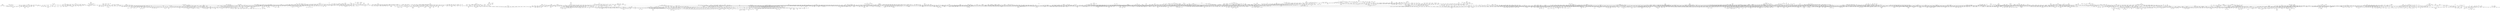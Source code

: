 strict graph "" {
	node [label="\N"];
	0	[id=0,
		label=regional,
		level=5,
		pos="-5389.148643433641,-1975.582868633418",
		weight=0];
	2462	[id=2462,
		label="urban economics",
		level=2,
		pos="-5761.954357160791,-1859.6176803180626",
		weight=0];
	0 -- 2462	[level=5];
	1	[id=1,
		label="noncommutative geometry",
		level=2,
		pos="-1272.336509589205,7760.165755290073",
		weight=0];
	133	[id=133,
		label="quantum groups",
		level=2,
		pos="-1771.891784532853,7365.711358385288",
		weight=0];
	1 -- 133	[level=2];
	146	[id=146,
		label="mathematical physics",
		level=3,
		pos="-1031.163712485444,8224.868700467585",
		weight=0];
	1 -- 146	[level=3];
	3984	[id=3984,
		label="operator algebras",
		level=2,
		pos="-543.2879152267814,7962.216043715287",
		weight=0];
	1 -- 3984	[level=2];
	3	[id=3,
		label="sales management",
		level=5,
		pos="-13081.230783083327,-5246.787319638864",
		weight=0];
	3440	[id=3440,
		label=sales,
		level=5,
		pos="-13302.402759404104,-4944.3275529478",
		weight=0];
	3 -- 3440	[level=5];
	4	[id=4,
		label="kinetic theory",
		level=6,
		pos="-1749.5336639888546,10206.481254550834",
		weight=0];
	3017	[id=3017,
		label="partial differential equations",
		level=2,
		pos="-1482.9139217330967,10324.205087770946",
		weight=0];
	4 -- 3017	[level=6];
	5	[id=5,
		label="e-participation",
		level=6,
		pos="-1105.8152948286563,6765.560341330318",
		weight=0];
	3375	[id=3375,
		label="e-government",
		level=4,
		pos="-955.6159664082072,6504.582148664041",
		weight=0];
	5 -- 3375	[level=6];
	6	[id=6,
		label="bio-inspired robotics",
		level=6,
		pos="-7599.022147652866,2641.7689119165348",
		weight=0];
	1575	[id=1575,
		label="soft robotics",
		level=5,
		pos="-7535.896639986024,2101.89033876986",
		weight=0];
	6 -- 1575	[level=6];
	8	[id=8,
		label=cavitation,
		level=5,
		pos="-10593.675916764008,-9567.531062631195",
		weight=0];
	2452	[id=2452,
		label=cfd,
		level=3,
		pos="-10525.251745406236,-9965.389408515624",
		weight=0];
	8 -- 2452	[level=5];
	9	[id=9,
		label="factor analysis",
		level=6,
		pos="-14861.763144645618,-9915.472049276945",
		weight=0];
	785	[id=785,
		label=psychometrics,
		level=3,
		pos="-14901.668287697617,-10322.878238377332",
		weight=0];
	9 -- 785	[level=6];
	10	[id=10,
		label=electromyography,
		level=6,
		pos="7493.846315736191,-9290.204513390489",
		weight=0];
	82	[id=82,
		label="motor control",
		level=3,
		pos="7265.559999820518,-9592.915765527048",
		weight=0];
	10 -- 82	[level=6];
	11	[id=11,
		label=nutrigenetics,
		level=6,
		pos="11459.677168668159,-3100.679421728384",
		weight=0];
	2297	[id=2297,
		label=nutrigenomics,
		level=5,
		pos="11459.957752065124,-2826.487712687065",
		weight=0];
	11 -- 2297	[level=6];
	12	[id=12,
		label=musicology,
		level=3,
		pos="4775.850922172586,7353.479615415052",
		weight=0];
	365	[id=365,
		label=ethnomusicology,
		level=6,
		pos="5135.264192984478,7556.2875700521545",
		weight=0];
	12 -- 365	[level=6];
	3768	[id=3768,
		label=music,
		level=3,
		pos="4098.481871819245,7030.102536823865",
		weight=0];
	12 -- 3768	[level=3];
	4687	[id=4687,
		label="music theory",
		level=4,
		pos="4998.137792008107,7752.919930732706",
		weight=0];
	12 -- 4687	[level=4];
	13	[id=13,
		label="food analysis",
		level=7,
		pos="13189.833652456637,-1886.0436320865936",
		weight=0];
	4501	[id=4501,
		label="food chemistry",
		level=4,
		pos="12901.145017102028,-2014.3700919365956",
		weight=0];
	13 -- 4501	[level=7];
	14	[id=14,
		label="retinal degeneration",
		level=5,
		pos="5777.980735607192,-8962.944588742139",
		weight=0];
	477	[id=477,
		label="gene therapy",
		level=4,
		pos="5582.839961238483,-8699.843371517763",
		weight=0];
	14 -- 477	[level=5];
	15	[id=15,
		label=health,
		level=3,
		pos="2094.1187651435052,8227.734296180199",
		weight=0];
	2090	[id=2090,
		label="well-being",
		level=3,
		pos="2230.5191215190753,7823.721649281984",
		weight=0];
	15 -- 2090	[level=3];
	2609	[id=2609,
		label=illness,
		level=6,
		pos="2072.873108797578,8787.254569292996",
		weight=0];
	15 -- 2609	[level=6];
	4137	[id=4137,
		label="social care",
		level=6,
		pos="1638.9134249071521,8179.921294961608",
		weight=0];
	15 -- 4137	[level=6];
	16	[id=16,
		label=adhd,
		level=5,
		pos="4411.292992415297,8327.863998034669",
		weight=0];
	4537	[id=4537,
		label="developmental psychopathology",
		level=4,
		pos="4390.391864434613,7921.5936486492565",
		weight=0];
	16 -- 4537	[level=5];
	17	[id=17,
		label="land cover",
		level=4,
		pos="1469.7195987512719,148.00906558145675",
		weight=0];
	241	[id=241,
		label="remote sensing",
		level=2,
		pos="1128.0974925481744,-403.53325763935476",
		weight=0];
	17 -- 241	[level=4];
	3307	[id=3307,
		label="land use",
		level=4,
		pos="1859.550995761866,653.8730826322222",
		weight=0];
	17 -- 3307	[level=4];
	4037	[id=4037,
		label="land use change",
		level=5,
		pos="1157.248174750375,254.48614174084304",
		weight=0];
	17 -- 4037	[level=5];
	18	[id=18,
		label="language variation",
		level=6,
		pos="696.872801271358,2743.9673791933815",
		weight=0];
	3825	[id=3825,
		label=sociolinguistics,
		level=3,
		pos="316.72175429980933,2879.5970535664082",
		weight=0];
	18 -- 3825	[level=6];
	19	[id=19,
		label="hydraulic engineering",
		level=6,
		pos="3229.1555077031917,2062.7136322865363",
		weight=0];
	4570	[id=4570,
		label="coastal engineering",
		level=4,
		pos="3315.961199018581,1840.8935288099606",
		weight=0];
	19 -- 4570	[level=6];
	21	[id=21,
		label="alzheimer s disease",
		level=3,
		pos="11757.267872606915,-4441.920977784111",
		weight=0];
	684	[id=684,
		label="mild cognitive impairment",
		level=7,
		pos="11399.065744982921,-4569.9772961049075",
		weight=0];
	21 -- 684	[level=7];
	853	[id=853,
		label="39;s disease",
		level=3,
		pos="11214.210779496005,-4849.495389584955",
		weight=0];
	21 -- 853	[level=3];
	1256	[id=1256,
		label="parkinson&",
		level=4,
		pos="11473.67780062697,-4173.521346631234",
		weight=0];
	21 -- 1256	[level=4];
	2770	[id=2770,
		label="neurodegenerative disorders",
		level=5,
		pos="11593.6638807993,-4726.34257948772",
		weight=0];
	21 -- 2770	[level=5];
	2796	[id=2796,
		label=neurodegeneration,
		level=3,
		pos="11782.326082175914,-5090.185758421759",
		weight=0];
	21 -- 2796	[level=3];
	4068	[id=4068,
		label=dementia,
		level=3,
		pos="12359.920196049548,-4126.819010633038",
		weight=0];
	21 -- 4068	[level=3];
	22	[id=22,
		label="protein chemistry",
		level=6,
		pos="7740.178004415869,2704.152991370001",
		weight=0];
	3026	[id=3026,
		label=enzymology,
		level=5,
		pos="7630.416575990783,2469.454375220446",
		weight=0];
	22 -- 3026	[level=6];
	23	[id=23,
		label="regional development",
		level=5,
		pos="-6256.523473668976,-2192.3061640191645",
		weight=0];
	2939	[id=2939,
		label="economic geography",
		level=2,
		pos="-6344.974647399622,-1760.9969052337551",
		weight=0];
	23 -- 2939	[level=5];
	24	[id=24,
		label=stigma,
		level=5,
		pos="5785.6061665683665,3568.3612246518896",
		weight=0];
	4393	[id=4393,
		label=prejudice,
		level=4,
		pos="5466.502174294483,3672.3884986748735",
		weight=0];
	24 -- 4393	[level=5];
	25	[id=25,
		label=neutron,
		level=5,
		pos="-13167.923815545919,-11748.324892776625",
		weight=0];
	3156	[id=3156,
		label="x-ray scattering",
		level=5,
		pos="-12973.064525437307,-12171.090535455145",
		weight=0];
	25 -- 3156	[level=5];
	26	[id=26,
		label="string theory",
		level=4,
		pos="4603.843139149644,-5442.298959214356",
		weight=0];
	893	[id=893,
		label=cft,
		level=6,
		pos="4305.262501319078,-5047.804812885782",
		weight=0];
	26 -- 893	[level=6];
	1072	[id=1072,
		label="black holes",
		level=3,
		pos="4063.2880262599274,-5789.290798740038",
		weight=0];
	26 -- 1072	[level=4];
	1182	[id=1182,
		label="quantum field theory",
		level=4,
		pos="4975.182959020341,-5212.669902580037",
		weight=0];
	26 -- 1182	[level=4];
	1233	[id=1233,
		label=holography,
		level=4,
		pos="5027.488482822376,-5343.1962017798105",
		weight=0];
	26 -- 1233	[level=4];
	2765	[id=2765,
		label=supergravity,
		level=6,
		pos="4191.344001113454,-5527.586802644869",
		weight=0];
	26 -- 2765	[level=6];
	2812	[id=2812,
		label="quantum gravity",
		level=4,
		pos="4845.847373139488,-5066.054720351102",
		weight=0];
	26 -- 2812	[level=4];
	3098	[id=3098,
		label=ads,
		level=4,
		pos="5100.80653384287,-5500.834437943526",
		weight=0];
	26 -- 3098	[level=4];
	4627	[id=4627,
		label=supersymmetry,
		level=6,
		pos="4392.521104750431,-5288.654894713008",
		weight=0];
	26 -- 4627	[level=6];
	27	[id=27,
		label="spatial ecology",
		level=4,
		pos="5305.968395303466,1918.7113980776467",
		weight=0];
	3953	[id=3953,
		label="conservation biology",
		level=3,
		pos="5420.008802960603,1406.5053938351348",
		weight=0];
	27 -- 3953	[level=4];
	4315	[id=4315,
		label="movement ecology",
		level=5,
		pos="5109.167385754421,2171.68212107027",
		weight=0];
	27 -- 4315	[level=5];
	28	[id=28,
		label=prognostics,
		level=4,
		pos="353.37486414428264,-8771.174948636946",
		weight=0];
	179	[id=179,
		label="health management",
		level=7,
		pos="365.54362177822486,-9065.421106687789",
		weight=0];
	28 -- 179	[level=7];
	960	[id=960,
		label="fault diagnosis",
		level=3,
		pos="133.3144654207315,-8443.096013862865",
		weight=0];
	28 -- 960	[level=4];
	2098	[id=2098,
		label=diagnostics,
		level=4,
		pos="704.9504824902583,-8931.946965325458",
		weight=0];
	28 -- 2098	[level=4];
	29	[id=29,
		label=persuasion,
		level=3,
		pos="3396.422169290813,3574.8117288753087",
		weight=0];
	1362	[id=1362,
		label=attitudes,
		level=3,
		pos="4191.295464451324,3401.146470705834",
		weight=0];
	29 -- 1362	[level=3];
	1854	[id=1854,
		label="social influence",
		level=4,
		pos="3602.2280737788187,3357.9735809016356",
		weight=0];
	29 -- 1854	[level=4];
	2482	[id=2482,
		label="health communication",
		level=3,
		pos="2611.364599771436,3554.470815649283",
		weight=0];
	29 -- 2482	[level=3];
	30	[id=30,
		label="vitamin d",
		level=6,
		pos="8770.1479698781,-5847.055722240659",
		weight=0];
	3407	[id=3407,
		label=osteoporosis,
		level=5,
		pos="8643.26802681694,-6235.89131817281",
		weight=0];
	30 -- 3407	[level=6];
	31	[id=31,
		label="self-harm",
		level=6,
		pos="2333.4371229080707,8388.89550333579",
		weight=0];
	3870	[id=3870,
		label=suicide,
		level=5,
		pos="2564.0598341427367,8289.661511155655",
		weight=0];
	31 -- 3870	[level=6];
	32	[id=32,
		label="social statistics",
		level=5,
		pos="-6272.435564315147,-7359.749527293997",
		weight=0];
	4683	[id=4683,
		label=demography,
		level=3,
		pos="-6280.029575139287,-7711.0376529207515",
		weight=0];
	32 -- 4683	[level=5];
	33	[id=33,
		label="public opinion",
		level=4,
		pos="-7620.930169081736,-3230.9076113033184",
		weight=0];
	1043	[id=1043,
		label="political behaviour",
		level=7,
		pos="-7847.809336918052,-3362.410117288337",
		weight=0];
	33 -- 1043	[level=7];
	1891	[id=1891,
		label="political participation",
		level=5,
		pos="-7655.8298263408215,-3770.1378270410955",
		weight=0];
	33 -- 1891	[level=5];
	1951	[id=1951,
		label="american politics",
		level=1,
		pos="-7311.435271994325,-3104.380804985022",
		weight=0];
	33 -- 1951	[level=4];
	34	[id=34,
		label=ornithology,
		level=7,
		pos="5596.286992983722,1834.8373333271472",
		weight=0];
	34 -- 3953	[level=7];
	35	[id=35,
		label="comparative psychology",
		level=3,
		pos="5759.201048839836,-1671.997675229256",
		weight=0];
	49	[id=49,
		label="evolutionary psychology",
		level=3,
		pos="5296.929936804277,-1410.4859390035654",
		weight=0];
	35 -- 49	[level=3];
	333	[id=333,
		label="developmental psychology",
		level=4,
		pos="6187.643344058089,-2080.1367427860173",
		weight=0];
	35 -- 333	[level=4];
	36	[id=36,
		label=evaluation,
		level=4,
		pos="1825.0958562434832,1676.6232607899485",
		weight=0];
	1372	[id=1372,
		label=assessment,
		level=3,
		pos="1329.5361533458054,1467.2085610037514",
		weight=0];
	36 -- 1372	[level=4];
	1803	[id=1803,
		label=monitoring,
		level=6,
		pos="2237.998019084275,1941.4390898996564",
		weight=0];
	36 -- 1803	[level=6];
	38	[id=38,
		label=nanotubes,
		level=7,
		pos="-14780.976270412486,-12857.632860343736",
		weight=0];
	95	[id=95,
		label=graphene,
		level=3,
		pos="-14472.067887898345,-12746.579877405797",
		weight=0];
	38 -- 95	[level=7];
	39	[id=39,
		label="cognitive radio networks",
		level=7,
		pos="1836.6937513411226,2368.151878486389",
		weight=0];
	541	[id=541,
		label="cooperative communications",
		level=7,
		pos="1774.0758140555342,2232.45843923999",
		weight=0];
	39 -- 541	[level=7];
	40	[id=40,
		label="institutional repositories",
		level=5,
		pos="-2661.6029156948593,-5274.625716271562",
		weight=0];
	4888	[id=4888,
		label="open access",
		level=3,
		pos="-2560.8067589124507,-5681.188897266547",
		weight=0];
	40 -- 4888	[level=5];
	41	[id=41,
		label=biogeochemistry,
		level=3,
		pos="4055.7085429534177,-3609.556585176625",
		weight=0];
	223	[id=223,
		label="soil science",
		level=4,
		pos="4199.7959623711995,-2919.809739743231",
		weight=0];
	41 -- 223	[level=4];
	655	[id=655,
		label="soil organic matter",
		level=7,
		pos="4231.125690158725,-3215.166010871476",
		weight=0];
	41 -- 655	[level=7];
	1092	[id=1092,
		label=geomicrobiology,
		level=4,
		pos="3833.0661006698647,-3342.7714943694114",
		weight=0];
	41 -- 1092	[level=4];
	1691	[id=1691,
		label="organic geochemistry",
		level=3,
		pos="3466.5826040323877,-3210.8008619193192",
		weight=0];
	41 -- 1691	[level=3];
	2307	[id=2307,
		label=methane,
		level=6,
		pos="3738.0553208246915,-3720.8029623324896",
		weight=0];
	41 -- 2307	[level=6];
	2416	[id=2416,
		label="microbial ecology",
		level=3,
		pos="4825.728880623516,-3840.340038766066",
		weight=0];
	41 -- 2416	[level=3];
	3373	[id=3373,
		label=nitrogen,
		level=4,
		pos="3942.564712278817,-3104.101517688668",
		weight=0];
	41 -- 3373	[level=4];
	3484	[id=3484,
		label="stable isotopes",
		level=3,
		pos="4307.211804452668,-4220.595721189269",
		weight=0];
	41 -- 3484	[level=3];
	3941	[id=3941,
		label=oceanography,
		level=3,
		pos="3778.8531039159643,-3004.5666601349094",
		weight=0];
	41 -- 3941	[level=3];
	4124	[id=4124,
		label="ecosystem ecology",
		level=5,
		pos="3809.321149960865,-3941.694143780741",
		weight=0];
	41 -- 4124	[level=5];
	42	[id=42,
		label="educational psychology",
		level=4,
		pos="6550.419692649376,-2175.841225141695",
		weight=0];
	42 -- 333	[level=4];
	43	[id=43,
		label=cryogenics,
		level=6,
		pos="-11643.914664301165,-9701.34005571904",
		weight=0];
	2398	[id=2398,
		label="heat transfer",
		level=3,
		pos="-11327.427456708956,-9970.68895457442",
		weight=0];
	43 -- 2398	[level=6];
	44	[id=44,
		label="interconnection networks",
		level=6,
		pos="-5039.859109602409,4465.7153828739165",
		weight=0];
	1466	[id=1466,
		label="computer architecture",
		level=1,
		pos="-5410.468202767326,4330.23165116317",
		weight=0];
	44 -- 1466	[level=6];
	2682	[id=2682,
		label="network-on-chip",
		level=6,
		pos="-4640.419583015461,4348.158313351248",
		weight=0];
	44 -- 2682	[level=6];
	45	[id=45,
		label="user-centered design",
		level=7,
		pos="-2007.0440351876036,3874.1066283254413",
		weight=0];
	2722	[id=2722,
		label="human-computer interaction",
		level=3,
		pos="-1800.0973221651755,4227.811420576551",
		weight=0];
	45 -- 2722	[level=7];
	46	[id=46,
		label="underwater acoustics",
		level=7,
		pos="-1037.3882105408538,1443.4223349662716",
		weight=0];
	761	[id=761,
		label="signal processing",
		level=2,
		pos="-861.788565889,1201.066605077793",
		weight=0];
	46 -- 761	[level=7];
	47	[id=47,
		label=csear,
		level=6,
		pos="6139.846583001279,5680.913194100055",
		weight=0];
	3327	[id=3327,
		label=social,
		level=4,
		pos="6359.13192282081,5358.417696917294",
		weight=0];
	47 -- 3327	[level=6];
	48	[id=48,
		label=macrophages,
		level=5,
		pos="7779.26070732715,-1905.7589471349831",
		weight=0];
	2020	[id=2020,
		label=neutrophils,
		level=5,
		pos="8085.443821998123,-2019.9849805596248",
		weight=0];
	48 -- 2020	[level=5];
	2383	[id=2383,
		label=atherosclerosis,
		level=5,
		pos="8029.661484996842,-2421.102449962451",
		weight=0];
	48 -- 2383	[level=5];
	2724	[id=2724,
		label=monocyte,
		level=6,
		pos="7873.82167564914,-2296.7356289064505",
		weight=0];
	48 -- 2724	[level=6];
	4369	[id=4369,
		label="innate immunity",
		level=3,
		pos="7454.6085650244295,-1417.757502887987",
		weight=0];
	48 -- 4369	[level=5];
	3916	[id=3916,
		label="mate choice",
		level=3,
		pos="5006.556146766198,-1558.362922626682",
		weight=0];
	49 -- 3916	[level=3];
	51	[id=51,
		label="relaciones públicas",
		level=7,
		pos="2722.2886308457432,2673.7320688489663",
		weight=0];
	169	[id=169,
		label=comunicación,
		level=3,
		pos="2258.6845016168672,2608.7007309241585",
		weight=0];
	51 -- 169	[level=7];
	52	[id=52,
		label="plant ecophysiology",
		level=7,
		pos="4028.4055259371266,-4076.2343494388156",
		weight=0];
	710	[id=710,
		label="global change",
		level=7,
		pos="4083.534314742038,-3816.2915446386",
		weight=0];
	52 -- 710	[level=7];
	54	[id=54,
		label="lab-on-a-chip",
		level=5,
		pos="-13083.21767652845,-9622.65634863448",
		weight=0];
	3237	[id=3237,
		label=microfluidics,
		level=3,
		pos="-12736.010740084104,-9905.709175069649",
		weight=0];
	54 -- 3237	[level=5];
	55	[id=55,
		label=protest,
		level=5,
		pos="-6228.397537895629,-9890.348819800996",
		weight=0];
	1747	[id=1747,
		label="social movements",
		level=3,
		pos="-6219.589616377125,-9397.092623285811",
		weight=0];
	55 -- 1747	[level=5];
	56	[id=56,
		label=mixing,
		level=7,
		pos="-12052.454254622315,-10552.401907271817",
		weight=0];
	1458	[id=1458,
		label=turbulence,
		level=3,
		pos="-12061.785672136626,-10991.00520431114",
		weight=0];
	56 -- 1458	[level=7];
	58	[id=58,
		label="trade unions",
		level=7,
		pos="-9301.895384686413,-6364.1147213630975",
		weight=0];
	3612	[id=3612,
		label="employment relations",
		level=3,
		pos="-9185.449495400751,-5982.402174198916",
		weight=0];
	58 -- 3612	[level=7];
	59	[id=59,
		label=groups,
		level=5,
		pos="-11147.334966562303,-7437.281684065515",
		weight=0];
	212	[id=212,
		label=teams,
		level=4,
		pos="-11207.831216906006,-7004.188606099928",
		weight=0];
	59 -- 212	[level=5];
	60	[id=60,
		label="industrial economics",
		level=6,
		pos="-7478.944687636931,-1233.6137804245466",
		weight=0];
	1226	[id=1226,
		label="economics of innovation",
		level=4,
		pos="-7065.007237532008,-1345.8309653791398",
		weight=0];
	60 -- 1226	[level=6];
	61	[id=61,
		label="audio signal processing",
		level=4,
		pos="4448.482606019128,7478.492465356438",
		weight=0];
	394	[id=394,
		label="music information retrieval",
		level=4,
		pos="4812.895893033709,8185.704270163298",
		weight=0];
	61 -- 394	[level=4];
	2356	[id=2356,
		label="spatial audio",
		level=5,
		pos="4713.448916554729,8045.54917453398",
		weight=0];
	61 -- 2356	[level=5];
	3635	[id=3635,
		label="music technology",
		level=4,
		pos="3971.002922711087,6976.671669282137",
		weight=0];
	61 -- 3635	[level=4];
	62	[id=62,
		label=chemoinformatics,
		level=4,
		pos="11833.067376819998,3845.6041492933296",
		weight=0];
	1801	[id=1801,
		label="molecular modeling",
		level=3,
		pos="12118.252385235986,3551.0309416661635",
		weight=0];
	62 -- 1801	[level=4];
	63	[id=63,
		label="species interactions",
		level=6,
		pos="3238.144983942676,1478.4164282605025",
		weight=0];
	1905	[id=1905,
		label="community ecology",
		level=3,
		pos="3408.453707704416,1194.8323026733885",
		weight=0];
	63 -- 1905	[level=6];
	64	[id=64,
		label="distributed systems",
		level=2,
		pos="-5688.047430605504,5651.654882749309",
		weight=0];
	156	[id=156,
		label="stream processing",
		level=6,
		pos="-5967.144560702856,5786.414910374624",
		weight=0];
	64 -- 156	[level=6];
	576	[id=576,
		label="operating systems",
		level=1,
		pos="-5859.90436434628,4822.94160423613",
		weight=0];
	64 -- 576	[level=2];
	937	[id=937,
		label="computer networks",
		level=2,
		pos="-6038.53700669708,6329.599170337102",
		weight=0];
	64 -- 937	[level=2];
	1488	[id=1488,
		label=middleware,
		level=6,
		pos="-5928.045525546104,5397.328327304513",
		weight=0];
	64 -- 1488	[level=6];
	2196	[id=2196,
		label="cloud computing",
		level=3,
		pos="-4927.221821396277,6173.035539282083",
		weight=0];
	64 -- 2196	[level=3];
	3148	[id=3148,
		label="peer-to-peer",
		level=7,
		pos="-5638.524284771998,5306.681086154069",
		weight=0];
	64 -- 3148	[level=7];
	3851	[id=3851,
		label=p2p,
		level=6,
		pos="-5464.655872167798,5475.180463196659",
		weight=0];
	64 -- 3851	[level=6];
	4184	[id=4184,
		label="distributed algorithms",
		level=5,
		pos="-6015.4380954188555,5521.904449336184",
		weight=0];
	64 -- 4184	[level=5];
	4438	[id=4438,
		label="fault tolerance",
		level=3,
		pos="-5132.245263875584,5559.518341188938",
		weight=0];
	64 -- 4438	[level=3];
	4725	[id=4725,
		label=networks,
		level=3,
		pos="-6476.330711511138,5339.342727055576",
		weight=0];
	64 -- 4725	[level=3];
	65	[id=65,
		label="fluid inclusions",
		level=6,
		pos="-887.8474433686026,-5414.126426942911",
		weight=0];
	1381	[id=1381,
		label="ore deposits",
		level=5,
		pos="-654.6192323568552,-5282.4792065901665",
		weight=0];
	65 -- 1381	[level=6];
	66	[id=66,
		label="synaptic plasticity",
		level=7,
		pos="1625.0307893849608,6380.644766884316",
		weight=0];
	2331	[id=2331,
		label=memory,
		level=3,
		pos="1693.4833634335912,6700.024431132465",
		weight=0];
	66 -- 2331	[level=7];
	69	[id=69,
		label=wear,
		level=6,
		pos="1433.1524368856253,12555.187275100847",
		weight=0];
	3906	[id=3906,
		label=tribology,
		level=2,
		pos="1520.4050968786373,12900.289038232719",
		weight=0];
	69 -- 3906	[level=6];
	70	[id=70,
		label=librarians,
		level=5,
		pos="-2970.9207363284504,-7804.931717357597",
		weight=0];
	3459	[id=3459,
		label=library,
		level=3,
		pos="-3241.5002859595193,-7560.256020163754",
		weight=0];
	70 -- 3459	[level=5];
	71	[id=71,
		label=epigenomics,
		level=7,
		pos="5333.371312775735,150.14053233859167",
		weight=0];
	3208	[id=3208,
		label=genomics,
		level=2,
		pos="5598.466250678048,12.817262710377374",
		weight=0];
	71 -- 3208	[level=7];
	72	[id=72,
		label="integral equations",
		level=5,
		pos="-1133.2139334527187,10452.403866045153",
		weight=0];
	72 -- 3017	[level=5];
	73	[id=73,
		label="ontology engineering",
		level=6,
		pos="-4333.807861563488,759.9809444991953",
		weight=0];
	2704	[id=2704,
		label="semantic web",
		level=3,
		pos="-4084.5954600321925,977.4693170440303",
		weight=0];
	73 -- 2704	[level=6];
	74	[id=74,
		label=optics,
		level=2,
		pos="-6494.121732172142,9312.908053283305",
		weight=0];
	356	[id=356,
		label="optical tweezers",
		level=7,
		pos="-6534.760298813841,8835.198695313296",
		weight=0];
	74 -- 356	[level=7];
	604	[id=604,
		label=lasers,
		level=2,
		pos="-5893.217662369134,8714.008523468474",
		weight=0];
	74 -- 604	[level=2];
	1206	[id=1206,
		label="optical engineering",
		level=7,
		pos="-6822.712592216355,9205.052035653856",
		weight=0];
	74 -- 1206	[level=7];
	2381	[id=2381,
		label=microscopy,
		level=3,
		pos="-6460.311729376946,10012.737493400506",
		weight=0];
	74 -- 2381	[level=3];
	3895	[id=3895,
		label=physics,
		level=2,
		pos="-6943.28160400376,9831.853526198882",
		weight=0];
	74 -- 3895	[level=2];
	75	[id=75,
		label="philosophy of time",
		level=6,
		pos="3522.5891966496038,4980.597229853214",
		weight=0];
	3137	[id=3137,
		label=metaphysics,
		level=3,
		pos="3654.193478710772,4746.277686797054",
		weight=0];
	75 -- 3137	[level=6];
	76	[id=76,
		label="precision medicine",
		level=7,
		pos="5844.449892874863,-84.59221066089886",
		weight=0];
	3554	[id=3554,
		label="cancer genomics",
		level=5,
		pos="6162.551875074231,-293.8811638700361",
		weight=0];
	76 -- 3554	[level=7];
	77	[id=77,
		label="citizen science",
		level=6,
		pos="980.1633399752436,10222.858818590603",
		weight=0];
	788	[id=788,
		label="science education",
		level=3,
		pos="1358.724369915533,10107.330625983088",
		weight=0];
	77 -- 788	[level=6];
	78	[id=78,
		label=pediatrics,
		level=4,
		pos="8378.581794298861,-1483.115827263434",
		weight=0];
	2321	[id=2321,
		label="infectious diseases",
		level=2,
		pos="8138.697008892109,-914.1394133263736",
		weight=0];
	78 -- 2321	[level=4];
	4316	[id=4316,
		label=neonatology,
		level=5,
		pos="8663.870542238446,-1928.490558076864",
		weight=0];
	78 -- 4316	[level=5];
	79	[id=79,
		label=instrumentation,
		level=3,
		pos="-13872.33816526935,-10936.344867011741",
		weight=0];
	522	[id=522,
		label=sensors,
		level=3,
		pos="-13262.384716344113,-11059.352935267712",
		weight=0];
	79 -- 522	[level=3];
	1790	[id=1790,
		label=measurement,
		level=3,
		pos="-14412.980789064826,-10623.858396478156",
		weight=0];
	79 -- 1790	[level=3];
	80	[id=80,
		label="nutritional epidemiology",
		level=7,
		pos="10960.2984170856,-1016.1361683904715",
		weight=0];
	1447	[id=1447,
		label=obesity,
		level=3,
		pos="11036.562841723331,-1576.6818115910369",
		weight=0];
	80 -- 1447	[level=7];
	3091	[id=3091,
		label="cardiovascular epidemiology",
		level=7,
		pos="10876.161633148009,-747.1727314987226",
		weight=0];
	80 -- 3091	[level=7];
	81	[id=81,
		label="securities regulation",
		level=5,
		pos="-9792.418336384855,-5275.784100903049",
		weight=0];
	4800	[id=4800,
		label="corporate law",
		level=4,
		pos="-10215.202074090268,-5046.884965086795",
		weight=0];
	81 -- 4800	[level=5];
	403	[id=403,
		label="motor learning",
		level=5,
		pos="7628.504273390356,-9469.195258168742",
		weight=0];
	82 -- 403	[level=5];
	635	[id=635,
		label=cerebellum,
		level=6,
		pos="6946.854702471404,-9709.772997244314",
		weight=0];
	82 -- 635	[level=6];
	1789	[id=1789,
		label=neurophysiology,
		level=4,
		pos="7655.064729726071,-9718.946401915715",
		weight=0];
	82 -- 1789	[level=4];
	4410	[id=4410,
		label=neuromechanics,
		level=3,
		pos="7179.490859375723,-9103.46870506026",
		weight=0];
	82 -- 4410	[level=3];
	83	[id=83,
		label="molecular biology",
		level=2,
		pos="6968.504147673692,1051.6962426287032",
		weight=0];
	933	[id=933,
		label=genetics,
		level=2,
		pos="6144.645816710619,547.1491959242206",
		weight=0];
	83 -- 933	[level=2];
	1094	[id=1094,
		label=cellular,
		level=5,
		pos="6673.244945371999,860.9691245421127",
		weight=0];
	83 -- 1094	[level=5];
	2203	[id=2203,
		label=microbiology,
		level=2,
		pos="7466.897753585333,403.80309592386305",
		weight=0];
	83 -- 2203	[level=2];
	2465	[id=2465,
		label="medical biochemistry",
		level=7,
		pos="6839.418070505465,1185.5496106506293",
		weight=0];
	83 -- 2465	[level=7];
	3365	[id=3365,
		label=cell,
		level=4,
		pos="7052.06148164995,1473.417626654906",
		weight=0];
	83 -- 3365	[level=4];
	4513	[id=4513,
		label="cell biology",
		level=2,
		pos="7149.255074518709,1952.3175244715212",
		weight=0];
	83 -- 4513	[level=2];
	4918	[id=4918,
		label="cancer biology",
		level=4,
		pos="6702.843314044793,578.8246559157616",
		weight=0];
	83 -- 4918	[level=4];
	84	[id=84,
		label="isotope geochemistry",
		level=4,
		pos="247.7573072122866,-2140.358758282211",
		weight=0];
	2792	[id=2792,
		label="chemical oceanography",
		level=4,
		pos="571.775470931175,-2014.8819941019387",
		weight=0];
	84 -- 2792	[level=4];
	3008	[id=3008,
		label=geochronology,
		level=3,
		pos="100.08313269678544,-2535.6860052008988",
		weight=0];
	84 -- 3008	[level=4];
	3983	[id=3983,
		label="carbonate sedimentology",
		level=6,
		pos="91.81044431588789,-1893.2902472202018",
		weight=0];
	84 -- 3983	[level=6];
	85	[id=85,
		label=paleoclimatology,
		level=3,
		pos="3053.486271836347,-2056.9403739562035",
		weight=0];
	1719	[id=1719,
		label=paleoecology,
		level=3,
		pos="2587.3049508449017,-1920.3138128240546",
		weight=0];
	85 -- 1719	[level=3];
	3541	[id=3541,
		label="stable isotope geochemistry",
		level=3,
		pos="3108.683457886879,-2739.7934678342244",
		weight=0];
	85 -- 3541	[level=3];
	86	[id=86,
		label="cochlear implants",
		level=4,
		pos="819.5214187640491,7355.863049816611",
		weight=0];
	116	[id=116,
		label="speech perception",
		level=3,
		pos="661.9235149644321,6856.825436109178",
		weight=0];
	86 -- 116	[level=4];
	1807	[id=1807,
		label=hearing,
		level=4,
		pos="682.6358560512235,7828.462193471164",
		weight=0];
	86 -- 1807	[level=4];
	3611	[id=3611,
		label=psychoacoustics,
		level=4,
		pos="997.7569652268164,7726.233509779298",
		weight=0];
	86 -- 3611	[level=4];
	4080	[id=4080,
		label="hearing aids",
		level=6,
		pos="434.14149384063404,7264.132018214576",
		weight=0];
	86 -- 4080	[level=6];
	4728	[id=4728,
		label="hearing loss",
		level=6,
		pos="489.7749388652695,7626.164900285701",
		weight=0];
	86 -- 4728	[level=6];
	88	[id=88,
		label="molecular ecology",
		level=7,
		pos="3666.1408466485937,-1217.121232392754",
		weight=0];
	455	[id=455,
		label="population genetics",
		level=2,
		pos="3574.5265663141395,-957.9892239115288",
		weight=0];
	88 -- 455	[level=7];
	89	[id=89,
		label="hippo pathway",
		level=7,
		pos="5966.258387932753,-6264.176766096036",
		weight=0];
	2467	[id=2467,
		label=cancer,
		level=2,
		pos="5689.62874192779,-6492.65854012929",
		weight=0];
	89 -- 2467	[level=7];
	90	[id=90,
		label="corporate disclosure",
		level=7,
		pos="-10812.681564518822,-5884.237100047606",
		weight=0];
	4616	[id=4616,
		label="financial accounting",
		level=4,
		pos="-10475.174007336238,-5756.995719123555",
		weight=0];
	90 -- 4616	[level=7];
	91	[id=91,
		label="public administration",
		level=3,
		pos="-5025.589698735572,-6097.760516744001",
		weight=0];
	1129	[id=1129,
		label="local government",
		level=5,
		pos="-4556.0276272063265,-6623.215346636132",
		weight=0];
	91 -- 1129	[level=5];
	2070	[id=2070,
		label=governance,
		level=4,
		pos="-5113.859641527849,-6357.658188708362",
		weight=0];
	91 -- 2070	[level=4];
	3005	[id=3005,
		label="public management",
		level=5,
		pos="-5401.342579187961,-5877.307226352556",
		weight=0];
	91 -- 3005	[level=5];
	3483	[id=3483,
		label="public policy",
		level=3,
		pos="-5599.907113491106,-5570.10293838405",
		weight=0];
	91 -- 3483	[level=3];
	4237	[id=4237,
		label="performance management",
		level=4,
		pos="-4774.810794667141,-6474.7405358630385",
		weight=0];
	91 -- 4237	[level=4];
	92	[id=92,
		label=zoology,
		level=4,
		pos="4575.536330091032,-226.22299081813563",
		weight=0];
	3735	[id=3735,
		label=taxonomy,
		level=4,
		pos="4120.667946573952,-273.81441494629496",
		weight=0];
	92 -- 3735	[level=4];
	93	[id=93,
		label="method development",
		level=7,
		pos="10074.892321894942,4820.995378373916",
		weight=0];
	2664	[id=2664,
		label="analytical chemistry",
		level=3,
		pos="10324.459940486004,4971.585451573942",
		weight=0];
	93 -- 2664	[level=7];
	94	[id=94,
		label="sentence processing",
		level=7,
		pos="119.35837523555541,5824.509101525358",
		weight=0];
	319	[id=319,
		label=syntax,
		level=3,
		pos="425.4893391125689,5929.203536065859",
		weight=0];
	94 -- 319	[level=7];
	460	[id=460,
		label="2d materials",
		level=4,
		pos="-14935.727179078856,-12658.514132667222",
		weight=0];
	95 -- 460	[level=4];
	1769	[id=1769,
		label="topological insulators",
		level=3,
		pos="-13791.779498657399,-12740.556419151644",
		weight=0];
	95 -- 1769	[level=3];
	2213	[id=2213,
		label="quantum hall effect",
		level=5,
		pos="-14605.45150723054,-12201.19981440173",
		weight=0];
	95 -- 2213	[level=5];
	2899	[id=2899,
		label=cnt,
		level=5,
		pos="-14846.664942158905,-12545.569024846434",
		weight=0];
	95 -- 2899	[level=5];
	3350	[id=3350,
		label=heterostructures,
		level=5,
		pos="-14708.057038261248,-12426.985236067461",
		weight=0];
	95 -- 3350	[level=5];
	3445	[id=3445,
		label="chemical vapor deposition",
		level=6,
		pos="-14311.211040553582,-13123.938965922529",
		weight=0];
	95 -- 3445	[level=6];
	3457	[id=3457,
		label=silicene,
		level=6,
		pos="-14157.033590967847,-12849.464246925992",
		weight=0];
	95 -- 3457	[level=6];
	3858	[id=3858,
		label=tmds,
		level=7,
		pos="-14207.78555017261,-12506.565834917665",
		weight=0];
	95 -- 3858	[level=7];
	96	[id=96,
		label="high energy density physics",
		level=7,
		pos="149.15996696293834,-796.3928717089025",
		weight=0];
	2059	[id=2059,
		label="inertial confinement fusion",
		level=5,
		pos="-7.598426543853148,-1051.787846101295",
		weight=0];
	96 -- 2059	[level=7];
	97	[id=97,
		label=chromatin,
		level=4,
		pos="7087.89271287001,-6334.220517534971",
		weight=0];
	258	[id=258,
		label=epigenetics,
		level=3,
		pos="6486.168979358106,-6345.041845806979",
		weight=0];
	97 -- 258	[level=4];
	4671	[id=4671,
		label=transcription,
		level=5,
		pos="7550.353046356409,-6425.604538127479",
		weight=0];
	97 -- 4671	[level=5];
	98	[id=98,
		label="database systems",
		level=4,
		pos="791.3079596574752,949.1157280801364",
		weight=0];
	3199	[id=3199,
		label="query processing",
		level=4,
		pos="594.706370476425,720.8439097516995",
		weight=0];
	98 -- 3199	[level=4];
	99	[id=99,
		label=goals,
		level=7,
		pos="2140.5337737469904,7043.959383634662",
		weight=0];
	736	[id=736,
		label=motivation,
		level=3,
		pos="2440.116714770668,7254.662029368832",
		weight=0];
	99 -- 736	[level=7];
	100	[id=100,
		label=metaethics,
		level=5,
		pos="-83.86918835002609,6914.585786463084",
		weight=0];
	1337	[id=1337,
		label="philosophy of language",
		level=4,
		pos="84.53379354232247,6781.685381154292",
		weight=0];
	100 -- 1337	[level=5];
	101	[id=101,
		label="health law",
		level=4,
		pos="5242.969406387669,5925.441883094999",
		weight=0];
	2245	[id=2245,
		label=bioethics,
		level=4,
		pos="5364.503906992376,5454.7870065981015",
		weight=0];
	101 -- 2245	[level=4];
	2934	[id=2934,
		label="public health law",
		level=7,
		pos="5509.060238234171,5772.936269205694",
		weight=0];
	101 -- 2934	[level=7];
	102	[id=102,
		label=geomagnetism,
		level=5,
		pos="1749.5274173256305,-940.7088342619207",
		weight=0];
	1184	[id=1184,
		label=paleomagnetism,
		level=4,
		pos="1461.8693658242005,-1088.088748494157",
		weight=0];
	102 -- 1184	[level=5];
	103	[id=103,
		label="complex fluids",
		level=4,
		pos="2204.573791293118,-7586.35288138952",
		weight=0];
	2202	[id=2202,
		label=rheology,
		level=4,
		pos="2565.8981492748376,-7471.631694826917",
		weight=0];
	103 -- 2202	[level=4];
	104	[id=104,
		label=expertise,
		level=7,
		pos="-12457.12073020398,-6449.29608239713",
		weight=0];
	3708	[id=3708,
		label="decision making",
		level=3,
		pos="-12693.470386902933,-6583.386968523372",
		weight=0];
	104 -- 3708	[level=7];
	105	[id=105,
		label=microrheology,
		level=5,
		pos="3187.6959791615336,-6546.747154432235",
		weight=0];
	1716	[id=1716,
		label="soft matter",
		level=3,
		pos="2814.4888268478007,-6651.619561418576",
		weight=0];
	105 -- 1716	[level=5];
	106	[id=106,
		label="solid state physics",
		level=7,
		pos="-12817.384939207946,-12979.101557879832",
		weight=0];
	1469	[id=1469,
		label=superconductivity,
		level=3,
		pos="-13121.757816753356,-12815.323638527287",
		weight=0];
	106 -- 1469	[level=7];
	107	[id=107,
		label="psychiatric epidemiology",
		level=6,
		pos="11691.005436364458,1185.3026341090629",
		weight=0];
	4539	[id=4539,
		label="mental health",
		level=3,
		pos="11320.758552152414,1294.2794142487692",
		weight=0];
	107 -- 4539	[level=6];
	108	[id=108,
		label="computing education",
		level=4,
		pos="853.5812578311309,9155.576056123844",
		weight=0];
	4635	[id=4635,
		label="educational technology",
		level=3,
		pos="462.35704871481715,9279.375928776553",
		weight=0];
	108 -- 4635	[level=4];
	109	[id=109,
		label="progressive collapse",
		level=7,
		pos="-6902.6348174431205,695.0057481667859",
		weight=0];
	2897	[id=2897,
		label="structural engineering",
		level=3,
		pos="-6792.568226075863,442.29033517441223",
		weight=0];
	109 -- 2897	[level=7];
	110	[id=110,
		label="formal semantics",
		level=5,
		pos="-37.70439522318498,6511.108816805148",
		weight=0];
	2778	[id=2778,
		label=pragmatics,
		level=4,
		pos="201.46761898766044,6339.731141476713",
		weight=0];
	110 -- 2778	[level=5];
	111	[id=111,
		label="drug delivery",
		level=3,
		pos="4512.031623683406,-8033.011554363288",
		weight=0];
	239	[id=239,
		label="cancer therapy",
		level=7,
		pos="4555.2524431022575,-8426.60449047538",
		weight=0];
	111 -- 239	[level=7];
	495	[id=495,
		label="photodynamic therapy",
		level=6,
		pos="4566.0557578509515,-7605.573899091539",
		weight=0];
	111 -- 495	[level=6];
	616	[id=616,
		label=nanoparticles,
		level=4,
		pos="4709.091305854985,-8685.835155182729",
		weight=0];
	111 -- 616	[level=4];
	1379	[id=1379,
		label="pharmaceutical technology",
		level=7,
		pos="4765.83356437191,-8293.439613523049",
		weight=0];
	111 -- 1379	[level=7];
	2186	[id=2186,
		label=dendrimers,
		level=7,
		pos="4652.231500194695,-7824.598912178624",
		weight=0];
	111 -- 2186	[level=7];
	3068	[id=3068,
		label=liposomes,
		level=7,
		pos="4160.418307766947,-8126.716418187256",
		weight=0];
	111 -- 3068	[level=7];
	3284	[id=3284,
		label=pharmaceutics,
		level=4,
		pos="4923.839821699167,-8148.059765025643",
		weight=0];
	111 -- 3284	[level=4];
	3510	[id=3510,
		label=formulation,
		level=5,
		pos="4900.934241722055,-7907.081185285852",
		weight=0];
	111 -- 3510	[level=5];
	3646	[id=3646,
		label=biomaterials,
		level=2,
		pos="4121.968994617709,-7355.62437283594",
		weight=0];
	111 -- 3646	[level=3];
	4035	[id=4035,
		label=targeting,
		level=6,
		pos="4907.79245576565,-7694.822267646835",
		weight=0];
	111 -- 4035	[level=6];
	4268	[id=4268,
		label=gene,
		level=6,
		pos="4195.260747451634,-8346.459893116546",
		weight=0];
	111 -- 4268	[level=6];
	4386	[id=4386,
		label="pharmaceutical sciences",
		level=7,
		pos="4333.720413825807,-8564.201166562507",
		weight=0];
	111 -- 4386	[level=7];
	112	[id=112,
		label=stereotyping,
		level=4,
		pos="4251.320141871791,3909.0879435978914",
		weight=0];
	3794	[id=3794,
		label="social cognition",
		level=4,
		pos="4122.721218081472,3589.0832549256615",
		weight=0];
	112 -- 3794	[level=4];
	113	[id=113,
		label="seismic design",
		level=5,
		pos="-6497.503641105103,-104.89810576108258",
		weight=0];
	3900	[id=3900,
		label="steel structures",
		level=5,
		pos="-6983.160692857298,-213.5213126236125",
		weight=0];
	113 -- 3900	[level=5];
	4112	[id=4112,
		label="earthquake engineering",
		level=3,
		pos="-6068.903121015852,22.693356821283025",
		weight=0];
	113 -- 4112	[level=5];
	114	[id=114,
		label="light trapping",
		level=7,
		pos="-7930.016630064824,7882.913341992899",
		weight=0];
	1543	[id=1543,
		label=photovoltaics,
		level=3,
		pos="-7839.682432492771,8132.389138683375",
		weight=0];
	114 -- 1543	[level=7];
	115	[id=115,
		label="system modeling",
		level=5,
		pos="-1890.8545700394186,-2087.7235769678446",
		weight=0];
	4837	[id=4837,
		label=simulation,
		level=3,
		pos="-1771.4285321283069,-2364.656583396026",
		weight=0];
	115 -- 4837	[level=5];
	1545	[id=1545,
		label="laboratory phonology",
		level=3,
		pos="907.2160175857259,6364.100018200467",
		weight=0];
	116 -- 1545	[level=3];
	4626	[id=4626,
		label="speech production",
		level=7,
		pos="405.3334766989332,7003.483960853282",
		weight=0];
	116 -- 4626	[level=7];
	117	[id=117,
		label=inflation,
		level=7,
		pos="2683.4767473632946,-5033.960728894618",
		weight=0];
	4006	[id=4006,
		label=cosmology,
		level=3,
		pos="2931.2488831794885,-4789.908028748571",
		weight=0];
	117 -- 4006	[level=7];
	118	[id=118,
		label=micropaleontology,
		level=5,
		pos="3200.9262099140033,-1687.3105656219366",
		weight=0];
	2598	[id=2598,
		label=biostratigraphy,
		level=5,
		pos="2893.7068696392885,-1819.0003320689775",
		weight=0];
	118 -- 2598	[level=5];
	2764	[id=2764,
		label=foraminifera,
		level=6,
		pos="3555.1968562393618,-1830.5209597225642",
		weight=0];
	118 -- 2764	[level=6];
	119	[id=119,
		label=tractography,
		level=6,
		pos="11243.314263035882,1511.086134271986",
		weight=0];
	936	[id=936,
		label="diffusion mri",
		level=4,
		pos="10921.62825150869,1402.6585683117107",
		weight=0];
	119 -- 936	[level=6];
	120	[id=120,
		label=irrigation,
		level=5,
		pos="1397.557093204543,-4109.6678694985985",
		weight=0];
	203	[id=203,
		label=hydrology,
		level=3,
		pos="788.8723235768477,-4121.480741512656",
		weight=0];
	120 -- 203	[level=5];
	4182	[id=4182,
		label="water management",
		level=6,
		pos="1679.7515824356612,-3939.5213876912385",
		weight=0];
	120 -- 4182	[level=6];
	121	[id=121,
		label="molecular physics",
		level=7,
		pos="7685.746724564402,1394.5923253773428",
		weight=0];
	2658	[id=2658,
		label=atomic,
		level=4,
		pos="7785.939889757212,1609.698264749885",
		weight=0];
	121 -- 2658	[level=7];
	122	[id=122,
		label=auv,
		level=7,
		pos="-2174.143175465318,-506.5033812651227",
		weight=0];
	3195	[id=3195,
		label=robotics,
		level=1,
		pos="-2482.1150230793082,-294.35449483269196",
		weight=0];
	122 -- 3195	[level=7];
	123	[id=123,
		label="neural prosthetics",
		level=5,
		pos="11943.598960624504,390.5869264652692",
		weight=0];
	914	[id=914,
		label="neural engineering",
		level=4,
		pos="11530.299314108272,512.9756929398786",
		weight=0];
	123 -- 914	[level=5];
	124	[id=124,
		label="sw co-design",
		level=7,
		pos="-5152.190759159108,5390.1743954817985",
		weight=0];
	2403	[id=2403,
		label=hw,
		level=6,
		pos="-4868.506917903647,5134.498568166768",
		weight=0];
	124 -- 2403	[level=7];
	125	[id=125,
		label="electronic packaging",
		level=7,
		pos="-4322.800451383368,5800.423262804376",
		weight=0];
	2475	[id=2475,
		label=reliability,
		level=3,
		pos="-4627.257059826862,5470.523499146285",
		weight=0];
	125 -- 2475	[level=7];
	126	[id=126,
		label=combinatorics,
		level=2,
		pos="-3118.971563990306,6280.291270707557",
		weight=0];
	475	[id=475,
		label="graph theory",
		level=2,
		pos="-3330.9804736839387,5740.32490420911",
		weight=0];
	126 -- 475	[level=2];
	852	[id=852,
		label=probability,
		level=2,
		pos="-2978.0616893641345,6927.383330010311",
		weight=0];
	126 -- 852	[level=2];
	2423	[id=2423,
		label="finite geometry",
		level=7,
		pos="-3436.157917501012,6447.409186499315",
		weight=0];
	126 -- 2423	[level=7];
	3230	[id=3230,
		label="algebraic statistics",
		level=5,
		pos="-2825.2364870131682,6134.135288492254",
		weight=0];
	126 -- 3230	[level=5];
	3454	[id=3454,
		label="discrete geometry",
		level=6,
		pos="-3521.5483368784335,6161.91256622913",
		weight=0];
	126 -- 3454	[level=6];
	3926	[id=3926,
		label=algebra,
		level=2,
		pos="-2780.79047334537,6745.006111307623",
		weight=0];
	126 -- 3926	[level=2];
	4110	[id=4110,
		label="number theory",
		level=3,
		pos="-2430.1142946983914,6260.843904948923",
		weight=0];
	126 -- 4110	[level=3];
	127	[id=127,
		label="genetic epidemiology",
		level=4,
		pos="4030.7738734831973,-1112.4303173403061",
		weight=0];
	2122	[id=2122,
		label="statistical genetics",
		level=4,
		pos="3907.691301892684,-862.8863311062771",
		weight=0];
	127 -- 2122	[level=4];
	128	[id=128,
		label="social innovation",
		level=7,
		pos="-12246.757732497386,-3109.189260787882",
		weight=0];
	2497	[id=2497,
		label="social entrepreneurship",
		level=5,
		pos="-12263.630164548676,-3491.8623342875903",
		weight=0];
	128 -- 2497	[level=7];
	129	[id=129,
		label="ice sheets",
		level=5,
		pos="-7019.245635860709,-11317.71171000547",
		weight=0];
	2190	[id=2190,
		label=glaciers,
		level=5,
		pos="-7204.138635467184,-11005.440247056202",
		weight=0];
	129 -- 2190	[level=5];
	130	[id=130,
		label="model checking",
		level=4,
		pos="-5232.657759371424,2408.116286783416",
		weight=0];
	2103	[id=2103,
		label="formal verification",
		level=4,
		pos="-4918.012950989518,2530.5956742616668",
		weight=0];
	130 -- 2103	[level=4];
	2305	[id=2305,
		label="formal methods",
		level=1,
		pos="-5558.356043440043,2295.6712731268344",
		weight=0];
	130 -- 2305	[level=4];
	3999	[id=3999,
		label="temporal logic",
		level=7,
		pos="-5111.7531452728435,2652.1683528058143",
		weight=0];
	130 -- 3999	[level=7];
	131	[id=131,
		label=phytoremediation,
		level=5,
		pos="6068.719370086609,-4062.5847464323288",
		weight=0];
	3475	[id=3475,
		label=bioremediation,
		level=4,
		pos="5978.838110429641,-3582.915915998361",
		weight=0];
	131 -- 3475	[level=5];
	132	[id=132,
		label="systems biology",
		level=2,
		pos="6642.893954510946,-636.7374461873399",
		weight=0];
	686	[id=686,
		label="metabolic engineering",
		level=4,
		pos="6204.207342000171,-734.7152790446705",
		weight=0];
	132 -- 686	[level=4];
	1170	[id=1170,
		label="network biology",
		level=5,
		pos="6274.535631393828,-536.8032081170696",
		weight=0];
	132 -- 1170	[level=5];
	1652	[id=1652,
		label="systems pharmacology",
		level=7,
		pos="6822.3484589159825,-806.3733604761371",
		weight=0];
	132 -- 1652	[level=7];
	1861	[id=1861,
		label="computational biology",
		level=2,
		pos="6320.7240026902855,-195.75833234350853",
		weight=0];
	132 -- 1861	[level=2];
	3035	[id=3035,
		label=bioinformatics,
		level=2,
		pos="6526.932339142921,-1329.0047691892944",
		weight=0];
	132 -- 3035	[level=2];
	3066	[id=3066,
		label="synthetic biology",
		level=4,
		pos="7018.789786512535,-1084.7377964002405",
		weight=0];
	132 -- 3066	[level=4];
	4000	[id=4000,
		label="functional genomics",
		level=6,
		pos="6265.873370938278,-434.6864619603683",
		weight=0];
	132 -- 4000	[level=6];
	4013	[id=4013,
		label="systems medicine",
		level=6,
		pos="6950.876131780827,-489.66261181157205",
		weight=0];
	132 -- 4013	[level=6];
	2167	[id=2167,
		label="hopf algebras",
		level=7,
		pos="-1731.9690364047513,7644.150546115627",
		weight=0];
	133 -- 2167	[level=7];
	2822	[id=2822,
		label="representation theory",
		level=2,
		pos="-2273.816292591043,7091.3207727587815",
		weight=0];
	133 -- 2822	[level=2];
	134	[id=134,
		label="wound healing",
		level=7,
		pos="4892.419672146808,-6233.93615439086",
		weight=0];
	3320	[id=3320,
		label=regeneration,
		level=5,
		pos="4904.4702154304305,-6635.296234390146",
		weight=0];
	134 -- 3320	[level=7];
	135	[id=135,
		label="knowledge engineering",
		level=5,
		pos="-3882.6708721488153,849.0973286819881",
		weight=0];
	135 -- 2704	[level=5];
	136	[id=136,
		label="water chemistry",
		level=5,
		pos="8600.29651701993,-4202.0972926897475",
		weight=0];
	521	[id=521,
		label="water treatment",
		level=4,
		pos="8149.08351730571,-4309.912977718449",
		weight=0];
	136 -- 521	[level=5];
	137	[id=137,
		label=diffusion,
		level=5,
		pos="9644.82484896042,3057.918187614607",
		weight=0];
	751	[id=751,
		label=adoption,
		level=5,
		pos="9931.724098312918,2950.936033425236",
		weight=0];
	137 -- 751	[level=5];
	3069	[id=3069,
		label=mri,
		level=3,
		pos="9314.35970486139,2887.0386457121335",
		weight=0];
	137 -- 3069	[level=5];
	138	[id=138,
		label="finite element analysis",
		level=4,
		pos="-151.9574095383021,11328.357921294206",
		weight=0];
	3675	[id=3675,
		label="fracture mechanics",
		level=2,
		pos="290.21733597446087,11442.98360035566",
		weight=0];
	138 -- 3675	[level=4];
	4089	[id=4089,
		label="computational biomechanics",
		level=7,
		pos="-180.33587530938152,11586.270923449667",
		weight=0];
	138 -- 4089	[level=7];
	139	[id=139,
		label="social geography",
		level=5,
		pos="-8648.051550664932,-491.02442321519993",
		weight=0];
	4705	[id=4705,
		label="cultural geography",
		level=4,
		pos="-8324.006983241898,-629.9897696260255",
		weight=0];
	139 -- 4705	[level=5];
	140	[id=140,
		label="sensory ecology",
		level=6,
		pos="4381.5293393006505,-1930.3384641961175",
		weight=0];
	2066	[id=2066,
		label="behavioural ecology",
		level=4,
		pos="4748.212059663967,-2065.6361305324394",
		weight=0];
	140 -- 2066	[level=6];
	142	[id=142,
		label="natural resource economics",
		level=7,
		pos="-4607.203813016913,-4198.4825408890465",
		weight=0];
	4358	[id=4358,
		label="environmental economics",
		level=2,
		pos="-4875.174331838194,-4022.2881220231848",
		weight=0];
	142 -- 4358	[level=7];
	144	[id=144,
		label="population dynamics",
		level=4,
		pos="5596.361021763133,-794.9505858199813",
		weight=0];
	946	[id=946,
		label=fisheries,
		level=4,
		pos="5148.483069240769,-884.3226432925144",
		weight=0];
	144 -- 946	[level=4];
	145	[id=145,
		label="traffic operations",
		level=7,
		pos="1280.6928836474697,678.7101682884546",
		weight=0];
	3234	[id=3234,
		label="transportation safety",
		level=7,
		pos="1492.0503009538998,556.3009943950166",
		weight=0];
	145 -- 3234	[level=7];
	938	[id=938,
		label="spectral theory",
		level=7,
		pos="-777.7091626988299,8082.12498783236",
		weight=0];
	146 -- 938	[level=7];
	1637	[id=1637,
		label="gauge theory",
		level=6,
		pos="-599.6154807144395,8325.47461072395",
		weight=0];
	146 -- 1637	[level=6];
	3591	[id=3591,
		label="integrable systems",
		level=7,
		pos="-792.7295979541368,8472.497163951386",
		weight=0];
	146 -- 3591	[level=7];
	4843	[id=4843,
		label="differential geometry",
		level=4,
		pos="-810.2382011932472,8841.903879490275",
		weight=0];
	146 -- 4843	[level=4];
	147	[id=147,
		label="object recognition",
		level=5,
		pos="-3931.9398307148995,1919.8639865347654",
		weight=0];
	1101	[id=1101,
		label="face recognition",
		level=4,
		pos="-3693.327607310288,1797.6335947026048",
		weight=0];
	147 -- 1101	[level=5];
	148	[id=148,
		label="interfacial phenomena",
		level=6,
		pos="2362.298302921532,-7261.188239749633",
		weight=0];
	3520	[id=3520,
		label=colloids,
		level=2,
		pos="2375.7609692677966,-6880.675648408375",
		weight=0];
	148 -- 3520	[level=6];
	149	[id=149,
		label="reservoir engineering",
		level=6,
		pos="-9653.031746985478,1249.9251299102718",
		weight=0];
	990	[id=990,
		label="reservoir simulation",
		level=4,
		pos="-9328.159947303104,1113.8882215521126",
		weight=0];
	149 -- 990	[level=6];
	1481	[id=1481,
		label="petroleum engineering",
		level=6,
		pos="-9944.707331135573,1394.278810065703",
		weight=0];
	149 -- 1481	[level=6];
	150	[id=150,
		label="concurrency theory",
		level=6,
		pos="-5873.497947565418,2094.5244282881754",
		weight=0];
	150 -- 2305	[level=6];
	151	[id=151,
		label="functional traits",
		level=6,
		pos="3667.287540341047,1066.8551345180629",
		weight=0];
	151 -- 1905	[level=6];
	152	[id=152,
		label=aeroacoustics,
		level=4,
		pos="-10926.173068932589,-11397.936825345421",
		weight=0];
	4461	[id=4461,
		label=aerodynamics,
		level=4,
		pos="-11210.573468378656,-11201.974976328356",
		weight=0];
	152 -- 4461	[level=4];
	154	[id=154,
		label=restoration,
		level=5,
		pos="1280.3071480100202,-2673.425194193713",
		weight=0];
	1645	[id=1645,
		label=wetlands,
		level=5,
		pos="1045.2717802111956,-2742.7342428099296",
		weight=0];
	154 -- 1645	[level=5];
	155	[id=155,
		label=comparative,
		level=7,
		pos="1860.7410974590798,9365.049636577693",
		weight=0];
	3344	[id=3344,
		label="international education",
		level=6,
		pos="1596.7408512107506,9054.096135220032",
		weight=0];
	155 -- 3344	[level=7];
	157	[id=157,
		label="wetland ecology",
		level=5,
		pos="5244.344382609521,2589.481168834068",
		weight=0];
	4623	[id=4623,
		label="restoration ecology",
		level=4,
		pos="5620.239998233616,2096.7317159683284",
		weight=0];
	157 -- 4623	[level=5];
	158	[id=158,
		label="data mining",
		level=3,
		pos="-621.1947972091708,232.83118062658153",
		weight=0];
	233	[id=233,
		label=clustering,
		level=4,
		pos="-354.43839732067545,-198.52384077404685",
		weight=0];
	158 -- 233	[level=4];
	509	[id=509,
		label="social network analysis",
		level=4,
		pos="-836.9390406592313,591.847939514816",
		weight=0];
	158 -- 509	[level=4];
	679	[id=679,
		label="machine learning",
		level=2,
		pos="-1424.5915242078877,406.645473270642",
		weight=0];
	158 -- 679	[level=3];
	854	[id=854,
		label="recommender systems",
		level=3,
		pos="-11.484867218708999,477.9327037844174",
		weight=0];
	158 -- 854	[level=3];
	1368	[id=1368,
		label="healthcare analytics",
		level=6,
		pos="-337.13396826797015,74.78479697871109",
		weight=0];
	158 -- 1368	[level=6];
	1763	[id=1763,
		label="graph mining",
		level=6,
		pos="-772.0945000326651,463.88131605754006",
		weight=0];
	158 -- 1763	[level=6];
	1775	[id=1775,
		label="web mining",
		level=6,
		pos="-858.0124652059451,346.1238946025029",
		weight=0];
	158 -- 1775	[level=6];
	2563	[id=2563,
		label="business intelligence",
		level=3,
		pos="-350.5604066670356,566.6492477323859",
		weight=0];
	158 -- 2563	[level=3];
	3154	[id=3154,
		label=databases,
		level=3,
		pos="124.61635151237323,532.6147314153778",
		weight=0];
	158 -- 3154	[level=3];
	3715	[id=3715,
		label="outlier detection",
		level=6,
		pos="-936.4414029366187,146.02419588171387",
		weight=0];
	158 -- 3715	[level=6];
	4034	[id=4034,
		label="social networks",
		level=3,
		pos="-660.5164889770972,-294.8744138679519",
		weight=0];
	158 -- 4034	[level=3];
	4261	[id=4261,
		label="information retrieval",
		level=3,
		pos="-116.77259794501546,200.2102499995098",
		weight=0];
	158 -- 4261	[level=3];
	160	[id=160,
		label=marketing,
		level=3,
		pos="-13917.21575759433,-6159.261305515387",
		weight=0];
	601	[id=601,
		label="word of mouth",
		level=6,
		pos="-13694.545986294614,-6562.488152252375",
		weight=0];
	160 -- 601	[level=6];
	921	[id=921,
		label=consumer,
		level=6,
		pos="-13578.495678360023,-6057.323280683324",
		weight=0];
	160 -- 921	[level=6];
	1139	[id=1139,
		label="consumer behaviour",
		level=4,
		pos="-14411.18408995871,-6534.9769188538285",
		weight=0];
	160 -- 1139	[level=4];
	1510	[id=1510,
		label=advertising,
		level=4,
		pos="-14107.433784648645,-6667.519662906412",
		weight=0];
	160 -- 1510	[level=4];
	2142	[id=2142,
		label=retailing,
		level=5,
		pos="-14232.350989802539,-5820.820195616381",
		weight=0];
	160 -- 2142	[level=5];
	2938	[id=2938,
		label="consumer behavior",
		level=3,
		pos="-13485.233764006383,-5825.490672203339",
		weight=0];
	160 -- 2938	[level=3];
	2955	[id=2955,
		label=services,
		level=7,
		pos="-14121.507145878568,-5938.390193871589",
		weight=0];
	160 -- 2955	[level=7];
	3730	[id=3730,
		label=pricing,
		level=4,
		pos="-13768.932393155652,-6772.384338138944",
		weight=0];
	160 -- 3730	[level=4];
	4126	[id=4126,
		label=branding,
		level=6,
		pos="-14325.607324045339,-6058.511335965456",
		weight=0];
	160 -- 4126	[level=6];
	4491	[id=4491,
		label="consumer culture",
		level=5,
		pos="-13902.048202403137,-5697.527218561108",
		weight=0];
	160 -- 4491	[level=5];
	4735	[id=4735,
		label="consumer culture theory",
		level=6,
		pos="-13516.112923358929,-6422.150822925669",
		weight=0];
	160 -- 4735	[level=6];
	161	[id=161,
		label="social theory",
		level=4,
		pos="-5310.468310836094,-8127.350942968299",
		weight=0];
	304	[id=304,
		label="sociology of knowledge",
		level=5,
		pos="-4951.633216111231,-8256.220730022795",
		weight=0];
	161 -- 304	[level=5];
	4529	[id=4529,
		label=sociology,
		level=3,
		pos="-5696.481070420104,-8258.337923133688",
		weight=0];
	161 -- 4529	[level=4];
	162	[id=162,
		label="swarm intelligence",
		level=5,
		pos="-3477.091971805121,-152.84763603003157",
		weight=0];
	3679	[id=3679,
		label="evolutionary computation",
		level=3,
		pos="-3266.7985662371834,370.9031361508176",
		weight=0];
	162 -- 3679	[level=5];
	4828	[id=4828,
		label="swarm robotics",
		level=5,
		pos="-3706.4452498236105,-279.4316163774574",
		weight=0];
	162 -- 4828	[level=5];
	163	[id=163,
		label="chromosome biology",
		level=5,
		pos="7392.955410163549,4382.600382583214",
		weight=0];
	2564	[id=2564,
		label=meiosis,
		level=5,
		pos="7246.353434875045,3961.442991457616",
		weight=0];
	163 -- 2564	[level=5];
	164	[id=164,
		label="behavioral pharmacology",
		level=7,
		pos="6611.368114429926,-5591.389837339336",
		weight=0];
	1285	[id=1285,
		label=addiction,
		level=3,
		pos="6435.384073472955,-5313.285377219861",
		weight=0];
	164 -- 1285	[level=7];
	1423	[id=1423,
		label="drug abuse",
		level=7,
		pos="6884.097463832666,-5793.070979265059",
		weight=0];
	164 -- 1423	[level=7];
	165	[id=165,
		label=microalgae,
		level=5,
		pos="-9582.328212493832,-11941.477731674207",
		weight=0];
	1933	[id=1933,
		label=biofuels,
		level=3,
		pos="-9188.6115475487,-11845.29156905705",
		weight=0];
	165 -- 1933	[level=5];
	166	[id=166,
		label=improvisation,
		level=5,
		pos="-12835.520865473287,-4677.145094828508",
		weight=0];
	4223	[id=4223,
		label=creativity,
		level=5,
		pos="-12469.703074639045,-4564.537288664468",
		weight=0];
	166 -- 4223	[level=5];
	168	[id=168,
		label="high-level synthesis",
		level=6,
		pos="-3996.629616994341,5231.651342788873",
		weight=0];
	950	[id=950,
		label=fpga,
		level=4,
		pos="-4337.863430485697,4851.732055099723",
		weight=0];
	168 -- 950	[level=6];
	2509	[id=2509,
		label=género,
		level=3,
		pos="2827.7901881448274,2836.6249099360143",
		weight=0];
	169 -- 2509	[level=3];
	4746	[id=4746,
		label=periodismo,
		level=3,
		pos="1609.6447648416745,2613.8015357010772",
		weight=0];
	169 -- 4746	[level=3];
	170	[id=170,
		label=psychiatry,
		level=3,
		pos="10741.344890558701,783.8336312442975",
		weight=0];
	865	[id=865,
		label=neuropsychiatry,
		level=7,
		pos="10942.473738345043,1139.5188535453826",
		weight=0];
	170 -- 865	[level=7];
	3867	[id=3867,
		label=psychopharmacology,
		level=5,
		pos="11116.283513915008,907.9661767013869",
		weight=0];
	170 -- 3867	[level=5];
	170 -- 4539	[level=3];
	4898	[id=4898,
		label=neuroimaging,
		level=3,
		pos="10273.897534050471,1389.4707444883516",
		weight=0];
	170 -- 4898	[level=3];
	171	[id=171,
		label="impact cratering",
		level=6,
		pos="563.064590346097,-6024.730886551584",
		weight=0];
	3718	[id=3718,
		label="planetary science",
		level=3,
		pos="338.2327169329958,-5581.449571056801",
		weight=0];
	171 -- 3718	[level=6];
	172	[id=172,
		label=geography,
		level=3,
		pos="1755.3414136813342,459.2443118207413",
		weight=0];
	1967	[id=1967,
		label=gis,
		level=3,
		pos="1997.9476004297003,-148.83823072026877",
		weight=0];
	172 -- 1967	[level=3];
	173	[id=173,
		label=mood,
		level=5,
		pos="3069.0143439914946,6573.457541809627",
		weight=0];
	4471	[id=4471,
		label=emotion,
		level=3,
		pos="2768.9649142527637,6799.55159642098",
		weight=0];
	173 -- 4471	[level=5];
	174	[id=174,
		label="cognitive neuroscience",
		level=2,
		pos="1929.8836817169104,5671.187670850003",
		weight=0];
	186	[id=186,
		label="time perception",
		level=5,
		pos="2248.805310436951,5401.289865383697",
		weight=0];
	174 -- 186	[level=5];
	1173	[id=1173,
		label="clinical neuropsychology",
		level=6,
		pos="2040.249910008831,5277.793745689202",
		weight=0];
	174 -- 1173	[level=6];
	1587	[id=1587,
		label=attention,
		level=2,
		pos="2331.6623224041473,6231.797212871569",
		weight=0];
	174 -- 1587	[level=2];
	2012	[id=2012,
		label="neurobiology of language",
		level=7,
		pos="1569.123250187455,5408.703001634624",
		weight=0];
	174 -- 2012	[level=7];
	2948	[id=2948,
		label="cognitive psychology",
		level=2,
		pos="1692.5062831161845,5137.153929448875",
		weight=0];
	174 -- 2948	[level=2];
	3574	[id=3574,
		label="numerical cognition",
		level=6,
		pos="1550.2318639689138,5806.643884715967",
		weight=0];
	174 -- 3574	[level=6];
	175	[id=175,
		label=creep,
		level=3,
		pos="-219.26654865032035,12291.166470021257",
		weight=0];
	254	[id=254,
		label=fatigue,
		level=2,
		pos="174.2921111116241,11931.044795959908",
		weight=0];
	175 -- 254	[level=3];
	1847	[id=1847,
		label=superplasticity,
		level=3,
		pos="-746.6530239084298,12423.843280120036",
		weight=0];
	175 -- 1847	[level=3];
	176	[id=176,
		label="groundwater modeling",
		level=5,
		pos="1207.338042483036,-5237.630403023646",
		weight=0];
	1045	[id=1045,
		label=hydrogeology,
		level=4,
		pos="911.1192572156197,-4934.54831318608",
		weight=0];
	176 -- 1045	[level=5];
	177	[id=177,
		label="experimental psychopathology",
		level=6,
		pos="2590.9057758862323,9704.569905423592",
		weight=0];
	4742	[id=4742,
		label="clinical psychology",
		level=4,
		pos="2501.27059003017,9428.61401702847",
		weight=0];
	177 -- 4742	[level=6];
	178	[id=178,
		label="corrosion science",
		level=5,
		pos="-885.2690958385236,13629.543071622698",
		weight=0];
	4814	[id=4814,
		label=electrochemistry,
		level=3,
		pos="-498.2438094195176,13849.295988975664",
		weight=0];
	178 -- 4814	[level=5];
	180	[id=180,
		label="chemical kinetics",
		level=6,
		pos="-9795.638469140062,-9968.692591827883",
		weight=0];
	1851	[id=1851,
		label=combustion,
		level=2,
		pos="-9867.440785229055,-9456.572198681348",
		weight=0];
	180 -- 1851	[level=6];
	181	[id=181,
		label="dynamical systems",
		level=3,
		pos="-2743.32324081789,12038.36734924097",
		weight=0];
	379	[id=379,
		label="fractal geometry",
		level=6,
		pos="-2470.841600100116,12403.422985234007",
		weight=0];
	181 -- 379	[level=6];
	1595	[id=1595,
		label="celestial mechanics",
		level=4,
		pos="-3124.7986386471202,12327.194280325668",
		weight=0];
	181 -- 1595	[level=4];
	2169	[id=2169,
		label="ergodic theory",
		level=4,
		pos="-2255.81565909421,12148.277420444681",
		weight=0];
	181 -- 2169	[level=4];
	2377	[id=2377,
		label="differential equations",
		level=3,
		pos="-2263.1621935725425,11594.017205748667",
		weight=0];
	181 -- 2377	[level=3];
	2804	[id=2804,
		label="bifurcation theory",
		level=7,
		pos="-2954.4223955026405,11797.570405598317",
		weight=0];
	181 -- 2804	[level=7];
	2905	[id=2905,
		label=chaos,
		level=4,
		pos="-2671.1286460739584,12638.965892343975",
		weight=0];
	181 -- 2905	[level=4];
	3047	[id=3047,
		label="hamiltonian systems",
		level=5,
		pos="-3174.87106507088,12167.730395140014",
		weight=0];
	181 -- 3047	[level=5];
	4448	[id=4448,
		label="ordinary differential equations",
		level=6,
		pos="-2936.501549902974,12519.741905217697",
		weight=0];
	181 -- 4448	[level=6];
	182	[id=182,
		label=fdi,
		level=7,
		pos="-4586.1382360172975,-1648.6610784015056",
		weight=0];
	3844	[id=3844,
		label="international trade",
		level=3,
		pos="-4405.8265127282875,-1802.3538411321294",
		weight=0];
	182 -- 3844	[level=7];
	184	[id=184,
		label="derecho civil",
		level=6,
		pos="-8528.128297526982,-3156.3838183421267",
		weight=0];
	1512	[id=1512,
		label="private law",
		level=6,
		pos="-8436.860451275717,-3575.3222349679263",
		weight=0];
	184 -- 1512	[level=6];
	185	[id=185,
		label=infertility,
		level=4,
		pos="6801.014624822824,10929.81603331455",
		weight=0];
	2130	[id=2130,
		label="reproductive endocrinology",
		level=4,
		pos="6536.079851600522,11236.844386212166",
		weight=0];
	185 -- 2130	[level=4];
	4576	[id=4576,
		label="reproductive biology",
		level=4,
		pos="6446.760370377699,10729.80115470006",
		weight=0];
	185 -- 4576	[level=4];
	188	[id=188,
		label="computer experiments",
		level=5,
		pos="-2996.271469446025,7174.866866728128",
		weight=0];
	1492	[id=1492,
		label=statistics,
		level=2,
		pos="-3406.4449084945068,7281.6462647872695",
		weight=0];
	188 -- 1492	[level=5];
	189	[id=189,
		label="marine reserves",
		level=6,
		pos="4956.604627455589,-1177.3687504586337",
		weight=0];
	3474	[id=3474,
		label="marine ecology",
		level=3,
		pos="4834.812434307036,-644.1355616929891",
		weight=0];
	189 -- 3474	[level=6];
	190	[id=190,
		label=preeclampsia,
		level=7,
		pos="9293.491872591321,-2589.34347039989",
		weight=0];
	293	[id=293,
		label=pregnancy,
		level=4,
		pos="8967.640597425678,-2481.3497762887027",
		weight=0];
	190 -- 293	[level=7];
	191	[id=191,
		label="computer security",
		level=4,
		pos="-8429.037909305443,4935.638883200825",
		weight=0];
	2781	[id=2781,
		label="web security",
		level=4,
		pos="-8810.025354295238,4641.031037392017",
		weight=0];
	191 -- 2781	[level=4];
	3556	[id=3556,
		label=cryptography,
		level=3,
		pos="-7949.74414893816,5166.910969841738",
		weight=0];
	191 -- 3556	[level=4];
	192	[id=192,
		label="clinical research informatics",
		level=5,
		pos="-4310.343346695776,207.75097746541738",
		weight=0];
	3710	[id=3710,
		label="biomedical informatics",
		level=4,
		pos="-4000.8694848833143,456.27207737834664",
		weight=0];
	192 -- 3710	[level=5];
	193	[id=193,
		label="knowledge organization",
		level=7,
		pos="-3378.7705213637364,-7309.7820805757665",
		weight=0];
	2751	[id=2751,
		label="information science",
		level=3,
		pos="-3052.6312043329485,-7184.193818473609",
		weight=0];
	193 -- 2751	[level=7];
	194	[id=194,
		label=metamaterials,
		level=3,
		pos="-3446.269592838987,8898.202607754114",
		weight=0];
	397	[id=397,
		label=plasmonics,
		level=3,
		pos="-3861.9530001776307,8147.599472019503",
		weight=0];
	194 -- 397	[level=3];
	964	[id=964,
		label="frequency selective surfaces",
		level=7,
		pos="-3187.534657080322,9018.715839674149",
		weight=0];
	194 -- 964	[level=7];
	1999	[id=1999,
		label=terahertz,
		level=4,
		pos="-3745.661934649749,9344.679731448992",
		weight=0];
	194 -- 1999	[level=4];
	3141	[id=3141,
		label="transformation optics",
		level=6,
		pos="-3327.64324647347,9248.534487776933",
		weight=0];
	194 -- 3141	[level=6];
	4145	[id=4145,
		label=antennas,
		level=3,
		pos="-3252.029140967231,9724.063073528896",
		weight=0];
	194 -- 4145	[level=3];
	4158	[id=4158,
		label=metasurfaces,
		level=7,
		pos="-3324.7942360798247,8658.428077089642",
		weight=0];
	194 -- 4158	[level=7];
	4434	[id=4434,
		label="phononic crystals",
		level=6,
		pos="-3025.6567505678668,8783.78524283108",
		weight=0];
	194 -- 4434	[level=6];
	195	[id=195,
		label=invertebrates,
		level=7,
		pos="4974.016007077556,44.48629172523252",
		weight=0];
	2238	[id=2238,
		label="marine biology",
		level=3,
		pos="4747.073394408352,202.28841758481164",
		weight=0];
	195 -- 2238	[level=7];
	196	[id=196,
		label=geoengineering,
		level=6,
		pos="3300.7061122422747,-2345.2718256915878",
		weight=0];
	3120	[id=3120,
		label="climate change",
		level=2,
		pos="3651.6495408290803,-2216.7217412183036",
		weight=0];
	196 -- 3120	[level=6];
	197	[id=197,
		label=medicine,
		level=5,
		pos="4178.04365284723,884.1577219899702",
		weight=0];
	1623	[id=1623,
		label=biology,
		level=3,
		pos="4617.6113088015645,949.4413061693507",
		weight=0];
	197 -- 1623	[level=5];
	198	[id=198,
		label="fisheries ecology",
		level=7,
		pos="5701.365849195735,-1137.6483290755343",
		weight=0];
	1907	[id=1907,
		label="fisheries management",
		level=4,
		pos="5755.571709666096,-1313.5373867348235",
		weight=0];
	198 -- 1907	[level=7];
	199	[id=199,
		label="rydberg atoms",
		level=6,
		pos="-6101.437210804074,9887.484946435334",
		weight=0];
	346	[id=346,
		label="atomic physics",
		level=5,
		pos="-5786.843974875216,9761.361051164444",
		weight=0];
	199 -- 346	[level=6];
	200	[id=200,
		label="structural heart disease",
		level=7,
		pos="3335.535765004362,11420.0196390398",
		weight=0];
	4483	[id=4483,
		label="interventional cardiology",
		level=7,
		pos="3489.938876817872,11184.09128977406",
		weight=0];
	200 -- 4483	[level=7];
	201	[id=201,
		label=mediation,
		level=6,
		pos="-9689.206211859095,7298.147850111038",
		weight=0];
	3617	[id=3617,
		label="conflict resolution",
		level=6,
		pos="-9434.166508405047,7502.192131982346",
		weight=0];
	201 -- 3617	[level=6];
	202	[id=202,
		label="food webs",
		level=3,
		pos="4623.373617280212,-4508.779602303434",
		weight=0];
	1993	[id=1993,
		label="ecological networks",
		level=4,
		pos="4725.066264579549,-4807.753887577188",
		weight=0];
	202 -- 1993	[level=4];
	202 -- 3484	[level=3];
	4075	[id=4075,
		label="freshwater ecology",
		level=5,
		pos="4541.185651054072,-4952.452841991718",
		weight=0];
	202 -- 4075	[level=5];
	4238	[id=4238,
		label="aquatic ecology",
		level=4,
		pos="5138.468313773873,-4601.152352185645",
		weight=0];
	202 -- 4238	[level=4];
	506	[id=506,
		label=hydraulics,
		level=5,
		pos="518.1806535524644,-3719.171740493519",
		weight=0];
	203 -- 506	[level=5];
	557	[id=557,
		label="vadose zone",
		level=7,
		pos="1089.3619713675653,-4615.00022848923",
		weight=0];
	203 -- 557	[level=7];
	203 -- 1045	[level=4];
	1107	[id=1107,
		label=hydrometeorology,
		level=5,
		pos="432.5644036647405,-4385.58289003868",
		weight=0];
	203 -- 1107	[level=5];
	1584	[id=1584,
		label="uncertainty analysis",
		level=5,
		pos="1069.6681530671592,-3678.165454543816",
		weight=0];
	203 -- 1584	[level=5];
	1624	[id=1624,
		label=snow,
		level=6,
		pos="1064.4264127747444,-3945.8695919335305",
		weight=0];
	203 -- 1624	[level=6];
	1959	[id=1959,
		label=hydroclimatology,
		level=5,
		pos="397.30922707010376,-4275.629589225402",
		weight=0];
	203 -- 1959	[level=5];
	2404	[id=2404,
		label=floods,
		level=7,
		pos="710.9061651865887,-4564.198843809871",
		weight=0];
	203 -- 2404	[level=7];
	2454	[id=2454,
		label="water engineering",
		level=7,
		pos="1046.8101437838227,-3880.964194871811",
		weight=0];
	203 -- 2454	[level=7];
	2924	[id=2924,
		label=wildfire,
		level=6,
		pos="879.1057709458091,-3763.100352819636",
		weight=0];
	203 -- 2924	[level=6];
	2946	[id=2946,
		label=geomorphology,
		level=3,
		pos="823.8577124117884,-3387.712037251054",
		weight=0];
	203 -- 2946	[level=3];
	3149	[id=3149,
		label="hydrological modeling",
		level=7,
		pos="1064.7090672073605,-4497.219502362654",
		weight=0];
	203 -- 3149	[level=7];
	3155	[id=3155,
		label="water quality",
		level=4,
		pos="1148.5000518456873,-4341.104144307989",
		weight=0];
	203 -- 3155	[level=4];
	3651	[id=3651,
		label="flood modelling",
		level=6,
		pos="228.15205358020108,-4143.134166495633",
		weight=0];
	203 -- 3651	[level=6];
	3773	[id=3773,
		label="water resources",
		level=4,
		pos="773.0248023727336,-4746.964937806391",
		weight=0];
	203 -- 3773	[level=4];
	3801	[id=3801,
		label=watersheds,
		level=6,
		pos="410.62199975232085,-4060.0316929019505",
		weight=0];
	203 -- 3801	[level=6];
	4166	[id=4166,
		label="agricultural water management",
		level=6,
		pos="440.9220853349156,-4636.57123245346",
		weight=0];
	203 -- 4166	[level=6];
	4342	[id=4342,
		label="water resources management",
		level=4,
		pos="1185.8419704414703,-4038.055698827236",
		weight=0];
	203 -- 4342	[level=4];
	4520	[id=4520,
		label="water resources engineering",
		level=6,
		pos="395.1485834370621,-3832.7047840435093",
		weight=0];
	203 -- 4520	[level=6];
	4534	[id=4534,
		label=ecohydrology,
		level=6,
		pos="318.6395981448726,-4527.085976680443",
		weight=0];
	203 -- 4534	[level=6];
	204	[id=204,
		label=philosophy,
		level=3,
		pos="4470.253322307844,4750.712194965682",
		weight=0];
	405	[id=405,
		label=ethics,
		level=3,
		pos="5297.820903996297,4837.060506979438",
		weight=0];
	204 -- 405	[level=3];
	1565	[id=1565,
		label=literature,
		level=3,
		pos="4827.414589808194,5058.044410554047",
		weight=0];
	204 -- 1565	[level=3];
	204 -- 3137	[level=3];
	205	[id=205,
		label="gas turbines",
		level=6,
		pos="-10113.094190479518,-9196.797070631512",
		weight=0];
	205 -- 1851	[level=6];
	206	[id=206,
		label="welfare state",
		level=1,
		pos="-6222.191531218724,-6011.486878743776",
		weight=0];
	1626	[id=1626,
		label="social policy",
		level=1,
		pos="-5742.756749200288,-6392.805887314959",
		weight=0];
	206 -- 1626	[level=1];
	2667	[id=2667,
		label="comparative political economy",
		level=1,
		pos="-6342.8967950123,-5605.462962188469",
		weight=0];
	206 -- 2667	[level=1];
	207	[id=207,
		label="computational fluid dynamics",
		level=3,
		pos="-9783.967687458551,-10815.912295144422",
		weight=0];
	251	[id=251,
		label="turbulence modeling",
		level=6,
		pos="-9575.001201468183,-10416.628668994577",
		weight=0];
	207 -- 251	[level=6];
	833	[id=833,
		label="computational aeroacoustics",
		level=5,
		pos="-9687.251754961137,-11326.1268949489",
		weight=0];
	207 -- 833	[level=5];
	1016	[id=1016,
		label="fluid-structure interaction",
		level=5,
		pos="-9437.058026449931,-11079.945104675839",
		weight=0];
	207 -- 1016	[level=5];
	1375	[id=1375,
		label=hemodynamics,
		level=5,
		pos="-9390.185890395644,-10939.724162152188",
		weight=0];
	207 -- 1375	[level=5];
	2666	[id=2666,
		label="experimental fluid dynamics",
		level=6,
		pos="-10097.238378621716,-11029.13714499913",
		weight=0];
	207 -- 2666	[level=6];
	2677	[id=2677,
		label="multiphase flow",
		level=3,
		pos="-10296.977404423787,-10431.424590252436",
		weight=0];
	207 -- 2677	[level=3];
	2883	[id=2883,
		label="reduced order modeling",
		level=6,
		pos="-9452.588328748805,-10677.997312486325",
		weight=0];
	207 -- 2883	[level=6];
	208	[id=208,
		label="medical image computing",
		level=5,
		pos="-1839.6566084278923,1727.9734451857673",
		weight=0];
	3121	[id=3121,
		label="medical image analysis",
		level=4,
		pos="-2098.6544678384494,1953.002841408963",
		weight=0];
	208 -- 3121	[level=5];
	211	[id=211,
		label="sport marketing",
		level=4,
		pos="-13744.859264948045,-5338.058653280783",
		weight=0];
	641	[id=641,
		label="sport management",
		level=7,
		pos="-13928.386810238939,-4986.03117262396",
		weight=0];
	211 -- 641	[level=7];
	211 -- 2938	[level=4];
	653	[id=653,
		label=leadership,
		level=3,
		pos="-11130.538470267278,-6496.114951747707",
		weight=0];
	212 -- 653	[level=4];
	213	[id=213,
		label="construction engineering",
		level=4,
		pos="-8714.396364710927,3296.7565246425315",
		weight=0];
	3734	[id=3734,
		label="construction management",
		level=3,
		pos="-8555.832241056607,2855.208769194835",
		weight=0];
	213 -- 3734	[level=4];
	4714	[id=4714,
		label=management,
		level=4,
		pos="-9096.060923083296,3556.592809948178",
		weight=0];
	213 -- 4714	[level=4];
	214	[id=214,
		label=action,
		level=6,
		pos="3148.4867701575263,5660.235006506991",
		weight=0];
	2064	[id=2064,
		label=perception,
		level=4,
		pos="3079.9337875962974,6005.181425590404",
		weight=0];
	214 -- 2064	[level=6];
	215	[id=215,
		label=nde,
		level=5,
		pos="-7017.433552399863,-530.1615088300405",
		weight=0];
	3703	[id=3703,
		label=ultrasonics,
		level=4,
		pos="-6614.0528972294915,-608.1991024933963",
		weight=0];
	215 -- 3703	[level=5];
	216	[id=216,
		label="translation studies",
		level=3,
		pos="-971.7248995703377,2898.9925929838714",
		weight=0];
	2087	[id=2087,
		label="comparative literature",
		level=3,
		pos="-729.9918975011452,3457.5241709342386",
		weight=0];
	216 -- 2087	[level=3];
	2457	[id=2457,
		label="corpus linguistics",
		level=2,
		pos="-873.6407987922111,2312.988103850337",
		weight=0];
	216 -- 2457	[level=3];
	4226	[id=4226,
		label="interpreting studies",
		level=5,
		pos="-877.5818789276256,3214.9408889122597",
		weight=0];
	216 -- 4226	[level=5];
	217	[id=217,
		label="power system dynamics",
		level=4,
		pos="-1862.9564933060717,-1790.8571975497593",
		weight=0];
	371	[id=371,
		label="power system stability",
		level=4,
		pos="-2290.602064533642,-1397.701243091726",
		weight=0];
	217 -- 371	[level=4];
	3863	[id=3863,
		label=stability,
		level=4,
		pos="-1511.367161497444,-2187.0268218362794",
		weight=0];
	217 -- 3863	[level=4];
	218	[id=218,
		label="ion mobility",
		level=7,
		pos="9254.490825042716,5570.288877745777",
		weight=0];
	4201	[id=4201,
		label="mass spectrometry",
		level=3,
		pos="9548.54492409044,5186.411606329015",
		weight=0];
	218 -- 4201	[level=7];
	219	[id=219,
		label=dissemination,
		level=5,
		pos="-10607.90971621004,-8508.209586705152",
		weight=0];
	2440	[id=2440,
		label="implementation science",
		level=4,
		pos="-10279.997157061081,-8640.815816992492",
		weight=0];
	219 -- 2440	[level=5];
	3744	[id=3744,
		label=implementation,
		level=6,
		pos="-10848.821090008285,-8371.729958642913",
		weight=0];
	219 -- 3744	[level=6];
	220	[id=220,
		label="biomedical devices",
		level=6,
		pos="-13437.390492274586,-10725.000037595955",
		weight=0];
	2776	[id=2776,
		label=mems,
		level=3,
		pos="-13163.255216044643,-10415.19951660207",
		weight=0];
	220 -- 2776	[level=6];
	221	[id=221,
		label="managerial accounting",
		level=7,
		pos="-10880.80739761325,-5635.803242867979",
		weight=0];
	221 -- 4616	[level=7];
	222	[id=222,
		label="end-user programming",
		level=5,
		pos="-1324.2086790051328,3872.697804550978",
		weight=0];
	222 -- 2722	[level=5];
	1557	[id=1557,
		label=agronomy,
		level=4,
		pos="4670.358833111554,-2718.3157162402713",
		weight=0];
	223 -- 1557	[level=4];
	2451	[id=2451,
		label="soil physics",
		level=4,
		pos="4322.907422972002,-3448.1015168394683",
		weight=0];
	223 -- 2451	[level=4];
	2650	[id=2650,
		label=pedology,
		level=5,
		pos="4467.928305102463,-2503.728882133036",
		weight=0];
	223 -- 2650	[level=5];
	3544	[id=3544,
		label="digital soil mapping",
		level=7,
		pos="4175.80769458236,-2657.73217678708",
		weight=0];
	223 -- 3544	[level=7];
	3949	[id=3949,
		label="environmental science",
		level=4,
		pos="4485.448232456784,-3023.5129908960917",
		weight=0];
	223 -- 3949	[level=4];
	224	[id=224,
		label=latino,
		level=7,
		pos="-9490.44083211313,-7698.610381202029",
		weight=0];
	2352	[id=2352,
		label=immigration,
		level=4,
		pos="-9398.53720995563,-8055.908100573955",
		weight=0];
	224 -- 2352	[level=7];
	225	[id=225,
		label=nlp,
		level=4,
		pos="-4167.305990528836,3149.662835681976",
		weight=0];
	415	[id=415,
		label=ai,
		level=5,
		pos="-4565.04023938719,2994.8593855930585",
		weight=0];
	225 -- 415	[level=5];
	2936	[id=2936,
		label=smt,
		level=4,
		pos="-4474.59680804048,2691.733901847336",
		weight=0];
	225 -- 2936	[level=4];
	4507	[id=4507,
		label=ml,
		level=7,
		pos="-4015.0982910554417,3340.214459839229",
		weight=0];
	225 -- 4507	[level=7];
	227	[id=227,
		label=altmetrics,
		level=3,
		pos="-2491.672363904724,-6269.619674875923",
		weight=0];
	928	[id=928,
		label=bibliometrics,
		level=3,
		pos="-2648.3259456463,-6820.894475067495",
		weight=0];
	227 -- 928	[level=3];
	2950	[id=2950,
		label="scholarly communication",
		level=4,
		pos="-2081.8019543976034,-6502.473699963202",
		weight=0];
	227 -- 2950	[level=4];
	227 -- 4888	[level=3];
	229	[id=229,
		label="nonlinear control",
		level=4,
		pos="-1416.5503675995797,9423.815884574366",
		weight=0];
	3036	[id=3036,
		label="intelligent control",
		level=6,
		pos="-1035.1231518515012,9288.47847321713",
		weight=0];
	229 -- 3036	[level=6];
	3848	[id=3848,
		label="adaptive control",
		level=6,
		pos="-1012.097181523316,9538.657659540444",
		weight=0];
	229 -- 3848	[level=6];
	4481	[id=4481,
		label="robust control",
		level=3,
		pos="-1949.891660390324,8984.283613697262",
		weight=0];
	229 -- 4481	[level=4];
	230	[id=230,
		label="program management",
		level=7,
		pos="-8631.008694137396,2345.9215080015438",
		weight=0];
	3062	[id=3062,
		label="project management",
		level=4,
		pos="-8306.876403348091,2079.3919373857157",
		weight=0];
	230 -- 3062	[level=7];
	231	[id=231,
		label=tribocorrosion,
		level=6,
		pos="1255.1312052548728,12669.056388058636",
		weight=0];
	231 -- 3906	[level=6];
	232	[id=232,
		label="atmospheric physics",
		level=6,
		pos="-8043.00530218426,-9910.357190811028",
		weight=0];
	3318	[id=3318,
		label="cloud physics",
		level=4,
		pos="-7743.916753746001,-10048.371311351422",
		weight=0];
	232 -- 3318	[level=6];
	1403	[id=1403,
		label=classification,
		level=5,
		pos="24.957856933860846,-314.3670370695484",
		weight=0];
	233 -- 1403	[level=5];
	234	[id=234,
		label="quantum photonics",
		level=7,
		pos="-5006.49007695502,9091.126443823865",
		weight=0];
	2039	[id=2039,
		label="quantum optics",
		level=3,
		pos="-5251.651029556045,9360.983725371854",
		weight=0];
	234 -- 2039	[level=7];
	235	[id=235,
		label=analog,
		level=4,
		pos="-2673.999126321523,10927.05302543578",
		weight=0];
	345	[id=345,
		label=rf,
		level=3,
		pos="-3130.384828125337,10511.374671255355",
		weight=0];
	235 -- 345	[level=4];
	431	[id=431,
		label="mixed-signal ic design",
		level=7,
		pos="-2708.933510509087,10682.536190881714",
		weight=0];
	235 -- 431	[level=7];
	491	[id=491,
		label="mixed-signal integrated circuits",
		level=5,
		pos="-2360.4325055639947,11155.392422025434",
		weight=0];
	235 -- 491	[level=5];
	668	[id=668,
		label="rf circuits",
		level=4,
		pos="-2546.6452663336904,11287.937003053246",
		weight=0];
	235 -- 668	[level=4];
	737	[id=737,
		label="mixed signal design",
		level=6,
		pos="-2275.1417695742957,10809.396784397059",
		weight=0];
	235 -- 737	[level=6];
	1003	[id=1003,
		label="mixed-signal circuit design",
		level=7,
		pos="-2967.687388015781,11068.410146920274",
		weight=0];
	235 -- 1003	[level=7];
	236	[id=236,
		label=neurogenetics,
		level=5,
		pos="10197.174890878618,-4509.43788507429",
		weight=0];
	2052	[id=2052,
		label=drosophila,
		level=6,
		pos="10202.11654504767,-4868.996241840241",
		weight=0];
	236 -- 2052	[level=6];
	4379	[id=4379,
		label="movement disorders",
		level=2,
		pos="9988.500190046765,-4341.379938366579",
		weight=0];
	236 -- 4379	[level=5];
	238	[id=238,
		label=gastroenterology,
		level=4,
		pos="2526.994366845113,10863.023305853647",
		weight=0];
	598	[id=598,
		label=hepatology,
		level=7,
		pos="2695.938451245725,11120.731589805695",
		weight=0];
	238 -- 598	[level=7];
	1436	[id=1436,
		label="internal medicine",
		level=3,
		pos="3013.5957546025165,10597.030438190695",
		weight=0];
	238 -- 1436	[level=4];
	3014	[id=3014,
		label="inflammatory bowel disease",
		level=4,
		pos="2379.7090477091892,11383.565756358854",
		weight=0];
	238 -- 3014	[level=4];
	4653	[id=4653,
		label=endoscopy,
		level=5,
		pos="2167.249479424107,11021.51132209015",
		weight=0];
	238 -- 4653	[level=5];
	240	[id=240,
		label="organic photovoltaics",
		level=3,
		pos="14554.432899960488,1308.1964005062061",
		weight=0];
	3034	[id=3034,
		label="organic electronics",
		level=4,
		pos="14857.445621307408,857.3709473860466",
		weight=0];
	240 -- 3034	[level=4];
	3387	[id=3387,
		label="ultrafast spectroscopy",
		level=3,
		pos="14111.19462653048,1496.6731818799437",
		weight=0];
	240 -- 3387	[level=3];
	4829	[id=4829,
		label="perovskite solar cells",
		level=4,
		pos="14727.416045800976,1770.6759165505018",
		weight=0];
	240 -- 4829	[level=4];
	301	[id=301,
		label=landsat,
		level=6,
		pos="687.0980437887256,-733.7232671580421",
		weight=0];
	241 -- 301	[level=6];
	857	[id=857,
		label=hyperspectral,
		level=5,
		pos="1480.7845093461754,-314.93073215908885",
		weight=0];
	241 -- 857	[level=5];
	1063	[id=1063,
		label="forest inventory",
		level=6,
		pos="1131.0246205321682,-918.2320297248007",
		weight=0];
	241 -- 1063	[level=6];
	1247	[id=1247,
		label="land change science",
		level=7,
		pos="796.1037211747638,-225.3077854556743",
		weight=0];
	241 -- 1247	[level=7];
	1255	[id=1255,
		label="land degradation",
		level=5,
		pos="1027.3283272244214,91.52421975582408",
		weight=0];
	241 -- 1255	[level=5];
	1343	[id=1343,
		label="change detection",
		level=6,
		pos="1328.9087469486874,17.126921756986114",
		weight=0];
	241 -- 1343	[level=6];
	1412	[id=1412,
		label="imaging spectroscopy",
		level=6,
		pos="1460.5008915510955,-178.71847293185448",
		weight=0];
	241 -- 1412	[level=6];
	241 -- 1967	[level=3];
	2249	[id=2249,
		label="earth observation",
		level=6,
		pos="848.4189911985716,-848.7364517382478",
		weight=0];
	241 -- 2249	[level=6];
	2374	[id=2374,
		label=evapotranspiration,
		level=5,
		pos="1439.1033494575947,-537.2435961710072",
		weight=0];
	241 -- 2374	[level=5];
	2470	[id=2470,
		label="image classification",
		level=7,
		pos="1241.6403859830891,-695.6083015935665",
		weight=0];
	241 -- 2470	[level=7];
	2476	[id=2476,
		label="radiative transfer",
		level=7,
		pos="1025.9572938209405,-116.6913113998828",
		weight=0];
	241 -- 2476	[level=7];
	2941	[id=2941,
		label="soil moisture",
		level=6,
		pos="1415.1310180341898,-828.7992839423557",
		weight=0];
	241 -- 2941	[level=6];
	3390	[id=3390,
		label="ocean optics",
		level=6,
		pos="704.6394978364422,-6.164914230085994",
		weight=0];
	241 -- 3390	[level=6];
	3414	[id=3414,
		label="precision agriculture",
		level=6,
		pos="638.04654183867,-359.93449788114356",
		weight=0];
	241 -- 3414	[level=6];
	3553	[id=3553,
		label="synthetic aperture radar",
		level=7,
		pos="853.9714742847217,-620.902685198276",
		weight=0];
	241 -- 3553	[level=7];
	3566	[id=3566,
		label="geographic information systems",
		level=7,
		pos="730.4988174468054,-480.41951809979383",
		weight=0];
	241 -- 3566	[level=7];
	3892	[id=3892,
		label=photogrammetry,
		level=2,
		pos="485.66684103175845,-1133.6200023001632",
		weight=0];
	241 -- 3892	[level=2];
	4317	[id=4317,
		label=polarimetry,
		level=5,
		pos="1612.567760414355,-446.1648086551027",
		weight=0];
	241 -- 4317	[level=5];
	242	[id=242,
		label="implant dentistry",
		level=5,
		pos="4382.251966604935,-9023.094748281801",
		weight=0];
	543	[id=543,
		label=prosthodontics,
		level=4,
		pos="4062.380479377065,-8776.89337271948",
		weight=0];
	242 -- 543	[level=5];
	243	[id=243,
		label="software defined networking",
		level=2,
		pos="-6082.544621654033,7053.945631838479",
		weight=0];
	243 -- 937	[level=2];
	1024	[id=1024,
		label="optical networks",
		level=2,
		pos="-5451.674734375711,7258.943054238229",
		weight=0];
	243 -- 1024	[level=2];
	3956	[id=3956,
		label="network function virtualization",
		level=7,
		pos="-6312.829823933177,7187.53267935207",
		weight=0];
	243 -- 3956	[level=7];
	244	[id=244,
		label="food processing",
		level=5,
		pos="12630.213691896357,-2929.6110130863067",
		weight=0];
	4751	[id=4751,
		label="food engineering",
		level=3,
		pos="12591.273680133501,-2545.407547567348",
		weight=0];
	244 -- 4751	[level=5];
	245	[id=245,
		label=recognition,
		level=6,
		pos="-1170.888245270672,-3643.489764428106",
		weight=0];
	492	[id=492,
		label="object detection",
		level=6,
		pos="-1342.2332922465685,-3300.704600747684",
		weight=0];
	245 -- 492	[level=6];
	246	[id=246,
		label="cavity optomechanics",
		level=5,
		pos="-5919.412094836068,9380.94540351692",
		weight=0];
	246 -- 2039	[level=5];
	248	[id=248,
		label="human action recognition",
		level=7,
		pos="-3090.21792905813,1395.7296679035292",
		weight=0];
	3323	[id=3323,
		label="computer vision",
		level=2,
		pos="-2748.123229798978,1514.3345884495857",
		weight=0];
	248 -- 3323	[level=7];
	249	[id=249,
		label=polyploidy,
		level=5,
		pos="4336.731595059389,-481.92962148862887",
		weight=0];
	3572	[id=3572,
		label=hybridization,
		level=4,
		pos="4220.414396332612,-981.5214163982757",
		weight=0];
	249 -- 3572	[level=5];
	253	[id=253,
		label=mimo,
		level=3,
		pos="1500.5581287340572,2173.9178880447457",
		weight=0];
	253 -- 541	[level=7];
	3083	[id=3083,
		label="wireless communications",
		level=3,
		pos="705.3726316424587,2071.708064685229",
		weight=0];
	253 -- 3083	[level=3];
	4174	[id=4174,
		label=ofdm,
		level=3,
		pos="2034.4730601461822,2141.153309590544",
		weight=0];
	253 -- 4174	[level=3];
	1113	[id=1113,
		label=fracture,
		level=2,
		pos="529.4280206563521,12301.080907448451",
		weight=0];
	254 -- 1113	[level=2];
	254 -- 3675	[level=2];
	255	[id=255,
		label=palaeoclimate,
		level=7,
		pos="1879.5042729381128,-2641.246595635749",
		weight=0];
	1687	[id=1687,
		label=palaeoecology,
		level=4,
		pos="1961.2830451893742,-2309.684351802278",
		weight=0];
	255 -- 1687	[level=7];
	256	[id=256,
		label=bioanalysis,
		level=5,
		pos="10556.69201084369,5275.578349693795",
		weight=0];
	256 -- 2664	[level=5];
	257	[id=257,
		label="metal forming",
		level=4,
		pos="-1856.7246229171235,13048.693659892146",
		weight=0];
	1804	[id=1804,
		label="thermomechanical processing",
		level=4,
		pos="-1485.4478126056922,12856.000633064894",
		weight=0];
	257 -- 1804	[level=4];
	360	[id=360,
		label="genomic imprinting",
		level=5,
		pos="6824.9201533975265,-6809.281387166319",
		weight=0];
	258 -- 360	[level=5];
	1359	[id=1359,
		label="chromatin biology",
		level=6,
		pos="6768.19389901907,-6215.724762470652",
		weight=0];
	258 -- 1359	[level=6];
	2340	[id=2340,
		label="gene regulation",
		level=4,
		pos="6900.771984982252,-6053.578133423433",
		weight=0];
	258 -- 2340	[level=4];
	258 -- 2467	[level=3];
	3747	[id=3747,
		label=methylation,
		level=5,
		pos="6879.216845546234,-6460.905097577556",
		weight=0];
	258 -- 3747	[level=5];
	4012	[id=4012,
		label="transcriptional regulation",
		level=7,
		pos="6414.971800858504,-6559.054478553414",
		weight=0];
	258 -- 4012	[level=7];
	4073	[id=4073,
		label="dna methylation",
		level=6,
		pos="6204.512763913426,-6111.6955667550565",
		weight=0];
	258 -- 4073	[level=6];
	4149	[id=4149,
		label="non-coding rnas",
		level=6,
		pos="6586.285808565673,-5926.552565216943",
		weight=0];
	258 -- 4149	[level=6];
	4169	[id=4169,
		label=lncrna,
		level=6,
		pos="6294.693158193149,-5816.7606104837105",
		weight=0];
	258 -- 4169	[level=6];
	259	[id=259,
		label=neurogenesis,
		level=7,
		pos="10720.817040014177,-174.2650716902704",
		weight=0];
	3869	[id=3869,
		label=epilepsy,
		level=5,
		pos="10512.810509346218,172.00280983068302",
		weight=0];
	259 -- 3869	[level=7];
	260	[id=260,
		label="molecular diagnostics",
		level=6,
		pos="8262.423877709844,-1196.028228831325",
		weight=0];
	260 -- 2321	[level=6];
	261	[id=261,
		label="conservation genetics",
		level=5,
		pos="3617.4332270696978,-470.0685023906847",
		weight=0];
	261 -- 455	[level=5];
	262	[id=262,
		label="life cycle costing",
		level=5,
		pos="-4682.815334691607,-5918.192720426441",
		weight=0];
	1768	[id=1768,
		label="life cycle assessment",
		level=2,
		pos="-4695.56041260964,-5563.092255378818",
		weight=0];
	262 -- 1768	[level=5];
	263	[id=263,
		label="applied mathematics",
		level=3,
		pos="-278.1295840674462,10637.035877188096",
		weight=0];
	2292	[id=2292,
		label="numerical analysis",
		level=2,
		pos="-855.245751222627,10734.418313295486",
		weight=0];
	263 -- 2292	[level=3];
	4759	[id=4759,
		label=numerical,
		level=7,
		pos="1.3311794252703013,10293.122335548536",
		weight=0];
	263 -- 4759	[level=7];
	264	[id=264,
		label=boiling,
		level=5,
		pos="-11319.823808688447,-9400.823866091081",
		weight=0];
	1827	[id=1827,
		label=condensation,
		level=6,
		pos="-10984.687901625468,-9037.659019793839",
		weight=0];
	264 -- 1827	[level=6];
	264 -- 2398	[level=5];
	265	[id=265,
		label=asphalt,
		level=6,
		pos="-7975.055696816354,1799.3599841330574",
		weight=0];
	2759	[id=2759,
		label=pavement,
		level=4,
		pos="-7595.696456858154,1706.5743559423322",
		weight=0];
	265 -- 2759	[level=6];
	2850	[id=2850,
		label=bitumen,
		level=6,
		pos="-8267.174372662304,1901.2649340596574",
		weight=0];
	265 -- 2850	[level=6];
	266	[id=266,
		label="video quality assessment",
		level=7,
		pos="5578.802635680669,6039.040106084965",
		weight=0];
	1897	[id=1897,
		label="video coding",
		level=3,
		pos="5733.53539137618,6306.126656529209",
		weight=0];
	266 -- 1897	[level=7];
	268	[id=268,
		label="deep eutectic solvents",
		level=7,
		pos="1664.7535569330514,-10433.138024504962",
		weight=0];
	3716	[id=3716,
		label="ionic liquids",
		level=4,
		pos="1767.0732900892115,-10184.778777892601",
		weight=0];
	268 -- 3716	[level=7];
	269	[id=269,
		label="enzyme design",
		level=7,
		pos="8127.598171074138,4403.843317447293",
		weight=0];
	1306	[id=1306,
		label="structural biology",
		level=2,
		pos="8244.457127826521,3846.0111592572553",
		weight=0];
	269 -- 1306	[level=7];
	271	[id=271,
		label="high energy physics",
		level=7,
		pos="3295.5350688331714,-5370.703113688633",
		weight=0];
	1245	[id=1245,
		label="particle physics",
		level=4,
		pos="3490.456520159612,-4874.389716930759",
		weight=0];
	271 -- 1245	[level=7];
	272	[id=272,
		label="european union",
		level=6,
		pos="-6876.013451211466,-2581.93256879381",
		weight=0];
	2589	[id=2589,
		label="european integration",
		level=7,
		pos="-7114.791519313171,-2441.974009374393",
		weight=0];
	272 -- 2589	[level=7];
	4101	[id=4101,
		label="european politics",
		level=6,
		pos="-6540.657804598895,-2714.5654738871426",
		weight=0];
	272 -- 4101	[level=6];
	274	[id=274,
		label=mobile,
		level=3,
		pos="-224.59535256180922,5921.153693676119",
		weight=0];
	4179	[id=4179,
		label="pervasive computing",
		level=3,
		pos="-517.4622170972109,5524.778298758253",
		weight=0];
	274 -- 4179	[level=3];
	275	[id=275,
		label="financial history",
		level=6,
		pos="-11887.69659994106,-2868.6252662582556",
		weight=0];
	3704	[id=3704,
		label="economic history",
		level=4,
		pos="-11947.411705297898,-2408.022557778828",
		weight=0];
	275 -- 3704	[level=6];
	276	[id=276,
		label="representation learning",
		level=5,
		pos="-1144.6202773544069,1101.299626460382",
		weight=0];
	2289	[id=2289,
		label="deep learning",
		level=4,
		pos="-1199.0150318705944,725.1074104646125",
		weight=0];
	276 -- 2289	[level=5];
	277	[id=277,
		label="bayesian networks",
		level=5,
		pos="-1330.262627055472,-227.51448991863913",
		weight=0];
	2646	[id=2646,
		label="probabilistic graphical models",
		level=5,
		pos="-1274.7277985825865,265.97341896079",
		weight=0];
	277 -- 2646	[level=5];
	278	[id=278,
		label="halogen bonding",
		level=6,
		pos="1252.4387262433117,-6942.818214264425",
		weight=0];
	4508	[id=4508,
		label="supramolecular chemistry",
		level=2,
		pos="912.800109151947,-7079.437228788081",
		weight=0];
	278 -- 4508	[level=6];
	279	[id=279,
		label="neutrino physics",
		level=6,
		pos="4149.584670691504,-4415.1408666329435",
		weight=0];
	896	[id=896,
		label="astroparticle physics",
		level=5,
		pos="3727.65377757039,-4290.339091626111",
		weight=0];
	279 -- 896	[level=6];
	280	[id=280,
		label="soi-ustan",
		level=5,
		pos="7265.157770290539,-2785.051927614035",
		weight=0];
	1564	[id=1564,
		label=smru,
		level=5,
		pos="7003.421027492944,-2586.4131272621767",
		weight=0];
	280 -- 1564	[level=5];
	281	[id=281,
		label="rock engineering",
		level=5,
		pos="-8917.669563552261,1727.4917685361931",
		weight=0];
	1516	[id=1516,
		label="rock mechanics",
		level=4,
		pos="-9173.73885748497,1446.4159385620565",
		weight=0];
	281 -- 1516	[level=5];
	282	[id=282,
		label="visual analytics",
		level=2,
		pos="-1880.2382637349695,3352.4028908668784",
		weight=0];
	702	[id=702,
		label="information visualization",
		level=2,
		pos="-2379.7664560772655,3738.002788657287",
		weight=0];
	282 -- 702	[level=2];
	1135	[id=1135,
		label=visualization,
		level=2,
		pos="-2155.2148592840344,2976.883588549047",
		weight=0];
	282 -- 1135	[level=2];
	4303	[id=4303,
		label="data visualization",
		level=6,
		pos="-2150.055152655017,3483.714234913431",
		weight=0];
	282 -- 4303	[level=6];
	283	[id=283,
		label="distributional semantics",
		level=6,
		pos="-1527.0123863182664,2037.161268526731",
		weight=0];
	337	[id=337,
		label="computational linguistics",
		level=2,
		pos="-1299.276456109069,1807.2468955860354",
		weight=0];
	283 -- 337	[level=6];
	286	[id=286,
		label=coding,
		level=7,
		pos="-513.345601979747,1393.0120971362317",
		weight=0];
	705	[id=705,
		label="information theory",
		level=3,
		pos="-352.9445441564226,1484.9909786994222",
		weight=0];
	286 -- 705	[level=7];
	287	[id=287,
		label="cyber-physical systems",
		level=4,
		pos="-4162.838078047267,5373.998936910328",
		weight=0];
	667	[id=667,
		label="real-time systems",
		level=4,
		pos="-4592.323407657832,5218.589339947772",
		weight=0];
	287 -- 667	[level=4];
	1120	[id=1120,
		label="real-time embedded systems",
		level=7,
		pos="-4010.119645770184,5686.995628396966",
		weight=0];
	287 -- 1120	[level=7];
	4458	[id=4458,
		label="hybrid systems",
		level=6,
		pos="-3879.286385299978,5510.62628703408",
		weight=0];
	287 -- 4458	[level=6];
	289	[id=289,
		label=bridges,
		level=6,
		pos="-7133.974039718636,825.9470571025323",
		weight=0];
	699	[id=699,
		label=concrete,
		level=3,
		pos="-7253.31123312385,1239.5035436359713",
		weight=0];
	289 -- 699	[level=6];
	290	[id=290,
		label="occupational health",
		level=4,
		pos="8996.72723012024,-7527.538987493202",
		weight=0];
	2023	[id=2023,
		label=safety,
		level=3,
		pos="8617.112627442813,-7357.642769581111",
		weight=0];
	290 -- 2023	[level=4];
	291	[id=291,
		label="mass cytometry",
		level=6,
		pos="8626.733915605177,-133.423881623245",
		weight=0];
	4615	[id=4615,
		label=immunology,
		level=2,
		pos="8020.73651997288,-92.63455163045258",
		weight=0];
	291 -- 4615	[level=6];
	292	[id=292,
		label="behavioural neuroscience",
		level=5,
		pos="11432.666487870256,765.5825963144862",
		weight=0];
	292 -- 3867	[level=5];
	1935	[id=1935,
		label="birth outcomes",
		level=4,
		pos="8796.773534034224,-2065.5049346825767",
		weight=0];
	293 -- 1935	[level=4];
	2761	[id=2761,
		label=childbirth,
		level=5,
		pos="9255.063663852541,-2820.4607501905416",
		weight=0];
	293 -- 2761	[level=5];
	294	[id=294,
		label="social determinants",
		level=7,
		pos="9082.209253856527,-2247.655226005352",
		weight=0];
	1033	[id=1033,
		label="public health",
		level=2,
		pos="9303.377779496888,-1967.5292282652417",
		weight=0];
	294 -- 1033	[level=7];
	295	[id=295,
		label=paleoseismology,
		level=5,
		pos="2510.5074803677667,-779.1261093105818",
		weight=0];
	3976	[id=3976,
		label="structural geology",
		level=3,
		pos="2179.492283272681,-1028.8888623711193",
		weight=0];
	295 -- 3976	[level=5];
	296	[id=296,
		label="organ-on-a-chip",
		level=5,
		pos="-12388.667186125716,-9662.884219778734",
		weight=0];
	296 -- 3237	[level=5];
	297	[id=297,
		label=drives,
		level=4,
		pos="-308.733830577433,-6316.317927511617",
		weight=0];
	1402	[id=1402,
		label="power electronics",
		level=3,
		pos="-579.3200160720617,-7064.658696229307",
		weight=0];
	297 -- 1402	[level=4];
	298	[id=298,
		label=historia,
		level=4,
		pos="3605.843424867061,2720.400416289867",
		weight=0];
	4251	[id=4251,
		label="historia del arte",
		level=4,
		pos="3990.4842755585973,2994.387078441777",
		weight=0];
	298 -- 4251	[level=4];
	4338	[id=4338,
		label=arqueología,
		level=4,
		pos="4093.354479581575,2744.4676316360774",
		weight=0];
	298 -- 4338	[level=4];
	4773	[id=4773,
		label=educación,
		level=3,
		pos="3355.0443507859613,2820.7569304322656",
		weight=0];
	298 -- 4773	[level=4];
	299	[id=299,
		label=disclosure,
		level=7,
		pos="-10984.373422705965,-2638.6794752718497",
		weight=0];
	3701	[id=3701,
		label=accounting,
		level=4,
		pos="-11267.114562940445,-2755.5544861625244",
		weight=0];
	299 -- 3701	[level=7];
	300	[id=300,
		label="persuasive technology",
		level=7,
		pos="-1944.7148453429008,5181.667459842784",
		weight=0];
	2054	[id=2054,
		label=hci,
		level=3,
		pos="-1742.5747096744342,5387.167682059727",
		weight=0];
	300 -- 2054	[level=7];
	302	[id=302,
		label="resource economics",
		level=4,
		pos="-5292.390970738991,-3913.767360308729",
		weight=0];
	4114	[id=4114,
		label=environmental,
		level=6,
		pos="-5314.212155284961,-4306.168323041265",
		weight=0];
	302 -- 4114	[level=6];
	302 -- 4358	[level=4];
	303	[id=303,
		label="thermal physiology",
		level=6,
		pos="11217.183136595251,-613.6312850931422",
		weight=0];
	1635	[id=1635,
		label="exercise physiology",
		level=4,
		pos="11344.412374769632,-243.44629750448706",
		weight=0];
	303 -- 1635	[level=6];
	305	[id=305,
		label=thermodynamics,
		level=3,
		pos="-11668.664380331922,-9290.934902173716",
		weight=0];
	1393	[id=1393,
		label=refrigeration,
		level=4,
		pos="-12126.448159749034,-9179.185675792643",
		weight=0];
	305 -- 1393	[level=4];
	305 -- 2398	[level=3];
	3584	[id=3584,
		label="supercritical fluids",
		level=7,
		pos="-11655.022239825423,-9012.821231733513",
		weight=0];
	305 -- 3584	[level=7];
	4171	[id=4171,
		label="energy systems",
		level=4,
		pos="-11818.578022559946,-8765.869746444292",
		weight=0];
	305 -- 4171	[level=4];
	4498	[id=4498,
		label="statistical mechanics",
		level=3,
		pos="-12113.844560764492,-8890.039300437596",
		weight=0];
	305 -- 4498	[level=3];
	4724	[id=4724,
		label=kinetics,
		level=4,
		pos="-11463.921885719317,-8890.382795173016",
		weight=0];
	305 -- 4724	[level=4];
	306	[id=306,
		label=pet,
		level=3,
		pos="9787.17736491365,2624.399273551724",
		weight=0];
	1872	[id=1872,
		label=radiochemistry,
		level=6,
		pos="9553.223559935248,2502.729322078623",
		weight=0];
	306 -- 1872	[level=6];
	2882	[id=2882,
		label=mr,
		level=7,
		pos="9912.310875716566,2733.3512175519504",
		weight=0];
	306 -- 2882	[level=7];
	306 -- 3069	[level=3];
	3333	[id=3333,
		label=spect,
		level=6,
		pos="9799.029784403116,2834.2539138939524",
		weight=0];
	306 -- 3333	[level=6];
	3792	[id=3792,
		label="image reconstruction",
		level=4,
		pos="9809.572723507981,2226.942063575232",
		weight=0];
	306 -- 3792	[level=4];
	4612	[id=4612,
		label="nuclear medicine",
		level=3,
		pos="10358.944457032869,2540.475165054492",
		weight=0];
	306 -- 4612	[level=3];
	307	[id=307,
		label="cyber security",
		level=6,
		pos="-7246.605100063411,7185.76871676091",
		weight=0];
	1661	[id=1661,
		label="network security",
		level=3,
		pos="-7053.450105829953,6614.887746067577",
		weight=0];
	307 -- 1661	[level=6];
	309	[id=309,
		label=sat,
		level=4,
		pos="-4536.060334783881,2336.9978043106007",
		weight=0];
	309 -- 2936	[level=4];
	4297	[id=4297,
		label="constraint programming",
		level=3,
		pos="-4435.218600164217,1810.3733506149297",
		weight=0];
	309 -- 4297	[level=4];
	310	[id=310,
		label="history of education",
		level=6,
		pos="-3871.9074699573134,-9170.843252660528",
		weight=0];
	831	[id=831,
		label="teacher education",
		level=3,
		pos="-3513.853175387198,-9039.364280685872",
		weight=0];
	310 -- 831	[level=6];
	311	[id=311,
		label="architectural design",
		level=6,
		pos="-8915.9950353294,-1259.7518150252736",
		weight=0];
	755	[id=755,
		label=architecture,
		level=3,
		pos="-8564.681087949839,-1516.4536647815303",
		weight=0];
	311 -- 755	[level=6];
	312	[id=312,
		label=prosthetics,
		level=6,
		pos="7696.492989628857,-7464.863536777939",
		weight=0];
	3564	[id=3564,
		label=orthotics,
		level=6,
		pos="7592.584113492312,-7029.759450609336",
		weight=0];
	312 -- 3564	[level=6];
	4991	[id=4991,
		label=biomechanics,
		level=2,
		pos="7384.017842468893,-7945.215679672429",
		weight=0];
	312 -- 4991	[level=6];
	313	[id=313,
		label=art,
		level=4,
		pos="3424.3442702526318,4225.351895797876",
		weight=0];
	1546	[id=1546,
		label=música,
		level=6,
		pos="3817.6764770163595,4150.514226953586",
		weight=0];
	313 -- 1546	[level=6];
	3813	[id=3813,
		label=aesthetics,
		level=4,
		pos="2908.1245538976555,4529.9383859346235",
		weight=0];
	313 -- 3813	[level=4];
	4007	[id=4007,
		label=literatura,
		level=7,
		pos="3490.435427926167,4054.0037441278414",
		weight=0];
	313 -- 4007	[level=7];
	314	[id=314,
		label=transportation,
		level=3,
		pos="-1348.5696864077843,-5272.054923856723",
		weight=0];
	573	[id=573,
		label="discrete choice models",
		level=5,
		pos="-1127.3785833674874,-5019.248327289802",
		weight=0];
	314 -- 573	[level=5];
	1125	[id=1125,
		label=cycling,
		level=6,
		pos="-1093.999022194682,-5541.230350470238",
		weight=0];
	314 -- 1125	[level=6];
	3360	[id=3360,
		label=transition,
		level=3,
		pos="-1697.7156986356692,-5551.93107752465",
		weight=0];
	314 -- 3360	[level=3];
	3936	[id=3936,
		label=logistics,
		level=3,
		pos="-1815.5201030881653,-4822.302593660632",
		weight=0];
	314 -- 3936	[level=3];
	4486	[id=4486,
		label="travel behaviour",
		level=5,
		pos="-995.5664221241758,-5154.630759163406",
		weight=0];
	314 -- 4486	[level=5];
	4768	[id=4768,
		label=ports,
		level=7,
		pos="-1495.808437080698,-5444.672742250333",
		weight=0];
	314 -- 4768	[level=7];
	315	[id=315,
		label=migration,
		level=3,
		pos="-8853.315426039278,-7164.558729668905",
		weight=0];
	357	[id=357,
		label=labour,
		level=7,
		pos="-8772.278463712493,-7509.64639367837",
		weight=0];
	315 -- 357	[level=7];
	442	[id=442,
		label=integration,
		level=6,
		pos="-8951.162670590445,-7723.3389624743395",
		weight=0];
	315 -- 442	[level=6];
	700	[id=700,
		label="population geography",
		level=6,
		pos="-9184.971497469525,-7293.377197959901",
		weight=0];
	315 -- 700	[level=6];
	732	[id=732,
		label=labor,
		level=4,
		pos="-9218.626058035232,-7558.698825793277",
		weight=0];
	315 -- 732	[level=4];
	1430	[id=1430,
		label=refugees,
		level=7,
		pos="-9150.740284302568,-7068.85988157825",
		weight=0];
	315 -- 1430	[level=7];
	2029	[id=2029,
		label="labour market",
		level=6,
		pos="-9155.6052457094,-6934.256617240392",
		weight=0];
	315 -- 2029	[level=6];
	2472	[id=2472,
		label=citizenship,
		level=5,
		pos="-9008.311694591488,-6815.556438246982",
		weight=0];
	315 -- 2472	[level=5];
	3059	[id=3059,
		label=multiculturalism,
		level=6,
		pos="-8611.44251454669,-7383.450893345109",
		weight=0];
	315 -- 3059	[level=6];
	3613	[id=3613,
		label=gender,
		level=2,
		pos="-8180.549833161715,-7151.519842941876",
		weight=0];
	315 -- 3613	[level=3];
	3689	[id=3689,
		label=turkey,
		level=6,
		pos="-8765.407881939786,-7606.746071923529",
		weight=0];
	315 -- 3689	[level=6];
	4583	[id=4583,
		label=transnationalism,
		level=4,
		pos="-9527.425763702933,-7160.295294152204",
		weight=0];
	315 -- 4583	[level=4];
	316	[id=316,
		label="mathematical finance",
		level=3,
		pos="-2492.7328585129894,7894.44508538785",
		weight=0];
	451	[id=451,
		label="stochastic analysis",
		level=7,
		pos="-2829.2605083045087,7737.871706975968",
		weight=0];
	316 -- 451	[level=7];
	972	[id=972,
		label="stochastic control",
		level=3,
		pos="-2395.5143209115695,8657.26214337547",
		weight=0];
	316 -- 972	[level=3];
	1710	[id=1710,
		label="probability theory",
		level=3,
		pos="-2141.1357616453915,7766.052028680366",
		weight=0];
	316 -- 1710	[level=3];
	3286	[id=3286,
		label="actuarial science",
		level=4,
		pos="-2260.9042050751805,8396.905723139811",
		weight=0];
	316 -- 3286	[level=4];
	317	[id=317,
		label="machine translation",
		level=4,
		pos="-1579.2395397995429,1516.2913213888119",
		weight=0];
	1263	[id=1263,
		label="post-editing",
		level=7,
		pos="-1455.8048557501568,1628.1203935714568",
		weight=0];
	317 -- 1263	[level=7];
	1656	[id=1656,
		label="natural language processing",
		level=2,
		pos="-1913.6503550200218,1101.7764443197018",
		weight=0];
	317 -- 1656	[level=4];
	3462	[id=3462,
		label=parsing,
		level=5,
		pos="-1916.5535671032358,1587.7375634536354",
		weight=0];
	317 -- 3462	[level=5];
	318	[id=318,
		label=derivatives,
		level=5,
		pos="-9594.88328870996,-3407.755149132562",
		weight=0];
	2272	[id=2272,
		label="asset pricing",
		level=2,
		pos="-9946.39968681676,-3160.880063851961",
		weight=0];
	318 -- 2272	[level=5];
	3340	[id=3340,
		label="credit risk",
		level=5,
		pos="-9196.939639798784,-3555.4245447420717",
		weight=0];
	318 -- 3340	[level=5];
	534	[id=534,
		label=semantics,
		level=3,
		pos="-79.66842295588972,5623.867491123726",
		weight=0];
	319 -- 534	[level=3];
	1056	[id=1056,
		label="syntax-semantics interface",
		level=5,
		pos="59.60920132233491,6044.717536984794",
		weight=0];
	319 -- 1056	[level=5];
	2030	[id=2030,
		label="linguistic theory",
		level=7,
		pos="409.5767003127659,5687.529966151691",
		weight=0];
	319 -- 2030	[level=7];
	319 -- 2778	[level=4];
	4747	[id=4747,
		label=linguistics,
		level=3,
		pos="913.3503836579027,5493.554869933794",
		weight=0];
	319 -- 4747	[level=3];
	320	[id=320,
		label="lie algebras",
		level=6,
		pos="-2021.5963160705296,6957.016212147977",
		weight=0];
	320 -- 2822	[level=6];
	321	[id=321,
		label="protein misfolding",
		level=4,
		pos="12696.142710064425,-4846.97381239941",
		weight=0];
	706	[id=706,
		label=amyloid,
		level=5,
		pos="12376.005506936533,-4613.803228828642",
		weight=0];
	321 -- 706	[level=5];
	3444	[id=3444,
		label="protein folding",
		level=4,
		pos="13123.493877978013,-4586.21969340048",
		weight=0];
	321 -- 3444	[level=4];
	4960	[id=4960,
		label="protein aggregation",
		level=4,
		pos="12236.02870720173,-4966.673393560389",
		weight=0];
	321 -- 4960	[level=4];
	322	[id=322,
		label=neuroprotection,
		level=3,
		pos="11725.054162157456,-5569.733674861248",
		weight=0];
	2631	[id=2631,
		label=glaucoma,
		level=4,
		pos="11736.725540187526,-5997.809506563397",
		weight=0];
	322 -- 2631	[level=4];
	322 -- 2796	[level=3];
	323	[id=323,
		label="r d",
		level=6,
		pos="-11807.915091761508,-4579.3845440169125",
		weight=0];
	1153	[id=1153,
		label=innovation,
		level=2,
		pos="-12134.849808672981,-4342.068312650727",
		weight=0];
	323 -- 1153	[level=6];
	324	[id=324,
		label=karst,
		level=5,
		pos="643.0641555033997,-5284.583494039885",
		weight=0];
	324 -- 1045	[level=5];
	325	[id=325,
		label=marxism,
		level=5,
		pos="-149.17317038739856,5061.550404148859",
		weight=0];
	1698	[id=1698,
		label="critical theory",
		level=4,
		pos="-429.9525788512904,4841.715292904844",
		weight=0];
	325 -- 1698	[level=5];
	326	[id=326,
		label="face analysis",
		level=5,
		pos="-2366.2343547958876,1300.439868204624",
		weight=0];
	326 -- 3323	[level=5];
	327	[id=327,
		label="user interfaces",
		level=7,
		pos="-2252.1152680248574,5314.433685273823",
		weight=0];
	3887	[id=3887,
		label="user experience",
		level=3,
		pos="-2390.9071014114857,4896.096812378021",
		weight=0];
	327 -- 3887	[level=7];
	328	[id=328,
		label=crystallography,
		level=2,
		pos="-106.49761971431526,-5927.250956452777",
		weight=0];
	843	[id=843,
		label="crystal engineering",
		level=2,
		pos="322.8997596114697,-6535.735715502205",
		weight=0];
	328 -- 843	[level=2];
	1054	[id=1054,
		label="solid state chemistry",
		level=6,
		pos="-483.6334760100366,-5713.940357321607",
		weight=0];
	328 -- 1054	[level=6];
	2002	[id=2002,
		label="x-ray diffraction",
		level=6,
		pos="140.3872876609896,-5794.51735682926",
		weight=0];
	328 -- 2002	[level=6];
	2866	[id=2866,
		label=diffraction,
		level=5,
		pos="217.8325089717424,-6266.220698770089",
		weight=0];
	328 -- 2866	[level=5];
	3108	[id=3108,
		label="structural chemistry",
		level=5,
		pos="-296.97046254802297,-6157.84317968377",
		weight=0];
	328 -- 3108	[level=5];
	4380	[id=4380,
		label=mineralogy,
		level=2,
		pos="-341.1310625392623,-5166.157934403943",
		weight=0];
	328 -- 4380	[level=2];
	329	[id=329,
		label="sustainable operations",
		level=7,
		pos="-1612.86521701835,-4641.468284205616",
		weight=0];
	4330	[id=4330,
		label="supply chain management",
		level=3,
		pos="-1677.3663062486846,-4151.957776865835",
		weight=0];
	329 -- 4330	[level=7];
	330	[id=330,
		label="memory management",
		level=7,
		pos="-5943.488726946302,5094.42510555392",
		weight=0];
	330 -- 576	[level=7];
	331	[id=331,
		label="memory consolidation",
		level=6,
		pos="1833.6493605357805,7470.311841693557",
		weight=0];
	3060	[id=3060,
		label=sleep,
		level=4,
		pos="1629.4343555422124,7126.481379948864",
		weight=0];
	331 -- 3060	[level=6];
	332	[id=332,
		label="adolescent health",
		level=4,
		pos="-4545.359601718242,-7787.155562135141",
		weight=0];
	1081	[id=1081,
		label=child,
		level=4,
		pos="-4877.7653676387345,-7415.453658763036",
		weight=0];
	332 -- 1081	[level=4];
	335	[id=335,
		label="social science",
		level=7,
		pos="-5995.363867051588,-8378.235878651052",
		weight=0];
	335 -- 4529	[level=7];
	336	[id=336,
		label="microwave photonics",
		level=5,
		pos="-4383.266442705367,7470.95927178482",
		weight=0];
	3821	[id=3821,
		label="optical communications",
		level=2,
		pos="-4825.897613391371,7347.37157729958",
		weight=0];
	336 -- 3821	[level=5];
	614	[id=614,
		label="lexical semantics",
		level=7,
		pos="-1079.4102799278614,1702.9113000701334",
		weight=0];
	337 -- 614	[level=7];
	1211	[id=1211,
		label="computational semantics",
		level=6,
		pos="-1223.8991345213635,2185.9752797996302",
		weight=0];
	337 -- 1211	[level=6];
	337 -- 1656	[level=2];
	337 -- 2457	[level=2];
	338	[id=338,
		label="reinforcement learning",
		level=3,
		pos="-2052.5366420989935,494.68465005684334",
		weight=0];
	3970	[id=3970,
		label="artificial intelligence",
		level=1,
		pos="-2428.5616851570085,683.2055819197957",
		weight=0];
	338 -- 3970	[level=3];
	339	[id=339,
		label="environmental biotechnology",
		level=7,
		pos="5659.933120197565,-4173.325830464155",
		weight=0];
	991	[id=991,
		label="environmental microbiology",
		level=3,
		pos="5534.061132209562,-3832.9075712844533",
		weight=0];
	339 -- 991	[level=7];
	340	[id=340,
		label="structural mechanics",
		level=5,
		pos="683.991824745234,11181.23409715308",
		weight=0];
	3819	[id=3819,
		label="computational mechanics",
		level=2,
		pos="552.4060635777561,10757.188653929074",
		weight=0];
	340 -- 3819	[level=5];
	341	[id=341,
		label="organizational culture",
		level=6,
		pos="-11048.944324946975,-6157.516057051373",
		weight=0];
	341 -- 653	[level=6];
	342	[id=342,
		label=zno,
		level=5,
		pos="-7609.20053096504,9374.753738087895",
		weight=0];
	392	[id=392,
		label=gan,
		level=4,
		pos="-7244.588013089335,9301.447409752418",
		weight=0];
	342 -- 392	[level=5];
	343	[id=343,
		label="electron microscopy",
		level=4,
		pos="-7285.2022165687895,10929.05218898389",
		weight=0];
	3130	[id=3130,
		label="materials science",
		level=2,
		pos="-7297.814127203651,10440.039680355394",
		weight=0];
	343 -- 3130	[level=4];
	344	[id=344,
		label="evolutionary dynamics",
		level=7,
		pos="-5325.809574012818,291.6567265076953",
		weight=0];
	2365	[id=2365,
		label="complex systems",
		level=3,
		pos="-4981.84057880731,159.10806841779245",
		weight=0];
	344 -- 2365	[level=7];
	3938	[id=3938,
		label="power amplifiers",
		level=5,
		pos="-3567.9925750362067,10601.544642379253",
		weight=0];
	345 -- 3938	[level=5];
	345 -- 4145	[level=3];
	4729	[id=4729,
		label="mm-wave",
		level=6,
		pos="-3450.46144647662,10734.422630529925",
		weight=0];
	345 -- 4729	[level=6];
	4845	[id=4845,
		label="integrated circuits",
		level=4,
		pos="-3345.1982552437116,10939.544444248982",
		weight=0];
	345 -- 4845	[level=4];
	1572	[id=1572,
		label="trapped ions",
		level=6,
		pos="-5638.443611087923,9990.807116868615",
		weight=0];
	346 -- 1572	[level=6];
	346 -- 2039	[level=5];
	2041	[id=2041,
		label="laser cooling",
		level=5,
		pos="-5969.988369703682,10109.920025603005",
		weight=0];
	346 -- 2041	[level=5];
	4933	[id=4933,
		label="precision measurement",
		level=7,
		pos="-6289.544750719425,9678.635639308392",
		weight=0];
	346 -- 4933	[level=7];
	348	[id=348,
		label="green communications",
		level=7,
		pos="1753.6921867950432,2031.928306150721",
		weight=0];
	4703	[id=4703,
		label="cognitive radio",
		level=4,
		pos="1249.5200649427193,2107.1283072865795",
		weight=0];
	348 -- 4703	[level=7];
	349	[id=349,
		label="medieval studies",
		level=6,
		pos="2884.578815650767,2165.5589255720106",
		weight=0];
	1134	[id=1134,
		label="digital humanities",
		level=4,
		pos="2500.799416695033,2065.195658866497",
		weight=0];
	349 -- 1134	[level=6];
	350	[id=350,
		label=aquaculture,
		level=5,
		pos="5448.615191339132,-678.5946507189213",
		weight=0];
	350 -- 946	[level=5];
	959	[id=959,
		label="fish nutrition",
		level=6,
		pos="5709.755614353763,-483.5646813679534",
		weight=0];
	350 -- 959	[level=6];
	3322	[id=3322,
		label="fish physiology",
		level=7,
		pos="5579.122363649742,-369.96862806915766",
		weight=0];
	350 -- 3322	[level=7];
	4982	[id=4982,
		label="fish biology",
		level=6,
		pos="5721.0231761081295,-893.0178920225442",
		weight=0];
	350 -- 4982	[level=6];
	351	[id=351,
		label="word sense disambiguation",
		level=6,
		pos="-1548.8547016523491,1171.2561963386054",
		weight=0];
	351 -- 1656	[level=6];
	352	[id=352,
		label="thermal spray",
		level=5,
		pos="384.41674578566716,13050.685583279188",
		weight=0];
	1945	[id=1945,
		label=coatings,
		level=3,
		pos="528.195515786195,13368.819170063094",
		weight=0];
	352 -- 1945	[level=5];
	353	[id=353,
		label=ct,
		level=4,
		pos="9662.188647809646,3165.0402763896477",
		weight=0];
	353 -- 3069	[level=4];
	354	[id=354,
		label="economic demography",
		level=7,
		pos="-4324.651144636352,-3001.5858930335194",
		weight=0];
	3997	[id=3997,
		label="labor economics",
		level=1,
		pos="-4655.4810564774,-2862.6623995799664",
		weight=0];
	354 -- 3997	[level=7];
	355	[id=355,
		label="corporate responsibility",
		level=6,
		pos="-4126.7331979861465,-6389.264374892386",
		weight=0];
	2146	[id=2146,
		label=sustainability,
		level=2,
		pos="-4339.2666031456365,-6042.106200519655",
		weight=0];
	355 -- 2146	[level=6];
	358	[id=358,
		label="design of experiments",
		level=6,
		pos="-3683.051028102228,6910.027583791268",
		weight=0];
	358 -- 1492	[level=6];
	359	[id=359,
		label="cultural sociology",
		level=7,
		pos="-6131.8744573123095,-9089.867443413132",
		weight=0];
	4920	[id=4920,
		label="political sociology",
		level=3,
		pos="-6293.524856739294,-8754.10937705923",
		weight=0];
	359 -- 4920	[level=7];
	361	[id=361,
		label=semiconductors,
		level=3,
		pos="-6483.290282871328,7896.421454932968",
		weight=0];
	552	[id=552,
		label="solar cells",
		level=3,
		pos="-7168.248705727433,8174.660646868377",
		weight=0];
	361 -- 552	[level=3];
	738	[id=738,
		label="molecular beam epitaxy",
		level=7,
		pos="-6707.06820915092,8286.214377310063",
		weight=0];
	361 -- 738	[level=7];
	4091	[id=4091,
		label="crystal growth",
		level=7,
		pos="-6339.292279119536,7658.64333682883",
		weight=0];
	361 -- 4091	[level=7];
	4786	[id=4786,
		label=optoelectronics,
		level=3,
		pos="-5704.205949438586,7899.109131861613",
		weight=0];
	361 -- 4786	[level=3];
	362	[id=362,
		label=friction,
		level=2,
		pos="1637.8742289785205,12359.910008090848",
		weight=0];
	362 -- 3906	[level=2];
	4702	[id=4702,
		label=adhesion,
		level=2,
		pos="1091.2422927796927,12248.471170041379",
		weight=0];
	362 -- 4702	[level=2];
	364	[id=364,
		label="laser scanning",
		level=4,
		pos="88.55481495670416,-1231.6074452567998",
		weight=0];
	2766	[id=2766,
		label=geomatics,
		level=2,
		pos="66.54993404355064,-1660.7606539938508",
		weight=0];
	364 -- 2766	[level=4];
	4614	[id=4614,
		label="popular music",
		level=6,
		pos="5411.00692342892,7869.660245204268",
		weight=0];
	365 -- 4614	[level=6];
	366	[id=366,
		label="intellectual property rights",
		level=7,
		pos="-11730.865362922097,-4459.485030162309",
		weight=0];
	366 -- 1153	[level=7];
	367	[id=367,
		label="network information theory",
		level=7,
		pos="69.68964065093225,2029.5033280186165",
		weight=0];
	3271	[id=3271,
		label="coding theory",
		level=4,
		pos="-223.52488081033894,2116.9351458315164",
		weight=0];
	367 -- 3271	[level=7];
	369	[id=369,
		label="turbulent flows",
		level=6,
		pos="-11080.587072176153,-11995.252264244824",
		weight=0];
	1083	[id=1083,
		label="flow control",
		level=5,
		pos="-11122.85362409297,-11615.63153909884",
		weight=0];
	369 -- 1083	[level=6];
	370	[id=370,
		label=volcanoes,
		level=6,
		pos="2757.6555791111596,797.2098454148207",
		weight=0];
	1730	[id=1730,
		label=earthquakes,
		level=3,
		pos="2844.8422143538533,502.2111980707809",
		weight=0];
	370 -- 1730	[level=6];
	3756	[id=3756,
		label=control,
		level=1,
		pos="-2804.030376341181,-1326.436463555587",
		weight=0];
	371 -- 3756	[level=4];
	372	[id=372,
		label=body,
		level=6,
		pos="-8247.797294282745,-7499.966335350855",
		weight=0];
	372 -- 3613	[level=6];
	373	[id=373,
		label=bpm,
		level=7,
		pos="-4751.083813405078,7092.579537074249",
		weight=0];
	1950	[id=1950,
		label=soa,
		level=5,
		pos="-4881.044047823354,6789.475878006472",
		weight=0];
	373 -- 1950	[level=7];
	374	[id=374,
		label="business cycles",
		level=6,
		pos="-10823.09560811409,-1435.5019377773706",
		weight=0];
	2757	[id=2757,
		label=macroeconomics,
		level=2,
		pos="-10831.67896089372,-2045.0210571540854",
		weight=0];
	374 -- 2757	[level=6];
	375	[id=375,
		label="virtual humans",
		level=5,
		pos="-2745.234966429145,2768.541054700965",
		weight=0];
	3814	[id=3814,
		label="virtual reality",
		level=4,
		pos="-2600.290065107892,3052.098766930522",
		weight=0];
	375 -- 3814	[level=5];
	376	[id=376,
		label="social simulation",
		level=7,
		pos="-1876.9853932580784,-3190.0967855489116",
		weight=0];
	3504	[id=3504,
		label="agent-based modeling",
		level=5,
		pos="-1694.8627244721401,-2896.582753742839",
		weight=0];
	376 -- 3504	[level=7];
	377	[id=377,
		label="shape memory alloys",
		level=5,
		pos="-7394.314661741588,2239.381458360781",
		weight=0];
	1427	[id=1427,
		label="smart materials",
		level=5,
		pos="-7140.676532613879,1993.666297697843",
		weight=0];
	377 -- 1427	[level=5];
	4198	[id=4198,
		label="martensitic transformation",
		level=6,
		pos="-7471.505825621682,2780.4032632398194",
		weight=0];
	377 -- 4198	[level=6];
	378	[id=378,
		label="ad hoc",
		level=5,
		pos="-76.34933818225814,6156.863034786613",
		weight=0];
	1820	[id=1820,
		label="sensor networks",
		level=4,
		pos="-386.6718920348901,6267.15141238837",
		weight=0];
	378 -- 1820	[level=5];
	380	[id=380,
		label=phononics,
		level=5,
		pos="-10221.781930045134,-12005.80299023613",
		weight=0];
	3874	[id=3874,
		label=thermoelectrics,
		level=4,
		pos="-10471.868419819504,-11577.40628202183",
		weight=0];
	380 -- 3874	[level=5];
	381	[id=381,
		label="medical ethics",
		level=6,
		pos="4312.954395423351,5905.019399984623",
		weight=0];
	3834	[id=3834,
		label="history of medicine",
		level=5,
		pos="4303.670404704279,5402.3095452771395",
		weight=0];
	381 -- 3834	[level=6];
	382	[id=382,
		label=detection,
		level=7,
		pos="-3767.0454499177736,-1198.561368660424",
		weight=0];
	3004	[id=3004,
		label=estimation,
		level=4,
		pos="-3205.9828046718953,-1205.3674509756684",
		weight=0];
	382 -- 3004	[level=7];
	383	[id=383,
		label="islet biology",
		level=5,
		pos="11622.218877994637,-1907.5951715081292",
		weight=0];
	713	[id=713,
		label=diabetes,
		level=3,
		pos="11822.780981160693,-1403.4722919659525",
		weight=0];
	383 -- 713	[level=5];
	384	[id=384,
		label="coordination chemistry",
		level=3,
		pos="898.869574074584,-7677.558164971369",
		weight=0];
	2168	[id=2168,
		label="inorganic chemistry",
		level=3,
		pos="1122.9227876404964,-8222.280936961191",
		weight=0];
	384 -- 2168	[level=3];
	3862	[id=3862,
		label="bioinorganic chemistry",
		level=6,
		pos="1197.9829571278763,-7444.326760470804",
		weight=0];
	384 -- 3862	[level=6];
	4354	[id=4354,
		label=organometallics,
		level=7,
		pos="599.8234259740901,-7542.49057764137",
		weight=0];
	384 -- 4354	[level=7];
	384 -- 4508	[level=3];
	385	[id=385,
		label="stem education",
		level=7,
		pos="543.0890494767016,9882.517698579335",
		weight=0];
	2479	[id=2479,
		label="learning sciences",
		level=3,
		pos="847.2209437172327,9755.637662452495",
		weight=0];
	385 -- 2479	[level=7];
	386	[id=386,
		label=stem,
		level=4,
		pos="-2755.345185585046,8936.89140951653",
		weight=0];
	4496	[id=4496,
		label=eels,
		level=4,
		pos="-3071.067068736818,8341.981503351519",
		weight=0];
	386 -- 4496	[level=4];
	4911	[id=4911,
		label=tem,
		level=4,
		pos="-2498.9850029573918,9507.39347038222",
		weight=0];
	386 -- 4911	[level=4];
	388	[id=388,
		label="animal behaviour",
		level=4,
		pos="4978.950474963573,-2445.0215039804284",
		weight=0];
	388 -- 2066	[level=4];
	2588	[id=2588,
		label="animal welfare",
		level=4,
		pos="5485.51582613482,-2890.5711234630085",
		weight=0];
	388 -- 2588	[level=4];
	2680	[id=2680,
		label="animal cognition",
		level=6,
		pos="5404.645984141999,-2568.4887078869624",
		weight=0];
	388 -- 2680	[level=6];
	389	[id=389,
		label="continental philosophy",
		level=4,
		pos="5976.0650348585905,5495.736981940798",
		weight=0];
	3586	[id=3586,
		label=phenomenology,
		level=4,
		pos="6330.703030180362,6030.365941233947",
		weight=0];
	389 -- 3586	[level=4];
	4015	[id=4015,
		label="political philosophy",
		level=3,
		pos="6057.169853677057,4859.392400032195",
		weight=0];
	389 -- 4015	[level=4];
	390	[id=390,
		label=fish,
		level=7,
		pos="5252.507077171604,-1086.725302947076",
		weight=0];
	390 -- 946	[level=7];
	391	[id=391,
		label="spin waves",
		level=5,
		pos="-11673.081694080876,-13812.561945060048",
		weight=0];
	530	[id=530,
		label=magnonics,
		level=5,
		pos="-11998.643304431975,-13618.585162258916",
		weight=0];
	391 -- 530	[level=5];
	955	[id=955,
		label=led,
		level=4,
		pos="-7089.71118959648,8733.069239278493",
		weight=0];
	392 -- 955	[level=4];
	4239	[id=4239,
		label=hemt,
		level=6,
		pos="-7444.576705481424,9554.10136616123",
		weight=0];
	392 -- 4239	[level=6];
	393	[id=393,
		label=emissions,
		level=2,
		pos="-8572.255416887372,-9522.421417623591",
		weight=0];
	1955	[id=1955,
		label="air quality",
		level=2,
		pos="-7933.571556345277,-9591.565393121844",
		weight=0];
	393 -- 1955	[level=2];
	2038	[id=2038,
		label="internal combustion engines",
		level=2,
		pos="-9195.261764639186,-9420.616965819865",
		weight=0];
	393 -- 2038	[level=2];
	1183	[id=1183,
		label=sound,
		level=6,
		pos="5090.8897884980415,8547.064593894487",
		weight=0];
	394 -- 1183	[level=6];
	395	[id=395,
		label="veterinary medicine",
		level=5,
		pos="5999.532352778089,-3207.407192593452",
		weight=0];
	2160	[id=2160,
		label="isu-vdpam",
		level=5,
		pos="6326.824387498034,-3685.1263209816766",
		weight=0];
	395 -- 2160	[level=5];
	395 -- 2588	[level=5];
	396	[id=396,
		label=pde,
		level=4,
		pos="-503.3298068595953,9803.217071543204",
		weight=0];
	2793	[id=2793,
		label="calculus of variations",
		level=2,
		pos="-902.3359112046273,9969.438316465032",
		weight=0];
	396 -- 2793	[level=4];
	4375	[id=4375,
		label=analysis,
		level=4,
		pos="-105.65862168028258,9887.935454552766",
		weight=0];
	396 -- 4375	[level=4];
	512	[id=512,
		label=nanolasers,
		level=6,
		pos="-3404.0174684834838,8083.670238942038",
		weight=0];
	397 -- 512	[level=6];
	550	[id=550,
		label=nanoantennas,
		level=6,
		pos="-4191.169692996649,8033.299929004379",
		weight=0];
	397 -- 550	[level=6];
	1095	[id=1095,
		label="nano-optics",
		level=5,
		pos="-3942.207539655576,7615.172240562579",
		weight=0];
	397 -- 1095	[level=5];
	1679	[id=1679,
		label="near-field optics",
		level=5,
		pos="-3632.775365502475,7747.920115699462",
		weight=0];
	397 -- 1679	[level=5];
	2674	[id=2674,
		label=sers,
		level=6,
		pos="-4157.417926552313,8356.572312000933",
		weight=0];
	397 -- 2674	[level=6];
	2797	[id=2797,
		label="photonic crystals",
		level=7,
		pos="-3613.3986211944025,8398.769145211667",
		weight=0];
	397 -- 2797	[level=7];
	3626	[id=3626,
		label="magneto-optics",
		level=7,
		pos="-4072.5417930818176,7863.153093320652",
		weight=0];
	397 -- 3626	[level=7];
	3685	[id=3685,
		label=nanophotonics,
		level=5,
		pos="-3951.907079202975,8505.245034982858",
		weight=0];
	397 -- 3685	[level=5];
	3791	[id=3791,
		label=nanofabrication,
		level=4,
		pos="-3509.234821407425,8258.984449892192",
		weight=0];
	397 -- 3791	[level=4];
	4398	[id=4398,
		label=photonics,
		level=2,
		pos="-4804.720086013204,7942.999023814989",
		weight=0];
	397 -- 4398	[level=3];
	397 -- 4496	[level=4];
	398	[id=398,
		label=head,
		level=4,
		pos="11745.808067280772,1755.880817044676",
		weight=0];
	838	[id=838,
		label=neuroradiology,
		level=4,
		pos="11192.469356964228,1828.9804929103216",
		weight=0];
	398 -- 838	[level=4];
	2043	[id=2043,
		label="neck surgery",
		level=6,
		pos="12018.32877759332,2113.198566328992",
		weight=0];
	398 -- 2043	[level=6];
	2951	[id=2951,
		label=neck,
		level=5,
		pos="11833.245012851201,2231.3654343052476",
		weight=0];
	398 -- 2951	[level=5];
	4722	[id=4722,
		label=otolaryngology,
		level=7,
		pos="11948.816921728052,1544.75191897877",
		weight=0];
	398 -- 4722	[level=7];
	4851	[id=4851,
		label="neck cancer",
		level=7,
		pos="12073.379924857316,1848.1150804741162",
		weight=0];
	398 -- 4851	[level=7];
	399	[id=399,
		label=dentistry,
		level=4,
		pos="4021.434162352277,-9384.145052988297",
		weight=0];
	399 -- 543	[level=4];
	2063	[id=2063,
		label=orthodontics,
		level=7,
		pos="3693.7255470403506,-9270.846658799206",
		weight=0];
	399 -- 2063	[level=7];
	2551	[id=2551,
		label="oral medicine",
		level=6,
		pos="4280.372692642133,-9539.50870421722",
		weight=0];
	399 -- 2551	[level=6];
	3031	[id=3031,
		label="oral surgery",
		level=7,
		pos="4369.982356494532,-9275.940968676825",
		weight=0];
	399 -- 3031	[level=7];
	3441	[id=3441,
		label=periodontics,
		level=6,
		pos="4019.0441991082603,-9671.028740262554",
		weight=0];
	399 -- 3441	[level=6];
	400	[id=400,
		label="physical oceanography",
		level=3,
		pos="2465.140992030394,4089.385522966767",
		weight=0];
	1195	[id=1195,
		label="ocean mixing",
		level=5,
		pos="2944.787255100431,4011.9414033733838",
		weight=0];
	400 -- 1195	[level=5];
	1269	[id=1269,
		label="internal waves",
		level=5,
		pos="2604.6057430126366,3777.0156057895847",
		weight=0];
	400 -- 1269	[level=5];
	1966	[id=1966,
		label="ocean modeling",
		level=4,
		pos="3128.621569013201,4126.259835860897",
		weight=0];
	400 -- 1966	[level=4];
	2873	[id=2873,
		label="geophysical fluid dynamics",
		level=7,
		pos="2210.700203954125,4325.293904530045",
		weight=0];
	400 -- 2873	[level=7];
	3018	[id=3018,
		label="air-sea interaction",
		level=7,
		pos="2263.194498136216,3636.788538606177",
		weight=0];
	400 -- 3018	[level=7];
	3285	[id=3285,
		label="coastal oceanography",
		level=7,
		pos="2739.826130128548,3877.8089036714227",
		weight=0];
	400 -- 3285	[level=7];
	3616	[id=3616,
		label="climate dynamics",
		level=3,
		pos="1916.0551223349057,4185.014840339196",
		weight=0];
	400 -- 3616	[level=3];
	401	[id=401,
		label=photobiology,
		level=7,
		pos="12924.755105418004,933.9475587698043",
		weight=0];
	2902	[id=2902,
		label=photochemistry,
		level=3,
		pos="13033.400135031286,1302.4453129068022",
		weight=0];
	401 -- 2902	[level=7];
	402	[id=402,
		label=clinical,
		level=7,
		pos="-15102.56344937344,-8342.066822137167",
		weight=0];
	3818	[id=3818,
		label="health psychology",
		level=4,
		pos="-14996.749815222858,-7931.750283943128",
		weight=0];
	402 -- 3818	[level=7];
	404	[id=404,
		label="eating behavior",
		level=7,
		pos="11366.101715277837,-1734.8327682900897",
		weight=0];
	404 -- 1447	[level=7];
	1348	[id=1348,
		label="practical reason",
		level=6,
		pos="5617.201783873212,4992.143389228537",
		weight=0];
	405 -- 1348	[level=6];
	405 -- 2245	[level=4];
	3079	[id=3079,
		label="comparative philosophy",
		level=5,
		pos="4923.48703052421,4929.024906979372",
		weight=0];
	405 -- 3079	[level=5];
	405 -- 4015	[level=3];
	406	[id=406,
		label="self-regulated learning",
		level=6,
		pos="1889.7796451413046,6960.359959573025",
		weight=0];
	779	[id=779,
		label=metacognition,
		level=6,
		pos="1904.6611516987487,6803.832899212159",
		weight=0];
	406 -- 779	[level=6];
	408	[id=408,
		label="technology transfer",
		level=6,
		pos="-12095.799538536505,-4688.552954524105",
		weight=0];
	408 -- 1153	[level=6];
	409	[id=409,
		label=superfluidity,
		level=5,
		pos="-3849.8060544604323,9145.98295000933",
		weight=0];
	962	[id=962,
		label="bose-einstein condensation",
		level=5,
		pos="-4188.114827047595,9249.044566184144",
		weight=0];
	409 -- 962	[level=5];
	410	[id=410,
		label="sports medicine",
		level=4,
		pos="10326.32600346046,-63.67699891618053",
		weight=0];
	2798	[id=2798,
		label="sports science",
		level=4,
		pos="10778.074542912811,-337.7887138409842",
		weight=0];
	410 -- 2798	[level=4];
	411	[id=411,
		label=phycology,
		level=7,
		pos="4638.35321616347,-140.31964858077552",
		weight=0];
	411 -- 2238	[level=7];
	412	[id=412,
		label="interest groups",
		level=6,
		pos="-6495.615077357806,-3937.705199913288",
		weight=0];
	2074	[id=2074,
		label=lobbying,
		level=7,
		pos="-6615.8360566159945,-3484.6806881528473",
		weight=0];
	412 -- 2074	[level=7];
	2833	[id=2833,
		label="political parties",
		level=1,
		pos="-6213.475714561201,-3723.612198741823",
		weight=0];
	412 -- 2833	[level=6];
	413	[id=413,
		label=anxiety,
		level=3,
		pos="3257.6041706039327,7913.994347349082",
		weight=0];
	2094	[id=2094,
		label=ocd,
		level=7,
		pos="3089.894385762813,7693.989887262842",
		weight=0];
	413 -- 2094	[level=7];
	2293	[id=2293,
		label=ptsd,
		level=3,
		pos="3694.4977704651756,8214.267223525741",
		weight=0];
	413 -- 2293	[level=3];
	4053	[id=4053,
		label="emotion regulation",
		level=3,
		pos="3066.9068069953782,7213.438620914772",
		weight=0];
	413 -- 4053	[level=3];
	4660	[id=4660,
		label="cognitive behavioral therapy",
		level=7,
		pos="3458.1997023214362,7323.5244566283045",
		weight=0];
	413 -- 4660	[level=7];
	4721	[id=4721,
		label=depression,
		level=3,
		pos="2901.441013659771,8379.217055692941",
		weight=0];
	413 -- 4721	[level=3];
	414	[id=414,
		label="close relationships",
		level=7,
		pos="4816.909012239436,3202.2033776249677",
		weight=0];
	3694	[id=3694,
		label="social psychology",
		level=3,
		pos="4940.447516646978,3607.142705266411",
		weight=0];
	414 -- 3694	[level=7];
	416	[id=416,
		label=transistors,
		level=7,
		pos="-7111.3077760569995,7876.441116096546",
		weight=0];
	416 -- 552	[level=7];
	417	[id=417,
		label=glycomics,
		level=5,
		pos="9940.824598135543,5530.738370292003",
		weight=0];
	417 -- 4201	[level=5];
	418	[id=418,
		label="machine vision",
		level=7,
		pos="-3650.5445204762914,2553.697955053965",
		weight=0];
	2826	[id=2826,
		label="image processing",
		level=2,
		pos="-3937.01005766034,2312.852005960698",
		weight=0];
	418 -- 2826	[level=7];
	419	[id=419,
		label="automated planning",
		level=7,
		pos="-2642.698227573301,428.62605321553747",
		weight=0];
	419 -- 3970	[level=7];
	420	[id=420,
		label="network optimization",
		level=7,
		pos="-2011.8810925158564,-2738.694204897755",
		weight=0];
	4416	[id=4416,
		label="operations research",
		level=1,
		pos="-2617.1565337804964,-2688.72459019254",
		weight=0];
	420 -- 4416	[level=7];
	421	[id=421,
		label="early childhood",
		level=6,
		pos="4127.835533100854,8127.09779801849",
		weight=0];
	3012	[id=3012,
		label="child development",
		level=4,
		pos="3742.205467280629,7695.4764743633295",
		weight=0];
	421 -- 3012	[level=6];
	422	[id=422,
		label=ubiquitous,
		level=6,
		pos="-1056.362792439719,5189.491035274898",
		weight=0];
	2625	[id=2625,
		label="mobile computing",
		level=3,
		pos="-1102.0135419909159,5424.07208057429",
		weight=0];
	422 -- 2625	[level=6];
	423	[id=423,
		label=auditing,
		level=4,
		pos="-10462.541424656756,-5285.155799997407",
		weight=0];
	1578	[id=1578,
		label="corporate governance",
		level=3,
		pos="-10676.299194813053,-4693.6010876929795",
		weight=0];
	423 -- 1578	[level=4];
	3973	[id=3973,
		label=fraud,
		level=6,
		pos="-10787.811956620288,-5386.338641047289",
		weight=0];
	423 -- 3973	[level=6];
	423 -- 4616	[level=4];
	424	[id=424,
		label="cancer prevention",
		level=7,
		pos="9646.104147470534,-2711.2611906995426",
		weight=0];
	4095	[id=4095,
		label="tobacco control",
		level=5,
		pos="9808.36444952398,-2495.5585562326046",
		weight=0];
	424 -- 4095	[level=7];
	425	[id=425,
		label=neutrinos,
		level=6,
		pos="3614.5612083868527,-4476.557193921314",
		weight=0];
	656	[id=656,
		label="dark matter",
		level=4,
		pos="3345.385048642431,-4402.029461284161",
		weight=0];
	425 -- 656	[level=6];
	426	[id=426,
		label=nanotoxicology,
		level=4,
		pos="4114.108105171593,-6364.988242966369",
		weight=0];
	3433	[id=3433,
		label=nanomedicine,
		level=3,
		pos="4265.370211460227,-6650.773568724539",
		weight=0];
	426 -- 3433	[level=4];
	427	[id=427,
		label="model updating",
		level=7,
		pos="-4983.100907098458,-573.0847910713819",
		weight=0];
	1494	[id=1494,
		label="structural dynamics",
		level=3,
		pos="-5332.446496252471,-702.0655851865209",
		weight=0];
	427 -- 1494	[level=7];
	428	[id=428,
		label="speech technology",
		level=3,
		pos="694.3674641747311,6513.9673105547035",
		weight=0];
	1267	[id=1267,
		label="speech synthesis",
		level=3,
		pos="288.3365486726178,6639.885847955134",
		weight=0];
	428 -- 1267	[level=3];
	3242	[id=3242,
		label=phonetics,
		level=3,
		pos="789.8773668577669,6044.073786679628",
		weight=0];
	428 -- 3242	[level=3];
	430	[id=430,
		label="usable privacy",
		level=7,
		pos="-7385.574384405831,5773.484194353703",
		weight=0];
	2164	[id=2164,
		label=security,
		level=3,
		pos="-7264.94606007098,5513.819649337342",
		weight=0];
	430 -- 2164	[level=7];
	432	[id=432,
		label="fuzzy sets",
		level=7,
		pos="-6871.125038188066,5426.700919334696",
		weight=0];
	3993	[id=3993,
		label=systems,
		level=3,
		pos="-6856.90424847737,5631.999239677824",
		weight=0];
	432 -- 3993	[level=7];
	433	[id=433,
		label="self-stabilization",
		level=7,
		pos="-6193.077014791732,5236.67277066841",
		weight=0];
	433 -- 4184	[level=7];
	434	[id=434,
		label=its,
		level=7,
		pos="781.6221156959319,176.6667870074158",
		weight=0];
	639	[id=639,
		label="traffic safety",
		level=3,
		pos="1080.342381963211,469.27181760066065",
		weight=0];
	434 -- 639	[level=7];
	435	[id=435,
		label="category theory",
		level=3,
		pos="-1721.3138139289956,7881.411189043318",
		weight=0];
	2632	[id=2632,
		label="homological algebra",
		level=3,
		pos="-2140.745570194907,7489.148040694043",
		weight=0];
	435 -- 2632	[level=3];
	3888	[id=3888,
		label=logic,
		level=3,
		pos="-1515.736624389604,8466.162737810162",
		weight=0];
	435 -- 3888	[level=3];
	4978	[id=4978,
		label="homotopy theory",
		level=4,
		pos="-2104.807675530341,8147.0903045667355",
		weight=0];
	435 -- 4978	[level=4];
	436	[id=436,
		label="language ideologies",
		level=7,
		pos="1817.3299069323357,4686.611408915472",
		weight=0];
	4789	[id=4789,
		label="language policy",
		level=4,
		pos="1619.6628636600465,4559.491450419516",
		weight=0];
	436 -- 4789	[level=7];
	439	[id=439,
		label=fea,
		level=5,
		pos="-10474.058742565026,-9457.71395442421",
		weight=0];
	439 -- 2452	[level=5];
	440	[id=440,
		label=pastoralism,
		level=5,
		pos="-9110.067628333643,-203.82997503381839",
		weight=0];
	2500	[id=2500,
		label="political ecology",
		level=3,
		pos="-8723.437001706476,-81.9535290937529",
		weight=0];
	440 -- 2500	[level=5];
	443	[id=443,
		label="3d reconstruction",
		level=5,
		pos="-2567.8764220331614,1155.4002051539649",
		weight=0];
	443 -- 3323	[level=5];
	444	[id=444,
		label=twitter,
		level=5,
		pos="1131.6458209183545,3124.2855466278656",
		weight=0];
	2133	[id=2133,
		label="social media",
		level=3,
		pos="1363.8155725625438,2965.233198755368",
		weight=0];
	444 -- 2133	[level=5];
	445	[id=445,
		label="complex networks",
		level=4,
		pos="-5734.600110064584,577.6985939995755",
		weight=0];
	500	[id=500,
		label="human mobility",
		level=5,
		pos="-6115.133219214654,1111.0662154372421",
		weight=0];
	445 -- 500	[level=5];
	2179	[id=2179,
		label=epidemics,
		level=6,
		pos="-6087.922881953271,703.3673409983727",
		weight=0];
	445 -- 2179	[level=6];
	445 -- 2365	[level=4];
	446	[id=446,
		label="quantitative psychology",
		level=6,
		pos="-14880.710428025617,-10731.218787733611",
		weight=0];
	446 -- 785	[level=6];
	448	[id=448,
		label="latin american literature",
		level=6,
		pos="-8641.521601385168,-6324.9467102922345",
		weight=0];
	2881	[id=2881,
		label=culture,
		level=4,
		pos="-8617.110167501067,-6596.939568172856",
		weight=0];
	448 -- 2881	[level=6];
	449	[id=449,
		label="liquid crystals",
		level=7,
		pos="2945.7307415611313,-6927.333696976704",
		weight=0];
	449 -- 1716	[level=7];
	450	[id=450,
		label="handwriting recognition",
		level=6,
		pos="-3564.362917948229,2456.189491557982",
		weight=0];
	1445	[id=1445,
		label="pattern recognition",
		level=3,
		pos="-3373.0819322322523,2797.6560098609243",
		weight=0];
	450 -- 1445	[level=6];
	452	[id=452,
		label=radiosurgery,
		level=5,
		pos="9370.649650698193,-8896.337786432583",
		weight=0];
	2662	[id=2662,
		label="brain tumors",
		level=4,
		pos="9273.582106137392,-8569.52362740238",
		weight=0];
	452 -- 2662	[level=5];
	453	[id=453,
		label=narrative,
		level=5,
		pos="6166.003212350281,3656.732161480846",
		weight=0];
	723	[id=723,
		label=storytelling,
		level=6,
		pos="6147.890543415317,3885.5764256312987",
		weight=0];
	453 -- 723	[level=6];
	3583	[id=3583,
		label=identity,
		level=4,
		pos="5920.536753032952,3437.4532917141323",
		weight=0];
	453 -- 3583	[level=5];
	454	[id=454,
		label=dopamine,
		level=4,
		pos="3633.1832907496164,8759.442261505426",
		weight=0];
	1484	[id=1484,
		label="basal ganglia",
		level=7,
		pos="3620.9785370039817,9257.142343398544",
		weight=0];
	454 -- 1484	[level=7];
	4362	[id=4362,
		label=serotonin,
		level=4,
		pos="3367.569403839683,8294.537354287471",
		weight=0];
	454 -- 4362	[level=4];
	906	[id=906,
		label="medical genetics",
		level=5,
		pos="3389.02287716028,-619.6822154399275",
		weight=0];
	455 -- 906	[level=5];
	1937	[id=1937,
		label=phylogenetics,
		level=1,
		pos="3154.9759189783226,-382.7546962364652",
		weight=0];
	455 -- 1937	[level=2];
	2095	[id=2095,
		label="human genomics",
		level=6,
		pos="3174.35188460102,-1446.607374381909",
		weight=0];
	455 -- 2095	[level=6];
	455 -- 2122	[level=4];
	4376	[id=4376,
		label=speciation,
		level=2,
		pos="4124.903327636306,-1326.7702647407834",
		weight=0];
	455 -- 4376	[level=2];
	4424	[id=4424,
		label=domestication,
		level=5,
		pos="3473.444019705126,-1358.204383730346",
		weight=0];
	455 -- 4424	[level=5];
	457	[id=457,
		label="energy transfer",
		level=5,
		pos="13871.575138853987,1825.9568306134283",
		weight=0];
	457 -- 3387	[level=5];
	458	[id=458,
		label=radiation,
		level=6,
		pos="-6989.992704208145,-9946.184451678388",
		weight=0];
	885	[id=885,
		label=aerosols,
		level=3,
		pos="-7326.711757659861,-9847.717623170869",
		weight=0];
	458 -- 885	[level=6];
	459	[id=459,
		label=biopolymers,
		level=5,
		pos="-8033.334826917677,-11452.821955365825",
		weight=0];
	3516	[id=3516,
		label=cellulose,
		level=5,
		pos="-8383.240820140316,-11330.886657609131",
		weight=0];
	459 -- 3516	[level=5];
	748	[id=748,
		label=nanoelectronics,
		level=4,
		pos="-15350.152603300452,-12769.526957092945",
		weight=0];
	460 -- 748	[level=4];
	461	[id=461,
		label="ring theory",
		level=5,
		pos="-2437.276811155244,6851.980001132951",
		weight=0];
	461 -- 3926	[level=5];
	463	[id=463,
		label="3d user interfaces",
		level=6,
		pos="-2278.6920080431964,3168.170671132716",
		weight=0];
	463 -- 3814	[level=6];
	465	[id=465,
		label=platelets,
		level=6,
		pos="9038.781913660556,1853.755985285372",
		weight=0];
	1417	[id=1417,
		label=thrombosis,
		level=4,
		pos="9159.35298257836,1356.5998370721254",
		weight=0];
	465 -- 1417	[level=6];
	4796	[id=4796,
		label=coagulation,
		level=7,
		pos="8846.038676954095,2099.122314254169",
		weight=0];
	465 -- 4796	[level=7];
	466	[id=466,
		label="metabolic syndrome",
		level=5,
		pos="10909.591016783172,-2041.6403286925943",
		weight=0];
	466 -- 1447	[level=5];
	467	[id=467,
		label=children,
		level=3,
		pos="-6781.766884621821,-6597.037644753356",
		weight=0];
	1659	[id=1659,
		label=youth,
		level=4,
		pos="-7147.123641401011,-6227.785488339615",
		weight=0];
	467 -- 1659	[level=4];
	2714	[id=2714,
		label=family,
		level=2,
		pos="-6663.417660322365,-7194.103413279372",
		weight=0];
	467 -- 2714	[level=3];
	4345	[id=4345,
		label=adolescence,
		level=3,
		pos="-7245.058578878381,-6111.573450136798",
		weight=0];
	467 -- 4345	[level=3];
	468	[id=468,
		label="climate variability",
		level=3,
		pos="1295.119118729792,3759.849124559619",
		weight=0];
	3600	[id=3600,
		label=change,
		level=3,
		pos="847.8898670440739,3315.327966926418",
		weight=0];
	468 -- 3600	[level=3];
	468 -- 3616	[level=3];
	3632	[id=3632,
		label=monsoon,
		level=7,
		pos="1079.4197309498643,3952.8361549914734",
		weight=0];
	468 -- 3632	[level=7];
	469	[id=469,
		label=delinquency,
		level=3,
		pos="-5122.614404440271,-10437.51098010337",
		weight=0];
	3190	[id=3190,
		label="juvenile justice",
		level=3,
		pos="-5242.652227041078,-10972.267866301077",
		weight=0];
	469 -- 3190	[level=3];
	4383	[id=4383,
		label=crime,
		level=3,
		pos="-4908.199903706023,-9929.926960405039",
		weight=0];
	469 -- 4383	[level=3];
	470	[id=470,
		label="strongly correlated electrons",
		level=7,
		pos="-13749.103464843767,-13485.07399327284",
		weight=0];
	4185	[id=4185,
		label="condensed matter physics",
		level=3,
		pos="-13431.758074542282,-13347.500916199866",
		weight=0];
	470 -- 4185	[level=7];
	471	[id=471,
		label="marine conservation",
		level=4,
		pos="5405.660010064451,-991.7378984311855",
		weight=0];
	471 -- 946	[level=4];
	471 -- 1907	[level=4];
	472	[id=472,
		label="family communication",
		level=6,
		pos="2603.134990448331,2948.1693750812456",
		weight=0];
	1823	[id=1823,
		label="interpersonal communication",
		level=5,
		pos="2817.630589353253,3321.688472519458",
		weight=0];
	472 -- 1823	[level=6];
	473	[id=473,
		label=mitosis,
		level=4,
		pos="6685.660201296551,2617.8002512173557",
		weight=0];
	1634	[id=1634,
		label="cell cycle",
		level=4,
		pos="6594.822168076867,3177.348623248533",
		weight=0];
	473 -- 1634	[level=4];
	473 -- 4513	[level=4];
	474	[id=474,
		label=microeconomics,
		level=5,
		pos="-3395.4810352581753,-3612.8700212393737",
		weight=0];
	4505	[id=4505,
		label="game theory",
		level=3,
		pos="-3083.673934796934,-3523.789709195508",
		weight=0];
	474 -- 4505	[level=5];
	1755	[id=1755,
		label=algorithms,
		level=2,
		pos="-3190.411306677228,4906.8100850783385",
		weight=0];
	475 -- 1755	[level=2];
	1819	[id=1819,
		label="discrete mathematics",
		level=4,
		pos="-2935.282813077994,5855.799883770588",
		weight=0];
	475 -- 1819	[level=4];
	2478	[id=2478,
		label="linear algebra",
		level=6,
		pos="-3652.9081386341622,5867.374374558729",
		weight=0];
	475 -- 2478	[level=6];
	476	[id=476,
		label="performance studies",
		level=4,
		pos="282.1707365915148,3998.870050618182",
		weight=0];
	2388	[id=2388,
		label="cultural studies",
		level=3,
		pos="-263.9909305566616,3923.7069489973164",
		weight=0];
	476 -- 2388	[level=4];
	3221	[id=3221,
		label=theatre,
		level=4,
		pos="576.3828544751709,4119.321592325306",
		weight=0];
	476 -- 3221	[level=4];
	1435	[id=1435,
		label="viral vectors",
		level=5,
		pos="5959.03464654014,-8813.646656509265",
		weight=0];
	477 -- 1435	[level=5];
	2205	[id=2205,
		label="gene editing",
		level=6,
		pos="5531.086384726433,-9100.342678965495",
		weight=0];
	477 -- 2205	[level=6];
	2971	[id=2971,
		label="cell therapy",
		level=4,
		pos="5372.497811328972,-8373.37614553039",
		weight=0];
	477 -- 2971	[level=4];
	479	[id=479,
		label="problem solving",
		level=6,
		pos="-3638.6118623845073,-9742.609207845513",
		weight=0];
	4120	[id=4120,
		label="mathematics education",
		level=4,
		pos="-3767.926826834773,-9403.29532936886",
		weight=0];
	479 -- 4120	[level=6];
	481	[id=481,
		label=landscape,
		level=4,
		pos="3253.8474549081884,-3088.768021364896",
		weight=0];
	725	[id=725,
		label=heritage,
		level=3,
		pos="2811.2138117370228,-3270.7085407656277",
		weight=0];
	481 -- 725	[level=4];
	482	[id=482,
		label=protocols,
		level=7,
		pos="-6585.801365607596,5138.608831494392",
		weight=0];
	482 -- 4725	[level=7];
	483	[id=483,
		label="carbohydrate chemistry",
		level=5,
		pos="13131.859810976664,4385.34122418501",
		weight=0];
	844	[id=844,
		label="organic chemistry",
		level=3,
		pos="12962.852292110347,4797.676008338708",
		weight=0];
	483 -- 844	[level=5];
	994	[id=994,
		label=glycobiology,
		level=5,
		pos="13287.471353480907,3965.5962162642345",
		weight=0];
	483 -- 994	[level=5];
	484	[id=484,
		label="landscape planning",
		level=5,
		pos="-10027.886994889861,-868.8285427357367",
		weight=0];
	3198	[id=3198,
		label="urban planning",
		level=3,
		pos="-9751.575101191578,-1210.624765136955",
		weight=0];
	484 -- 3198	[level=5];
	485	[id=485,
		label="device modeling",
		level=6,
		pos="-1459.1156961248978,-2486.5091193707763",
		weight=0];
	485 -- 4837	[level=6];
	486	[id=486,
		label="ontology learning",
		level=6,
		pos="-4390.129301246601,1192.6314943521072",
		weight=0];
	486 -- 2704	[level=6];
	487	[id=487,
		label="solar physics",
		level=5,
		pos="-588.1868841955499,-1893.784678205389",
		weight=0];
	4397	[id=4397,
		label="space physics",
		level=3,
		pos="-924.0183459395442,-1371.9749089610377",
		weight=0];
	487 -- 4397	[level=5];
	4760	[id=4760,
		label="mhd waves",
		level=7,
		pos="-269.0797366430268,-1789.3054392003774",
		weight=0];
	487 -- 4760	[level=7];
	488	[id=488,
		label="watershed modeling",
		level=6,
		pos="1727.7990830450171,-4302.504529418122",
		weight=0];
	488 -- 3155	[level=6];
	489	[id=489,
		label="efficiency analysis",
		level=7,
		pos="-8888.657553273648,-5373.2711898148555",
		weight=0];
	1042	[id=1042,
		label=productivity,
		level=4,
		pos="-9117.225274481509,-5233.935993213224",
		weight=0];
	489 -- 1042	[level=7];
	490	[id=490,
		label="copyright law",
		level=7,
		pos="-3657.6075110495494,-4114.700156957249",
		weight=0];
	2018	[id=2018,
		label="intellectual property",
		level=3,
		pos="-3546.7833344911946,-3964.5205766296613",
		weight=0];
	490 -- 2018	[level=7];
	646	[id=646,
		label=tracking,
		level=4,
		pos="-1370.4790518296018,-2781.125534885336",
		weight=0];
	492 -- 646	[level=6];
	493	[id=493,
		label=angiogenesis,
		level=6,
		pos="5349.429729016606,-6332.693572566406",
		weight=0];
	493 -- 2467	[level=6];
	494	[id=494,
		label="heterogeneous architectures",
		level=6,
		pos="-5497.687220495534,3826.4972248155345",
		weight=0];
	494 -- 1466	[level=6];
	496	[id=496,
		label="mesoscopic physics",
		level=5,
		pos="-13458.81055720503,-12606.09463193229",
		weight=0];
	496 -- 1469	[level=5];
	2622	[id=2622,
		label="quantum transport",
		level=5,
		pos="-13684.673774110293,-12223.346699431537",
		weight=0];
	496 -- 2622	[level=5];
	497	[id=497,
		label="substance use",
		level=4,
		pos="9023.03292657858,-1045.9877624771086",
		weight=0];
	1284	[id=1284,
		label=hiv,
		level=3,
		pos="8415.654095424177,-847.1070136803005",
		weight=0];
	497 -- 1284	[level=4];
	498	[id=498,
		label=electrokinetics,
		level=7,
		pos="-12020.61723306226,-10292.633025388324",
		weight=0];
	549	[id=549,
		label=nanofluidics,
		level=3,
		pos="-12004.29519682042,-9964.784272257115",
		weight=0];
	498 -- 549	[level=7];
	2966	[id=2966,
		label="urban computing",
		level=5,
		pos="-6412.185127002244,1591.2871529430922",
		weight=0];
	500 -- 2966	[level=5];
	501	[id=501,
		label="policy analysis",
		level=6,
		pos="-5834.2543909555225,-5709.296418631391",
		weight=0];
	501 -- 3483	[level=6];
	502	[id=502,
		label="image understanding",
		level=6,
		pos="-3027.9899704299064,1080.2678509916882",
		weight=0];
	502 -- 3323	[level=6];
	504	[id=504,
		label=gerontology,
		level=6,
		pos="12939.27346198155,-4371.413400329163",
		weight=0];
	1287	[id=1287,
		label=geriatrics,
		level=7,
		pos="13289.694079881367,-4256.673810214318",
		weight=0];
	504 -- 1287	[level=7];
	3772	[id=3772,
		label=caregiving,
		level=6,
		pos="12573.143080105958,-4484.481890106822",
		weight=0];
	504 -- 3772	[level=6];
	505	[id=505,
		label="dye-sensitized solar cells",
		level=6,
		pos="14621.450738914897,2078.935536445846",
		weight=0];
	505 -- 4829	[level=6];
	507	[id=507,
		label="new product development",
		level=5,
		pos="-13119.015023546313,-4815.670625662491",
		weight=0];
	4761	[id=4761,
		label="marketing strategy",
		level=3,
		pos="-13503.974580113896,-4579.70805529379",
		weight=0];
	507 -- 4761	[level=5];
	508	[id=508,
		label=gpgpu,
		level=4,
		pos="-3545.3775415319838,5417.70584057026",
		weight=0];
	1019	[id=1019,
		label="high performance computing",
		level=3,
		pos="-3710.7985125626833,4833.103541370859",
		weight=0];
	508 -- 1019	[level=4];
	2572	[id=2572,
		label=hpc,
		level=6,
		pos="-3553.690137682012,5615.452801143394",
		weight=0];
	508 -- 2572	[level=6];
	664	[id=664,
		label="community detection",
		level=6,
		pos="-513.7505961998338,696.1610833918409",
		weight=0];
	509 -- 664	[level=6];
	511	[id=511,
		label="health insurance",
		level=7,
		pos="-4740.499240022919,-3708.9002179541894",
		weight=0];
	3955	[id=3955,
		label="health economics",
		level=3,
		pos="-4517.051401269006,-3490.9953907927834",
		weight=0];
	511 -- 3955	[level=7];
	513	[id=513,
		label="deliberative democracy",
		level=6,
		pos="7285.3505653842985,4529.952997598978",
		weight=0];
	4412	[id=4412,
		label="democratic theory",
		level=5,
		pos="6998.685871534432,4660.616204293823",
		weight=0];
	513 -- 4412	[level=6];
	514	[id=514,
		label="plant virology",
		level=6,
		pos="7859.5781249712145,-3041.5028058210246",
		weight=0];
	4030	[id=4030,
		label="plant pathology",
		level=4,
		pos="7396.7774036008095,-2671.650546646383",
		weight=0];
	514 -- 4030	[level=6];
	515	[id=515,
		label=microfabrication,
		level=7,
		pos="-13550.393406446168,-10495.326129240178",
		weight=0];
	515 -- 2776	[level=7];
	516	[id=516,
		label="spatial analysis",
		level=4,
		pos="2040.6904510050815,320.0928443729925",
		weight=0];
	516 -- 1967	[level=4];
	517	[id=517,
		label="human vision",
		level=7,
		pos="-3057.5007459912445,1838.3963497403302",
		weight=0];
	517 -- 3323	[level=7];
	518	[id=518,
		label=peatlands,
		level=4,
		pos="1599.5149223196745,-2727.9538849807227",
		weight=0];
	518 -- 1687	[level=4];
	519	[id=519,
		label=pbpk,
		level=5,
		pos="-4065.1257220779385,-5897.077604287923",
		weight=0];
	2803	[id=2803,
		label=pharmacokinetics,
		level=4,
		pos="-3625.6134708450736,-5998.45031764268",
		weight=0];
	519 -- 2803	[level=5];
	520	[id=520,
		label="host-pathogen interactions",
		level=3,
		pos="7373.781027034637,-598.2554771603291",
		weight=0];
	520 -- 2203	[level=3];
	520 -- 4369	[level=3];
	947	[id=947,
		label=disinfection,
		level=5,
		pos="7935.939533206327,-4184.619715385838",
		weight=0];
	521 -- 947	[level=5];
	1674	[id=1674,
		label="advanced oxidation processes",
		level=7,
		pos="8194.551522404907,-4676.377728815667",
		weight=0];
	521 -- 1674	[level=7];
	4427	[id=4427,
		label=desalination,
		level=3,
		pos="7611.992265905638,-4405.869359444317",
		weight=0];
	521 -- 4427	[level=4];
	4463	[id=4463,
		label="membrane filtration",
		level=5,
		pos="8513.229975283874,-4429.386209138256",
		weight=0];
	521 -- 4463	[level=5];
	1050	[id=1050,
		label=actuators,
		level=3,
		pos="-12720.963731326552,-11457.954532314267",
		weight=0];
	522 -- 1050	[level=3];
	522 -- 2776	[level=3];
	523	[id=523,
		label="vortex dynamics",
		level=7,
		pos="-11291.356939907555,-10530.203565190648",
		weight=0];
	3282	[id=3282,
		label="fluid mechanics",
		level=3,
		pos="-11549.355685070048,-10661.968673213196",
		weight=0];
	523 -- 3282	[level=7];
	524	[id=524,
		label="reverse logistics",
		level=6,
		pos="-1396.4041815498747,-3771.6978380176392",
		weight=0];
	524 -- 4330	[level=6];
	525	[id=525,
		label=exoplanets,
		level=3,
		pos="1562.397131126192,-5738.500647860513",
		weight=0];
	1275	[id=1275,
		label="stellar astrophysics",
		level=7,
		pos="1404.6068380114345,-5985.023209051777",
		weight=0];
	525 -- 1275	[level=7];
	1329	[id=1329,
		label=astronomy,
		level=3,
		pos="2157.3755092177817,-5721.34212336429",
		weight=0];
	525 -- 1329	[level=3];
	1620	[id=1620,
		label="planetary atmospheres",
		level=5,
		pos="1260.4349432057295,-5629.832711745541",
		weight=0];
	525 -- 1620	[level=5];
	2739	[id=2739,
		label="planet formation",
		level=5,
		pos="1811.4561219879722,-5362.910153906245",
		weight=0];
	525 -- 2739	[level=5];
	3881	[id=3881,
		label=astrobiology,
		level=3,
		pos="912.3439442265142,-5746.1409161396",
		weight=0];
	525 -- 3881	[level=3];
	526	[id=526,
		label=diplomacy,
		level=6,
		pos="-6863.787637664733,-4562.087256705267",
		weight=0];
	746	[id=746,
		label="international relations",
		level=1,
		pos="-6849.366334882063,-5038.681982096749",
		weight=0];
	526 -- 746	[level=6];
	527	[id=527,
		label=anthropology,
		level=3,
		pos="2536.755148935909,-3536.094891851523",
		weight=0];
	740	[id=740,
		label="indigenous studies",
		level=5,
		pos="2408.1852439532954,-3949.855930426059",
		weight=0];
	527 -- 740	[level=5];
	1667	[id=1667,
		label="african studies",
		level=6,
		pos="2829.9393787750605,-3642.7232464433573",
		weight=0];
	527 -- 1667	[level=6];
	2769	[id=2769,
		label=kinship,
		level=7,
		pos="2711.1943532471523,-3770.392413018552",
		weight=0];
	527 -- 2769	[level=7];
	4645	[id=4645,
		label=archaeology,
		level=3,
		pos="2247.222615085089,-3069.7035952929605",
		weight=0];
	527 -- 4645	[level=3];
	528	[id=528,
		label=metadata,
		level=4,
		pos="2627.5271258938947,1849.4055673925384",
		weight=0];
	4564	[id=4564,
		label="digital libraries",
		level=3,
		pos="2092.8211709170423,1816.2066190134651",
		weight=0];
	528 -- 4564	[level=4];
	529	[id=529,
		label="chemical biology",
		level=4,
		pos="12509.718267991468,5173.279148168897",
		weight=0];
	1577	[id=1577,
		label="medicinal chemistry",
		level=3,
		pos="12285.4606652304,4745.8672756088",
		weight=0];
	529 -- 1577	[level=4];
	3109	[id=3109,
		label=spintronics,
		level=4,
		pos="-12043.28083753581,-13150.09489238494",
		weight=0];
	530 -- 3109	[level=5];
	531	[id=531,
		label="human-robot interaction",
		level=4,
		pos="-2439.580216001064,-849.3885316961768",
		weight=0];
	2455	[id=2455,
		label="social robotics",
		level=7,
		pos="-2420.5989572807775,-963.2182462957736",
		weight=0];
	531 -- 2455	[level=7];
	531 -- 3195	[level=4];
	532	[id=532,
		label="metal-organic frameworks",
		level=6,
		pos="8488.433166242514,-5972.895380423859",
		weight=0];
	1881	[id=1881,
		label="porous materials",
		level=4,
		pos="8632.297533641346,-5650.281846393427",
		weight=0];
	532 -- 1881	[level=6];
	533	[id=533,
		label=jurisprudence,
		level=6,
		pos="8094.687546092764,5549.816820785359",
		weight=0];
	1928	[id=1928,
		label="constitutional law",
		level=3,
		pos="7759.858516218435,5677.087745916592",
		weight=0];
	533 -- 1928	[level=6];
	535	[id=535,
		label="ore geology",
		level=7,
		pos="-520.4085323856885,-3626.9121776145475",
		weight=0];
	2800	[id=2800,
		label=geochemistry,
		level=2,
		pos="-418.8285703204787,-4143.44029910766",
		weight=0];
	535 -- 2800	[level=7];
	536	[id=536,
		label="planning theory",
		level=7,
		pos="-9487.36030933007,-975.6592537335317",
		weight=0];
	536 -- 3198	[level=7];
	537	[id=537,
		label="archaeological theory",
		level=5,
		pos="2320.8427864160894,-2425.7685325166294",
		weight=0];
	537 -- 4645	[level=5];
	538	[id=538,
		label="artificial pancreas",
		level=4,
		pos="11993.297635214727,-1792.10646560697",
		weight=0];
	538 -- 713	[level=4];
	540	[id=540,
		label="power system economics",
		level=5,
		pos="-1253.4349973975482,-6482.325333498773",
		weight=0];
	675	[id=675,
		label="smart grid",
		level=3,
		pos="-1484.5186882065136,-6236.098425267672",
		weight=0];
	540 -- 675	[level=5];
	542	[id=542,
		label=urban,
		level=3,
		pos="-7971.621507278431,-1521.7993018834954",
		weight=0];
	542 -- 755	[level=3];
	2649	[id=2649,
		label=infrastructure,
		level=6,
		pos="-7859.508047714113,-2006.7046528638193",
		weight=0];
	542 -- 2649	[level=6];
	3610	[id=3610,
		label="regional studies",
		level=6,
		pos="-7560.909221616869,-1620.925943572708",
		weight=0];
	542 -- 3610	[level=6];
	4019	[id=4019,
		label="regional planning",
		level=6,
		pos="-7944.099175641625,-2148.450930357882",
		weight=0];
	542 -- 4019	[level=6];
	4311	[id=4311,
		label="regional economics",
		level=3,
		pos="-7604.671948226853,-1873.167660787793",
		weight=0];
	542 -- 4311	[level=3];
	677	[id=677,
		label="dental implants",
		level=6,
		pos="3713.1928664400007,-8646.855667314314",
		weight=0];
	543 -- 677	[level=6];
	1411	[id=1411,
		label=implantology,
		level=5,
		pos="4540.291976860393,-8881.8738671837",
		weight=0];
	543 -- 1411	[level=5];
	3569	[id=3569,
		label="dental materials",
		level=3,
		pos="3927.9352172877916,-8245.487654891424",
		weight=0];
	543 -- 3569	[level=4];
	544	[id=544,
		label=paleoclimate,
		level=3,
		pos="-48.55761576951186,-4844.475468257771",
		weight=0];
	1535	[id=1535,
		label="ice cores",
		level=6,
		pos="290.96546533151894,-4949.013553401892",
		weight=0];
	544 -- 1535	[level=6];
	2774	[id=2774,
		label=speleothems,
		level=6,
		pos="164.20927688238044,-5248.5707808108045",
		weight=0];
	544 -- 2774	[level=6];
	3502	[id=3502,
		label=paleoceanography,
		level=3,
		pos="-233.00559477917795,-3896.955004663285",
		weight=0];
	544 -- 3502	[level=3];
	545	[id=545,
		label="financial intermediation",
		level=5,
		pos="-10162.19196109068,-3708.0270083668865",
		weight=0];
	3946	[id=3946,
		label="corporate finance",
		level=2,
		pos="-10397.507437214183,-3974.3494838137913",
		weight=0];
	545 -- 3946	[level=5];
	546	[id=546,
		label="anomaly detection",
		level=7,
		pos="-920.3554695554272,756.3430400184596",
		weight=0];
	546 -- 1763	[level=7];
	547	[id=547,
		label=mmic,
		level=7,
		pos="-3547.0032927263815,11425.713443499333",
		weight=0];
	3367	[id=3367,
		label=rfic,
		level=7,
		pos="-3410.5069330824895,11217.359984571687",
		weight=0];
	547 -- 3367	[level=7];
	548	[id=548,
		label="emergency medicine",
		level=3,
		pos="4659.908213774653,8817.81179480121",
		weight=0];
	551	[id=551,
		label="medical education",
		level=4,
		pos="5131.52187917911,8937.976108477327",
		weight=0];
	548 -- 551	[level=4];
	837	[id=837,
		label="disaster medicine",
		level=5,
		pos="4874.668630936506,8666.972014251245",
		weight=0];
	548 -- 837	[level=5];
	2241	[id=2241,
		label=resuscitation,
		level=3,
		pos="4821.31890340389,9446.918195295248",
		weight=0];
	548 -- 2241	[level=3];
	3733	[id=3733,
		label=trauma,
		level=3,
		pos="4175.55084979968,8723.631973361682",
		weight=0];
	548 -- 3733	[level=3];
	549 -- 2398	[level=3];
	549 -- 3237	[level=3];
	3649	[id=3649,
		label=micro,
		level=6,
		pos="-11959.04211800017,-9586.206263478874",
		weight=0];
	549 -- 3649	[level=6];
	3172	[id=3172,
		label="clinical reasoning",
		level=5,
		pos="5334.02389445895,9211.554995542092",
		weight=0];
	551 -- 3172	[level=5];
	4750	[id=4750,
		label="health professions education",
		level=6,
		pos="5483.699580516991,9067.79441305716",
		weight=0];
	551 -- 4750	[level=6];
	552 -- 955	[level=4];
	1068	[id=1068,
		label=mbe,
		level=6,
		pos="-7008.632506486705,8628.775743870869",
		weight=0];
	552 -- 1068	[level=6];
	552 -- 1543	[level=3];
	1857	[id=1857,
		label="quantum dots",
		level=4,
		pos="-7501.293094557286,7769.454542355251",
		weight=0];
	552 -- 1857	[level=4];
	2283	[id=2283,
		label="thin films",
		level=3,
		pos="-7549.3737026400095,8660.02562946679",
		weight=0];
	552 -- 2283	[level=3];
	2928	[id=2928,
		label=photodetectors,
		level=5,
		pos="-7231.948899944442,7635.123512091775",
		weight=0];
	552 -- 2928	[level=5];
	4736	[id=4736,
		label="gas sensors",
		level=7,
		pos="-6937.714940614255,7996.359764783781",
		weight=0];
	552 -- 4736	[level=7];
	553	[id=553,
		label="chinese politics",
		level=5,
		pos="-6287.717791632545,-2494.481638389309",
		weight=0];
	2067	[id=2067,
		label="comparative politics",
		level=1,
		pos="-6261.244230989432,-2980.915095018214",
		weight=0];
	553 -- 2067	[level=5];
	554	[id=554,
		label="cerebrovascular disease",
		level=7,
		pos="9712.736769415658,-5155.224701766258",
		weight=0];
	3379	[id=3379,
		label=stroke,
		level=3,
		pos="9442.95562119065,-4940.192245024751",
		weight=0];
	554 -- 3379	[level=7];
	555	[id=555,
		label=cyberbullying,
		level=6,
		pos="-6370.507662725274,-10875.68182929717",
		weight=0];
	2231	[id=2231,
		label=bullying,
		level=5,
		pos="-6195.5767240010055,-10605.42371156841",
		weight=0];
	555 -- 2231	[level=6];
	556	[id=556,
		label=solidification,
		level=5,
		pos="-6712.940922345372,12148.89187934199",
		weight=0];
	1349	[id=1349,
		label=welding,
		level=4,
		pos="-7032.1773249128355,11937.587272103565",
		weight=0];
	556 -- 1349	[level=5];
	4152	[id=4152,
		label=casting,
		level=5,
		pos="-6421.782485020265,12371.230569165806",
		weight=0];
	556 -- 4152	[level=5];
	558	[id=558,
		label="market design",
		level=1,
		pos="-3877.034598773116,-1849.381126390423",
		weight=0];
	2533	[id=2533,
		label="auction theory",
		level=1,
		pos="-3880.5497202973115,-2421.9282471847478",
		weight=0];
	558 -- 2533	[level=1];
	2556	[id=2556,
		label="matching theory",
		level=5,
		pos="-4127.9350780726545,-1556.1978515461344",
		weight=0];
	558 -- 2556	[level=5];
	2970	[id=2970,
		label=matching,
		level=6,
		pos="-4130.1700910280215,-2088.939114869261",
		weight=0];
	558 -- 2970	[level=6];
	4188	[id=4188,
		label=auctions,
		level=1,
		pos="-4223.5435924322155,-1938.9668117993385",
		weight=0];
	558 -- 4188	[level=1];
	559	[id=559,
		label=cohabitation,
		level=7,
		pos="-5816.650764611753,-7263.17467218719",
		weight=0];
	1712	[id=1712,
		label=marriage,
		level=4,
		pos="-6082.667963172243,-7147.66511532445",
		weight=0];
	559 -- 1712	[level=7];
	561	[id=561,
		label="distributed generation",
		level=7,
		pos="252.6695726816167,-7408.257453650728",
		weight=0];
	2627	[id=2627,
		label=microgrids,
		level=4,
		pos="-97.78125535179079,-7171.12934148659",
		weight=0];
	561 -- 2627	[level=7];
	562	[id=562,
		label="quantum theory",
		level=7,
		pos="-5492.162475729292,10220.71966358281",
		weight=0];
	4619	[id=4619,
		label="quantum information",
		level=3,
		pos="-5143.35203807353,10082.084996367741",
		weight=0];
	562 -- 4619	[level=7];
	563	[id=563,
		label="printed electronics",
		level=4,
		pos="15143.26744420485,597.4188722800103",
		weight=0];
	1324	[id=1324,
		label="flexible electronics",
		level=4,
		pos="15342.87524512978,135.83539991255216",
		weight=0];
	563 -- 1324	[level=4];
	563 -- 3034	[level=4];
	564	[id=564,
		label=eap,
		level=5,
		pos="-1536.290718616994,2936.9552027970885",
		weight=0];
	1924	[id=1924,
		label="academic writing",
		level=4,
		pos="-1152.7913707137022,2688.8815480270987",
		weight=0];
	564 -- 1924	[level=5];
	565	[id=565,
		label=tobacco,
		level=5,
		pos="5871.662710667622,-5880.061598536229",
		weight=0];
	4283	[id=4283,
		label=nicotine,
		level=7,
		pos="5962.8470313546,-5626.397318587085",
		weight=0];
	565 -- 4283	[level=7];
	4324	[id=4324,
		label=alcohol,
		level=3,
		pos="5822.490355650644,-5398.903192039636",
		weight=0];
	565 -- 4324	[level=5];
	566	[id=566,
		label="mucosal immunology",
		level=5,
		pos="2604.5131360220284,11656.630755981912",
		weight=0];
	2118	[id=2118,
		label=microbiota,
		level=5,
		pos="2936.3128491969396,11529.203346430659",
		weight=0];
	566 -- 2118	[level=5];
	566 -- 3014	[level=5];
	567	[id=567,
		label="educational data mining",
		level=3,
		pos="-523.8136661745611,7346.89478280481",
		weight=0];
	3337	[id=3337,
		label="intelligent tutoring systems",
		level=4,
		pos="-347.8169473086377,7817.070193610286",
		weight=0];
	567 -- 3337	[level=4];
	4634	[id=4634,
		label="learning analytics",
		level=3,
		pos="-771.5085223275937,7144.526987649894",
		weight=0];
	567 -- 4634	[level=3];
	568	[id=568,
		label="microbial evolution",
		level=5,
		pos="5664.053657856976,-3453.4911881534135",
		weight=0];
	4457	[id=4457,
		label="microbial genomics",
		level=5,
		pos="5394.062753646064,-3352.5430753068563",
		weight=0];
	568 -- 4457	[level=5];
	570	[id=570,
		label="reproductive health",
		level=3,
		pos="-9868.730867935466,-6796.556591324119",
		weight=0];
	2747	[id=2747,
		label="women s health",
		level=3,
		pos="-10258.854548595216,-7140.127403573656",
		weight=0];
	570 -- 2747	[level=3];
	2969	[id=2969,
		label=maternal,
		level=4,
		pos="-10364.678863528223,-7233.286518450841",
		weight=0];
	570 -- 2969	[level=4];
	4923	[id=4923,
		label=sexuality,
		level=3,
		pos="-8956.611267820996,-6685.768032887902",
		weight=0];
	570 -- 4923	[level=3];
	571	[id=571,
		label="plant-animal interactions",
		level=4,
		pos="5190.032610818741,-4931.532630682969",
		weight=0];
	571 -- 1993	[level=4];
	4333	[id=4333,
		label=pollination,
		level=4,
		pos="5512.17939747678,-5046.759584713911",
		weight=0];
	571 -- 4333	[level=4];
	572	[id=572,
		label="strategic alliances",
		level=6,
		pos="-13124.82284038126,-3309.5044567484733",
		weight=0];
	3532	[id=3532,
		label="international business",
		level=3,
		pos="-13129.49312108774,-3570.4503380391393",
		weight=0];
	572 -- 3532	[level=6];
	574	[id=574,
		label=structures,
		level=4,
		pos="-6958.819674548491,1470.842901503166",
		weight=0];
	574 -- 699	[level=4];
	574 -- 1427	[level=5];
	2820	[id=2820,
		label=aerospace,
		level=4,
		pos="-6601.049823733419,1295.1399202462092",
		weight=0];
	574 -- 2820	[level=4];
	575	[id=575,
		label="labour economics",
		level=5,
		pos="-4986.162609074206,-1748.4078336088978",
		weight=0];
	1508	[id=1508,
		label="applied microeconometrics",
		level=6,
		pos="-4828.473974488198,-1447.3599956504297",
		weight=0];
	575 -- 1508	[level=6];
	3655	[id=3655,
		label="family economics",
		level=6,
		pos="-5129.979971916338,-1583.400107715257",
		weight=0];
	575 -- 3655	[level=6];
	4737	[id=4737,
		label="economics of education",
		level=4,
		pos="-5015.84082045273,-2104.9814918388815",
		weight=0];
	575 -- 4737	[level=5];
	1276	[id=1276,
		label="file systems",
		level=7,
		pos="-6167.274508788886,4954.728718077531",
		weight=0];
	576 -- 1276	[level=7];
	576 -- 1466	[level=1];
	4076	[id=4076,
		label="storage systems",
		level=4,
		pos="-6378.510404245595,4700.460719148995",
		weight=0];
	576 -- 4076	[level=4];
	577	[id=577,
		label=storage,
		level=4,
		pos="9027.190634018643,-4340.3335425022415",
		weight=0];
	3406	[id=3406,
		label="energy conversion",
		level=4,
		pos="9055.640404724434,-4836.031363884102",
		weight=0];
	577 -- 3406	[level=4];
	4176	[id=4176,
		label="carbon capture",
		level=4,
		pos="8689.13042627734,-4563.2556327191205",
		weight=0];
	577 -- 4176	[level=4];
	578	[id=578,
		label="vaccine development",
		level=7,
		pos="7676.09837963845,-478.4188029728884",
		weight=0];
	578 -- 4615	[level=7];
	579	[id=579,
		label=supercapacitors,
		level=4,
		pos="-1360.4757703498879,14763.524326937531",
		weight=0];
	805	[id=805,
		label=batteries,
		level=3,
		pos="-806.736909905568,14482.968356702017",
		weight=0];
	579 -- 805	[level=4];
	2121	[id=2121,
		label="conducting polymers",
		level=6,
		pos="-1640.6441090951773,14609.722498877267",
		weight=0];
	579 -- 2121	[level=6];
	2170	[id=2170,
		label="lithium ion batteries",
		level=5,
		pos="-1587.3577794187486,15260.71101062762",
		weight=0];
	579 -- 2170	[level=5];
	2709	[id=2709,
		label="metal oxides",
		level=5,
		pos="-1749.847838310636,14883.387303188196",
		weight=0];
	579 -- 2709	[level=5];
	3289	[id=3289,
		label="li-ion batteries",
		level=5,
		pos="-1118.1104252480422,14993.060327551615",
		weight=0];
	579 -- 3289	[level=5];
	3678	[id=3678,
		label="carbon materials",
		level=7,
		pos="-1387.1162064720286,15122.438805618756",
		weight=0];
	579 -- 3678	[level=7];
	580	[id=580,
		label=macroecology,
		level=3,
		pos="3376.3529309528794,565.0998607205519",
		weight=0];
	1639	[id=1639,
		label=biogeography,
		level=2,
		pos="3650.0901683429865,60.39038309293796",
		weight=0];
	580 -- 1639	[level=3];
	580 -- 1905	[level=3];
	581	[id=581,
		label="web services",
		level=6,
		pos="-4732.48810776578,6977.531174644052",
		weight=0];
	581 -- 1950	[level=6];
	582	[id=582,
		label=chromatography,
		level=5,
		pos="9708.110440380287,5841.956969767069",
		weight=0];
	609	[id=609,
		label="capillary electrophoresis",
		level=5,
		pos="9778.817246444241,6168.140295944783",
		weight=0];
	582 -- 609	[level=5];
	582 -- 4201	[level=5];
	583	[id=583,
		label="rock art",
		level=6,
		pos="2568.433865372364,-3326.442798734277",
		weight=0];
	583 -- 4645	[level=6];
	584	[id=584,
		label="us foreign policy",
		level=5,
		pos="-7195.412358979194,-4830.251997940697",
		weight=0];
	584 -- 746	[level=5];
	585	[id=585,
		label=speech,
		level=5,
		pos="6198.04531580241,6961.172240971033",
		weight=0];
	1217	[id=1217,
		label="language processing",
		level=6,
		pos="6210.152190882474,6606.983780698188",
		weight=0];
	585 -- 1217	[level=6];
	1478	[id=1478,
		label=language,
		level=3,
		pos="5781.253363472226,6868.624946542756",
		weight=0];
	585 -- 1478	[level=5];
	2830	[id=2830,
		label="audio processing",
		level=5,
		pos="6463.204047552406,7174.420128954166",
		weight=0];
	585 -- 2830	[level=5];
	3860	[id=3860,
		label="language therapy",
		level=7,
		pos="6486.933873420284,6793.408502397189",
		weight=0];
	585 -- 3860	[level=7];
	3943	[id=3943,
		label=voice,
		level=5,
		pos="6590.858375229085,7045.100181914944",
		weight=0];
	585 -- 3943	[level=5];
	586	[id=586,
		label="evolutionary algorithms",
		level=7,
		pos="-3284.2354168580273,815.8563855081585",
		weight=0];
	2230	[id=2230,
		label="multi-objective optimization",
		level=5,
		pos="-3313.966022614207,493.8873304284106",
		weight=0];
	586 -- 2230	[level=7];
	587	[id=587,
		label="antimicrobial resistance",
		level=7,
		pos="8478.814680636513,-801.7771599869936",
		weight=0];
	2185	[id=2185,
		label="infection control",
		level=5,
		pos="8183.9134276779505,-828.432309833157",
		weight=0];
	587 -- 2185	[level=7];
	588	[id=588,
		label=silviculture,
		level=4,
		pos="5718.241341571911,2998.204710774316",
		weight=0];
	1695	[id=1695,
		label=forestry,
		level=4,
		pos="6004.08857458451,3214.2320814572877",
		weight=0];
	588 -- 1695	[level=4];
	2378	[id=2378,
		label="stand dynamics",
		level=5,
		pos="5423.324410994808,2871.5490924030573",
		weight=0];
	588 -- 2378	[level=5];
	3944	[id=3944,
		label="forest ecology",
		level=4,
		pos="5966.138881644182,2612.7093180310244",
		weight=0];
	588 -- 3944	[level=4];
	3964	[id=3964,
		label="forest management",
		level=6,
		pos="5495.571235292595,3122.1115915327473",
		weight=0];
	588 -- 3964	[level=6];
	589	[id=589,
		label=finance,
		level=3,
		pos="-10984.816147751691,-2990.3147647652313",
		weight=0];
	2745	[id=2745,
		label=investments,
		level=3,
		pos="-10816.604182172927,-3664.029558628685",
		weight=0];
	589 -- 2745	[level=3];
	3487	[id=3487,
		label="public budgeting",
		level=7,
		pos="-11210.036975009329,-3321.944072137204",
		weight=0];
	589 -- 3487	[level=7];
	589 -- 3701	[level=4];
	4320	[id=4320,
		label="islamic finance",
		level=6,
		pos="-11354.713235073103,-3091.02411229122",
		weight=0];
	589 -- 4320	[level=6];
	590	[id=590,
		label="history of science",
		level=4,
		pos="4157.067430955034,5279.050742133403",
		weight=0];
	2108	[id=2108,
		label="intellectual history",
		level=7,
		pos="4210.899856141962,5657.611318905317",
		weight=0];
	590 -- 2108	[level=7];
	2225	[id=2225,
		label="environmental history",
		level=5,
		pos="4421.292953513046,5146.9692360269555",
		weight=0];
	590 -- 2225	[level=5];
	2279	[id=2279,
		label="philosophy of science",
		level=3,
		pos="3736.6042710837064,5169.887809947093",
		weight=0];
	590 -- 2279	[level=4];
	3714	[id=3714,
		label="history of biology",
		level=7,
		pos="4219.390114840834,5008.806512728351",
		weight=0];
	590 -- 3714	[level=7];
	590 -- 3834	[level=5];
	3981	[id=3981,
		label="history of technology",
		level=7,
		pos="4460.275779446008,5533.745091699936",
		weight=0];
	590 -- 3981	[level=7];
	591	[id=591,
		label="auditory neuroscience",
		level=5,
		pos="943.782863368089,7957.565780868822",
		weight=0];
	591 -- 1807	[level=5];
	592	[id=592,
		label=events,
		level=6,
		pos="2830.4065967046354,-3838.7615660610245",
		weight=0];
	3670	[id=3670,
		label=tourism,
		level=3,
		pos="3123.722415671709,-3542.198752566737",
		weight=0];
	592 -- 3670	[level=6];
	593	[id=593,
		label="earnings management",
		level=6,
		pos="-10274.406013073585,-4570.108814789844",
		weight=0];
	593 -- 1578	[level=6];
	594	[id=594,
		label="language learning",
		level=4,
		pos="-420.15626696172035,3336.9186552195956",
		weight=0];
	981	[id=981,
		label="applied linguistics",
		level=2,
		pos="206.28949163305904,3342.15829927576",
		weight=0];
	594 -- 981	[level=4];
	595	[id=595,
		label="philosophical logic",
		level=6,
		pos="3511.304991456133,4467.963637197972",
		weight=0];
	595 -- 3137	[level=6];
	596	[id=596,
		label="photovoltaic systems",
		level=6,
		pos="-159.1198084343195,-6809.111837292606",
		weight=0];
	596 -- 1402	[level=6];
	597	[id=597,
		label="landscape genetics",
		level=6,
		pos="6301.909342815846,2189.9691482034045",
		weight=0];
	4864	[id=4864,
		label="landscape ecology",
		level=3,
		pos="5916.432124323009,1960.9053794288873",
		weight=0];
	597 -- 4864	[level=6];
	1014	[id=1014,
		label="liver transplantation",
		level=7,
		pos="2875.989453264674,11263.743105778858",
		weight=0];
	598 -- 1014	[level=7];
	599	[id=599,
		label=reading,
		level=3,
		pos="4805.961212244041,6466.945586420214",
		weight=0];
	867	[id=867,
		label=writing,
		level=7,
		pos="5115.013981768687,6271.157267372552",
		weight=0];
	599 -- 867	[level=7];
	1367	[id=1367,
		label=spelling,
		level=6,
		pos="5218.0197519252715,6391.500062812331",
		weight=0];
	599 -- 1367	[level=6];
	1528	[id=1528,
		label=literacy,
		level=3,
		pos="5300.729830223972,6733.9241654791595",
		weight=0];
	599 -- 1528	[level=3];
	2343	[id=2343,
		label="word recognition",
		level=7,
		pos="4556.795123714329,6340.1610325402735",
		weight=0];
	599 -- 2343	[level=7];
	3173	[id=3173,
		label=dyslexia,
		level=3,
		pos="4952.138055620544,6845.132714563321",
		weight=0];
	599 -- 3173	[level=3];
	4632	[id=4632,
		label="eye movements",
		level=3,
		pos="4002.5838641963333,6231.266702641296",
		weight=0];
	599 -- 4632	[level=3];
	600	[id=600,
		label="marine mammals",
		level=3,
		pos="6736.687451894167,-2723.3489000810923",
		weight=0];
	600 -- 1564	[level=5];
	4988	[id=4988,
		label=bioacoustics,
		level=3,
		pos="6475.855874013524,-2606.3528735186237",
		weight=0];
	600 -- 4988	[level=3];
	602	[id=602,
		label="water splitting",
		level=5,
		pos="940.384678366888,14259.127631505484",
		weight=0];
	1798	[id=1798,
		label="artificial photosynthesis",
		level=5,
		pos="1255.3843965213132,14546.899719164776",
		weight=0];
	602 -- 1798	[level=5];
	2033	[id=2033,
		label=photocatalysis,
		level=4,
		pos="552.0238469539681,14079.107077530383",
		weight=0];
	602 -- 2033	[level=5];
	3436	[id=3436,
		label=photoelectrochemistry,
		level=7,
		pos="748.9728301506785,14431.879913895278",
		weight=0];
	602 -- 3436	[level=7];
	603	[id=603,
		label=circuits,
		level=5,
		pos="-6666.560155640079,5961.490367997259",
		weight=0];
	603 -- 3993	[level=5];
	1774	[id=1774,
		label="nonlinear optics",
		level=2,
		pos="-5205.712074618848,8516.709805023464",
		weight=0];
	604 -- 1774	[level=2];
	3158	[id=3158,
		label=accelerators,
		level=7,
		pos="-6139.29950369977,8611.555926706147",
		weight=0];
	604 -- 3158	[level=7];
	605	[id=605,
		label="web 2.0",
		level=7,
		pos="997.1920281496667,9626.242563212785",
		weight=0];
	3674	[id=3674,
		label="e-learning",
		level=3,
		pos="856.9440209605739,9391.709465059901",
		weight=0];
	605 -- 3674	[level=7];
	606	[id=606,
		label="convex analysis",
		level=6,
		pos="-3023.8444131153938,-1423.8239673597764",
		weight=0];
	1207	[id=1207,
		label="convex optimization",
		level=7,
		pos="-3498.8859789329913,-1325.2869953356387",
		weight=0];
	606 -- 1207	[level=7];
	4624	[id=4624,
		label="variational analysis",
		level=5,
		pos="-2588.972676909617,-1772.5406970906256",
		weight=0];
	606 -- 4624	[level=6];
	607	[id=607,
		label="language evolution",
		level=6,
		pos="8119.198334474398,-3560.2059275621273",
		weight=0];
	4157	[id=4157,
		label="cultural evolution",
		level=4,
		pos="7937.259808203964,-3293.563541718159",
		weight=0];
	607 -- 4157	[level=6];
	610	[id=610,
		label="t cell development",
		level=6,
		pos="7588.294177281125,-329.55133293808956",
		weight=0];
	610 -- 4615	[level=6];
	611	[id=611,
		label=theory,
		level=4,
		pos="-8231.299795030607,-2864.2924835234217",
		weight=0];
	2263	[id=2263,
		label="architectural history",
		level=4,
		pos="-8404.949823816145,-2500.724040347357",
		weight=0];
	611 -- 2263	[level=4];
	612	[id=612,
		label=psychopathology,
		level=6,
		pos="597.2933911889013,1095.2801101854657",
		weight=0];
	4589	[id=4589,
		label=personality,
		level=3,
		pos="612.8839402967367,1331.4512388526464",
		weight=0];
	612 -- 4589	[level=6];
	613	[id=613,
		label=race,
		level=3,
		pos="-8454.38046684204,-7773.633378558435",
		weight=0];
	2056	[id=2056,
		label=ethnicity,
		level=4,
		pos="-8819.875580199685,-8284.010402113288",
		weight=0];
	613 -- 2056	[level=4];
	2400	[id=2400,
		label="ethnic politics",
		level=4,
		pos="-8716.484464291145,-8074.167235402469",
		weight=0];
	613 -- 2400	[level=4];
	2783	[id=2783,
		label="ethnic studies",
		level=7,
		pos="-8376.173807112735,-8198.264962507264",
		weight=0];
	613 -- 2783	[level=7];
	613 -- 3613	[level=3];
	4082	[id=4082,
		label=racism,
		level=5,
		pos="-8521.08075002624,-7269.622239956031",
		weight=0];
	613 -- 4082	[level=5];
	615	[id=615,
		label="solar energy conversion",
		level=4,
		pos="897.4145767319836,13838.003006114282",
		weight=0];
	615 -- 2033	[level=4];
	2575	[id=2575,
		label=microparticles,
		level=5,
		pos="5074.562013018498,-8535.636604593605",
		weight=0];
	616 -- 2575	[level=5];
	4029	[id=4029,
		label=micelles,
		level=5,
		pos="5039.508133198795,-8798.671943046736",
		weight=0];
	616 -- 4029	[level=5];
	617	[id=617,
		label=film,
		level=4,
		pos="4858.563573900295,5446.657438037649",
		weight=0];
	617 -- 1565	[level=4];
	2232	[id=2232,
		label=television,
		level=5,
		pos="4593.7711412537055,5743.465389632545",
		weight=0];
	617 -- 2232	[level=5];
	3258	[id=3258,
		label=documentary,
		level=7,
		pos="4867.022997784913,5837.883404286554",
		weight=0];
	617 -- 3258	[level=7];
	618	[id=618,
		label="urban politics",
		level=7,
		pos="-5346.54751081645,-5448.13325706948",
		weight=0];
	618 -- 3483	[level=7];
	619	[id=619,
		label="technology strategy",
		level=6,
		pos="-11785.43916583069,-4053.432649175985",
		weight=0];
	1031	[id=1031,
		label=entrepreneurship,
		level=2,
		pos="-11873.024510146412,-3638.4452403891905",
		weight=0];
	619 -- 1031	[level=6];
	620	[id=620,
		label="multilevel converters",
		level=7,
		pos="-461.5272817491263,-6433.040031144145",
		weight=0];
	620 -- 1402	[level=7];
	621	[id=621,
		label="flow assurance",
		level=6,
		pos="-10590.99498514073,-10563.606814440722",
		weight=0];
	1304	[id=1304,
		label="gas hydrates",
		level=7,
		pos="-10521.556195815489,-10918.443623022125",
		weight=0];
	621 -- 1304	[level=7];
	621 -- 2677	[level=6];
	622	[id=622,
		label=locomotion,
		level=3,
		pos="7480.449996304007,-8727.084011977904",
		weight=0];
	622 -- 4410	[level=3];
	622 -- 4991	[level=3];
	623	[id=623,
		label="plant development",
		level=6,
		pos="-4830.699027805965,12328.271872568137",
		weight=0];
	4468	[id=4468,
		label="plant molecular biology",
		level=5,
		pos="-4717.516830047473,12024.963287574157",
		weight=0];
	623 -- 4468	[level=6];
	625	[id=625,
		label="behavioral ecology",
		level=3,
		pos="5068.054016505599,-1932.6700588004862",
		weight=0];
	1011	[id=1011,
		label="sexual selection",
		level=3,
		pos="4634.720466534506,-1435.7520031472757",
		weight=0];
	625 -- 1011	[level=3];
	2428	[id=2428,
		label="physiological ecology",
		level=4,
		pos="5439.178498271917,-1793.4137937358716",
		weight=0];
	625 -- 2428	[level=4];
	2705	[id=2705,
		label=primatology,
		level=3,
		pos="5723.723846657985,-2177.7306869806753",
		weight=0];
	625 -- 2705	[level=3];
	3249	[id=3249,
		label="animal behavior",
		level=3,
		pos="5482.780795699338,-2054.4004959793992",
		weight=0];
	625 -- 3249	[level=3];
	626	[id=626,
		label="learning theory",
		level=4,
		pos="-3783.50933171045,-2187.191327709012",
		weight=0];
	2447	[id=2447,
		label="algorithmic game theory",
		level=1,
		pos="-3915.0376412588403,-1711.8149514295947",
		weight=0];
	626 -- 2447	[level=4];
	627	[id=627,
		label="cell mechanics",
		level=4,
		pos="8437.45895094477,2670.178912087825",
		weight=0];
	764	[id=764,
		label="cell migration",
		level=4,
		pos="8029.490595839901,2319.0126747344616",
		weight=0];
	627 -- 764	[level=4];
	1352	[id=1352,
		label=mechanotransduction,
		level=6,
		pos="8741.946337552234,2545.639005743472",
		weight=0];
	627 -- 1352	[level=6];
	3581	[id=3581,
		label="physics of cancer",
		level=6,
		pos="8565.90711240482,2228.8487620962037",
		weight=0];
	627 -- 3581	[level=6];
	628	[id=628,
		label=hydrogeophysics,
		level=5,
		pos="1491.5875022067366,-4974.669510982379",
		weight=0];
	628 -- 1045	[level=5];
	3010	[id=3010,
		label="environmental geophysics",
		level=6,
		pos="1514.4373546750235,-4719.449480666884",
		weight=0];
	628 -- 3010	[level=6];
	3055	[id=3055,
		label="applied geophysics",
		level=5,
		pos="1742.6824137082879,-4562.160023287166",
		weight=0];
	628 -- 3055	[level=5];
	4008	[id=4008,
		label="near surface geophysics",
		level=5,
		pos="1897.9895575994174,-4848.380457838411",
		weight=0];
	628 -- 4008	[level=5];
	629	[id=629,
		label="technology management",
		level=4,
		pos="-11923.635745080179,-4930.808192227044",
		weight=0];
	629 -- 1153	[level=4];
	630	[id=630,
		label="legal philosophy",
		level=7,
		pos="5701.5857037820215,4610.619742876974",
		weight=0];
	630 -- 4015	[level=7];
	631	[id=631,
		label="market efficiency",
		level=7,
		pos="-10001.894364529631,-2602.063450996565",
		weight=0];
	2555	[id=2555,
		label="market microstructure",
		level=5,
		pos="-9840.663635617182,-2793.993375878718",
		weight=0];
	631 -- 2555	[level=7];
	632	[id=632,
		label="environmental epidemiology",
		level=4,
		pos="-7045.878178242874,-8736.412834498526",
		weight=0];
	1175	[id=1175,
		label="air pollution",
		level=2,
		pos="-7348.528272992843,-8470.415065445335",
		weight=0];
	632 -- 1175	[level=4];
	633	[id=633,
		label=electrocatalysis,
		level=3,
		pos="45.167465375887076,13969.919714563175",
		weight=0];
	633 -- 2033	[level=4];
	633 -- 4814	[level=3];
	634	[id=634,
		label="materials synthesis",
		level=5,
		pos="-5914.156850959356,960.3601530273403",
		weight=0];
	1738	[id=1738,
		label=characterization,
		level=4,
		pos="-5728.672364655631,1349.435402514425",
		weight=0];
	634 -- 1738	[level=5];
	636	[id=636,
		label=industrial,
		level=5,
		pos="-7340.722712131506,-6634.660368332579",
		weight=0];
	793	[id=793,
		label="organizational psychology",
		level=5,
		pos="-7099.340170906342,-6806.440839492744",
		weight=0];
	636 -- 793	[level=5];
	637	[id=637,
		label="electronic health records",
		level=6,
		pos="10139.164626328853,-6518.771869582044",
		weight=0];
	2361	[id=2361,
		label="clinical decision support",
		level=3,
		pos="9914.760259217685,-6738.393549042442",
		weight=0];
	637 -- 2361	[level=6];
	638	[id=638,
		label="millimeter-wave circuits",
		level=7,
		pos="-3972.6959261963784,9944.38141397009",
		weight=0];
	4473	[id=4473,
		label=microwave,
		level=4,
		pos="-3689.633846731782,10067.990695135673",
		weight=0];
	638 -- 4473	[level=7];
	2037	[id=2037,
		label="traffic engineering",
		level=3,
		pos="1639.6878364863603,1080.6198152635923",
		weight=0];
	639 -- 2037	[level=3];
	2623	[id=2623,
		label="driver behavior",
		level=7,
		pos="1425.0631988636828,361.1531156420074",
		weight=0];
	639 -- 2623	[level=7];
	3162	[id=3162,
		label="transportation engineering",
		level=4,
		pos="1542.5484975645504,953.566987636664",
		weight=0];
	639 -- 3162	[level=4];
	4384	[id=4384,
		label="intelligent transportation systems",
		level=3,
		pos="398.5483896270698,-129.6744600207083",
		weight=0];
	639 -- 4384	[level=3];
	640	[id=640,
		label="estuarine ecology",
		level=6,
		pos="4772.651811258116,-952.079610468055",
		weight=0];
	640 -- 3474	[level=6];
	642	[id=642,
		label="sex differences",
		level=7,
		pos="3134.6783783133455,9358.14696495794",
		weight=0];
	2760	[id=2760,
		label=stress,
		level=3,
		pos="3041.80430463555,9032.95905639733",
		weight=0];
	642 -- 2760	[level=7];
	643	[id=643,
		label="surrogate modeling",
		level=7,
		pos="-2061.247385034545,-1906.4890734279043",
		weight=0];
	3803	[id=3803,
		label=optimization,
		level=1,
		pos="-2371.519197493404,-2020.0520197963772",
		weight=0];
	643 -- 3803	[level=7];
	644	[id=644,
		label=search,
		level=7,
		pos="148.94854002295418,0.6635403254758865",
		weight=0];
	644 -- 4261	[level=7];
	645	[id=645,
		label=fib,
		level=6,
		pos="-2081.8983763141855,9687.961022956995",
		weight=0];
	645 -- 4911	[level=6];
	888	[id=888,
		label=navigation,
		level=1,
		pos="-1490.0448075956226,-1984.8182524980075",
		weight=0];
	646 -- 888	[level=4];
	1761	[id=1761,
		label=localization,
		level=4,
		pos="-1213.3109719393956,-3167.0197977101707",
		weight=0];
	646 -- 1761	[level=4];
	647	[id=647,
		label="inorganic synthesis",
		level=6,
		pos="-440.926820495604,13329.427315233079",
		weight=0];
	647 -- 4814	[level=6];
	648	[id=648,
		label="mimo systems",
		level=7,
		pos="433.9479735650848,1915.8229971161018",
		weight=0];
	648 -- 3083	[level=7];
	649	[id=649,
		label="discrete element method",
		level=4,
		pos="-9139.112686147591,1867.4241393996301",
		weight=0];
	803	[id=803,
		label="granular materials",
		level=4,
		pos="-9512.59124387723,2206.3203676036574",
		weight=0];
	649 -- 803	[level=4];
	649 -- 1516	[level=4];
	650	[id=650,
		label="theoretical computer science",
		level=4,
		pos="-2601.420050098871,5995.387981049432",
		weight=0];
	650 -- 1819	[level=4];
	651	[id=651,
		label="time-delay systems",
		level=5,
		pos="-2323.945989079798,8856.040235001177",
		weight=0];
	651 -- 4481	[level=5];
	4902	[id=4902,
		label="networked control systems",
		level=6,
		pos="-2448.4106668075874,9261.390574052371",
		weight=0];
	651 -- 4902	[level=6];
	652	[id=652,
		label="legal profession",
		level=6,
		pos="-8516.470997924076,-4297.272294708344",
		weight=0];
	1224	[id=1224,
		label="legal education",
		level=5,
		pos="-8395.868517613542,-4067.689964206045",
		weight=0];
	652 -- 1224	[level=6];
	727	[id=727,
		label="change management",
		level=5,
		pos="-10898.639802280764,-6881.935935374513",
		weight=0];
	653 -- 727	[level=5];
	1282	[id=1282,
		label="group dynamics",
		level=7,
		pos="-11344.760812615823,-6019.846616864105",
		weight=0];
	653 -- 1282	[level=7];
	1532	[id=1532,
		label="work motivation",
		level=7,
		pos="-11503.15467658988,-6610.224751144088",
		weight=0];
	653 -- 1532	[level=7];
	1632	[id=1632,
		label="workplace bullying",
		level=6,
		pos="-11391.940841524722,-6758.319470255765",
		weight=0];
	653 -- 1632	[level=6];
	3672	[id=3672,
		label="organizational change",
		level=7,
		pos="-11511.693798145365,-6381.852640177827",
		weight=0];
	653 -- 3672	[level=7];
	4544	[id=4544,
		label="organizational behavior",
		level=3,
		pos="-10431.64069897541,-6497.237826581962",
		weight=0];
	653 -- 4544	[level=3];
	654	[id=654,
		label="film studies",
		level=6,
		pos="475.02692533837273,4664.471070747585",
		weight=0];
	3336	[id=3336,
		label="film theory",
		level=6,
		pos="442.78508704713994,5037.039457705165",
		weight=0];
	654 -- 3336	[level=6];
	4967	[id=4967,
		label="media studies",
		level=4,
		pos="146.60494317480266,4353.10792446776",
		weight=0];
	654 -- 4967	[level=6];
	656 -- 896	[level=5];
	656 -- 4006	[level=4];
	658	[id=658,
		label="engineering geology",
		level=3,
		pos="-8182.567399811522,1172.9399579598949",
		weight=0];
	2316	[id=2316,
		label=landslides,
		level=3,
		pos="-8379.821137642239,1648.009239599523",
		weight=0];
	658 -- 2316	[level=3];
	4278	[id=4278,
		label="geotechnical engineering",
		level=3,
		pos="-8176.737883249794,626.2860314581571",
		weight=0];
	658 -- 4278	[level=3];
	659	[id=659,
		label="soil dynamics",
		level=5,
		pos="-7842.846123539274,785.5543789541499",
		weight=0];
	3424	[id=3424,
		label="geotechnical earthquake engineering",
		level=5,
		pos="-7583.62294182971,1076.8159308318775",
		weight=0];
	659 -- 3424	[level=5];
	659 -- 4278	[level=5];
	660	[id=660,
		label=suspensions,
		level=5,
		pos="2896.0420903567615,-7357.380659951077",
		weight=0];
	660 -- 2202	[level=5];
	661	[id=661,
		label="error correcting codes",
		level=6,
		pos="-283.634412370033,1900.6876886835876",
		weight=0];
	661 -- 705	[level=6];
	662	[id=662,
		label="civil war",
		level=4,
		pos="-6441.016174768839,-5360.011508427875",
		weight=0];
	662 -- 746	[level=4];
	3657	[id=3657,
		label=terrorism,
		level=4,
		pos="-6022.256564528735,-5824.904228441855",
		weight=0];
	662 -- 3657	[level=4];
	4673	[id=4673,
		label=peacekeeping,
		level=6,
		pos="-6097.79747114312,-5469.076870245611",
		weight=0];
	662 -- 4673	[level=6];
	663	[id=663,
		label=sonar,
		level=5,
		pos="-597.536797970735,1283.076012729612",
		weight=0];
	663 -- 761	[level=5];
	665	[id=665,
		label="cancer immunotherapy",
		level=6,
		pos="8333.901625313692,-2541.31490055768",
		weight=0];
	2443	[id=2443,
		label="tumor immunology",
		level=5,
		pos="8186.837665541219,-2165.698511746904",
		weight=0];
	665 -- 2443	[level=6];
	666	[id=666,
		label=magnetotellurics,
		level=6,
		pos="-959.3575143063206,-2691.2155956718307",
		weight=0];
	2973	[id=2973,
		label=geophysics,
		level=1,
		pos="-754.2610673754499,-2823.8683752859356",
		weight=0];
	666 -- 2973	[level=6];
	4986	[id=4986,
		label="embedded systems",
		level=3,
		pos="-4991.773118873054,4846.684764591694",
		weight=0];
	667 -- 4986	[level=4];
	669	[id=669,
		label="crop science",
		level=6,
		pos="4735.097809689256,-3138.871833574573",
		weight=0];
	669 -- 1557	[level=6];
	670	[id=670,
		label=nanoscience,
		level=5,
		pos="-8174.39764886478,10334.140558150828",
		weight=0];
	1228	[id=1228,
		label="surface physics",
		level=7,
		pos="-8409.967113669409,10467.437815843678",
		weight=0];
	670 -- 1228	[level=7];
	2031	[id=2031,
		label=nanotechnology,
		level=2,
		pos="-7802.128808731524,10212.76242090412",
		weight=0];
	670 -- 2031	[level=5];
	672	[id=672,
		label=ecg,
		level=5,
		pos="10009.462178521002,901.5019141596744",
		weight=0];
	1243	[id=1243,
		label=eeg,
		level=3,
		pos="10260.115301842266,645.9657349981874",
		weight=0];
	672 -- 1243	[level=5];
	673	[id=673,
		label=teaching,
		level=3,
		pos="1357.7188252870083,8062.069662753507",
		weight=0];
	2807	[id=2807,
		label=learning,
		level=3,
		pos="1472.9919064241474,7358.709816051214",
		weight=0];
	673 -- 2807	[level=3];
	3965	[id=3965,
		label="higher education",
		level=3,
		pos="1533.2956851858091,8655.904944084745",
		weight=0];
	673 -- 3965	[level=3];
	674	[id=674,
		label="educación matemática",
		level=5,
		pos="-4059.640634247247,-9611.436674544468",
		weight=0];
	674 -- 4120	[level=5];
	4431	[id=4431,
		label="educación estadística",
		level=5,
		pos="-3994.5135084220487,-9958.797108880533",
		weight=0];
	674 -- 4431	[level=5];
	915	[id=915,
		label="power system reliability",
		level=5,
		pos="-1183.3491774103636,-5961.05040496349",
		weight=0];
	675 -- 915	[level=5];
	1145	[id=1145,
		label="distributed energy resources",
		level=5,
		pos="-1452.8042582543105,-6614.8868357200545",
		weight=0];
	675 -- 1145	[level=5];
	1590	[id=1590,
		label="smart buildings",
		level=7,
		pos="-1087.7448964516243,-6116.541674983661",
		weight=0];
	675 -- 1590	[level=7];
	1835	[id=1835,
		label="demand side management",
		level=7,
		pos="-1636.0811216940974,-6741.647212445899",
		weight=0];
	675 -- 1835	[level=7];
	2669	[id=2669,
		label="power line communications",
		level=7,
		pos="-1562.3033617708238,-5828.603905825314",
		weight=0];
	675 -- 2669	[level=7];
	3016	[id=3016,
		label=pmu,
		level=7,
		pos="-1229.5537239998025,-5711.825154857136",
		weight=0];
	675 -- 3016	[level=7];
	3227	[id=3227,
		label="demand response",
		level=3,
		pos="-1941.6101770830815,-5957.683960775",
		weight=0];
	675 -- 3227	[level=3];
	3771	[id=3771,
		label="power systems",
		level=3,
		pos="-816.634644132903,-6240.212335591746",
		weight=0];
	675 -- 3771	[level=3];
	676	[id=676,
		label="tropical ecology",
		level=6,
		pos="5013.8841005339,1167.1077126899338",
		weight=0];
	676 -- 3953	[level=6];
	678	[id=678,
		label=anesthesiology,
		level=4,
		pos="5612.703684334444,9506.927496207269",
		weight=0];
	903	[id=903,
		label="critical care",
		level=4,
		pos="5197.598970173029,9650.947506252158",
		weight=0];
	678 -- 903	[level=4];
	1338	[id=1338,
		label="regional anesthesia",
		level=5,
		pos="5787.4529445921735,9807.090040174475",
		weight=0];
	678 -- 1338	[level=5];
	3274	[id=3274,
		label="perioperative medicine",
		level=5,
		pos="5944.624078263318,9655.20043076005",
		weight=0];
	678 -- 3274	[level=5];
	4699	[id=4699,
		label="critical care medicine",
		level=6,
		pos="5869.366405677597,9315.389210140242",
		weight=0];
	678 -- 4699	[level=6];
	679 -- 761	[level=2];
	1192	[id=1192,
		label="dimensionality reduction",
		level=7,
		pos="-1483.9271129201109,543.6053129949115",
		weight=0];
	679 -- 1192	[level=7];
	1709	[id=1709,
		label="neural networks",
		level=5,
		pos="-1406.3512884836518,-62.326702831194304",
		weight=0];
	679 -- 1709	[level=5];
	679 -- 2289	[level=4];
	679 -- 2646	[level=5];
	3192	[id=3192,
		label="statistical relational learning",
		level=6,
		pos="-1741.9911275011948,639.3708930807143",
		weight=0];
	679 -- 3192	[level=6];
	3302	[id=3302,
		label="graphical models",
		level=5,
		pos="-1562.738622499767,104.57092622239294",
		weight=0];
	679 -- 3302	[level=5];
	679 -- 3970	[level=2];
	4638	[id=4638,
		label="statistical modeling",
		level=6,
		pos="-1455.604780017375,823.3876824567293",
		weight=0];
	679 -- 4638	[level=6];
	680	[id=680,
		label="ecological restoration",
		level=5,
		pos="6315.453203991943,2744.8291076980804",
		weight=0];
	680 -- 3944	[level=5];
	681	[id=681,
		label="fault detection",
		level=4,
		pos="91.7098712596788,-9706.555845517729",
		weight=0];
	3095	[id=3095,
		label=diagnosis,
		level=4,
		pos="-29.95947699050906,-9305.2253069965",
		weight=0];
	681 -- 3095	[level=4];
	683	[id=683,
		label=amphibians,
		level=7,
		pos="4857.528731068758,1429.4545427920132",
		weight=0];
	683 -- 3953	[level=7];
	685	[id=685,
		label="environmental accounting",
		level=4,
		pos="6007.487765711457,5249.326739092613",
		weight=0];
	685 -- 3327	[level=4];
	1049	[id=1049,
		label="metabolic flux analysis",
		level=6,
		pos="6282.940609047895,-884.6204864812414",
		weight=0];
	686 -- 1049	[level=6];
	1813	[id=1813,
		label="biochemical engineering",
		level=5,
		pos="5869.660415712395,-626.4770086656961",
		weight=0];
	686 -- 1813	[level=5];
	687	[id=687,
		label="quantum mechanics",
		level=4,
		pos="-5784.64681820884,9109.114646322927",
		weight=0];
	687 -- 2039	[level=4];
	688	[id=688,
		label=groundwater,
		level=6,
		pos="862.7200457918086,-5496.301561335552",
		weight=0];
	688 -- 1045	[level=6];
	691	[id=691,
		label="discourse analysis",
		level=2,
		pos="-331.1805320884899,2915.4132014256934",
		weight=0];
	691 -- 981	[level=2];
	1319	[id=1319,
		label="systemic functional linguistics",
		level=6,
		pos="-627.9443083959326,2772.6441088179663",
		weight=0];
	691 -- 1319	[level=6];
	691 -- 2457	[level=2];
	2688	[id=2688,
		label=multimodality,
		level=7,
		pos="-543.9878374403629,3082.1983503851798",
		weight=0];
	691 -- 2688	[level=7];
	691 -- 3825	[level=3];
	4421	[id=4421,
		label=stylistics,
		level=6,
		pos="-466.02021892068893,2684.156260717005",
		weight=0];
	691 -- 4421	[level=6];
	692	[id=692,
		label="molecular imaging",
		level=3,
		pos="10391.352007073461,3087.2909964750916",
		weight=0];
	1022	[id=1022,
		label="contrast agents",
		level=3,
		pos="10602.406032857112,3503.582664530255",
		weight=0];
	692 -- 1022	[level=3];
	1274	[id=1274,
		label="cancer imaging",
		level=5,
		pos="10728.981683916383,3359.3806223281513",
		weight=0];
	692 -- 1274	[level=5];
	692 -- 4612	[level=3];
	693	[id=693,
		label="stress analysis",
		level=5,
		pos="898.5759205515672,11949.934256350049",
		weight=0];
	2843	[id=2843,
		label="composite materials",
		level=4,
		pos="550.7507518787988,11814.402447084216",
		weight=0];
	693 -- 2843	[level=5];
	694	[id=694,
		label="mechanism design",
		level=1,
		pos="-3486.69695190853,-2311.311403913476",
		weight=0];
	694 -- 2447	[level=1];
	694 -- 2533	[level=1];
	695	[id=695,
		label=refactoring,
		level=5,
		pos="-6764.739194922727,3487.111834594661",
		weight=0];
	4314	[id=4314,
		label="software engineering",
		level=3,
		pos="-6266.027272464899,2772.0454984719604",
		weight=0];
	695 -- 4314	[level=5];
	696	[id=696,
		label=channelopathies,
		level=7,
		pos="4801.842463533606,11475.507284755799",
		weight=0];
	1027	[id=1027,
		label="ion channels",
		level=3,
		pos="4533.902602828723,11342.443503225715",
		weight=0];
	696 -- 1027	[level=7];
	697	[id=697,
		label="continuum mechanics",
		level=4,
		pos="1226.2670044365802,11732.580248562159",
		weight=0];
	1248	[id=1248,
		label=elasticity,
		level=4,
		pos="813.2680589654566,11527.535014019557",
		weight=0];
	697 -- 1248	[level=4];
	698	[id=698,
		label="lgbt health",
		level=6,
		pos="9291.412893064991,-497.6025849785248",
		weight=0];
	2506	[id=2506,
		label="hiv prevention",
		level=5,
		pos="9509.651605599907,-935.6405587347992",
		weight=0];
	698 -- 2506	[level=6];
	1401	[id=1401,
		label=masonry,
		level=5,
		pos="-7674.884976133252,1424.830125085581",
		weight=0];
	699 -- 1401	[level=5];
	1441	[id=1441,
		label=frp,
		level=3,
		pos="-6763.330334842344,973.8272135518795",
		weight=0];
	699 -- 1441	[level=3];
	1949	[id=1949,
		label="building materials",
		level=3,
		pos="-7350.6474138982285,1580.6041177656955",
		weight=0];
	699 -- 1949	[level=3];
	699 -- 2759	[level=4];
	3650	[id=3650,
		label=durability,
		level=6,
		pos="-7415.987867728116,939.5328790248357",
		weight=0];
	699 -- 3650	[level=6];
	3963	[id=3963,
		label=cement,
		level=6,
		pos="-6876.150570971324,1158.1243190233613",
		weight=0];
	699 -- 3963	[level=6];
	701	[id=701,
		label=lighting,
		level=4,
		pos="-8544.811059920874,-1158.792150382802",
		weight=0];
	701 -- 755	[level=4];
	4394	[id=4394,
		label=daylighting,
		level=5,
		pos="-8867.879400444637,-903.9039710448227",
		weight=0];
	701 -- 4394	[level=5];
	2386	[id=2386,
		label="graph drawing",
		level=2,
		pos="-2815.490248856871,3868.452365645267",
		weight=0];
	702 -- 2386	[level=2];
	702 -- 2722	[level=3];
	703	[id=703,
		label="biodegradable polymers",
		level=5,
		pos="3608.2499371895674,-7563.405355320306",
		weight=0];
	703 -- 3646	[level=5];
	704	[id=704,
		label="clinical ethics",
		level=6,
		pos="5080.0171534034935,5564.609409967018",
		weight=0];
	704 -- 2245	[level=6];
	705 -- 761	[level=3];
	809	[id=809,
		label="digital communications",
		level=7,
		pos="-564.7842361800556,1644.5738971036776",
		weight=0];
	705 -- 809	[level=7];
	918	[id=918,
		label="molecular communication",
		level=6,
		pos="-55.2809127520748,1712.435492348983",
		weight=0];
	705 -- 918	[level=6];
	920	[id=920,
		label="communication systems",
		level=7,
		pos="34.84294438334765,1577.6485990769197",
		weight=0];
	705 -- 920	[level=7];
	2547	[id=2547,
		label=compression,
		level=7,
		pos="-338.3527307640703,1221.6957776507459",
		weight=0];
	705 -- 2547	[level=7];
	705 -- 3271	[level=4];
	3297	[id=3297,
		label="statistical inference",
		level=7,
		pos="-37.53904441282824,1121.1418287344757",
		weight=0];
	705 -- 3297	[level=7];
	3815	[id=3815,
		label="statistical signal processing",
		level=4,
		pos="130.9974411884744,1418.8952047812445",
		weight=0];
	705 -- 3815	[level=4];
	4070	[id=4070,
		label="communication theory",
		level=3,
		pos="207.11471608959647,1831.3502452159512",
		weight=0];
	705 -- 4070	[level=3];
	4130	[id=4130,
		label="physical layer security",
		level=6,
		pos="-55.151350553888236,1307.1623811414274",
		weight=0];
	705 -- 4130	[level=6];
	4523	[id=4523,
		label="network coding",
		level=5,
		pos="-591.5263942717338,1799.0193264771733",
		weight=0];
	705 -- 4523	[level=5];
	707	[id=707,
		label="nitrogen cycling",
		level=4,
		pos="5288.295938948212,-4061.80201001302",
		weight=0];
	707 -- 2416	[level=4];
	3905	[id=3905,
		label="carbon cycle",
		level=4,
		pos="5192.2368939697435,-4454.445857514339",
		weight=0];
	707 -- 3905	[level=4];
	709	[id=709,
		label=electrospinning,
		level=6,
		pos="6269.763503651992,-7633.799626496875",
		weight=0];
	2387	[id=2387,
		label="tissue engineering",
		level=2,
		pos="5852.520184541507,-7528.054642995401",
		weight=0];
	709 -- 2387	[level=6];
	3276	[id=3276,
		label=nanofibers,
		level=7,
		pos="6635.018076076817,-7726.2287639258275",
		weight=0];
	709 -- 3276	[level=7];
	710 -- 4124	[level=7];
	711	[id=711,
		label=dreaming,
		level=7,
		pos="2063.9874904355793,7360.212713675986",
		weight=0];
	711 -- 3060	[level=7];
	712	[id=712,
		label="materials chemistry",
		level=4,
		pos="694.113342017699,-8348.447013716801",
		weight=0];
	712 -- 2168	[level=4];
	713 -- 1447	[level=3];
	1465	[id=1465,
		label=endocrinology,
		level=5,
		pos="12197.117513900068,-1537.4958531462564",
		weight=0];
	713 -- 1465	[level=5];
	1500	[id=1500,
		label=metabolism,
		level=3,
		pos="12268.605345769365,-1083.0530366900616",
		weight=0];
	713 -- 1500	[level=3];
	1885	[id=1885,
		label=nafld,
		level=7,
		pos="11577.052750546096,-1615.222657230478",
		weight=0];
	713 -- 1885	[level=7];
	3991	[id=3991,
		label=hypertension,
		level=4,
		pos="11961.102309707767,-960.8731266155015",
		weight=0];
	713 -- 3991	[level=4];
	4280	[id=4280,
		label=obesidade,
		level=6,
		pos="11603.825904557903,-1063.3988094481062",
		weight=0];
	713 -- 4280	[level=6];
	4525	[id=4525,
		label="beta cells",
		level=7,
		pos="12054.327675693981,-1667.1473058286392",
		weight=0];
	713 -- 4525	[level=7];
	4547	[id=4547,
		label="cardiovascular disease",
		level=4,
		pos="11896.27843400383,-2030.8916606007306",
		weight=0];
	713 -- 4547	[level=4];
	4611	[id=4611,
		label=insulin,
		level=7,
		pos="11737.925076632104,-1169.2260263370733",
		weight=0];
	713 -- 4611	[level=7];
	4884	[id=4884,
		label="er stress",
		level=3,
		pos="12384.330132796598,-1413.8012612010803",
		weight=0];
	713 -- 4884	[level=3];
	714	[id=714,
		label=thought,
		level=7,
		pos="5915.084913522743,6726.791028038734",
		weight=0];
	714 -- 1478	[level=7];
	715	[id=715,
		label="biomedical engineering",
		level=3,
		pos="6291.064418390142,-7314.098275555635",
		weight=0];
	715 -- 2387	[level=3];
	2788	[id=2788,
		label="medical devices",
		level=5,
		pos="6488.12181810886,-7455.242683931048",
		weight=0];
	715 -- 2788	[level=5];
	716	[id=716,
		label="social-ecological systems",
		level=4,
		pos="5216.095158203089,-3013.2022355645026",
		weight=0];
	4618	[id=4618,
		label=resilience,
		level=3,
		pos="5194.580723002743,-2694.4071768692675",
		weight=0];
	716 -- 4618	[level=4];
	717	[id=717,
		label=physiotherapy,
		level=4,
		pos="9948.111192334458,-5786.914809798777",
		weight=0];
	2484	[id=2484,
		label=rehabilitation,
		level=3,
		pos="9705.9052769903,-5518.211746411655",
		weight=0];
	717 -- 2484	[level=4];
	718	[id=718,
		label="design thinking",
		level=7,
		pos="-2703.0352270217813,4285.754073232835",
		weight=0];
	1356	[id=1356,
		label="design research",
		level=5,
		pos="-2881.9135173972627,4645.1646542757",
		weight=0];
	718 -- 1356	[level=7];
	719	[id=719,
		label="optical fiber sensors",
		level=7,
		pos="-4350.234544064374,7732.775844135274",
		weight=0];
	4891	[id=4891,
		label="fiber optics",
		level=6,
		pos="-4609.5807541751365,7600.834589484425",
		weight=0];
	719 -- 4891	[level=7];
	720	[id=720,
		label=moems,
		level=7,
		pos="-13490.622084802942,-10219.063338814554",
		weight=0];
	720 -- 2776	[level=7];
	721	[id=721,
		label="rock deformation",
		level=7,
		pos="1907.6432553035559,-683.4371436471041",
		weight=0];
	721 -- 3976	[level=7];
	722	[id=722,
		label="skeletal biology",
		level=7,
		pos="6388.033311330537,-3073.6001035828513",
		weight=0];
	3054	[id=3054,
		label=bioarchaeology,
		level=4,
		pos="6762.8424552066335,-3195.825262392912",
		weight=0];
	722 -- 3054	[level=7];
	724	[id=724,
		label="muscle physiology",
		level=4,
		pos="6938.61490361892,-8944.31515651091",
		weight=0];
	4292	[id=4292,
		label="functional morphology",
		level=3,
		pos="7096.393672218218,-8613.662608401279",
		weight=0];
	724 -- 4292	[level=4];
	725 -- 3670	[level=3];
	725 -- 4645	[level=3];
	726	[id=726,
		label="logic programming",
		level=3,
		pos="-3889.11851470241,1264.2239557600108",
		weight=0];
	3067	[id=3067,
		label="answer set programming",
		level=7,
		pos="-3652.8696210039056,1361.7570250937622",
		weight=0];
	726 -- 3067	[level=7];
	3713	[id=3713,
		label="nonmonotonic reasoning",
		level=5,
		pos="-3773.119649016178,1593.067810821663",
		weight=0];
	726 -- 3713	[level=5];
	726 -- 4297	[level=3];
	4644	[id=4644,
		label="knowledge representation",
		level=1,
		pos="-3441.578797603291,970.2276011393969",
		weight=0];
	726 -- 4644	[level=3];
	4827	[id=4827,
		label="computational logic",
		level=6,
		pos="-4070.13132154298,1699.8194818580714",
		weight=0];
	726 -- 4827	[level=6];
	729	[id=729,
		label="gas separation",
		level=3,
		pos="8349.680108105385,-4886.618979711713",
		weight=0];
	2273	[id=2273,
		label=membranes,
		level=3,
		pos="7832.908263697396,-4810.046229438528",
		weight=0];
	729 -- 2273	[level=3];
	729 -- 4176	[level=4];
	730	[id=730,
		label="visual computing",
		level=7,
		pos="-2011.6292244706656,2399.2083445932553",
		weight=0];
	4603	[id=4603,
		label="computer graphics",
		level=2,
		pos="-2528.7643199913755,2326.802618405444",
		weight=0];
	730 -- 4603	[level=7];
	731	[id=731,
		label=asthma,
		level=5,
		pos="8245.55047300927,1048.7845570975023",
		weight=0];
	1627	[id=1627,
		label=allergy,
		level=3,
		pos="8431.55081683761,488.2953812167781",
		weight=0];
	731 -- 1627	[level=5];
	2654	[id=2654,
		label="cystic fibrosis",
		level=5,
		pos="8169.2705782371095,1517.6658511508547",
		weight=0];
	731 -- 2654	[level=5];
	1551	[id=1551,
		label="demographic economics",
		level=7,
		pos="-9392.937595082078,-7425.285720603405",
		weight=0];
	732 -- 1551	[level=7];
	733	[id=733,
		label="chinese linguistics",
		level=5,
		pos="226.7251537339479,3665.1084128576713",
		weight=0];
	1849	[id=1849,
		label="second language acquisition",
		level=2,
		pos="603.5829190228892,3789.931863372116",
		weight=0];
	733 -- 1849	[level=5];
	734	[id=734,
		label="ancient history",
		level=3,
		pos="2846.4521969561897,-2853.511912773827",
		weight=0];
	4552	[id=4552,
		label=classics,
		level=3,
		pos="2792.8367397995216,-2399.6091325796215",
		weight=0];
	734 -- 4552	[level=3];
	734 -- 4645	[level=3];
	1739	[id=1739,
		label="self-efficacy",
		level=7,
		pos="2163.7150381522074,7174.420038059647",
		weight=0];
	736 -- 1739	[level=7];
	736 -- 2090	[level=3];
	3184	[id=3184,
		label=engagement,
		level=6,
		pos="2534.7662546604647,6984.460074311862",
		weight=0];
	736 -- 3184	[level=6];
	4005	[id=4005,
		label="self-regulation",
		level=5,
		pos="2748.269566454185,7090.761030796587",
		weight=0];
	736 -- 4005	[level=5];
	736 -- 4471	[level=3];
	739	[id=739,
		label="medical image processing",
		level=5,
		pos="-1344.3999342313407,2531.2265529640003",
		weight=0];
	4054	[id=4054,
		label="image registration",
		level=4,
		pos="-1569.9739427270904,2280.5911546346224",
		weight=0];
	739 -- 4054	[level=5];
	741	[id=741,
		label="materials engineering",
		level=7,
		pos="827.3940536186819,12929.53503715994",
		weight=0];
	3389	[id=3389,
		label="surface engineering",
		level=3,
		pos="1034.4323054870138,13161.566456518225",
		weight=0];
	741 -- 3389	[level=7];
	742	[id=742,
		label="clinical research",
		level=5,
		pos="9576.833898458704,-1569.9913134727049",
		weight=0];
	2528	[id=2528,
		label=biostatistics,
		level=3,
		pos="9272.042325199054,-1456.892173224973",
		weight=0];
	742 -- 2528	[level=5];
	743	[id=743,
		label="company law",
		level=7,
		pos="-10937.287028910738,-4266.0436333971165",
		weight=0];
	743 -- 1578	[level=7];
	744	[id=744,
		label="cognitive linguistics",
		level=5,
		pos="-1277.7580022588818,2416.3507713104545",
		weight=0];
	744 -- 2457	[level=5];
	1119	[id=1119,
		label="international political economy",
		level=1,
		pos="-6821.474276038169,-5492.902644186147",
		weight=0];
	746 -- 1119	[level=1];
	1625	[id=1625,
		label="international institutions",
		level=5,
		pos="-6550.334264118025,-4909.602429827048",
		weight=0];
	746 -- 1625	[level=5];
	1724	[id=1724,
		label="international security",
		level=4,
		pos="-7344.42643601016,-5391.978652557086",
		weight=0];
	746 -- 1724	[level=4];
	2109	[id=2109,
		label="political science",
		level=1,
		pos="-6126.777110589484,-5027.879719952552",
		weight=0];
	746 -- 2109	[level=1];
	4132	[id=4132,
		label=china,
		level=4,
		pos="-7302.592466003881,-4945.682826409738",
		weight=0];
	746 -- 4132	[level=4];
	4440	[id=4440,
		label="european studies",
		level=6,
		pos="-7161.954589094479,-5169.756756929652",
		weight=0];
	746 -- 4440	[level=6];
	4592	[id=4592,
		label="security studies",
		level=6,
		pos="-6484.899466917336,-5226.857050084648",
		weight=0];
	746 -- 4592	[level=6];
	747	[id=747,
		label="evolutionary genetics",
		level=7,
		pos="3938.103621633996,-1441.9475248551769",
		weight=0];
	747 -- 4376	[level=7];
	750	[id=750,
		label="emerging infectious diseases",
		level=6,
		pos="6331.599040717544,1251.5888449471981",
		weight=0];
	2994	[id=2994,
		label=zoonoses,
		level=5,
		pos="6590.003938181451,1481.1801368369468",
		weight=0];
	750 -- 2994	[level=6];
	753	[id=753,
		label=hadoop,
		level=6,
		pos="-5143.840332891352,6865.964404742319",
		weight=0];
	1323	[id=1323,
		label=mapreduce,
		level=6,
		pos="-5124.391327114972,6700.85101546112",
		weight=0];
	753 -- 1323	[level=6];
	754	[id=754,
		label="solar fuels",
		level=7,
		pos="1491.2151712993796,14674.942462520261",
		weight=0];
	754 -- 1798	[level=7];
	1615	[id=1615,
		label="architectural theory",
		level=4,
		pos="-8703.99979145037,-2116.91479328638",
		weight=0];
	755 -- 1615	[level=4];
	2226	[id=2226,
		label="historic preservation",
		level=7,
		pos="-8268.375571150498,-1633.6170163198692",
		weight=0];
	755 -- 2226	[level=7];
	2974	[id=2974,
		label=design,
		level=3,
		pos="-9015.954312975495,-1936.59339624762",
		weight=0];
	755 -- 2974	[level=3];
	2987	[id=2987,
		label="history of architecture",
		level=7,
		pos="-8274.59852522423,-1773.04300375297",
		weight=0];
	755 -- 2987	[level=7];
	3159	[id=3159,
		label="sustainable design",
		level=6,
		pos="-8415.917484555137,-1034.118453058715",
		weight=0];
	755 -- 3159	[level=6];
	3174	[id=3174,
		label=space,
		level=6,
		pos="-8500.689466194279,-2009.3710429545877",
		weight=0];
	755 -- 3174	[level=6];
	3466	[id=3466,
		label="space syntax",
		level=6,
		pos="-8311.39079636901,-1905.2795862005175",
		weight=0];
	755 -- 3466	[level=6];
	3542	[id=3542,
		label="interior design",
		level=7,
		pos="-8908.118950693099,-1401.6417043956467",
		weight=0];
	755 -- 3542	[level=7];
	4575	[id=4575,
		label="urban design",
		level=3,
		pos="-9212.81678770878,-1532.1516804911234",
		weight=0];
	755 -- 4575	[level=3];
	4849	[id=4849,
		label="computational design",
		level=6,
		pos="-8199.109424363694,-1282.280729972531",
		weight=0];
	755 -- 4849	[level=6];
	756	[id=756,
		label="igneous petrology",
		level=7,
		pos="-408.4211267877128,-4584.29991896847",
		weight=0];
	756 -- 2800	[level=7];
	757	[id=757,
		label="greenhouse gases",
		level=6,
		pos="5472.119830782259,-4324.658345963113",
		weight=0];
	757 -- 3905	[level=6];
	758	[id=758,
		label=discrimination,
		level=7,
		pos="5830.238167008116,3764.944822724206",
		weight=0];
	758 -- 4393	[level=7];
	759	[id=759,
		label="3d modeling",
		level=6,
		pos="325.41641337681455,-1557.3535363815424",
		weight=0];
	759 -- 3892	[level=6];
	760	[id=760,
		label=compassion,
		level=5,
		pos="2655.226206370558,7903.616507517611",
		weight=0];
	4407	[id=4407,
		label=mindfulness,
		level=4,
		pos="2860.2902064657096,7602.100318696371",
		weight=0];
	760 -- 4407	[level=5];
	1482	[id=1482,
		label="blind source separation",
		level=7,
		pos="-885.4072845036234,882.9644197063876",
		weight=0];
	761 -- 1482	[level=7];
	2014	[id=2014,
		label="compressed sensing",
		level=4,
		pos="-512.5712598400502,1068.7279752438867",
		weight=0];
	761 -- 2014	[level=4];
	2269	[id=2269,
		label="radar systems",
		level=6,
		pos="-943.7725050568079,982.8474789372999",
		weight=0];
	761 -- 2269	[level=6];
	3622	[id=3622,
		label=communication,
		level=3,
		pos="-558.4713242633982,2013.2828122939902",
		weight=0];
	761 -- 3622	[level=3];
	4738	[id=4738,
		label="adaptive filtering",
		level=5,
		pos="-958.493441869795,1557.5327640443516",
		weight=0];
	761 -- 4738	[level=5];
	762	[id=762,
		label=astrochemistry,
		level=4,
		pos="12623.645261560265,660.8168597385272",
		weight=0];
	4150	[id=4150,
		label="chemical physics",
		level=4,
		pos="12604.632760790138,1174.597869029598",
		weight=0];
	762 -- 4150	[level=4];
	763	[id=763,
		label="capital structure",
		level=5,
		pos="-11573.020762529804,-5114.608427454983",
		weight=0];
	3329	[id=3329,
		label=mergers,
		level=5,
		pos="-11094.773657179216,-4861.327617049567",
		weight=0];
	763 -- 3329	[level=5];
	895	[id=895,
		label="cancer metastasis",
		level=7,
		pos="8006.592611716989,2576.068352933129",
		weight=0];
	764 -- 895	[level=7];
	1082	[id=1082,
		label=cytoskeleton,
		level=4,
		pos="7624.427104986651,2204.0732437873585",
		weight=0];
	764 -- 1082	[level=4];
	3778	[id=3778,
		label="cell adhesion",
		level=5,
		pos="8279.423500967696,2438.526950086813",
		weight=0];
	764 -- 3778	[level=5];
	765	[id=765,
		label="portfolio management",
		level=6,
		pos="-10622.280607061764,-3221.5970672100957",
		weight=0];
	765 -- 2745	[level=6];
	768	[id=768,
		label="point-of-care diagnostics",
		level=7,
		pos="-12416.260616429201,-9512.41199037298",
		weight=0];
	768 -- 3237	[level=7];
	769	[id=769,
		label="philosophy of education",
		level=6,
		pos="14517.205228158144,-1303.0862364978607",
		weight=0];
	3189	[id=3189,
		label="education policy",
		level=4,
		pos="14146.3914935687,-1475.774669893471",
		weight=0];
	769 -- 3189	[level=6];
	770	[id=770,
		label="corporate social responsibility",
		level=3,
		pos="-10950.249691225927,-5185.620298849368",
		weight=0];
	770 -- 1578	[level=3];
	2767	[id=2767,
		label="business ethics",
		level=4,
		pos="-11342.886996737701,-5459.984323132101",
		weight=0];
	770 -- 2767	[level=4];
	3266	[id=3266,
		label="corporate sustainability",
		level=6,
		pos="-11328.137943147947,-5313.353145656909",
		weight=0];
	770 -- 3266	[level=6];
	3628	[id=3628,
		label="stakeholder management",
		level=7,
		pos="-11189.143298578747,-4992.743848793097",
		weight=0];
	770 -- 3628	[level=7];
	771	[id=771,
		label="optical physics",
		level=5,
		pos="8114.271430796331,1717.2547473225095",
		weight=0];
	771 -- 2658	[level=5];
	772	[id=772,
		label=transcriptomics,
		level=6,
		pos="5179.729348099706,-36.25808496045882",
		weight=0];
	772 -- 3208	[level=6];
	774	[id=774,
		label="endovascular neurosurgery",
		level=7,
		pos="8700.996039028654,-8956.844049601705",
		weight=0];
	2357	[id=2357,
		label=neurosurgery,
		level=3,
		pos="8864.784119460714,-8679.036031572654",
		weight=0];
	774 -- 2357	[level=7];
	775	[id=775,
		label="motor development",
		level=6,
		pos="10482.448208198726,-1930.5200347148875",
		weight=0];
	2901	[id=2901,
		label="physical activity",
		level=3,
		pos="10275.689653924743,-1552.954574043021",
		weight=0];
	775 -- 2901	[level=6];
	776	[id=776,
		label="road ecology",
		level=5,
		pos="5413.920467984481,800.265964232837",
		weight=0];
	776 -- 3953	[level=5];
	777	[id=777,
		label=sti,
		level=7,
		pos="8540.45397384481,-1324.1150787009585",
		weight=0];
	777 -- 1284	[level=7];
	778	[id=778,
		label="neuro-ophthalmology",
		level=6,
		pos="9456.939813965337,-4458.377467944736",
		weight=0];
	804	[id=804,
		label=neurology,
		level=2,
		pos="9269.555071194352,-4092.389071214575",
		weight=0];
	778 -- 804	[level=6];
	779 -- 2331	[level=6];
	780	[id=780,
		label=uas,
		level=6,
		pos="-3178.988887290925,-543.4745162736222",
		weight=0];
	2221	[id=2221,
		label=uav,
		level=5,
		pos="-2756.060773457083,-394.7928932525015",
		weight=0];
	780 -- 2221	[level=6];
	781	[id=781,
		label="sexual behavior",
		level=6,
		pos="8954.993700444902,-616.705907660319",
		weight=0];
	781 -- 1284	[level=6];
	782	[id=782,
		label="microwave engineering",
		level=6,
		pos="-3528.971402642296,9480.470130207548",
		weight=0];
	930	[id=930,
		label="antenna design",
		level=7,
		pos="-3696.4775293109674,9632.096163111688",
		weight=0];
	782 -- 930	[level=7];
	782 -- 4145	[level=6];
	783	[id=783,
		label=limnology,
		level=4,
		pos="5679.747800698996,-4842.964875019217",
		weight=0];
	1477	[id=1477,
		label=paleolimnology,
		level=7,
		pos="5850.790541415105,-4641.48563162296",
		weight=0];
	783 -- 1477	[level=7];
	3568	[id=3568,
		label=arctic,
		level=4,
		pos="5943.394342316714,-4969.209407528444",
		weight=0];
	783 -- 3568	[level=4];
	4143	[id=4143,
		label=zooplankton,
		level=4,
		pos="6193.719389437253,-4770.475256256292",
		weight=0];
	783 -- 4143	[level=4];
	783 -- 4238	[level=4];
	784	[id=784,
		label="structural equation modeling",
		level=6,
		pos="-15119.638256708944,-10588.016318933429",
		weight=0];
	784 -- 785	[level=6];
	3998	[id=3998,
		label="multilevel modeling",
		level=7,
		pos="-15284.51744727436,-10858.62788181963",
		weight=0];
	784 -- 3998	[level=7];
	785 -- 1790	[level=3];
	2086	[id=2086,
		label="latent variable models",
		level=6,
		pos="-15252.698206952306,-10445.496167613503",
		weight=0];
	785 -- 2086	[level=6];
	3421	[id=3421,
		label="item response theory",
		level=6,
		pos="-15160.895376518423,-10052.765113695903",
		weight=0];
	785 -- 3421	[level=6];
	786	[id=786,
		label="queer theory",
		level=4,
		pos="-312.73733189098476,4200.705624982515",
		weight=0];
	2397	[id=2397,
		label="gender studies",
		level=4,
		pos="-679.1580594936304,4098.307195071917",
		weight=0];
	786 -- 2397	[level=4];
	787	[id=787,
		label="microbial physiology",
		level=7,
		pos="4660.955143572851,-4112.390701023303",
		weight=0];
	787 -- 2416	[level=7];
	1167	[id=1167,
		label="nature of science",
		level=7,
		pos="991.8894408294619,9988.332602882614",
		weight=0];
	788 -- 1167	[level=7];
	2337	[id=2337,
		label="biology education",
		level=6,
		pos="1209.5224340921027,10364.70887293113",
		weight=0];
	788 -- 2337	[level=6];
	788 -- 2479	[level=3];
	3150	[id=3150,
		label="chemistry education",
		level=6,
		pos="1546.5990501743627,9815.326130621452",
		weight=0];
	788 -- 3150	[level=6];
	3315	[id=3315,
		label="environmental education",
		level=6,
		pos="1718.3593173234904,9976.392556443745",
		weight=0];
	788 -- 3315	[level=6];
	4549	[id=4549,
		label="physics education research",
		level=6,
		pos="1701.9518787034992,10243.012149727578",
		weight=0];
	788 -- 4549	[level=6];
	4836	[id=4836,
		label="didáctica de las ciencias experimentales",
		level=6,
		pos="1557.8544255840025,10496.273280439125",
		weight=0];
	788 -- 4836	[level=6];
	789	[id=789,
		label=glass,
		level=3,
		pos="3512.9324276821967,-5991.707516649192",
		weight=0];
	1197	[id=1197,
		label=ceramics,
		level=4,
		pos="3941.560229669378,-5909.733283116721",
		weight=0];
	789 -- 1197	[level=4];
	2913	[id=2913,
		label=gels,
		level=3,
		pos="3049.1096474607943,-6188.362062715725",
		weight=0];
	789 -- 2913	[level=3];
	791	[id=791,
		label=africa,
		level=4,
		pos="-11417.502749762405,-581.621194051952",
		weight=0];
	4567	[id=4567,
		label=development,
		level=2,
		pos="-11382.406729562837,-1007.3545255926812",
		weight=0];
	791 -- 4567	[level=4];
	792	[id=792,
		label=magnetohydrodynamics,
		level=6,
		pos="-644.2105733319194,-1262.138435313249",
		weight=0];
	1091	[id=1091,
		label="plasma physics",
		level=3,
		pos="-379.7272744760308,-1130.6607114643652",
		weight=0];
	792 -- 1091	[level=6];
	3695	[id=3695,
		label=work,
		level=2,
		pos="-7336.886113150142,-7151.310011747268",
		weight=0];
	793 -- 3695	[level=5];
	4901	[id=4901,
		label="occupational health psychology",
		level=5,
		pos="-7191.160911505052,-6490.540396518474",
		weight=0];
	793 -- 4901	[level=5];
	794	[id=794,
		label="medicinal plants",
		level=3,
		pos="3930.3345142866256,1254.1942981896646",
		weight=0];
	2492	[id=2492,
		label=ethnobotany,
		level=3,
		pos="3757.5390683344112,795.3032973399324",
		weight=0];
	794 -- 2492	[level=3];
	3752	[id=3752,
		label=phytochemistry,
		level=4,
		pos="4097.341915496645,1848.1360444287031",
		weight=0];
	794 -- 3752	[level=4];
	795	[id=795,
		label="algebraic geometry",
		level=3,
		pos="-1802.700133292214,6788.008005083364",
		weight=0];
	1962	[id=1962,
		label="singularity theory",
		level=4,
		pos="-1450.773891276178,7044.041492056474",
		weight=0];
	795 -- 1962	[level=4];
	3920	[id=3920,
		label="computer algebra",
		level=4,
		pos="-1342.8197067587353,7122.533302019214",
		weight=0];
	795 -- 3920	[level=4];
	795 -- 4110	[level=3];
	4332	[id=4332,
		label="tropical geometry",
		level=5,
		pos="-2215.016019796775,6670.719482015369",
		weight=0];
	795 -- 4332	[level=5];
	796	[id=796,
		label=microfinance,
		level=6,
		pos="-5001.749085832265,-2982.5377560117213",
		weight=0];
	3594	[id=3594,
		label="development economics",
		level=1,
		pos="-5159.879929822398,-2753.2953300237687",
		weight=0];
	796 -- 3594	[level=6];
	798	[id=798,
		label=dsp,
		level=6,
		pos="-4245.449587499549,4630.117409460677",
		weight=0];
	798 -- 950	[level=6];
	799	[id=799,
		label="online learning",
		level=3,
		pos="-142.51572996691286,7689.907592777506",
		weight=0];
	3452	[id=3452,
		label=moocs,
		level=3,
		pos="-333.86265731584956,7238.706094360439",
		weight=0];
	799 -- 3452	[level=3];
	3808	[id=3808,
		label="distance education",
		level=3,
		pos="123.22944181414476,8296.759505486758",
		weight=0];
	799 -- 3808	[level=3];
	800	[id=800,
		label=representation,
		level=6,
		pos="-7515.701783230651,-2852.1780333162105",
		weight=0];
	800 -- 1951	[level=6];
	801	[id=801,
		label="unmanned aerial vehicles",
		level=7,
		pos="-2759.5578370502076,44.789728323854405",
		weight=0];
	801 -- 3195	[level=7];
	802	[id=802,
		label="dna barcoding",
		level=7,
		pos="4041.458367193439,187.49430726685873",
		weight=0];
	1796	[id=1796,
		label=biodiversity,
		level=2,
		pos="4275.694645167691,430.0599736441373",
		weight=0];
	802 -- 1796	[level=7];
	2068	[id=2068,
		label=neuroscience,
		level=2,
		pos="9588.049445007093,-3501.9990374853655",
		weight=0];
	804 -- 2068	[level=2];
	804 -- 3379	[level=3];
	3648	[id=3648,
		label="multiple sclerosis",
		level=2,
		pos="8660.13063185205,-2999.6729199188703",
		weight=0];
	804 -- 3648	[level=2];
	804 -- 4379	[level=2];
	1864	[id=1864,
		label="fuel cells",
		level=3,
		pos="-465.5320560205349,15040.51699387529",
		weight=0];
	805 -- 1864	[level=3];
	3275	[id=3275,
		label="solid oxide fuel cells",
		level=6,
		pos="-1101.3769277969827,14240.048025794487",
		weight=0];
	805 -- 3275	[level=6];
	3277	[id=3277,
		label="energy storage",
		level=4,
		pos="-362.59347929570623,14386.490248068174",
		weight=0];
	805 -- 3277	[level=4];
	805 -- 4814	[level=3];
	806	[id=806,
		label=nanosensors,
		level=6,
		pos="-1239.6501217993684,14025.344651200374",
		weight=0];
	3638	[id=3638,
		label=nanomaterials,
		level=3,
		pos="-1096.0001496317923,13763.716978651664",
		weight=0];
	806 -- 3638	[level=6];
	807	[id=807,
		label=weather,
		level=5,
		pos="-7628.563759197884,-10450.272966157441",
		weight=0];
	4270	[id=4270,
		label=climate,
		level=3,
		pos="-7481.609340028128,-10745.190115382793",
		weight=0];
	807 -- 4270	[level=5];
	808	[id=808,
		label="affective neuroscience",
		level=4,
		pos="5900.872700226593,4114.7856436727725",
		weight=0];
	886	[id=886,
		label="social neuroscience",
		level=4,
		pos="5402.5570050229735,3872.4849955459285",
		weight=0];
	808 -- 886	[level=4];
	810	[id=810,
		label="social studies of science",
		level=7,
		pos="12635.025269535692,-1808.1533922633334",
		weight=0];
	1680	[id=1680,
		label=technology,
		level=3,
		pos="12345.326360976616,-2263.9743029337824",
		weight=0];
	810 -- 1680	[level=7];
	812	[id=812,
		label="natural products",
		level=4,
		pos="4552.543746756034,2404.371826955242",
		weight=0];
	812 -- 3752	[level=4];
	4607	[id=4607,
		label=biosynthesis,
		level=6,
		pos="4885.099709174356,2799.9981862792415",
		weight=0];
	812 -- 4607	[level=6];
	813	[id=813,
		label="metamorphic petrology",
		level=7,
		pos="1134.5594306638543,-1393.5543102772065",
		weight=0];
	4021	[id=4021,
		label=tectonics,
		level=3,
		pos="1436.715386012371,-1620.661105574802",
		weight=0];
	813 -- 4021	[level=7];
	814	[id=814,
		label=magnetosphere,
		level=5,
		pos="-971.0496359385859,-721.3211347697003",
		weight=0];
	898	[id=898,
		label="space weather",
		level=4,
		pos="-1235.5174041133853,-926.9055779247933",
		weight=0];
	814 -- 898	[level=5];
	816	[id=816,
		label=nephrology,
		level=3,
		pos="3031.7863543264307,10055.866723691866",
		weight=0];
	816 -- 1436	[level=3];
	2173	[id=2173,
		label=dialysis,
		level=7,
		pos="2724.3835143256024,10171.324990882971",
		weight=0];
	816 -- 2173	[level=7];
	4897	[id=4897,
		label=transplantation,
		level=3,
		pos="3551.702283611173,9798.323779782937",
		weight=0];
	816 -- 4897	[level=3];
	817	[id=817,
		label="end of life care",
		level=5,
		pos="-10785.434726502557,-7333.096225639356",
		weight=0];
	4887	[id=4887,
		label="palliative care",
		level=4,
		pos="-10646.374323382046,-7628.462918046962",
		weight=0];
	817 -- 4887	[level=5];
	818	[id=818,
		label="british politics",
		level=7,
		pos="-6387.167066363233,-3590.088458075493",
		weight=0];
	818 -- 2833	[level=7];
	819	[id=819,
		label="quantum communication",
		level=7,
		pos="-4880.7268259477705,9224.641621163833",
		weight=0];
	819 -- 2039	[level=7];
	822	[id=822,
		label=thailand,
		level=4,
		pos="-8124.825742991743,-8894.37453057217",
		weight=0];
	2368	[id=2368,
		label=politics,
		level=3,
		pos="-7997.216260050679,-8499.552955221341",
		weight=0];
	822 -- 2368	[level=4];
	4494	[id=4494,
		label="southeast asia",
		level=4,
		pos="-7986.235485617077,-9248.234728928419",
		weight=0];
	822 -- 4494	[level=4];
	823	[id=823,
		label="isotope geology",
		level=7,
		pos="-79.28722319244154,-2275.6273668052063",
		weight=0];
	823 -- 3008	[level=7];
	825	[id=825,
		label=rivers,
		level=4,
		pos="1108.0436718007213,-3310.6080805634056",
		weight=0];
	825 -- 1645	[level=5];
	1685	[id=1685,
		label=streams,
		level=7,
		pos="1368.5634084350563,-2857.014585156559",
		weight=0];
	825 -- 1685	[level=7];
	825 -- 2946	[level=4];
	826	[id=826,
		label=palaeontology,
		level=3,
		pos="1560.84683012457,-2208.467803049022",
		weight=0];
	826 -- 1687	[level=4];
	3084	[id=3084,
		label=stratigraphy,
		level=1,
		pos="1041.0201707905405,-2247.7887344957894",
		weight=0];
	826 -- 3084	[level=3];
	3425	[id=3425,
		label=palaeobiology,
		level=7,
		pos="1386.9646784173576,-2549.721219011244",
		weight=0];
	826 -- 3425	[level=7];
	828	[id=828,
		label="private international law",
		level=7,
		pos="7258.210207251151,6289.163537196371",
		weight=0];
	1531	[id=1531,
		label="comparative law",
		level=5,
		pos="7379.253683577632,5917.607369081171",
		weight=0];
	828 -- 1531	[level=7];
	829	[id=829,
		label="business process modeling",
		level=3,
		pos="-7180.186073648932,3349.253971518202",
		weight=0];
	1246	[id=1246,
		label="requirements engineering",
		level=3,
		pos="-6761.72743893581,3230.9066169229027",
		weight=0];
	829 -- 1246	[level=3];
	3077	[id=3077,
		label="business process management",
		level=3,
		pos="-7567.19483566146,3479.882137121364",
		weight=0];
	829 -- 3077	[level=3];
	830	[id=830,
		label=ict4d,
		level=3,
		pos="-1250.8067653742369,6157.263295800315",
		weight=0];
	3328	[id=3328,
		label=ict,
		level=5,
		pos="-1366.4745951509854,6407.0468579842145",
		weight=0];
	830 -- 3328	[level=5];
	830 -- 3375	[level=4];
	4365	[id=4365,
		label=ictd,
		level=3,
		pos="-1497.7974808719016,5695.63673468211",
		weight=0];
	830 -- 4365	[level=3];
	934	[id=934,
		label=curriculum,
		level=3,
		pos="-3631.4076732739572,-8498.637132702272",
		weight=0];
	831 -- 934	[level=3];
	1340	[id=1340,
		label="multicultural education",
		level=7,
		pos="-3241.6206278313266,-8830.911105887923",
		weight=0];
	831 -- 1340	[level=7];
	1591	[id=1591,
		label="english education",
		level=5,
		pos="-3203.907380899601,-9303.73338486734",
		weight=0];
	831 -- 1591	[level=5];
	2489	[id=2489,
		label="professional development",
		level=5,
		pos="-3046.7581450664716,-9153.410813182",
		weight=0];
	831 -- 2489	[level=5];
	3185	[id=3185,
		label="social studies education",
		level=6,
		pos="-3745.125666455288,-8727.57328538227",
		weight=0];
	831 -- 3185	[level=6];
	3589	[id=3589,
		label="art education",
		level=7,
		pos="-3454.486101173067,-9529.548632290054",
		weight=0];
	831 -- 3589	[level=7];
	831 -- 4120	[level=4];
	4731	[id=4731,
		label="technology integration",
		level=7,
		pos="-3871.229873367566,-8908.742916509926",
		weight=0];
	831 -- 4731	[level=7];
	832	[id=832,
		label="systems neuroscience",
		level=5,
		pos="3943.768544660621,6696.022581641011",
		weight=0];
	3041	[id=3041,
		label="computational neuroscience",
		level=3,
		pos="4142.325333568587,6457.613315476909",
		weight=0];
	832 -- 3041	[level=5];
	834	[id=834,
		label="gait analysis",
		level=5,
		pos="6905.141661492178,-8038.641142033727",
		weight=0];
	834 -- 4991	[level=5];
	835	[id=835,
		label="quantum entanglement",
		level=7,
		pos="-4795.169524919919,10434.032698450552",
		weight=0];
	835 -- 4619	[level=7];
	836	[id=836,
		label=validation,
		level=7,
		pos="-4899.5214451774345,1664.646606190849",
		weight=0];
	1462	[id=1462,
		label=verification,
		level=1,
		pos="-4897.402003430819,1903.1384400708268",
		weight=0];
	836 -- 1462	[level=7];
	2204	[id=2204,
		label=radiology,
		level=4,
		pos="10641.41096682201,1921.9112279487306",
		weight=0];
	838 -- 2204	[level=4];
	839	[id=839,
		label="emotion recognition",
		level=6,
		pos="-91.80291683131779,8445.556649593378",
		weight=0];
	4115	[id=4115,
		label="affective computing",
		level=4,
		pos="-32.63870854418912,8059.189681375989",
		weight=0];
	839 -- 4115	[level=6];
	840	[id=840,
		label="scientific computing",
		level=4,
		pos="-776.7757300522923,11257.265558986826",
		weight=0];
	840 -- 2292	[level=4];
	2461	[id=2461,
		label="computational finance",
		level=7,
		pos="-1156.0453888842048,11382.568526952962",
		weight=0];
	840 -- 2461	[level=7];
	4014	[id=4014,
		label="numerical linear algebra",
		level=4,
		pos="-925.8880804834712,11574.991484120323",
		weight=0];
	840 -- 4014	[level=4];
	841	[id=841,
		label="compressible flow",
		level=7,
		pos="-12289.364511812239,-11197.314242612742",
		weight=0];
	841 -- 1458	[level=7];
	842	[id=842,
		label="macro-finance",
		level=7,
		pos="-9635.923178428466,-3283.4216948819417",
		weight=0];
	842 -- 2272	[level=7];
	843 -- 4508	[level=2];
	844 -- 1577	[level=3];
	2139	[id=2139,
		label="polymer chemistry",
		level=4,
		pos="13378.910558992393,4929.296988166613",
		weight=0];
	844 -- 2139	[level=4];
	3779	[id=3779,
		label="flow chemistry",
		level=6,
		pos="13294.760159011523,4647.569676252893",
		weight=0];
	844 -- 3779	[level=6];
	3826	[id=3826,
		label="fluorine chemistry",
		level=7,
		pos="12980.712408339437,5058.193063649659",
		weight=0];
	844 -- 3826	[level=7];
	846	[id=846,
		label=nociception,
		level=6,
		pos="10343.94896162268,-3452.273847278277",
		weight=0];
	2624	[id=2624,
		label=pain,
		level=4,
		pos="10107.344285216197,-3568.376693547423",
		weight=0];
	846 -- 2624	[level=6];
	847	[id=847,
		label="sexuality studies",
		level=7,
		pos="-7832.712466521543,-6782.2957822977005",
		weight=0];
	847 -- 3613	[level=7];
	848	[id=848,
		label=dance,
		level=7,
		pos="4571.1711512240745,6932.270220229745",
		weight=0];
	848 -- 3768	[level=7];
	849	[id=849,
		label=pharmacology,
		level=3,
		pos="9899.805770145897,-3040.021960112013",
		weight=0];
	1218	[id=1218,
		label=physiology,
		level=4,
		pos="10176.164171854836,-2614.5834724554425",
		weight=0];
	849 -- 1218	[level=4];
	849 -- 2068	[level=3];
	3088	[id=3088,
		label=toxicology,
		level=4,
		pos="10416.077911857757,-2951.2497031569687",
		weight=0];
	849 -- 3088	[level=4];
	850	[id=850,
		label="earthquake science",
		level=6,
		pos="-569.0532339867273,-2510.521534018294",
		weight=0];
	850 -- 2973	[level=6];
	851	[id=851,
		label="approximate computing",
		level=5,
		pos="-5313.374463696692,3728.516850391616",
		weight=0];
	851 -- 1466	[level=5];
	852 -- 1492	[level=2];
	4875	[id=4875,
		label="stochastic processes",
		level=3,
		pos="-2519.535159363809,7312.778301199898",
		weight=0];
	852 -- 4875	[level=3];
	2268	[id=2268,
		label="parkinson s disease",
		level=3,
		pos="10639.069558314268,-4627.389784274889",
		weight=0];
	853 -- 2268	[level=3];
	871	[id=871,
		label="user modeling",
		level=3,
		pos="279.5374426545076,870.0253861013279",
		weight=0];
	854 -- 871	[level=3];
	891	[id=891,
		label="information filtering",
		level=7,
		pos="11.419345429033095,767.7145114088231",
		weight=0];
	854 -- 891	[level=7];
	855	[id=855,
		label="educational linguistics",
		level=7,
		pos="348.20800435799475,3113.0126159106576",
		weight=0];
	855 -- 3825	[level=7];
	856	[id=856,
		label="hybrid vehicles",
		level=5,
		pos="-8865.727645411629,-9645.893227661763",
		weight=0];
	856 -- 2038	[level=5];
	858	[id=858,
		label="financial regulation",
		level=7,
		pos="-9846.317236746774,-4932.26738937752",
		weight=0];
	1585	[id=1585,
		label=banking,
		level=4,
		pos="-9995.339525039308,-4450.794278121263",
		weight=0];
	858 -- 1585	[level=7];
	859	[id=859,
		label="physical anthropology",
		level=5,
		pos="7232.302278374169,-3310.6841146229435",
		weight=0];
	859 -- 3054	[level=5];
	860	[id=860,
		label="crustal deformation",
		level=6,
		pos="-1243.1333787460187,-1871.5392506805376",
		weight=0];
	2676	[id=2676,
		label=geodesy,
		level=1,
		pos="-862.5884880013646,-2007.561178959541",
		weight=0];
	860 -- 2676	[level=6];
	861	[id=861,
		label=gentrification,
		level=3,
		pos="-7315.821165463619,-908.5101412225043",
		weight=0];
	2574	[id=2574,
		label="urban studies",
		level=3,
		pos="-7738.281866678216,-544.3895123967123",
		weight=0];
	861 -- 2574	[level=3];
	4857	[id=4857,
		label=housing,
		level=3,
		pos="-6791.893384798312,-1002.968787625888",
		weight=0];
	861 -- 4857	[level=3];
	862	[id=862,
		label="party politics",
		level=7,
		pos="-6063.5950003913495,-3245.4802298729596",
		weight=0];
	862 -- 2067	[level=7];
	863	[id=863,
		label="systems thinking",
		level=6,
		pos="-2143.0633982601385,-1646.9534413109845",
		weight=0];
	4783	[id=4783,
		label="system dynamics",
		level=5,
		pos="-2469.824604679381,-1545.709936302809",
		weight=0];
	863 -- 4783	[level=6];
	864	[id=864,
		label=rdf,
		level=5,
		pos="-4923.900897268591,1227.7290726552326",
		weight=0];
	1699	[id=1699,
		label="linked data",
		level=4,
		pos="-4821.95559084344,1126.1831196326425",
		weight=0];
	864 -- 1699	[level=5];
	866	[id=866,
		label=tms,
		level=7,
		pos="9706.546165127475,822.534230216481",
		weight=0];
	1032	[id=1032,
		label=fmri,
		level=3,
		pos="9800.426141051445,1306.9294522855341",
		weight=0];
	866 -- 1032	[level=7];
	868	[id=868,
		label=biodemography,
		level=6,
		pos="-5991.854273672394,-7490.488004470684",
		weight=0];
	868 -- 4683	[level=6];
	869	[id=869,
		label="forensic psychology",
		level=4,
		pos="1652.0711417815783,1912.8721981238755",
		weight=0];
	4716	[id=4716,
		label=psychopathy,
		level=4,
		pos="1559.660351232357,1569.5366129860847",
		weight=0];
	869 -- 4716	[level=4];
	870	[id=870,
		label="power integrity",
		level=7,
		pos="-2405.4306499987715,10211.614893545922",
		weight=0];
	1628	[id=1628,
		label="signal integrity",
		level=6,
		pos="-2353.9870181847527,9796.336659736005",
		weight=0];
	870 -- 1628	[level=7];
	871 -- 4589	[level=3];
	872	[id=872,
		label="neurological surgery",
		level=6,
		pos="9095.562404190865,-9366.225938337051",
		weight=0];
	4168	[id=4168,
		label="neuro-oncology",
		level=6,
		pos="8985.622021295261,-9096.146929763107",
		weight=0];
	872 -- 4168	[level=6];
	873	[id=873,
		label="organic solar cells",
		level=7,
		pos="14955.458484645635,1942.1557678619213",
		weight=0];
	1833	[id=1833,
		label="organic light-emitting diodes",
		level=7,
		pos="15088.290172248833,2200.855933688782",
		weight=0];
	873 -- 1833	[level=7];
	873 -- 4829	[level=7];
	874	[id=874,
		label=phonology,
		level=3,
		pos="1379.9068225595483,6056.998294158431",
		weight=0];
	874 -- 3242	[level=3];
	3287	[id=3287,
		label=morphology,
		level=3,
		pos="1813.8735605646798,5937.647571886611",
		weight=0];
	874 -- 3287	[level=3];
	4233	[id=4233,
		label="language documentation",
		level=6,
		pos="1119.246425979006,5915.401175939218",
		weight=0];
	874 -- 4233	[level=6];
	875	[id=875,
		label="data warehouse",
		level=6,
		pos="-289.89467119127994,955.0396539003168",
		weight=0];
	875 -- 2563	[level=6];
	876	[id=876,
		label="parallel algorithms",
		level=5,
		pos="-3472.6763806555346,5305.974068777629",
		weight=0];
	876 -- 1019	[level=5];
	877	[id=877,
		label=calcium,
		level=6,
		pos="12871.418117409798,-657.631361464266",
		weight=0];
	4577	[id=4577,
		label=mitochondria,
		level=4,
		pos="12570.931369099255,-545.8675099228784",
		weight=0];
	877 -- 4577	[level=6];
	878	[id=878,
		label="wireless ad hoc",
		level=6,
		pos="-507.66352561146937,6594.15613293517",
		weight=0];
	878 -- 1820	[level=6];
	879	[id=879,
		label=mortality,
		level=7,
		pos="-6299.713867447317,-7988.824807019044",
		weight=0];
	879 -- 4683	[level=7];
	880	[id=880,
		label="behavior analysis",
		level=7,
		pos="6499.383360437875,8396.087233716453",
		weight=0];
	897	[id=897,
		label=autism,
		level=4,
		pos="6538.346799434311,8126.387205280341",
		weight=0];
	880 -- 897	[level=7];
	881	[id=881,
		label="digital signal processing",
		level=6,
		pos="-4533.838225377695,7210.589894527419",
		weight=0];
	881 -- 3821	[level=6];
	882	[id=882,
		label="bone marrow transplantation",
		level=7,
		pos="8828.97962915531,577.5059381332752",
		weight=0];
	4853	[id=4853,
		label=oncology,
		level=3,
		pos="8571.018274685055,207.78340183940358",
		weight=0];
	882 -- 4853	[level=7];
	883	[id=883,
		label=archaea,
		level=7,
		pos="5097.2108076530085,-3711.326188875435",
		weight=0];
	883 -- 2416	[level=7];
	884	[id=884,
		label="environmental policy",
		level=4,
		pos="-4406.102267869686,-5428.064329087611",
		weight=0];
	1260	[id=1260,
		label="energy policy",
		level=3,
		pos="-4496.867071001156,-4892.720347963098",
		weight=0];
	884 -- 1260	[level=4];
	1178	[id=1178,
		label=cloud,
		level=3,
		pos="-7198.828958182505,-10375.875847307527",
		weight=0];
	885 -- 1178	[level=3];
	885 -- 3318	[level=4];
	3451	[id=3451,
		label="atmospheric chemistry",
		level=2,
		pos="-7332.527973529852,-9316.939583535222",
		weight=0];
	885 -- 3451	[level=3];
	886 -- 3694	[level=4];
	3934	[id=3934,
		label="theory of mind",
		level=5,
		pos="5649.16141835428,4239.813321226687",
		weight=0];
	886 -- 3934	[level=5];
	4062	[id=4062,
		label=oxytocin,
		level=7,
		pos="5743.335069979142,3978.2436044357696",
		weight=0];
	886 -- 4062	[level=7];
	887	[id=887,
		label=lexicography,
		level=4,
		pos="-640.0085449914093,2558.9808088850023",
		weight=0];
	3115	[id=3115,
		label=terminology,
		level=4,
		pos="-590.8059557259164,2210.795726098608",
		weight=0];
	887 -- 3115	[level=4];
	3824	[id=3824,
		label=lexicology,
		level=7,
		pos="-664.9404028920378,2452.165899157742",
		weight=0];
	887 -- 3824	[level=7];
	1414	[id=1414,
		label=guidance,
		level=1,
		pos="-1970.682421658021,-1315.1589725614253",
		weight=0];
	888 -- 1414	[level=1];
	1946	[id=1946,
		label=gnss,
		level=1,
		pos="-1180.1763938121276,-1608.9555779918642",
		weight=0];
	888 -- 1946	[level=1];
	2222	[id=2222,
		label=positioning,
		level=7,
		pos="-1184.05392584855,-2101.000650566311",
		weight=0];
	888 -- 2222	[level=7];
	2448	[id=2448,
		label="spatial cognition",
		level=4,
		pos="-1709.970573924988,-1555.6389831879592",
		weight=0];
	888 -- 2448	[level=4];
	4300	[id=4300,
		label="sensor fusion",
		level=7,
		pos="-1375.2903468852835,-1697.1316138402597",
		weight=0];
	888 -- 4300	[level=7];
	889	[id=889,
		label=affect,
		level=6,
		pos="2782.8173077959664,6261.635817092556",
		weight=0];
	889 -- 4471	[level=6];
	890	[id=890,
		label=welfare,
		level=4,
		pos="-5473.630446104409,-7160.275037999465",
		weight=0];
	3082	[id=3082,
		label=poverty,
		level=1,
		pos="-5824.8828443843095,-6928.313817482523",
		weight=0];
	890 -- 3082	[level=4];
	892	[id=892,
		label=andrology,
		level=3,
		pos="6328.479304984117,10345.457141533565",
		weight=0];
	892 -- 4576	[level=4];
	4826	[id=4826,
		label=urology,
		level=3,
		pos="6132.903825757945,9930.089625591123",
		weight=0];
	892 -- 4826	[level=3];
	894	[id=894,
		label="environmental chemistry",
		level=4,
		pos="10387.5690814739,4515.034908195926",
		weight=0];
	894 -- 2664	[level=4];
	4202	[id=4202,
		label=ecotoxicology,
		level=4,
		pos="10382.69796359926,4032.3911149217056",
		weight=0];
	894 -- 4202	[level=4];
	2006	[id=2006,
		label="cosmic rays",
		level=6,
		pos="4018.4873709251688,-4535.294083844884",
		weight=0];
	896 -- 2006	[level=6];
	951	[id=951,
		label="applied behavior analysis",
		level=4,
		pos="6135.4966442677005,7937.06228641917",
		weight=0];
	897 -- 951	[level=4];
	3481	[id=3481,
		label="developmental disabilities",
		level=4,
		pos="7016.462932353936,8220.509421812752",
		weight=0];
	897 -- 3481	[level=4];
	3558	[id=3558,
		label="neurodevelopmental disorders",
		level=7,
		pos="6208.407805535547,8246.309341322318",
		weight=0];
	897 -- 3558	[level=7];
	3619	[id=3619,
		label="sensory processing",
		level=4,
		pos="6236.345658991689,8557.125238664823",
		weight=0];
	897 -- 3619	[level=4];
	4296	[id=4296,
		label="intellectual disability",
		level=5,
		pos="6922.582376111723,8513.814814002231",
		weight=0];
	897 -- 4296	[level=5];
	898 -- 4397	[level=4];
	899	[id=899,
		label="electric vehicles",
		level=4,
		pos="-1127.6942472805506,-6974.29980973422",
		weight=0];
	899 -- 1402	[level=4];
	900	[id=900,
		label=employment,
		level=3,
		pos="-7777.181490408417,-6406.085193461662",
		weight=0];
	900 -- 3695	[level=3];
	4950	[id=4950,
		label="sociology of work",
		level=3,
		pos="-8406.769236634773,-5885.906666925308",
		weight=0];
	900 -- 4950	[level=3];
	901	[id=901,
		label="data management",
		level=3,
		pos="737.8969170961432,578.02455312824",
		weight=0];
	2889	[id=2889,
		label="data curation",
		level=3,
		pos="1328.6821611716769,815.4267849980729",
		weight=0];
	901 -- 2889	[level=3];
	901 -- 3154	[level=3];
	902	[id=902,
		label="eu law",
		level=6,
		pos="8597.090723758563,5952.446817525291",
		weight=0];
	4704	[id=4704,
		label="international law",
		level=4,
		pos="8289.394264214436,6135.664284039032",
		weight=0];
	902 -- 4704	[level=6];
	1596	[id=1596,
		label=anaesthesia,
		level=5,
		pos="5195.840987522152,9342.312204323633",
		weight=0];
	903 -- 1596	[level=5];
	903 -- 2241	[level=4];
	3089	[id=3089,
		label=pulmonary,
		level=7,
		pos="4950.1762044017005,9774.16718049518",
		weight=0];
	903 -- 3089	[level=7];
	3458	[id=3458,
		label=sepsis,
		level=4,
		pos="5487.437375957731,9931.45821523442",
		weight=0];
	903 -- 3458	[level=4];
	904	[id=904,
		label="reputation systems",
		level=7,
		pos="-7795.0360097589,7007.790325541894",
		weight=0];
	1533	[id=1533,
		label=trust,
		level=3,
		pos="-8017.136451407325,6692.388477257683",
		weight=0];
	904 -- 1533	[level=7];
	905	[id=905,
		label="medical physics",
		level=3,
		pos="11041.306290572695,2588.9461526403443",
		weight=0];
	1418	[id=1418,
		label="radiation therapy",
		level=5,
		pos="10920.157103278412,2986.3356423014816",
		weight=0];
	905 -- 1418	[level=5];
	1549	[id=1549,
		label="health physics",
		level=7,
		pos="10875.908558783438,2269.273070377904",
		weight=0];
	905 -- 1549	[level=7];
	1601	[id=1601,
		label="radiation dosimetry",
		level=7,
		pos="11340.596251035045,2862.3641171368995",
		weight=0];
	905 -- 1601	[level=7];
	1616	[id=1616,
		label="monte carlo",
		level=5,
		pos="10734.141325979166,2403.967212279463",
		weight=0];
	905 -- 1616	[level=5];
	2099	[id=2099,
		label=radiotherapy,
		level=6,
		pos="10699.18366345767,2714.0460996954703",
		weight=0];
	905 -- 2099	[level=6];
	2338	[id=2338,
		label="radiation protection",
		level=7,
		pos="11425.555677016859,2720.4376074641655",
		weight=0];
	905 -- 2338	[level=7];
	2979	[id=2979,
		label="proton therapy",
		level=5,
		pos="10674.074785802704,2846.083118811007",
		weight=0];
	905 -- 2979	[level=5];
	3357	[id=3357,
		label="radiation oncology",
		level=4,
		pos="11507.926446420332,2326.0770152647256",
		weight=0];
	905 -- 3357	[level=4];
	3592	[id=3592,
		label="monte carlo simulation",
		level=7,
		pos="11363.706979349467,2469.709862457591",
		weight=0];
	905 -- 3592	[level=7];
	3625	[id=3625,
		label="radiation physics",
		level=4,
		pos="11099.971240922758,2021.0611359250993",
		weight=0];
	905 -- 3625	[level=4];
	905 -- 4612	[level=3];
	907	[id=907,
		label="facial expressions",
		level=6,
		pos="2481.727704382039,6360.2814322078175",
		weight=0];
	907 -- 4471	[level=6];
	908	[id=908,
		label=raman,
		level=6,
		pos="-4382.608845248393,8747.764442753114",
		weight=0];
	908 -- 2674	[level=6];
	909	[id=909,
		label="judicial politics",
		level=2,
		pos="-7786.192232420609,-2988.4095476369284",
		weight=0];
	909 -- 1951	[level=2];
	3604	[id=3604,
		label=courts,
		level=2,
		pos="-8186.816176246927,-3254.4538980224233",
		weight=0];
	909 -- 3604	[level=2];
	911	[id=911,
		label=mrs,
		level=7,
		pos="9058.566193211891,2798.8028544650656",
		weight=0];
	911 -- 3069	[level=7];
	912	[id=912,
		label="software metrics",
		level=6,
		pos="-6823.312507731859,2686.0505174498057",
		weight=0];
	912 -- 4314	[level=6];
	913	[id=913,
		label="global illumination",
		level=6,
		pos="-2125.187000371392,2519.9677968515325",
		weight=0];
	913 -- 4603	[level=6];
	2968	[id=2968,
		label="neural interfaces",
		level=5,
		pos="11793.519238913837,248.5505710278093",
		weight=0];
	914 -- 2968	[level=5];
	4248	[id=4248,
		label="brain computer interface",
		level=3,
		pos="10919.888362094513,605.1622938187336",
		weight=0];
	914 -- 4248	[level=4];
	4812	[id=4812,
		label="brain-machine interfaces",
		level=4,
		pos="11887.049266669936,901.6302726718787",
		weight=0];
	914 -- 4812	[level=4];
	916	[id=916,
		label="international development",
		level=7,
		pos="-5954.626305415022,-6624.955975092475",
		weight=0];
	916 -- 3082	[level=7];
	917	[id=917,
		label="business history",
		level=7,
		pos="-12197.892698330674,-2171.069624185062",
		weight=0];
	917 -- 3704	[level=7];
	919	[id=919,
		label=spectroscopy,
		level=3,
		pos="13198.95971064056,1757.6105385210826",
		weight=0];
	1415	[id=1415,
		label=interferometry,
		level=7,
		pos="13352.256410414248,1436.8801092723697",
		weight=0];
	919 -- 1415	[level=7];
	2017	[id=2017,
		label=luminescence,
		level=4,
		pos="13511.753715270299,1572.3115168516506",
		weight=0];
	919 -- 2017	[level=4];
	3757	[id=3757,
		label="physical chemistry",
		level=3,
		pos="12771.025560202066,1875.8506243705494",
		weight=0];
	919 -- 3757	[level=3];
	922	[id=922,
		label=corruption,
		level=5,
		pos="-5401.915034414866,-2869.9620221943374",
		weight=0];
	3868	[id=3868,
		label="political economy",
		level=1,
		pos="-5823.94357807306,-2701.141042081803",
		weight=0];
	922 -- 3868	[level=5];
	924	[id=924,
		label="online social networks",
		level=6,
		pos="-7630.237876307317,6866.571656882577",
		weight=0];
	3605	[id=3605,
		label=privacy,
		level=3,
		pos="-7517.419704364877,6271.309438537835",
		weight=0];
	924 -- 3605	[level=6];
	926	[id=926,
		label="gerontological social work",
		level=7,
		pos="12555.594947859101,-3189.0260919330663",
		weight=0];
	4640	[id=4640,
		label=aging,
		level=3,
		pos="12831.22654026016,-3512.1560693916726",
		weight=0];
	926 -- 4640	[level=7];
	1906	[id=1906,
		label="citation analysis",
		level=7,
		pos="-2514.5421149249373,-7110.321495538463",
		weight=0];
	928 -- 1906	[level=7];
	2127	[id=2127,
		label="science policy",
		level=4,
		pos="-2355.2588726421995,-7252.792926107916",
		weight=0];
	928 -- 2127	[level=4];
	928 -- 2751	[level=3];
	3025	[id=3025,
		label=webometrics,
		level=7,
		pos="-2717.8156094083965,-6573.3998308103455",
		weight=0];
	928 -- 3025	[level=7];
	3633	[id=3633,
		label="research evaluation",
		level=5,
		pos="-3008.71069212581,-6700.8006286789",
		weight=0];
	928 -- 3633	[level=5];
	3690	[id=3690,
		label="research assessment",
		level=7,
		pos="-2248.340861270958,-6982.040755768033",
		weight=0];
	928 -- 3690	[level=7];
	929	[id=929,
		label="enterprise systems",
		level=5,
		pos="-8360.613407124352,3738.328911261552",
		weight=0];
	2101	[id=2101,
		label="information systems",
		level=3,
		pos="-8033.520542972458,3600.8269244229255",
		weight=0];
	929 -- 2101	[level=5];
	931	[id=931,
		label=galaxies,
		level=6,
		pos="2785.7615790423106,-5727.893933846847",
		weight=0];
	2442	[id=2442,
		label=astrophysics,
		level=3,
		pos="2582.482727355815,-5380.941521197949",
		weight=0];
	931 -- 2442	[level=6];
	932	[id=932,
		label="complex traits",
		level=6,
		pos="5994.3442252967725,366.79021218078736",
		weight=0];
	1151	[id=1151,
		label="human genetics",
		level=4,
		pos="5990.600810949025,147.32640598228014",
		weight=0];
	932 -- 1151	[level=6];
	1495	[id=1495,
		label="plant breeding",
		level=4,
		pos="6454.554302130216,452.7276396114118",
		weight=0];
	933 -- 1495	[level=4];
	1589	[id=1589,
		label="animal breeding",
		level=5,
		pos="6428.9762663366755,964.1433014011384",
		weight=0];
	933 -- 1589	[level=5];
	2816	[id=2816,
		label=evolution,
		level=2,
		pos="5396.45895975038,348.54408096400203",
		weight=0];
	933 -- 2816	[level=2];
	1720	[id=1720,
		label=instruction,
		level=3,
		pos="-3992.0591920412385,-8062.307717204597",
		weight=0];
	934 -- 1720	[level=3];
	3567	[id=3567,
		label=pedagogy,
		level=4,
		pos="-3194.879231778434,-8593.682762989722",
		weight=0];
	934 -- 3567	[level=4];
	935	[id=935,
		label="post-translational modifications",
		level=6,
		pos="9472.035065927806,4295.640084541931",
		weight=0];
	2490	[id=2490,
		label=proteomics,
		level=3,
		pos="9530.59595148779,4665.897874226901",
		weight=0];
	935 -- 2490	[level=6];
	2034	[id=2034,
		label="brain connectivity",
		level=4,
		pos="10565.252350712834,1013.0968312519881",
		weight=0];
	936 -- 2034	[level=4];
	2084	[id=2084,
		label="information-centric networking",
		level=7,
		pos="-5782.034745087575,6466.696828845991",
		weight=0];
	937 -- 2084	[level=7];
	2481	[id=2481,
		label=telecommunications,
		level=7,
		pos="-6476.2585817059335,6447.517940573329",
		weight=0];
	937 -- 2481	[level=7];
	2728	[id=2728,
		label="network management",
		level=5,
		pos="-6070.886326836043,6888.194264690766",
		weight=0];
	937 -- 2728	[level=5];
	3183	[id=3183,
		label="network measurement",
		level=6,
		pos="-5748.211715397505,6177.521168571153",
		weight=0];
	937 -- 3183	[level=6];
	3836	[id=3836,
		label="network monitoring",
		level=7,
		pos="-6044.063977711907,5933.063896746402",
		weight=0];
	937 -- 3836	[level=7];
	3930	[id=3930,
		label="quality of service",
		level=4,
		pos="-5608.1045974270455,6615.708714866861",
		weight=0];
	937 -- 3930	[level=4];
	4108	[id=4108,
		label="computer communications",
		level=5,
		pos="-5831.91711889222,6738.29682632404",
		weight=0];
	937 -- 4108	[level=5];
	4444	[id=4444,
		label=routing,
		level=5,
		pos="-6308.232999362543,6579.714811408496",
		weight=0];
	937 -- 4444	[level=5];
	4984	[id=4984,
		label="internet measurement",
		level=7,
		pos="-6263.240821985778,6069.993867420892",
		weight=0];
	937 -- 4984	[level=7];
	939	[id=939,
		label=metaphor,
		level=6,
		pos="5496.528131361533,6614.905224015253",
		weight=0];
	939 -- 1478	[level=6];
	940	[id=940,
		label="monte carlo methods",
		level=7,
		pos="2042.829532887617,-4060.9747401680656",
		weight=0];
	4009	[id=4009,
		label="bayesian statistics",
		level=5,
		pos="2060.191253081497,-4462.496388606075",
		weight=0];
	940 -- 4009	[level=7];
	941	[id=941,
		label="mixture models",
		level=5,
		pos="310.20707819741034,101.09647088427316",
		weight=0];
	941 -- 1403	[level=5];
	942	[id=942,
		label=polyoxometalates,
		level=7,
		pos="2249.3950017748853,-9295.969427308273",
		weight=0];
	1235	[id=1235,
		label=catalysis,
		level=3,
		pos="1903.5578099845893,-9137.303977503585",
		weight=0];
	942 -- 1235	[level=7];
	943	[id=943,
		label=thz,
		level=6,
		pos="-4047.6771278619176,9423.52540575775",
		weight=0];
	943 -- 1999	[level=6];
	944	[id=944,
		label="mathematical programming",
		level=7,
		pos="-2853.1872734015506,-2565.6770812370687",
		weight=0];
	944 -- 4416	[level=7];
	945	[id=945,
		label="alloy design",
		level=7,
		pos="-7438.3942903569605,11069.452314011623",
		weight=0];
	2710	[id=2710,
		label=metallurgy,
		level=3,
		pos="-7700.642466867612,10816.341311818802",
		weight=0];
	945 -- 2710	[level=7];
	3299	[id=3299,
		label="marine protected areas",
		level=5,
		pos="5044.708958903447,-452.51609907120036",
		weight=0];
	946 -- 3299	[level=5];
	946 -- 3474	[level=4];
	4754	[id=4754,
		label="fish ecology",
		level=6,
		pos="5285.158638187992,-563.0246087288598",
		weight=0];
	946 -- 4754	[level=6];
	948	[id=948,
		label="energy harvesting",
		level=4,
		pos="-12517.436037510139,-11721.18671428821",
		weight=0];
	1351	[id=1351,
		label="power management",
		level=7,
		pos="-12352.717021544107,-12086.031033465384",
		weight=0];
	948 -- 1351	[level=7];
	1969	[id=1969,
		label=nanogenerator,
		level=7,
		pos="-12659.782428218574,-11950.263078907108",
		weight=0];
	948 -- 1969	[level=7];
	4748	[id=4748,
		label=piezoelectric,
		level=3,
		pos="-12179.582472222459,-11849.263490641966",
		weight=0];
	948 -- 4748	[level=4];
	949	[id=949,
		label="biological oceanography",
		level=7,
		pos="6465.681180759107,-4892.024398279518",
		weight=0];
	949 -- 4143	[level=7];
	2385	[id=2385,
		label=gpu,
		level=7,
		pos="-4062.7292558828117,4720.989063673047",
		weight=0];
	950 -- 2385	[level=7];
	4488	[id=4488,
		label="reconfigurable computing",
		level=4,
		pos="-4848.578023233901,4632.982832564804",
		weight=0];
	950 -- 4488	[level=4];
	4420	[id=4420,
		label="special education",
		level=3,
		pos="5810.1900738506965,7632.166533671311",
		weight=0];
	951 -- 4420	[level=4];
	952	[id=952,
		label=peacebuilding,
		level=5,
		pos="-9122.351764045541,7371.961555604488",
		weight=0];
	2477	[id=2477,
		label=statebuilding,
		level=5,
		pos="-9157.725567549322,7734.067281753146",
		weight=0];
	952 -- 2477	[level=5];
	2699	[id=2699,
		label=conflict,
		level=4,
		pos="-8776.35296795069,7214.143846163564",
		weight=0];
	952 -- 2699	[level=5];
	952 -- 3617	[level=6];
	953	[id=953,
		label=psychoneuroendocrinology,
		level=5,
		pos="2789.454818468144,9222.457812910723",
		weight=0];
	953 -- 2760	[level=5];
	954	[id=954,
		label="neuromorphic computing",
		level=4,
		pos="-6474.928383497908,4049.792753560255",
		weight=0];
	2628	[id=2628,
		label=memristor,
		level=6,
		pos="-6767.61642021458,4181.722805614259",
		weight=0];
	954 -- 2628	[level=6];
	4377	[id=4377,
		label=vlsi,
		level=4,
		pos="-6054.345136239277,4324.240027530442",
		weight=0];
	954 -- 4377	[level=4];
	956	[id=956,
		label="host-microbe interactions",
		level=7,
		pos="7237.84703651157,647.9005600893404",
		weight=0];
	956 -- 2203	[level=7];
	957	[id=957,
		label="plant cell walls",
		level=7,
		pos="-9103.366912511843,-11636.178768490672",
		weight=0];
	957 -- 1933	[level=7];
	958	[id=958,
		label="executive function",
		level=4,
		pos="1018.3008753908888,8264.934908646308",
		weight=0];
	1728	[id=1728,
		label="cognitive development",
		level=4,
		pos="937.8811899240521,8883.948422908205",
		weight=0];
	958 -- 1728	[level=4];
	2651	[id=2651,
		label="prefrontal cortex",
		level=3,
		pos="1138.771805691666,7577.3100816664555",
		weight=0];
	958 -- 2651	[level=4];
	2825	[id=2825,
		label="cognitive aging",
		level=7,
		pos="786.5163528517766,8681.27752311981",
		weight=0];
	958 -- 2825	[level=7];
	1640	[id=1640,
		label=prognosis,
		level=4,
		pos="-16.86620985116194,-8883.03904689798",
		weight=0];
	960 -- 1640	[level=4];
	1655	[id=1655,
		label="condition monitoring",
		level=3,
		pos="61.22012631867433,-7917.385198800082",
		weight=0];
	960 -- 1655	[level=3];
	961	[id=961,
		label=als,
		level=6,
		pos="12027.836840155842,-5313.057299208265",
		weight=0];
	961 -- 2796	[level=6];
	2990	[id=2990,
		label=mnd,
		level=7,
		pos="12212.235956049475,-5482.179558477103",
		weight=0];
	961 -- 2990	[level=7];
	1830	[id=1830,
		label="cold atoms",
		level=6,
		pos="-4326.162463705608,9679.386393120467",
		weight=0];
	962 -- 1830	[level=6];
	4341	[id=4341,
		label="quantum gases",
		level=5,
		pos="-3951.504486328004,9012.609180179164",
		weight=0];
	962 -- 4341	[level=5];
	4745	[id=4745,
		label=solitons,
		level=4,
		pos="-4621.649979060613,8840.834570312887",
		weight=0];
	962 -- 4745	[level=5];
	965	[id=965,
		label=operations,
		level=6,
		pos="-1972.9927108004447,-3772.673353922506",
		weight=0];
	965 -- 4330	[level=6];
	966	[id=966,
		label=microbubbles,
		level=6,
		pos="11007.474642398636,3777.285887434304",
		weight=0];
	1817	[id=1817,
		label=ultrasound,
		level=4,
		pos="11221.924386397111,3521.9781891579487",
		weight=0];
	966 -- 1817	[level=6];
	967	[id=967,
		label="global justice",
		level=7,
		pos="6079.916148277365,4343.656983091974",
		weight=0];
	967 -- 4015	[level=7];
	968	[id=968,
		label=taxation,
		level=5,
		pos="-3988.089821115501,-3439.938360525399",
		weight=0];
	1678	[id=1678,
		label="public finance",
		level=5,
		pos="-4308.056245584789,-3348.2594799429885",
		weight=0];
	968 -- 1678	[level=5];
	969	[id=969,
		label="collection development",
		level=7,
		pos="-1979.8123707289908,-6860.465904813569",
		weight=0];
	969 -- 2950	[level=7];
	970	[id=970,
		label=cardiology,
		level=3,
		pos="3550.810998680227,10776.306244432857",
		weight=0];
	1013	[id=1013,
		label=arrhythmia,
		level=3,
		pos="4067.332631275047,11104.542270497093",
		weight=0];
	970 -- 1013	[level=3];
	970 -- 1436	[level=3];
	2092	[id=2092,
		label="cardiac imaging",
		level=7,
		pos="3312.3028836159997,11045.09633787578",
		weight=0];
	970 -- 2092	[level=7];
	2573	[id=2573,
		label="cardiovascular imaging",
		level=4,
		pos="3803.1529439926685,11309.480388463053",
		weight=0];
	970 -- 2573	[level=4];
	4193	[id=4193,
		label=echocardiography,
		level=6,
		pos="3466.8508397682913,10449.298622820454",
		weight=0];
	970 -- 4193	[level=6];
	970 -- 4483	[level=7];
	4719	[id=4719,
		label="heart failure",
		level=4,
		pos="3966.168647103291,10624.773945244544",
		weight=0];
	970 -- 4719	[level=4];
	971	[id=971,
		label=dendroclimatology,
		level=6,
		pos="3320.606072686492,-1931.9870578428163",
		weight=0];
	971 -- 3120	[level=6];
	972 -- 4481	[level=3];
	973	[id=973,
		label="cross-cultural psychology",
		level=6,
		pos="5323.308463463856,3269.8987065282545",
		weight=0];
	973 -- 3694	[level=6];
	974	[id=974,
		label=biomass,
		level=3,
		pos="-9010.420216975854,-10781.821099609126",
		weight=0];
	1271	[id=1271,
		label=bioenergy,
		level=3,
		pos="-8881.406677083109,-11425.013755544805",
		weight=0];
	974 -- 1271	[level=3];
	1397	[id=1397,
		label=lignin,
		level=5,
		pos="-8675.924380533612,-11072.671401396397",
		weight=0];
	974 -- 1397	[level=5];
	3480	[id=3480,
		label=pyrolysis,
		level=4,
		pos="-8988.518082052306,-11298.422602659515",
		weight=0];
	974 -- 3480	[level=4];
	4852	[id=4852,
		label=gasification,
		level=3,
		pos="-9488.757946038091,-10138.637522572359",
		weight=0];
	974 -- 4852	[level=3];
	975	[id=975,
		label="driver distraction",
		level=6,
		pos="8353.43242741249,-6696.5931374368665",
		weight=0];
	4465	[id=4465,
		label="human factors",
		level=3,
		pos="8354.978022763298,-7089.59458281756",
		weight=0];
	975 -- 4465	[level=6];
	976	[id=976,
		label="econometric theory",
		level=6,
		pos="-8926.919630728284,-3432.3075742954325",
		weight=0];
	1831	[id=1831,
		label="financial econometrics",
		level=2,
		pos="-9230.374369153784,-3168.615276579285",
		weight=0];
	976 -- 1831	[level=6];
	977	[id=977,
		label="organization studies",
		level=6,
		pos="-8963.625718712141,3830.203636593814",
		weight=0];
	977 -- 4714	[level=6];
	978	[id=978,
		label="personal informatics",
		level=7,
		pos="-1737.9421889322064,3739.0708967224255",
		weight=0];
	978 -- 2722	[level=7];
	979	[id=979,
		label="integrated optics",
		level=7,
		pos="-5848.792741723964,8260.73839163567",
		weight=0];
	4582	[id=4582,
		label="silicon photonics",
		level=6,
		pos="-5502.3599090833995,8383.575154168157",
		weight=0];
	979 -- 4582	[level=7];
	980	[id=980,
		label=geomorphometry,
		level=6,
		pos="1071.9559013740843,-3157.3639428535507",
		weight=0];
	980 -- 2946	[level=6];
	1523	[id=1523,
		label=sla,
		level=5,
		pos="251.52519216439285,3448.6179651765146",
		weight=0];
	981 -- 1523	[level=5];
	981 -- 1849	[level=2];
	1870	[id=1870,
		label="english for specific purposes",
		level=6,
		pos="555.8490354665588,3547.788720963871",
		weight=0];
	981 -- 1870	[level=6];
	1982	[id=1982,
		label=call,
		level=5,
		pos="-147.87552151819008,3430.82221677671",
		weight=0];
	981 -- 1982	[level=5];
	2521	[id=2521,
		label=tesol,
		level=4,
		pos="693.0340359893811,3408.021982448223",
		weight=0];
	981 -- 2521	[level=4];
	3105	[id=3105,
		label="second language writing",
		level=5,
		pos="591.100581601241,3208.610387213531",
		weight=0];
	981 -- 3105	[level=5];
	4859	[id=4859,
		label="language teaching",
		level=7,
		pos="-155.820838961654,3184.5507040934795",
		weight=0];
	981 -- 4859	[level=7];
	982	[id=982,
		label="web science",
		level=6,
		pos="-4722.209721423924,654.3905946848317",
		weight=0];
	982 -- 1699	[level=6];
	983	[id=983,
		label="anomalous diffusion",
		level=7,
		pos="-5069.196420813969,560.3160701635086",
		weight=0];
	4695	[id=4695,
		label="statistical physics",
		level=3,
		pos="-5354.512411073164,688.8528409514563",
		weight=0];
	983 -- 4695	[level=7];
	984	[id=984,
		label="plant biotechnology",
		level=7,
		pos="6537.950382494135,305.6969616579086",
		weight=0];
	3932	[id=3932,
		label="plant genetics",
		level=4,
		pos="6565.235975096073,-55.49985821176089",
		weight=0];
	984 -- 3932	[level=7];
	986	[id=986,
		label="philosophy of mind",
		level=3,
		pos="2772.402032760761,5004.887428753027",
		weight=0];
	1196	[id=1196,
		label="experimental philosophy",
		level=4,
		pos="2498.049313406764,4605.425227914196",
		weight=0];
	986 -- 1196	[level=4];
	1621	[id=1621,
		label="cognitive science",
		level=3,
		pos="1992.6833476092795,5007.531731582079",
		weight=0];
	986 -- 1621	[level=3];
	2036	[id=2036,
		label="philosophy of action",
		level=6,
		pos="3019.0964510503613,4721.6530834827845",
		weight=0];
	986 -- 2036	[level=6];
	986 -- 3137	[level=3];
	3634	[id=3634,
		label="philosophy of cognitive science",
		level=6,
		pos="2398.5085268775415,4769.723856674789",
		weight=0];
	986 -- 3634	[level=6];
	986 -- 3813	[level=4];
	3898	[id=3898,
		label=kant,
		level=7,
		pos="2389.7067653717704,5093.464073911948",
		weight=0];
	986 -- 3898	[level=7];
	4059	[id=4059,
		label="free will",
		level=6,
		pos="2681.835072640798,5321.005087438898",
		weight=0];
	986 -- 4059	[level=6];
	4516	[id=4516,
		label="action theory",
		level=5,
		pos="2574.193905598563,5193.206878021637",
		weight=0];
	986 -- 4516	[level=5];
	4973	[id=4973,
		label="philosophy of psychology",
		level=7,
		pos="2416.625258038298,4883.066101936661",
		weight=0];
	986 -- 4973	[level=7];
	987	[id=987,
		label="crop protection",
		level=5,
		pos="4204.686454997272,1376.8707166483534",
		weight=0];
	1852	[id=1852,
		label=entomology,
		level=4,
		pos="4472.363274523907,1236.611555430789",
		weight=0];
	987 -- 1852	[level=5];
	988	[id=988,
		label="selective laser melting",
		level=5,
		pos="-881.0491588554966,3604.449487213985",
		weight=0];
	2346	[id=2346,
		label="additive manufacturing",
		level=4,
		pos="-1201.6075187261504,3357.813670422859",
		weight=0];
	988 -- 2346	[level=5];
	989	[id=989,
		label="vehicle dynamics",
		level=7,
		pos="-314.81904706038733,-652.9829972349299",
		weight=0];
	4474	[id=4474,
		label="autonomous vehicles",
		level=3,
		pos="-399.0160120884425,-537.7575588617831",
		weight=0];
	989 -- 4474	[level=7];
	1473	[id=1473,
		label=geomechanics,
		level=3,
		pos="-8795.716591767792,1017.4909200677781",
		weight=0];
	990 -- 1473	[level=4];
	4339	[id=4339,
		label=eor,
		level=5,
		pos="-9672.14493885797,952.6733671202214",
		weight=0];
	990 -- 4339	[level=5];
	991 -- 2416	[level=3];
	2541	[id=2541,
		label="environmental engineering",
		level=3,
		pos="6193.869682596441,-4289.976655752547",
		weight=0];
	991 -- 2541	[level=3];
	3426	[id=3426,
		label=biodegradation,
		level=6,
		pos="5786.740748794267,-3935.727327671859",
		weight=0];
	991 -- 3426	[level=6];
	991 -- 3475	[level=4];
	992	[id=992,
		label="sex chromosomes",
		level=7,
		pos="5714.321868385245,240.22589836279417",
		weight=0];
	992 -- 3208	[level=7];
	993	[id=993,
		label="space situational awareness",
		level=7,
		pos="-3692.051027402219,12767.488739826336",
		weight=0];
	3985	[id=3985,
		label=astrodynamics,
		level=4,
		pos="-3466.9318165804407,12624.548275201892",
		weight=0];
	993 -- 3985	[level=7];
	995	[id=995,
		label="risk perception",
		level=4,
		pos="3284.3125967829565,3804.8222113251177",
		weight=0];
	1555	[id=1555,
		label="risk communication",
		level=4,
		pos="2990.378517065689,3658.992167672284",
		weight=0];
	995 -- 1555	[level=4];
	996	[id=996,
		label="membrane proteins",
		level=4,
		pos="8683.701184635911,3963.4565487450936",
		weight=0];
	996 -- 1306	[level=4];
	998	[id=998,
		label="language modeling",
		level=6,
		pos="-1922.8691473663175,746.127475035356",
		weight=0];
	998 -- 1656	[level=6];
	999	[id=999,
		label=biogas,
		level=6,
		pos="7391.888192477005,-3963.881746388313",
		weight=0];
	3447	[id=3447,
		label="anaerobic digestion",
		level=5,
		pos="7265.887471309455,-4186.723199327056",
		weight=0];
	999 -- 3447	[level=6];
	1000	[id=1000,
		label="optical imaging",
		level=5,
		pos="11888.620365875415,3168.5980068680196",
		weight=0];
	3514	[id=3514,
		label="photoacoustic imaging",
		level=4,
		pos="11620.271831486276,3027.907931813119",
		weight=0];
	1000 -- 3514	[level=5];
	1001	[id=1001,
		label="cardiovascular physiology",
		level=6,
		pos="11062.517336505894,252.06912488842502",
		weight=0];
	1001 -- 1635	[level=6];
	1004	[id=1004,
		label=hospice,
		level=7,
		pos="-10671.698496517862,-8016.121690236448",
		weight=0];
	1004 -- 4887	[level=7];
	1005	[id=1005,
		label=performance,
		level=7,
		pos="509.649238647573,4436.67413848405",
		weight=0];
	1005 -- 3221	[level=7];
	1006	[id=1006,
		label="structural health monitoring",
		level=3,
		pos="-5988.233650505295,-626.1182760988128",
		weight=0];
	1432	[id=1432,
		label="smart structures",
		level=6,
		pos="-6205.308579264992,-1050.348261157621",
		weight=0];
	1006 -- 1432	[level=6];
	1006 -- 1494	[level=3];
	1686	[id=1686,
		label="nondestructive evaluation",
		level=6,
		pos="-5946.238240527576,-365.18329847798503",
		weight=0];
	1006 -- 1686	[level=6];
	1942	[id=1942,
		label="acoustic emission",
		level=7,
		pos="-6378.301882834399,-739.9150597838549",
		weight=0];
	1006 -- 1942	[level=7];
	2943	[id=2943,
		label="wireless sensors",
		level=6,
		pos="-6041.65152224452,-1189.0983451035036",
		weight=0];
	1006 -- 2943	[level=6];
	1006 -- 3703	[level=4];
	4148	[id=4148,
		label="damage detection",
		level=7,
		pos="-5787.949615316323,-816.5238262150583",
		weight=0];
	1006 -- 4148	[level=7];
	4585	[id=4585,
		label="system identification",
		level=3,
		pos="-6391.465606718041,-482.93034753043304",
		weight=0];
	1006 -- 4585	[level=3];
	1007	[id=1007,
		label="habitat fragmentation",
		level=6,
		pos="5104.0655412892465,1654.7815462575063",
		weight=0];
	1007 -- 3953	[level=6];
	1008	[id=1008,
		label=facebook,
		level=6,
		pos="1727.733017022015,3422.7422633992946",
		weight=0];
	1008 -- 2133	[level=6];
	1010	[id=1010,
		label=function,
		level=6,
		pos="9152.927699001712,1987.8986122626663",
		weight=0];
	2557	[id=2557,
		label="rna structure",
		level=6,
		pos="9300.014286234595,1666.5864746666223",
		weight=0];
	1010 -- 2557	[level=6];
	2942	[id=2942,
		label="protein structure",
		level=4,
		pos="8946.775907435276,2396.6611491653284",
		weight=0];
	1010 -- 2942	[level=6];
	1700	[id=1700,
		label="sperm competition",
		level=6,
		pos="4852.027457283456,-1316.3359313337091",
		weight=0];
	1011 -- 1700	[level=6];
	1011 -- 2066	[level=4];
	2599	[id=2599,
		label="sexual conflict",
		level=6,
		pos="4366.720755756439,-1210.7921528767667",
		weight=0];
	1011 -- 2599	[level=6];
	1011 -- 3916	[level=3];
	1011 -- 4376	[level=3];
	4480	[id=4480,
		label=jebed,
		level=7,
		pos="4433.613351068404,-1553.2432976707514",
		weight=0];
	1011 -- 4480	[level=7];
	4749	[id=4749,
		label="mating systems",
		level=5,
		pos="4654.2350873298265,-1085.4829621083938",
		weight=0];
	1011 -- 4749	[level=5];
	1012	[id=1012,
		label=birds,
		level=7,
		pos="4154.930001829791,58.51575492466604",
		weight=0];
	3816	[id=3816,
		label=conservation,
		level=3,
		pos="4502.1370926287755,295.65690184745296",
		weight=0];
	1012 -- 3816	[level=7];
	1013 -- 1027	[level=3];
	1015	[id=1015,
		label="type 2 diabetes",
		level=6,
		pos="11104.979506703425,-1130.5290437802548",
		weight=0];
	1164	[id=1164,
		label="insulin resistance",
		level=6,
		pos="11143.51002178519,-872.7018420471741",
		weight=0];
	1015 -- 1164	[level=6];
	1015 -- 1447	[level=6];
	1017	[id=1017,
		label="resource recovery",
		level=7,
		pos="7033.169943404344,-4060.775493520243",
		weight=0];
	3661	[id=3661,
		label="wastewater treatment",
		level=3,
		pos="7032.565639572176,-4476.144292513018",
		weight=0];
	1017 -- 3661	[level=7];
	1018	[id=1018,
		label="second language learning",
		level=6,
		pos="1096.6273033407126,4469.284316552899",
		weight=0];
	4664	[id=4664,
		label=bilingualism,
		level=2,
		pos="839.4928971787837,4333.259678692613",
		weight=0];
	1018 -- 4664	[level=6];
	1240	[id=1240,
		label="energy efficient computing",
		level=6,
		pos="-3581.9318621945067,5131.813709540454",
		weight=0];
	1019 -- 1240	[level=6];
	1844	[id=1844,
		label="parallel computing",
		level=3,
		pos="-4175.624338904627,4239.5354195348855",
		weight=0];
	1019 -- 1844	[level=3];
	2286	[id=2286,
		label="parallel i",
		level=7,
		pos="-3408.2612200610984,5024.980306480497",
		weight=0];
	1019 -- 2286	[level=7];
	3706	[id=3706,
		label=supercomputing,
		level=7,
		pos="-3683.450035637974,4589.535915022236",
		weight=0];
	1019 -- 3706	[level=7];
	1020	[id=1020,
		label=pharmacogenomics,
		level=6,
		pos="-4049.1231551109295,-6756.124497243844",
		weight=0];
	2276	[id=2276,
		label=pharmacogenetics,
		level=6,
		pos="-3852.6113401978564,-6535.149651396318",
		weight=0];
	1020 -- 2276	[level=6];
	1021	[id=1021,
		label="microlocal analysis",
		level=5,
		pos="-1824.6520797942583,10675.106213139059",
		weight=0];
	1021 -- 3017	[level=5];
	1022 -- 1817	[level=4];
	1023	[id=1023,
		label="gc-ms",
		level=5,
		pos="9808.005439902572,3491.5472475756123",
		weight=0];
	2288	[id=2288,
		label=ms,
		level=4,
		pos="9510.429431076282,3640.480674603752",
		weight=0];
	1023 -- 2288	[level=5];
	4291	[id=4291,
		label=hplc,
		level=5,
		pos="10120.60809967375,3590.8395033086613",
		weight=0];
	1023 -- 4291	[level=5];
	1024 -- 3821	[level=2];
	1025	[id=1025,
		label=spanish,
		level=7,
		pos="603.7994288913958,5403.064472873498",
		weight=0];
	1025 -- 4747	[level=7];
	1026	[id=1026,
		label="environmental politics",
		level=3,
		pos="-6926.3222715644815,-5989.712452172519",
		weight=0];
	2835	[id=2835,
		label="global governance",
		level=3,
		pos="-6610.726181958404,-5752.324048427713",
		weight=0];
	1026 -- 2835	[level=3];
	3758	[id=3758,
		label=policy,
		level=3,
		pos="-6395.792491153672,-6372.640814353059",
		weight=0];
	1026 -- 3758	[level=3];
	3248	[id=3248,
		label=electrophysiology,
		level=4,
		pos="4912.609751260842,11153.015047669602",
		weight=0];
	1027 -- 3248	[level=4];
	4477	[id=4477,
		label="calcium signaling",
		level=7,
		pos="4552.709100982518,11621.395544533645",
		weight=0];
	1027 -- 4477	[level=7];
	1028	[id=1028,
		label="ecological risk assessment",
		level=6,
		pos="10678.552939209909,4163.074602112627",
		weight=0];
	1028 -- 4202	[level=6];
	1029	[id=1029,
		label="quantitative proteomics",
		level=7,
		pos="9396.745788904156,5438.666069316133",
		weight=0];
	1029 -- 4201	[level=7];
	1030	[id=1030,
		label="computational topology",
		level=5,
		pos="-3745.189721823503,4105.579806758232",
		weight=0];
	1234	[id=1234,
		label="computational geometry",
		level=2,
		pos="-3396.997232321203,4245.023435437281",
		weight=0];
	1030 -- 1234	[level=5];
	1053	[id=1053,
		label=strategy,
		level=3,
		pos="-12544.205285628,-3635.203530934666",
		weight=0];
	1031 -- 1053	[level=3];
	1074	[id=1074,
		label="new venture creation",
		level=6,
		pos="-11728.109739215171,-3212.6468241361317",
		weight=0];
	1031 -- 1074	[level=6];
	1031 -- 1153	[level=2];
	1984	[id=1984,
		label="venture capital",
		level=2,
		pos="-11082.54295085649,-3790.747582162146",
		weight=0];
	1031 -- 1984	[level=2];
	1031 -- 2497	[level=5];
	2531	[id=2531,
		label="family business",
		level=5,
		pos="-11514.315256091124,-3912.027905898661",
		weight=0];
	1031 -- 2531	[level=5];
	2871	[id=2871,
		label="corporate entrepreneurship",
		level=6,
		pos="-11538.568737831254,-3460.441581578842",
		weight=0];
	1031 -- 2871	[level=6];
	4231	[id=4231,
		label="technological innovation",
		level=7,
		pos="-12033.04518393595,-3346.3053733161487",
		weight=0];
	1031 -- 4231	[level=7];
	4785	[id=4785,
		label="small business",
		level=7,
		pos="-12189.2803868323,-3914.4634267316706",
		weight=0];
	1031 -- 4785	[level=7];
	1032 -- 1243	[level=3];
	2233	[id=2233,
		label=connectivity,
		level=6,
		pos="9581.31538553824,987.5895364302057",
		weight=0];
	1032 -- 2233	[level=6];
	2780	[id=2780,
		label=ecog,
		level=7,
		pos="9769.262434884873,1738.6650396223392",
		weight=0];
	1032 -- 2780	[level=7];
	2995	[id=2995,
		label=dti,
		level=3,
		pos="9485.128168980245,2076.88831528966",
		weight=0];
	1032 -- 2995	[level=3];
	1032 -- 4898	[level=3];
	1281	[id=1281,
		label="health promotion",
		level=2,
		pos="9955.53016907219,-2026.8292110106825",
		weight=0];
	1033 -- 1281	[level=2];
	2536	[id=2536,
		label="oral health",
		level=6,
		pos="9327.511001030707,-1721.4249209966765",
		weight=0];
	1033 -- 2536	[level=6];
	4579	[id=4579,
		label="health equity",
		level=7,
		pos="9345.000584940824,-2378.86399089935",
		weight=0];
	1033 -- 4579	[level=7];
	4775	[id=4775,
		label=epidemiology,
		level=2,
		pos="8798.082580606086,-1587.0538645674344",
		weight=0];
	1033 -- 4775	[level=2];
	1034	[id=1034,
		label=valuation,
		level=7,
		pos="-10163.618186782582,-6109.629324045095",
		weight=0];
	3608	[id=3608,
		label=property,
		level=7,
		pos="-10432.34264921,-6209.6806505199875",
		weight=0];
	1034 -- 3608	[level=7];
	1034 -- 4616	[level=7];
	1035	[id=1035,
		label=bone,
		level=4,
		pos="8222.21035617824,-6391.871608865893",
		weight=0];
	2459	[id=2459,
		label=arthritis,
		level=7,
		pos="8467.512017065801,-6568.945205068662",
		weight=0];
	1035 -- 2459	[level=7];
	1035 -- 3407	[level=5];
	4301	[id=4301,
		label=cartilage,
		level=4,
		pos="7860.177039689711,-6789.930999118358",
		weight=0];
	1035 -- 4301	[level=4];
	1037	[id=1037,
		label="foreign aid",
		level=7,
		pos="-6482.049399290776,-5891.814001897023",
		weight=0];
	1037 -- 1119	[level=7];
	1038	[id=1038,
		label="soil microbiology",
		level=7,
		pos="4532.606922457176,-3960.797109901563",
		weight=0];
	1038 -- 2416	[level=7];
	1039	[id=1039,
		label="communication technology",
		level=7,
		pos="461.3870620501632,2527.378371640776",
		weight=0];
	1597	[id=1597,
		label=information,
		level=5,
		pos="185.61898116869617,2395.355744503828",
		weight=0];
	1039 -- 1597	[level=7];
	1041	[id=1041,
		label=comets,
		level=6,
		pos="674.8163299785854,-6379.235486101106",
		weight=0];
	3927	[id=3927,
		label=asteroids,
		level=5,
		pos="429.50979224445894,-6156.276254863827",
		weight=0];
	1041 -- 3927	[level=6];
	3740	[id=3740,
		label=efficiency,
		level=4,
		pos="-9529.556841159836,-4808.846415824055",
		weight=0];
	1042 -- 3740	[level=4];
	1044	[id=1044,
		label="queueing theory",
		level=4,
		pos="-2786.105925465622,8033.175945782285",
		weight=0];
	2906	[id=2906,
		label="performance evaluation",
		level=4,
		pos="-2674.4559319135506,8517.149028961563",
		weight=0];
	1044 -- 2906	[level=4];
	4425	[id=4425,
		label="stochastic modeling",
		level=3,
		pos="-3167.9397137173924,7858.347122995335",
		weight=0];
	1044 -- 4425	[level=4];
	1548	[id=1548,
		label="environmental geology",
		level=6,
		pos="1025.0901756493136,-5391.759106370398",
		weight=0];
	1045 -- 1548	[level=6];
	2073	[id=2073,
		label=hydrochemistry,
		level=7,
		pos="665.263587667867,-5026.882263205251",
		weight=0];
	1045 -- 2073	[level=7];
	4243	[id=4243,
		label=geostatistics,
		level=4,
		pos="1283.2741960345709,-5105.992730517839",
		weight=0];
	1045 -- 4243	[level=4];
	1048	[id=1048,
		label=pharmacometrics,
		level=7,
		pos="-3599.4464007432553,-5804.837730168822",
		weight=0];
	4060	[id=4060,
		label="clinical pharmacology",
		level=4,
		pos="-3946.829436841996,-5566.81642623722",
		weight=0];
	1048 -- 4060	[level=7];
	1050 -- 4748	[level=3];
	1052	[id=1052,
		label="molecular programming",
		level=6,
		pos="7331.079382030941,-1641.0043721221011",
		weight=0];
	1188	[id=1188,
		label="dna nanotechnology",
		level=5,
		pos="7279.092697715316,-1300.2853487833734",
		weight=0];
	1052 -- 1188	[level=6];
	1053 -- 3532	[level=3];
	1055	[id=1055,
		label="counselor education",
		level=6,
		pos="2224.628003492571,9568.489901060551",
		weight=0];
	3092	[id=3092,
		label=counseling,
		level=4,
		pos="2259.6534170148298,9094.65241497768",
		weight=0];
	1055 -- 3092	[level=6];
	4049	[id=4049,
		label="school counseling",
		level=6,
		pos="2302.1533232947086,9846.886654771624",
		weight=0];
	1055 -- 4049	[level=6];
	1057	[id=1057,
		label="geometric modeling",
		level=3,
		pos="-2064.95521155259,2726.3388699017887",
		weight=0];
	3724	[id=3724,
		label=cam,
		level=4,
		pos="-1630.2066003242956,2992.9071449690446",
		weight=0];
	1057 -- 3724	[level=4];
	1057 -- 4603	[level=3];
	1058	[id=1058,
		label="inertial sensors",
		level=6,
		pos="-13252.798625159812,-10862.97627181735",
		weight=0];
	1058 -- 2776	[level=6];
	1059	[id=1059,
		label="laser physics",
		level=4,
		pos="-5658.896046488306,8139.610190867171",
		weight=0];
	1059 -- 1774	[level=4];
	1060	[id=1060,
		label=mechatronics,
		level=1,
		pos="-2944.4485376768716,-903.164277440106",
		weight=0];
	2407	[id=2407,
		label="control engineering",
		level=7,
		pos="-3510.873034402879,-931.5003220012446",
		weight=0];
	1060 -- 2407	[level=7];
	1060 -- 3195	[level=1];
	1060 -- 3756	[level=1];
	1061	[id=1061,
		label=electromagnetics,
		level=3,
		pos="-3343.999748589859,10391.44882861381",
		weight=0];
	2192	[id=2192,
		label=radar,
		level=3,
		pos="-3699.954453269989,10288.559132547589",
		weight=0];
	1061 -- 2192	[level=3];
	1061 -- 4145	[level=3];
	1062	[id=1062,
		label="harmonic analysis",
		level=2,
		pos="-281.8022692464015,9267.264235060948",
		weight=0];
	2772	[id=2772,
		label="geometric measure theory",
		level=2,
		pos="-586.4495971508363,9671.162704892975",
		weight=0];
	1062 -- 2772	[level=2];
	4072	[id=4072,
		label="functional analysis",
		level=2,
		pos="-276.8889577682458,8578.921660372978",
		weight=0];
	1062 -- 4072	[level=2];
	1064	[id=1064,
		label="panel data",
		level=7,
		pos="-8772.445784206568,-4427.162659772783",
		weight=0];
	4467	[id=4467,
		label=econometrics,
		level=2,
		pos="-8863.723384226942,-4172.4335799746",
		weight=0];
	1064 -- 4467	[level=7];
	1065	[id=1065,
		label=composites,
		level=3,
		pos="3485.844682185192,-6420.544115095353",
		weight=0];
	1289	[id=1289,
		label=polymers,
		level=2,
		pos="3298.6372433685046,-7040.1471440136165",
		weight=0];
	1065 -- 1289	[level=3];
	1398	[id=1398,
		label=impact,
		level=6,
		pos="3310.8105752921433,-6304.411195317592",
		weight=0];
	1065 -- 1398	[level=6];
	3341	[id=3341,
		label=rhetoric,
		level=3,
		pos="3819.531792266763,-6248.258694993741",
		weight=0];
	1065 -- 3341	[level=3];
	4500	[id=4500,
		label=buckling,
		level=5,
		pos="3718.0622106839296,-6621.805121268565",
		weight=0];
	1065 -- 4500	[level=5];
	1067	[id=1067,
		label="biosphere-atmosphere interactions",
		level=7,
		pos="-7141.19313235685,-9584.10207407082",
		weight=0];
	1067 -- 3451	[level=7];
	1069	[id=1069,
		label=psychotherapy,
		level=4,
		pos="2565.4262239302557,8973.658839989015",
		weight=0];
	1069 -- 3092	[level=4];
	1069 -- 4721	[level=4];
	1069 -- 4742	[level=4];
	4928	[id=4928,
		label=psychoanalysis,
		level=5,
		pos="2562.655191467688,8517.499543966595",
		weight=0];
	1069 -- 4928	[level=5];
	1070	[id=1070,
		label=india,
		level=7,
		pos="-8347.352886834193,-6423.78508210681",
		weight=0];
	1894	[id=1894,
		label="south asia",
		level=5,
		pos="-8430.878253634497,-6786.155326623571",
		weight=0];
	1070 -- 1894	[level=7];
	1071	[id=1071,
		label="lithium sulfur batteries",
		level=5,
		pos="-1936.533550292483,15388.838154611429",
		weight=0];
	1071 -- 2170	[level=5];
	2019	[id=2019,
		label="neutron stars",
		level=3,
		pos="3550.573615019085,-5723.785447709968",
		weight=0];
	1072 -- 2019	[level=3];
	1073	[id=1073,
		label=cheminformatics,
		level=4,
		pos="12442.688642637173,3978.0283517669063",
		weight=0];
	4919	[id=4919,
		label="drug design",
		level=3,
		pos="12068.96689509546,4195.17664119649",
		weight=0];
	1073 -- 4919	[level=4];
	1075	[id=1075,
		label="mood disorders",
		level=5,
		pos="3440.926840163499,8423.001810500145",
		weight=0];
	4890	[id=4890,
		label="bipolar disorder",
		level=4,
		pos="3291.8347973729083,8554.779850725921",
		weight=0];
	1075 -- 4890	[level=5];
	1076	[id=1076,
		label=dislocations,
		level=7,
		pos="-622.8015457546867,12684.12809839627",
		weight=0];
	4472	[id=4472,
		label=plasticity,
		level=4,
		pos="-332.7900204558556,12569.240165838473",
		weight=0];
	1076 -- 4472	[level=7];
	1077	[id=1077,
		label="active transportation",
		level=5,
		pos="9785.516529014918,-661.7454040551058",
		weight=0];
	1614	[id=1614,
		label="built environment",
		level=4,
		pos="10118.876754008148,-1017.050724686168",
		weight=0];
	1077 -- 1614	[level=5];
	1078	[id=1078,
		label=complexity,
		level=5,
		pos="-3481.148449150558,4466.930287421874",
		weight=0];
	1078 -- 1755	[level=5];
	1079	[id=1079,
		label="ocean acidification",
		level=7,
		pos="5670.7609681968615,-1541.4638742502148",
		weight=0];
	1717	[id=1717,
		label="coral reefs",
		level=3,
		pos="5395.689685199375,-1239.7584195078564",
		weight=0];
	1079 -- 1717	[level=7];
	1080	[id=1080,
		label=altitude,
		level=7,
		pos="5972.971581154488,-5983.841612662163",
		weight=0];
	4690	[id=4690,
		label=hypoxia,
		level=4,
		pos="5593.248978775921,-6186.322538117706",
		weight=0];
	1080 -- 4690	[level=7];
	3788	[id=3788,
		label="family policy",
		level=3,
		pos="-5233.405288629708,-6998.634169844614",
		weight=0];
	1081 -- 3788	[level=4];
	4490	[id=4490,
		label="adolescent mental health",
		level=6,
		pos="-5183.317417793463,-7525.329075165175",
		weight=0];
	1081 -- 4490	[level=6];
	4903	[id=4903,
		label="adolescent development",
		level=7,
		pos="-5008.604506241275,-7674.251827665113",
		weight=0];
	1081 -- 4903	[level=7];
	1229	[id=1229,
		label="cell division",
		level=6,
		pos="7877.111374508179,1975.1603563646545",
		weight=0];
	1082 -- 1229	[level=6];
	3081	[id=3081,
		label=actin,
		level=7,
		pos="7515.856439047396,2368.8532135381374",
		weight=0];
	1082 -- 3081	[level=7];
	1082 -- 4513	[level=4];
	1611	[id=1611,
		label="experimental fluid mechanics",
		level=7,
		pos="-10867.760918168937,-11744.228534077833",
		weight=0];
	1083 -- 1611	[level=7];
	1083 -- 4461	[level=5];
	1085	[id=1085,
		label="social control",
		level=7,
		pos="-5616.354705669081,-8997.293677228632",
		weight=0];
	2011	[id=2011,
		label=criminology,
		level=3,
		pos="-5310.741145176393,-8851.706163774974",
		weight=0];
	1085 -- 2011	[level=7];
	1086	[id=1086,
		label="longitudinal data analysis",
		level=7,
		pos="9620.094926393,343.72488461329044",
		weight=0];
	2617	[id=2617,
		label="survival analysis",
		level=4,
		pos="9455.087155262576,-22.56155842776968",
		weight=0];
	1086 -- 2617	[level=7];
	1087	[id=1087,
		label="computational creativity",
		level=6,
		pos="-2730.784847279549,568.4843994501214",
		weight=0];
	1294	[id=1294,
		label="procedural content generation",
		level=7,
		pos="-2929.099462159407,278.0170433723632",
		weight=0];
	1087 -- 1294	[level=7];
	1087 -- 3970	[level=6];
	1090	[id=1090,
		label=prehistory,
		level=5,
		pos="2224.4203397761494,-3611.2244764407806",
		weight=0];
	1090 -- 4645	[level=5];
	1496	[id=1496,
		label="plasma chemistry",
		level=6,
		pos="-235.22983408429377,-893.6618862002427",
		weight=0];
	1091 -- 1496	[level=6];
	1868	[id=1868,
		label="laser plasma interactions",
		level=5,
		pos="-936.8627414865409,-1121.0021684562073",
		weight=0];
	1091 -- 1868	[level=5];
	1091 -- 2059	[level=5];
	2529	[id=2529,
		label="fusion energy",
		level=5,
		pos="-337.8919641257088,-1563.152167490002",
		weight=0];
	1091 -- 2529	[level=5];
	2657	[id=2657,
		label=mhd,
		level=5,
		pos="-422.7703710452341,-781.0873336565508",
		weight=0];
	1091 -- 2657	[level=5];
	3123	[id=3123,
		label=fusion,
		level=7,
		pos="-97.8789226676738,-1448.949270439855",
		weight=0];
	1091 -- 3123	[level=7];
	3807	[id=3807,
		label=tokamak,
		level=7,
		pos="-570.2797328130993,-1435.6361468150815",
		weight=0];
	1091 -- 3807	[level=7];
	1091 -- 4397	[level=3];
	4784	[id=4784,
		label="plasma processing",
		level=6,
		pos="-582.7381350858118,-1651.0434833977254",
		weight=0];
	1091 -- 4784	[level=6];
	1093	[id=1093,
		label="human behavioral ecology",
		level=4,
		pos="7435.963527844838,-2927.64698031983",
		weight=0];
	1977	[id=1977,
		label="hunter-gatherers",
		level=5,
		pos="7523.593152002792,-3185.9244278391325",
		weight=0];
	1093 -- 1977	[level=5];
	2516	[id=2516,
		label="evolutionary anthropology",
		level=3,
		pos="6842.452103454464,-2855.5022600668453",
		weight=0];
	1093 -- 2516	[level=4];
	1093 -- 4157	[level=4];
	2540	[id=2540,
		label="molecular neuroscience",
		level=5,
		pos="6485.68828196537,697.2481012813286",
		weight=0];
	1094 -- 2540	[level=5];
	1097	[id=1097,
		label="evolutionary robotics",
		level=5,
		pos="-4387.268118899645,-311.47361437948194",
		weight=0];
	3491	[id=3491,
		label="artificial life",
		level=3,
		pos="-4095.90237017971,-29.72222137152949",
		weight=0];
	1097 -- 3491	[level=5];
	1098	[id=1098,
		label=wireless,
		level=4,
		pos="-6786.685847440991,4936.9435805762105",
		weight=0];
	2581	[id=2581,
		label="mobile networks",
		level=6,
		pos="-6994.5322368884545,4628.136780934907",
		weight=0];
	1098 -- 2581	[level=6];
	3050	[id=3050,
		label="mobile communication",
		level=7,
		pos="-7098.644057436215,5045.602640559153",
		weight=0];
	1098 -- 3050	[level=7];
	1098 -- 4725	[level=4];
	1099	[id=1099,
		label=myopia,
		level=6,
		pos="2873.4885099634575,5878.9240351250855",
		weight=0];
	3511	[id=3511,
		label=vision,
		level=3,
		pos="3157.155738735795,6222.974540495036",
		weight=0];
	1099 -- 3511	[level=6];
	1100	[id=1100,
		label="abstract interpretation",
		level=7,
		pos="-5664.051372213742,3349.8240361018175",
		weight=0];
	4707	[id=4707,
		label="static analysis",
		level=4,
		pos="-5507.784641050334,3480.6866577443616",
		weight=0];
	1100 -- 4707	[level=7];
	1200	[id=1200,
		label=biometrics,
		level=2,
		pos="-3321.622144203956,1949.7985895855577",
		weight=0];
	1101 -- 1200	[level=4];
	2480	[id=2480,
		label="face perception",
		level=4,
		pos="-4381.666659630841,1991.1466974320788",
		weight=0];
	1101 -- 2480	[level=4];
	1102	[id=1102,
		label="women s",
		level=5,
		pos="-371.65502183767336,4414.750087645336",
		weight=0];
	1102 -- 2397	[level=5];
	4600	[id=4600,
		label="gender history",
		level=6,
		pos="-54.08382015603822,4608.446141150671",
		weight=0];
	1102 -- 4600	[level=6];
	1103	[id=1103,
		label="physical simulation",
		level=5,
		pos="-2309.997051055977,2076.7471962043724",
		weight=0];
	1103 -- 4603	[level=5];
	1104	[id=1104,
		label=neuromodulation,
		level=6,
		pos="10712.126064634305,-4073.6731498499844",
		weight=0];
	4163	[id=4163,
		label="deep brain stimulation",
		level=6,
		pos="10344.192871504385,-4203.755624267158",
		weight=0];
	1104 -- 4163	[level=6];
	4228	[id=4228,
		label="brain stimulation",
		level=7,
		pos="10926.69560290237,-3894.031817872049",
		weight=0];
	1104 -- 4228	[level=7];
	1105	[id=1105,
		label="asymmetric synthesis",
		level=5,
		pos="2065.167930123603,-9510.541756077599",
		weight=0];
	1105 -- 1235	[level=5];
	1106	[id=1106,
		label="marine microbiology",
		level=7,
		pos="4768.659820242184,-4343.869561809599",
		weight=0];
	1106 -- 2416	[level=7];
	1108	[id=1108,
		label="molecular spectroscopy",
		level=6,
		pos="12948.439177658101,2194.2625735744846",
		weight=0];
	1108 -- 3757	[level=6];
	1110	[id=1110,
		label="context awareness",
		level=7,
		pos="-2033.4680381962678,5052.242662953087",
		weight=0];
	4204	[id=4204,
		label="ubiquitous computing",
		level=3,
		pos="-1576.63639878801,4948.284530250844",
		weight=0];
	1110 -- 4204	[level=7];
	1111	[id=1111,
		label="parallel programming",
		level=5,
		pos="-5212.138307847516,3580.3733384767083",
		weight=0];
	2259	[id=2259,
		label=compilers,
		level=1,
		pos="-4807.768596648635,3830.537862684944",
		weight=0];
	1111 -- 2259	[level=5];
	1112	[id=1112,
		label=biopharmaceutics,
		level=6,
		pos="-3233.7615183811645,-6134.291749489866",
		weight=0];
	1112 -- 2803	[level=6];
	2900	[id=2900,
		label=damage,
		level=4,
		pos="109.812429006934,12477.527467377771",
		weight=0];
	1113 -- 2900	[level=4];
	1113 -- 4702	[level=2];
	1114	[id=1114,
		label="renewable energy generation",
		level=5,
		pos="-1001.232729258224,-7251.581565187854",
		weight=0];
	1114 -- 1402	[level=5];
	1115	[id=1115,
		label="strategic management",
		level=4,
		pos="-13340.463181824287,-3056.6179241757313",
		weight=0];
	1115 -- 3532	[level=4];
	1116	[id=1116,
		label="patent law",
		level=7,
		pos="-3200.92725145036,-4038.846222026709",
		weight=0];
	1116 -- 2018	[level=7];
	1118	[id=1118,
		label=feminism,
		level=4,
		pos="-7664.765534627042,-7508.496893365397",
		weight=0];
	1118 -- 3613	[level=4];
	1119 -- 2667	[level=1];
	1119 -- 2835	[level=3];
	1121	[id=1121,
		label="molecular pharmacology",
		level=6,
		pos="12661.889121114467,3830.1150830075935",
		weight=0];
	4946	[id=4946,
		label="drug discovery",
		level=4,
		pos="12702.678136874489,4243.602751354997",
		weight=0];
	1121 -- 4946	[level=6];
	1122	[id=1122,
		label="peptide chemistry",
		level=5,
		pos="12014.533600219713,5051.875021005461",
		weight=0];
	1122 -- 1577	[level=5];
	1123	[id=1123,
		label="design patterns",
		level=7,
		pos="-5954.880791889294,2392.974904588837",
		weight=0];
	1123 -- 4314	[level=7];
	1124	[id=1124,
		label="spatial economics",
		level=7,
		pos="-5629.78901397876,-1692.906880862801",
		weight=0];
	1124 -- 2462	[level=7];
	1127	[id=1127,
		label="social work",
		level=4,
		pos="-5477.420113792732,-6825.265459463384",
		weight=0];
	1127 -- 1626	[level=4];
	1128	[id=1128,
		label="climate change adaptation",
		level=5,
		pos="-9284.44942335223,2587.0035568089397",
		weight=0];
	3254	[id=3254,
		label="disaster risk reduction",
		level=5,
		pos="-9148.733450442787,2077.0372613162626",
		weight=0];
	1128 -- 3254	[level=5];
	1131	[id=1131,
		label=heidegger,
		level=7,
		pos="6671.576600289007,6154.736085812358",
		weight=0];
	1131 -- 3586	[level=7];
	1132	[id=1132,
		label="activity recognition",
		level=7,
		pos="-1328.780864931131,4722.609569442786",
		weight=0];
	1132 -- 4204	[level=7];
	1133	[id=1133,
		label=gps,
		level=4,
		pos="-1094.3209312545316,-2378.4681677217927",
		weight=0];
	1133 -- 2676	[level=4];
	2749	[id=2749,
		label=insar,
		level=5,
		pos="-1062.4540292560414,-3070.369361787215",
		weight=0];
	1133 -- 2749	[level=5];
	1660	[id=1660,
		label="book history",
		level=5,
		pos="2891.432620492462,1934.9724510478995",
		weight=0];
	1134 -- 1660	[level=5];
	1134 -- 4564	[level=4];
	1825	[id=1825,
		label=graphics,
		level=4,
		pos="-1843.7744098501923,3086.6356894353216",
		weight=0];
	1135 -- 1825	[level=4];
	1135 -- 4603	[level=2];
	1136	[id=1136,
		label="fluid flow",
		level=7,
		pos="-11012.887154144373,-9488.93791743127",
		weight=0];
	1136 -- 2398	[level=7];
	1137	[id=1137,
		label="medical anthropology",
		level=5,
		pos="9184.282473680563,230.27443897282276",
		weight=0];
	2884	[id=2884,
		label="psychological anthropology",
		level=5,
		pos="9539.099253808563,623.4990264431609",
		weight=0];
	1137 -- 2884	[level=5];
	4879	[id=4879,
		label=aids,
		level=5,
		pos="8723.419954222283,-465.7157504485803",
		weight=0];
	1137 -- 4879	[level=5];
	3720	[id=3720,
		label="social marketing",
		level=4,
		pos="-14630.504330195668,-7101.226881555451",
		weight=0];
	1139 -- 3720	[level=4];
	1140	[id=1140,
		label="criminal procedure",
		level=7,
		pos="7819.035692587608,4990.475032960933",
		weight=0];
	3273	[id=3273,
		label="criminal law",
		level=4,
		pos="7925.737805904667,5238.616197480228",
		weight=0];
	1140 -- 3273	[level=7];
	1141	[id=1141,
		label=power,
		level=6,
		pos="-11928.861246544035,-8462.477590937839",
		weight=0];
	3094	[id=3094,
		label=status,
		level=7,
		pos="-12021.791666610427,-8191.181000609221",
		weight=0];
	1141 -- 3094	[level=7];
	1141 -- 4171	[level=6];
	1142	[id=1142,
		label="organometallic chemistry",
		level=3,
		pos="1358.030332558107,-8869.840832952032",
		weight=0];
	1142 -- 1235	[level=3];
	1142 -- 2168	[level=3];
	1143	[id=1143,
		label="human resources",
		level=7,
		pos="-10551.457119562432,-6733.552644671251",
		weight=0];
	1143 -- 4544	[level=7];
	1144	[id=1144,
		label=ecology,
		level=2,
		pos="4902.126248466102,725.6123802987485",
		weight=0];
	1144 -- 1623	[level=3];
	1144 -- 1796	[level=2];
	1144 -- 1852	[level=4];
	2152	[id=2152,
		label=behaviour,
		level=3,
		pos="4889.707583348038,391.5705877950608",
		weight=0];
	1144 -- 2152	[level=3];
	1144 -- 2238	[level=3];
	1144 -- 2816	[level=2];
	2870	[id=2870,
		label=ecophysiology,
		level=4,
		pos="4345.4029666348415,745.0374292387783",
		weight=0];
	1144 -- 2870	[level=4];
	3176	[id=3176,
		label="life history",
		level=6,
		pos="4515.3547141971985,643.1997976900834",
		weight=0];
	1144 -- 3176	[level=6];
	3549	[id=3549,
		label=ants,
		level=5,
		pos="4653.471882013596,1086.2782900802233",
		weight=0];
	1144 -- 3549	[level=5];
	1144 -- 3816	[level=3];
	1144 -- 3953	[level=3];
	4710	[id=4710,
		label=dispersal,
		level=6,
		pos="4643.642793916113,848.543020023228",
		weight=0];
	1144 -- 4710	[level=6];
	4835	[id=4835,
		label=herbivory,
		level=6,
		pos="4652.7654300871545,503.77414266688777",
		weight=0];
	1144 -- 4835	[level=6];
	1146	[id=1146,
		label=methodology,
		level=3,
		pos="-6564.726283085159,-4445.971353893811",
		weight=0];
	1146 -- 2109	[level=3];
	4917	[id=4917,
		label="design theory",
		level=3,
		pos="-6944.714272293181,-4045.861488049887",
		weight=0];
	1146 -- 4917	[level=3];
	1147	[id=1147,
		label=attachment,
		level=4,
		pos="4071.4991323998893,7264.362907544112",
		weight=0];
	1214	[id=1214,
		label=parenting,
		level=3,
		pos="3770.50628924258,7166.266177225003",
		weight=0];
	1147 -- 1214	[level=4];
	1147 -- 4537	[level=4];
	1148	[id=1148,
		label=oocyte,
		level=5,
		pos="6110.064914505916,10850.65972336752",
		weight=0];
	1148 -- 4576	[level=5];
	1149	[id=1149,
		label="exploration seismology",
		level=5,
		pos="-1018.7823482374275,-2956.379767950388",
		weight=0];
	1149 -- 2973	[level=5];
	1150	[id=1150,
		label=biomedical,
		level=5,
		pos="10673.84744061874,-6904.681072365126",
		weight=0];
	4123	[id=4123,
		label="health informatics",
		level=4,
		pos="10601.88178854923,-7267.768999873876",
		weight=0];
	1150 -- 4123	[level=5];
	1151 -- 3208	[level=4];
	1152	[id=1152,
		label="extragalactic astronomy",
		level=5,
		pos="3350.157399957503,-4716.286038944986",
		weight=0];
	1152 -- 4006	[level=5];
	1795	[id=1795,
		label="business models",
		level=7,
		pos="-11799.316925349718,-4201.000747242822",
		weight=0];
	1153 -- 1795	[level=7];
	2691	[id=2691,
		label="technology entrepreneurship",
		level=6,
		pos="-12540.748544231632,-4227.348611604414",
		weight=0];
	1153 -- 2691	[level=6];
	3682	[id=3682,
		label=foresight,
		level=5,
		pos="-12336.726715959758,-4815.770645224376",
		weight=0];
	1153 -- 3682	[level=5];
	1153 -- 4223	[level=5];
	4447	[id=4447,
		label=knowledge,
		level=6,
		pos="-12461.603127162567,-4037.3988908921215",
		weight=0];
	1153 -- 4447	[level=6];
	4617	[id=4617,
		label=platforms,
		level=6,
		pos="-12551.636587539786,-4435.422421737896",
		weight=0];
	1153 -- 4617	[level=6];
	1154	[id=1154,
		label="na-ion batteries",
		level=6,
		pos="-1203.1314624679148,15384.497531809444",
		weight=0];
	1154 -- 3289	[level=6];
	1156	[id=1156,
		label=typography,
		level=6,
		pos="-9018.791708566117,-2440.106699233235",
		weight=0];
	1156 -- 2974	[level=6];
	4522	[id=4522,
		label="graphic design",
		level=7,
		pos="-8796.635608595187,-2621.724863061528",
		weight=0];
	1156 -- 4522	[level=7];
	1157	[id=1157,
		label=computational,
		level=3,
		pos="-6789.237065082092,7078.456107382332",
		weight=0];
	1157 -- 1661	[level=3];
	4886	[id=4886,
		label="communication networks",
		level=7,
		pos="-6767.494732950783,7314.688173832381",
		weight=0];
	1157 -- 4886	[level=7];
	1158	[id=1158,
		label=csr,
		level=4,
		pos="-11697.041047143457,-5669.3615726802345",
		weight=0];
	1158 -- 2767	[level=4];
	1159	[id=1159,
		label="work-family",
		level=7,
		pos="-8165.411283183463,-6668.412693994972",
		weight=0];
	1159 -- 3613	[level=7];
	1160	[id=1160,
		label=silicon,
		level=6,
		pos="-8145.28109688649,8457.248539967211",
		weight=0];
	1160 -- 1543	[level=6];
	3782	[id=3782,
		label=germanium,
		level=6,
		pos="-8485.755769422723,8562.502172350441",
		weight=0];
	1160 -- 3782	[level=6];
	1161	[id=1161,
		label="frequency combs",
		level=7,
		pos="-5058.982748034552,8183.731251409785",
		weight=0];
	1161 -- 1774	[level=7];
	1162	[id=1162,
		label="coal preparation",
		level=5,
		pos="2750.2460573015264,-6081.777586191823",
		weight=0];
	2587	[id=2587,
		label="mineral processing",
		level=4,
		pos="2259.400652010147,-6172.761295103345",
		weight=0];
	1162 -- 2587	[level=5];
	1165	[id=1165,
		label="entrepreneurial finance",
		level=5,
		pos="-10508.465098955216,-3432.0755329590716",
		weight=0];
	1165 -- 3946	[level=5];
	1166	[id=1166,
		label="operations management",
		level=4,
		pos="-1283.0775658515868,-4262.765150150249",
		weight=0];
	2046	[id=2046,
		label=lean,
		level=5,
		pos="-1020.7078437197755,-4142.588123134981",
		weight=0];
	1166 -- 2046	[level=5];
	2554	[id=2554,
		label="operations strategy",
		level=6,
		pos="-997.0839953498645,-3880.6516853872636",
		weight=0];
	1166 -- 2554	[level=6];
	3852	[id=3852,
		label="service operations",
		level=6,
		pos="-1155.1999305347929,-4836.02873115398",
		weight=0];
	1166 -- 3852	[level=6];
	1166 -- 4330	[level=4];
	4556	[id=4556,
		label="behavioral operations",
		level=6,
		pos="-1101.0530593057183,-4543.739693869505",
		weight=0];
	1166 -- 4556	[level=6];
	1168	[id=1168,
		label="renewable energy",
		level=3,
		pos="-529.5873099737137,-7774.831618138905",
		weight=0];
	1168 -- 1402	[level=3];
	4666	[id=4666,
		label="energy efficiency",
		level=4,
		pos="-647.7335077943189,-8317.039756008659",
		weight=0];
	1168 -- 4666	[level=4];
	1169	[id=1169,
		label="variational inequalities",
		level=6,
		pos="-2037.931867734906,-2247.1205456526873",
		weight=0];
	1169 -- 3803	[level=6];
	4502	[id=4502,
		label="equilibrium problems",
		level=7,
		pos="-2189.2102633128648,-2470.5399694476782",
		weight=0];
	1169 -- 4502	[level=7];
	1171	[id=1171,
		label="behavioral economics",
		level=3,
		pos="-2743.9883729655426,-4271.519652542961",
		weight=0];
	2181	[id=2181,
		label="economic psychology",
		level=7,
		pos="-2737.9758797420554,-4548.847193214654",
		weight=0];
	1171 -- 2181	[level=7];
	3872	[id=3872,
		label=experimental,
		level=7,
		pos="-2642.532403295238,-4047.477646703411",
		weight=0];
	1171 -- 3872	[level=7];
	4173	[id=4173,
		label="field experiments",
		level=7,
		pos="-2558.6974076290735,-4423.05375048748",
		weight=0];
	1171 -- 4173	[level=7];
	4792	[id=4792,
		label="experimental economics",
		level=3,
		pos="-2592.9498785199808,-3804.283218718741",
		weight=0];
	1171 -- 4792	[level=3];
	1172	[id=1172,
		label="cultural economics",
		level=6,
		pos="-5876.876734189256,-2323.1198635508204",
		weight=0];
	1172 -- 3868	[level=6];
	1174	[id=1174,
		label=cryptology,
		level=6,
		pos="-8522.351001845002,5668.086033817313",
		weight=0];
	2265	[id=2265,
		label="information security",
		level=4,
		pos="-8240.354714744773,5539.568889311601",
		weight=0];
	1174 -- 2265	[level=6];
	1943	[id=1943,
		label="environmental health",
		level=2,
		pos="-7160.364526405141,-8014.948995460772",
		weight=0];
	1175 -- 1943	[level=2];
	3450	[id=3450,
		label="aerosol science",
		level=4,
		pos="-7546.57437526797,-8841.49590013218",
		weight=0];
	1175 -- 3450	[level=4];
	1175 -- 3451	[level=2];
	3810	[id=3810,
		label="particulate matter",
		level=7,
		pos="-6971.041288923776,-8586.219140171219",
		weight=0];
	1175 -- 3810	[level=7];
	3950	[id=3950,
		label="exposure assessment",
		level=5,
		pos="-7741.846449905471,-8664.804458454224",
		weight=0];
	1175 -- 3950	[level=5];
	1176	[id=1176,
		label="risk assessment",
		level=5,
		pos="-6991.496104965816,-8329.213343126039",
		weight=0];
	1176 -- 1943	[level=5];
	3843	[id=3843,
		label=precipitation,
		level=6,
		pos="-7535.8931583238455,-10271.051718411163",
		weight=0];
	1178 -- 3843	[level=6];
	1178 -- 4270	[level=3];
	4790	[id=4790,
		label=grid,
		level=7,
		pos="-6946.707837947845,-10479.767121412231",
		weight=0];
	1178 -- 4790	[level=7];
	1179	[id=1179,
		label=ferroelectrics,
		level=3,
		pos="-11896.454954858064,-12204.241365297734",
		weight=0];
	4028	[id=4028,
		label=multiferroics,
		level=3,
		pos="-12002.775060512175,-12604.2625519373",
		weight=0];
	1179 -- 4028	[level=3];
	1179 -- 4748	[level=3];
	1180	[id=1180,
		label=biofilms,
		level=6,
		pos="7303.794189315881,154.1495157887777",
		weight=0];
	1873	[id=1873,
		label="quorum sensing",
		level=6,
		pos="6951.083031388624,28.420918967664942",
		weight=0];
	1180 -- 1873	[level=6];
	1180 -- 2203	[level=6];
	3790	[id=3790,
		label="microbial interactions",
		level=7,
		pos="7003.749189519107,-148.4365648386719",
		weight=0];
	1180 -- 3790	[level=7];
	1181	[id=1181,
		label=organizations,
		level=3,
		pos="-7006.307663743748,-7741.860702107977",
		weight=0];
	2120	[id=2120,
		label="economic sociology",
		level=3,
		pos="-6596.617828290675,-8115.220331922071",
		weight=0];
	1181 -- 2120	[level=3];
	1181 -- 3695	[level=3];
	2075	[id=2075,
		label="rock magnetism",
		level=7,
		pos="1344.2095502796647,-1293.7887581655366",
		weight=0];
	1184 -- 2075	[level=7];
	2429	[id=2429,
		label=paleogeography,
		level=6,
		pos="1839.4142454582425,-1159.1209225770342",
		weight=0];
	1184 -- 2429	[level=6];
	1184 -- 4021	[level=4];
	1185	[id=1185,
		label=mycology,
		level=4,
		pos="7065.875545907987,-2268.434859830143",
		weight=0];
	1733	[id=1733,
		label="forest pathology",
		level=5,
		pos="7319.941506596974,-2389.7177763276877",
		weight=0];
	1185 -- 1733	[level=5];
	3548	[id=3548,
		label=fungi,
		level=3,
		pos="6602.856794053558,-2253.245281634709",
		weight=0];
	1185 -- 3548	[level=4];
	1185 -- 4030	[level=4];
	1186	[id=1186,
		label="rechargeable batteries",
		level=7,
		pos="-71.75242994845448,13724.453719377329",
		weight=0];
	1186 -- 4814	[level=7];
	1187	[id=1187,
		label="energy economics",
		level=3,
		pos="-4837.230146206154,-4436.4086436681755",
		weight=0];
	1187 -- 1260	[level=3];
	1187 -- 4358	[level=3];
	1188 -- 3066	[level=5];
	1190	[id=1190,
		label="charge transfer",
		level=6,
		pos="14141.183079820727,1963.380183425972",
		weight=0];
	1190 -- 3387	[level=6];
	1191	[id=1191,
		label="molecular machines",
		level=6,
		pos="849.6484982387482,-6653.1584876007755",
		weight=0];
	1191 -- 4508	[level=6];
	1194	[id=1194,
		label="empirical software engineering",
		level=5,
		pos="-5563.544296409263,2783.7287747972478",
		weight=0];
	1194 -- 4314	[level=5];
	1802	[id=1802,
		label="moral psychology",
		level=4,
		pos="2713.452233887546,4246.397306991144",
		weight=0];
	1196 -- 1802	[level=4];
	3056	[id=3056,
		label="mechanical properties",
		level=4,
		pos="4446.909897299391,-5669.103675023799",
		weight=0];
	1197 -- 3056	[level=4];
	1198	[id=1198,
		label=rram,
		level=6,
		pos="-7059.243883803258,4277.161543127285",
		weight=0];
	1198 -- 2628	[level=6];
	1200 -- 1445	[level=3];
	1200 -- 2826	[level=2];
	2910	[id=2910,
		label=authentication,
		level=7,
		pos="-3240.125719782875,2297.0841309451143",
		weight=0];
	1200 -- 2910	[level=7];
	1200 -- 3323	[level=2];
	4094	[id=4094,
		label="iris recognition",
		level=5,
		pos="-3512.3965075852575,1506.169219258272",
		weight=0];
	1200 -- 4094	[level=5];
	1201	[id=1201,
		label="internet of things",
		level=4,
		pos="-4435.310727247897,6717.825338490235",
		weight=0];
	2051	[id=2051,
		label="wireless sensor networks",
		level=4,
		pos="-4107.344285008158,7032.899998757132",
		weight=0];
	1201 -- 2051	[level=4];
	1201 -- 2196	[level=4];
	3490	[id=3490,
		label="smart cities",
		level=6,
		pos="-3933.9377148955227,6785.1647868913005",
		weight=0];
	1201 -- 3490	[level=6];
	1202	[id=1202,
		label="healthcare operations",
		level=7,
		pos="-908.4271818349345,-4699.116736714832",
		weight=0];
	1202 -- 3852	[level=7];
	1204	[id=1204,
		label="drug delivery systems",
		level=5,
		pos="3756.5227463624133,-7138.365601399766",
		weight=0];
	1204 -- 3646	[level=5];
	1205	[id=1205,
		label="positive psychology",
		level=6,
		pos="2106.3856147361316,7608.260878605729",
		weight=0];
	1205 -- 2090	[level=6];
	1208	[id=1208,
		label="x-ray",
		level=6,
		pos="-12836.636874351558,-11836.886882570085",
		weight=0];
	2303	[id=2303,
		label="neutron scattering",
		level=4,
		pos="-12598.808330324933,-12419.800506448055",
		weight=0];
	1208 -- 2303	[level=6];
	1209	[id=1209,
		label="human rights law",
		level=6,
		pos="8567.076635397094,6387.498057654177",
		weight=0];
	1209 -- 4704	[level=6];
	1210	[id=1210,
		label="microbial fuel cell",
		level=5,
		pos="7424.710067237895,-5126.097496333482",
		weight=0];
	1772	[id=1772,
		label="bioelectrochemical systems",
		level=5,
		pos="7217.402885578093,-4904.564646701764",
		weight=0];
	1210 -- 1772	[level=5];
	1992	[id=1992,
		label=bioelectrochemistry,
		level=5,
		pos="7794.788547744775,-5254.714520202555",
		weight=0];
	1210 -- 1992	[level=5];
	1212	[id=1212,
		label=neotectonics,
		level=6,
		pos="1952.9419367219734,-604.9312768961614",
		weight=0];
	1212 -- 3976	[level=6];
	1213	[id=1213,
		label=trapping,
		level=5,
		pos="-5964.175904959819,10462.23249630368",
		weight=0];
	1213 -- 2041	[level=5];
	1214 -- 3012	[level=4];
	3220	[id=3220,
		label=temperament,
		level=3,
		pos="3409.9251701764933,7066.153542238955",
		weight=0];
	1214 -- 3220	[level=3];
	1215	[id=1215,
		label="european union law",
		level=6,
		pos="8361.79627151014,6538.39302967935",
		weight=0];
	1215 -- 4704	[level=6];
	1216	[id=1216,
		label=particles,
		level=5,
		pos="4116.513977723226,-4884.24666273818",
		weight=0];
	3795	[id=3795,
		label="nuclear physics",
		level=4,
		pos="3724.509439657814,-5243.721322854864",
		weight=0];
	1216 -- 3795	[level=5];
	1219	[id=1219,
		label="sedentary behaviour",
		level=7,
		pos="9931.459934436722,-1425.6443179336895",
		weight=0];
	1219 -- 2901	[level=7];
	1220	[id=1220,
		label="mac protocols",
		level=6,
		pos="-787.0207212034368,6372.277743255841",
		weight=0];
	3476	[id=3476,
		label="wireless networks",
		level=3,
		pos="-873.4756221585814,5922.811252730771",
		weight=0];
	1220 -- 3476	[level=6];
	1221	[id=1221,
		label="music therapy",
		level=6,
		pos="4569.33617463317,7184.66764970768",
		weight=0];
	1221 -- 3768	[level=6];
	1222	[id=1222,
		label="urban geography",
		level=4,
		pos="-7019.27533792432,-2173.9269450461074",
		weight=0];
	3884	[id=3884,
		label="political geography",
		level=4,
		pos="-6804.456998614882,-1891.879154018263",
		weight=0];
	1222 -- 3884	[level=4];
	1223	[id=1223,
		label=video,
		level=7,
		pos="6436.4234350143615,6268.120153481921",
		weight=0];
	2718	[id=2718,
		label=imaging,
		level=3,
		pos="6250.055505945164,6382.143264492103",
		weight=0];
	1223 -- 2718	[level=7];
	1420	[id=1420,
		label=law,
		level=2,
		pos="-8150.925961016006,-3847.203759862796",
		weight=0];
	1224 -- 1420	[level=5];
	1225	[id=1225,
		label=flotation,
		level=4,
		pos="1834.2186238414029,-6087.6193028533335",
		weight=0];
	1759	[id=1759,
		label="surface chemistry",
		level=4,
		pos="2145.064622459969,-6399.883156975009",
		weight=0];
	1225 -- 1759	[level=4];
	1225 -- 2587	[level=4];
	1971	[id=1971,
		label="economics of science",
		level=5,
		pos="-7385.508224629825,-1478.496034451365",
		weight=0];
	1226 -- 1971	[level=5];
	4022	[id=4022,
		label="evolutionary economics",
		level=4,
		pos="-6629.213696409769,-1465.8960924409148",
		weight=0];
	1226 -- 4022	[level=4];
	1227	[id=1227,
		label="optical coherence tomography",
		level=4,
		pos="-5753.355302572016,11200.354243216745",
		weight=0];
	1353	[id=1353,
		label="adaptive optics",
		level=6,
		pos="-5611.962862955096,11491.859798358088",
		weight=0];
	1227 -- 1353	[level=6];
	1880	[id=1880,
		label="biomedical optics",
		level=4,
		pos="-6032.729292296676,10892.554903983946",
		weight=0];
	1227 -- 1880	[level=4];
	1974	[id=1974,
		label="biomedical imaging",
		level=5,
		pos="-6073.651977640012,11343.497439320783",
		weight=0];
	1227 -- 1974	[level=5];
	1230	[id=1230,
		label="dna replication",
		level=4,
		pos="6411.8161305508265,3527.47314548091",
		weight=0];
	1230 -- 1634	[level=4];
	3503	[id=3503,
		label="dna repair",
		level=5,
		pos="6800.317853684669,3884.899138534857",
		weight=0];
	1230 -- 3503	[level=5];
	1231	[id=1231,
		label="vehicle routing problem",
		level=5,
		pos="-2726.8780494760063,-3401.7949942813148",
		weight=0];
	3877	[id=3877,
		label=metaheuristics,
		level=4,
		pos="-2959.407964176403,-3029.987527064347",
		weight=0];
	1231 -- 3877	[level=5];
	1232	[id=1232,
		label="gene expression",
		level=7,
		pos="7822.069579937359,-6288.526243315201",
		weight=0];
	1232 -- 4671	[level=7];
	1529	[id=1529,
		label="data structures",
		level=5,
		pos="-3136.0109663028834,4373.470345398212",
		weight=0];
	1234 -- 1529	[level=5];
	1234 -- 1755	[level=2];
	1234 -- 2386	[level=2];
	2502	[id=2502,
		label=discrete,
		level=7,
		pos="-3376.0321301195227,3863.081059481236",
		weight=0];
	1234 -- 2502	[level=7];
	3731	[id=3731,
		label="mesh generation",
		level=7,
		pos="-3619.805551493667,3976.1488921942155",
		weight=0];
	1234 -- 3731	[level=7];
	1592	[id=1592,
		label="chemical reaction engineering",
		level=6,
		pos="1539.785459590053,-9407.62709912226",
		weight=0];
	1235 -- 1592	[level=6];
	1809	[id=1809,
		label="biomass conversion",
		level=4,
		pos="2097.2869078237336,-8504.363449875238",
		weight=0];
	1235 -- 1809	[level=4];
	2661	[id=2661,
		label="hydrogen storage",
		level=6,
		pos="1510.8367238826293,-9020.479621350318",
		weight=0];
	1235 -- 2661	[level=6];
	3106	[id=3106,
		label="chemical engineering",
		level=3,
		pos="2363.973236663938,-9651.608168902125",
		weight=0];
	1235 -- 3106	[level=3];
	3180	[id=3180,
		label="reaction engineering",
		level=6,
		pos="1678.7279676366072,-8626.887939180662",
		weight=0];
	1235 -- 3180	[level=6];
	3239	[id=3239,
		label="co2 reduction",
		level=6,
		pos="1358.945798952532,-9176.535900223376",
		weight=0];
	1235 -- 3239	[level=6];
	3922	[id=3922,
		label="surface science",
		level=4,
		pos="2488.23051198778,-8848.113149156428",
		weight=0];
	1235 -- 3922	[level=4];
	3979	[id=3979,
		label=zeolites,
		level=4,
		pos="1608.8110734246115,-9611.7812921019",
		weight=0];
	1235 -- 3979	[level=4];
	4216	[id=4216,
		label="green chemistry",
		level=4,
		pos="1872.2104479376128,-9768.554555122239",
		weight=0];
	1235 -- 4216	[level=4];
	5000	[id=5000,
		label=dft,
		level=4,
		pos="1440.9272939348207,-9289.829647986657",
		weight=0];
	1235 -- 5000	[level=4];
	1236	[id=1236,
		label="quantum simulation",
		level=6,
		pos="-4097.020979861022,10202.051447878695",
		weight=0];
	1236 -- 1830	[level=6];
	1237	[id=1237,
		label="historical ecology",
		level=5,
		pos="2777.4024284651127,-3026.0709912742814",
		weight=0];
	1237 -- 4645	[level=5];
	1238	[id=1238,
		label=international,
		level=6,
		pos="14223.622441781861,-768.7486603407302",
		weight=0];
	2603	[id=2603,
		label="comparative education",
		level=6,
		pos="14255.987202169019,-1069.8053986632065",
		weight=0];
	1238 -- 2603	[level=6];
	1241	[id=1241,
		label="hadron physics",
		level=7,
		pos="3867.3363598345522,-4981.2950824624895",
		weight=0];
	1241 -- 3795	[level=7];
	1385	[id=1385,
		label=meg,
		level=7,
		pos="10028.423010253557,547.6667420615468",
		weight=0];
	1243 -- 1385	[level=7];
	1243 -- 3869	[level=5];
	1243 -- 4248	[level=3];
	4366	[id=4366,
		label=bci,
		level=6,
		pos="10261.592340272668,299.9838886167698",
		weight=0];
	1243 -- 4366	[level=6];
	4989	[id=4989,
		label=erp,
		level=7,
		pos="10156.758136755649,402.5969900919768",
		weight=0];
	1243 -- 4989	[level=7];
	1244	[id=1244,
		label=geopolitics,
		level=7,
		pos="-7337.824988937355,-2302.8349283368498",
		weight=0];
	4260	[id=4260,
		label=borders,
		level=7,
		pos="-7146.289309201345,-2007.7406911900819",
		weight=0];
	1244 -- 4260	[level=7];
	3073	[id=3073,
		label="theoretical physics",
		level=4,
		pos="4020.222067762053,-4752.162995653545",
		weight=0];
	1245 -- 3073	[level=4];
	1245 -- 3795	[level=4];
	1245 -- 4006	[level=4];
	1246 -- 4314	[level=3];
	1248 -- 3675	[level=4];
	1249	[id=1249,
		label=timetabling,
		level=5,
		pos="-2587.3986616521875,-3214.8135278158293",
		weight=0];
	1249 -- 3877	[level=5];
	1250	[id=1250,
		label="comparative effectiveness research",
		level=5,
		pos="-3619.964453206349,-5439.879317356658",
		weight=0];
	4277	[id=4277,
		label=pharmacoepidemiology,
		level=3,
		pos="-3929.296569690753,-4985.739929439152",
		weight=0];
	1250 -- 4277	[level=5];
	1251	[id=1251,
		label=intersectionality,
		level=6,
		pos="-8182.586602812174,-6527.039838793662",
		weight=0];
	1251 -- 3613	[level=6];
	1252	[id=1252,
		label="compiler optimization",
		level=7,
		pos="-5717.977428733426,4021.572384475859",
		weight=0];
	1252 -- 1466	[level=7];
	1253	[id=1253,
		label="soft matter physics",
		level=6,
		pos="7485.336374206572,3839.331671474715",
		weight=0];
	2665	[id=2665,
		label=biophysics,
		level=2,
		pos="7537.303239395344,3404.900560483499",
		weight=0];
	1253 -- 2665	[level=6];
	1254	[id=1254,
		label="damage mechanics",
		level=6,
		pos="-50.950469001260714,11189.524245258046",
		weight=0];
	1254 -- 3675	[level=6];
	3485	[id=3485,
		label="neurodegenerative diseases",
		level=4,
		pos="11511.010773959493,-3798.276524902392",
		weight=0];
	1256 -- 3485	[level=4];
	1257	[id=1257,
		label=microbes,
		level=5,
		pos="5183.312498526998,456.5310648522359",
		weight=0];
	1257 -- 2816	[level=5];
	1259	[id=1259,
		label=cytokines,
		level=5,
		pos="7605.3845899108,-2087.595670063591",
		weight=0];
	4352	[id=4352,
		label=inflammation,
		level=3,
		pos="7260.996013083976,-1872.1202330785807",
		weight=0];
	1259 -- 4352	[level=5];
	3238	[id=3238,
		label="climate policy",
		level=7,
		pos="-4266.310583816767,-5281.719400782116",
		weight=0];
	1260 -- 3238	[level=7];
	1261	[id=1261,
		label="environmental toxicology",
		level=5,
		pos="10226.4564065185,3722.936782456102",
		weight=0];
	1261 -- 4202	[level=5];
	1262	[id=1262,
		label="lc-ms",
		level=4,
		pos="9280.141802285907,3902.886302561135",
		weight=0];
	1262 -- 2288	[level=4];
	3954	[id=3954,
		label=metabolomics,
		level=3,
		pos="9249.54484708911,4544.188923521926",
		weight=0];
	1262 -- 3954	[level=4];
	1264	[id=1264,
		label=childhood,
		level=7,
		pos="-7246.971729012827,-6345.680463323705",
		weight=0];
	1264 -- 1659	[level=7];
	1265	[id=1265,
		label=periodontology,
		level=6,
		pos="4836.540184711127,-9143.524283393679",
		weight=0];
	1265 -- 1411	[level=6];
	3391	[id=3391,
		label="oral microbiology",
		level=7,
		pos="5037.450158197733,-9335.85213558873",
		weight=0];
	1265 -- 3391	[level=7];
	1266	[id=1266,
		label=lipids,
		level=5,
		pos="11598.764998501396,-2596.6842473668607",
		weight=0];
	2334	[id=2334,
		label=nutrition,
		level=3,
		pos="11289.30633954977,-2464.691689590843",
		weight=0];
	1266 -- 2334	[level=5];
	1991	[id=1991,
		label="speech recognition",
		level=4,
		pos="137.52467196785014,7372.208799991278",
		weight=0];
	1267 -- 1991	[level=4];
	1268	[id=1268,
		label="real-time rendering",
		level=5,
		pos="-2884.470819910476,2221.063580333255",
		weight=0];
	1268 -- 4603	[level=5];
	1270	[id=1270,
		label="household finance",
		level=4,
		pos="-9389.887613581659,-4484.087566496992",
		weight=0];
	4323	[id=4323,
		label="behavioral finance",
		level=4,
		pos="-9846.20092063265,-4239.609509658689",
		weight=0];
	1270 -- 4323	[level=4];
	1271 -- 1933	[level=3];
	2218	[id=2218,
		label=biorefinery,
		level=5,
		pos="-8550.567249371466,-11544.276488279384",
		weight=0];
	1271 -- 2218	[level=5];
	1272	[id=1272,
		label="performance measurement",
		level=4,
		pos="-4620.150495415031,-6893.789649039344",
		weight=0];
	2434	[id=2434,
		label="management accounting",
		level=4,
		pos="-4382.821887658531,-7256.386826559361",
		weight=0];
	1272 -- 2434	[level=4];
	1272 -- 4237	[level=4];
	1273	[id=1273,
		label=recombination,
		level=7,
		pos="7084.6718583071915,4194.515255425866",
		weight=0];
	1273 -- 3503	[level=7];
	1277	[id=1277,
		label="control theory",
		level=3,
		pos="-3065.286716902273,-653.8745948606522",
		weight=0];
	1277 -- 3195	[level=3];
	1278	[id=1278,
		label="travel behavior",
		level=4,
		pos="2626.4124818531636,1505.124613049583",
		weight=0];
	4900	[id=4900,
		label="transportation planning",
		level=4,
		pos="2219.946658775485,1120.4673165539048",
		weight=0];
	1278 -- 4900	[level=4];
	1279	[id=1279,
		label="technology studies",
		level=4,
		pos="-6612.710587646994,-8458.187505474301",
		weight=0];
	1384	[id=1384,
		label="medical sociology",
		level=5,
		pos="-6822.605688297108,-8879.714793325476",
		weight=0];
	1279 -- 1384	[level=5];
	1693	[id=1693,
		label=science,
		level=4,
		pos="-6586.645624308795,-9002.644691949063",
		weight=0];
	1279 -- 1693	[level=4];
	1279 -- 2120	[level=4];
	1280	[id=1280,
		label="estimation theory",
		level=7,
		pos="497.5123084397401,1486.0884350671372",
		weight=0];
	1280 -- 3815	[level=7];
	1281 -- 2901	[level=3];
	3618	[id=3618,
		label="health education",
		level=5,
		pos="9760.104240493689,-2263.716918209567",
		weight=0];
	1281 -- 3618	[level=5];
	1281 -- 4095	[level=5];
	1283	[id=1283,
		label=dystonia,
		level=5,
		pos="9895.371195401713,-4735.443448752031",
		weight=0];
	1283 -- 4379	[level=5];
	1887	[id=1887,
		label=adherence,
		level=7,
		pos="8803.772791756965,-1140.1061107080543",
		weight=0];
	1284 -- 1887	[level=7];
	2143	[id=2143,
		label=siv,
		level=6,
		pos="8465.541392972535,-1075.5376888172361",
		weight=0];
	1284 -- 2143	[level=6];
	2180	[id=2180,
		label=msm,
		level=6,
		pos="9055.887113041015,-823.4831314975913",
		weight=0];
	1284 -- 2180	[level=6];
	2183	[id=2183,
		label=hcv,
		level=7,
		pos="8736.260433304938,-1411.8079577525898",
		weight=0];
	1284 -- 2183	[level=7];
	1284 -- 2321	[level=3];
	2419	[id=2419,
		label="sexual health",
		level=4,
		pos="9222.925924987021,-1215.4103719253153",
		weight=0];
	1284 -- 2419	[level=4];
	3097	[id=3097,
		label="cervical cancer",
		level=6,
		pos="8873.804296285574,-919.03528448649",
		weight=0];
	1284 -- 3097	[level=6];
	1284 -- 4879	[level=5];
	1433	[id=1433,
		label=methamphetamine,
		level=6,
		pos="6731.398043923544,-5438.088487341078",
		weight=0];
	1285 -- 1433	[level=6];
	4263	[id=4263,
		label=gambling,
		level=7,
		pos="6356.204422202457,-5721.073525598123",
		weight=0];
	1285 -- 4263	[level=7];
	1285 -- 4324	[level=3];
	4692	[id=4692,
		label="behavioral neuroscience",
		level=4,
		pos="7066.25371337404,-5274.687205448549",
		weight=0];
	1285 -- 4692	[level=4];
	1288	[id=1288,
		label="food intake",
		level=7,
		pos="11281.105874977231,-1387.126780516997",
		weight=0];
	1288 -- 1447	[level=7];
	1289 -- 3520	[level=2];
	3597	[id=3597,
		label=fiber,
		level=6,
		pos="3142.3172550889835,-7464.774529588969",
		weight=0];
	1289 -- 3597	[level=6];
	1289 -- 3646	[level=2];
	4895	[id=4895,
		label=nanocomposites,
		level=4,
		pos="2978.965361468721,-7176.475920229473",
		weight=0];
	1289 -- 4895	[level=4];
	1290	[id=1290,
		label="commercial law",
		level=6,
		pos="-8755.216676527938,-3290.247693577486",
		weight=0];
	4774	[id=4774,
		label=contracts,
		level=5,
		pos="-8540.655788695824,-3683.8786246097493",
		weight=0];
	1290 -- 4774	[level=6];
	1291	[id=1291,
		label="missing data",
		level=7,
		pos="9880.832440173659,207.8730204931671",
		weight=0];
	2062	[id=2062,
		label="causal inference",
		level=4,
		pos="9749.466460977903,-153.45467154520102",
		weight=0];
	1291 -- 2062	[level=7];
	1292	[id=1292,
		label="membrane traffic",
		level=7,
		pos="7428.6921005563645,2077.7033319709726",
		weight=0];
	1292 -- 4513	[level=7];
	1293	[id=1293,
		label=cooperation,
		level=3,
		pos="-8436.851758095305,6849.275720893405",
		weight=0];
	1293 -- 1533	[level=3];
	3523	[id=3523,
		label="evolutionary game theory",
		level=5,
		pos="-8806.683649352037,6722.124030428948",
		weight=0];
	1293 -- 3523	[level=5];
	4545	[id=4545,
		label="social dilemmas",
		level=5,
		pos="-8689.453730951578,6982.504701746295",
		weight=0];
	1293 -- 4545	[level=5];
	1295	[id=1295,
		label="neurobiology of learning",
		level=7,
		pos="1451.379351612458,6501.007683616228",
		weight=0];
	1295 -- 2331	[level=7];
	1296	[id=1296,
		label="mathematical morphology",
		level=6,
		pos="-4302.556839322628,2575.3974499257138",
		weight=0];
	1296 -- 2826	[level=6];
	1297	[id=1297,
		label="social philosophy",
		level=6,
		pos="5819.664015335816,4468.377472105091",
		weight=0];
	1297 -- 4015	[level=6];
	1298	[id=1298,
		label=refinement,
		level=5,
		pos="-5350.276010218231,1749.0129379020048",
		weight=0];
	1298 -- 2305	[level=5];
	1299	[id=1299,
		label=military,
		level=7,
		pos="3411.0089559998537,8110.281560929088",
		weight=0];
	1299 -- 2293	[level=7];
	1300	[id=1300,
		label=federalism,
		level=7,
		pos="-5836.188808552228,-5344.913150484205",
		weight=0];
	1300 -- 3483	[level=7];
	1301	[id=1301,
		label="building energy efficiency",
		level=6,
		pos="-764.1059487888273,-8683.73530497696",
		weight=0];
	2607	[id=2607,
		label="thermal comfort",
		level=4,
		pos="-1031.965142498517,-8544.43491515961",
		weight=0];
	1301 -- 2607	[level=6];
	1302	[id=1302,
		label=fertility,
		level=4,
		pos="-5889.451948941008,-7807.522420128546",
		weight=0];
	1302 -- 4683	[level=4];
	1305	[id=1305,
		label="soil ecology",
		level=5,
		pos="3422.029456441365,-4054.6279328707287",
		weight=0];
	3074	[id=3074,
		label=plant,
		level=6,
		pos="3718.819667686175,-4187.130850190525",
		weight=0];
	1305 -- 3074	[level=6];
	1305 -- 4124	[level=5];
	1360	[id=1360,
		label="protein design",
		level=5,
		pos="7840.381018398052,4270.8294934055775",
		weight=0];
	1306 -- 1360	[level=5];
	1773	[id=1773,
		label="protein crystallography",
		level=6,
		pos="8522.522258084202,3565.3708018528923",
		weight=0];
	1306 -- 1773	[level=6];
	1829	[id=1829,
		label="cryo-em",
		level=6,
		pos="8000.90588405196,3499.5995514964998",
		weight=0];
	1306 -- 1829	[level=6];
	2642	[id=2642,
		label="nmr spectroscopy",
		level=6,
		pos="8277.683515192943,3386.4765729714427",
		weight=0];
	1306 -- 2642	[level=6];
	1306 -- 2665	[level=2];
	2698	[id=2698,
		label="protein nmr",
		level=5,
		pos="8258.27998917967,4540.695688649692",
		weight=0];
	1306 -- 2698	[level=5];
	2794	[id=2794,
		label="molecular biophysics",
		level=6,
		pos="7860.704343093691,4122.212362063713",
		weight=0];
	1306 -- 2794	[level=6];
	3187	[id=3187,
		label="protein biochemistry",
		level=6,
		pos="8682.1836980516,3743.3205620761414",
		weight=0];
	1306 -- 3187	[level=6];
	3529	[id=3529,
		label="macromolecular crystallography",
		level=7,
		pos="7874.470524931886,3982.2307312191883",
		weight=0];
	1306 -- 3529	[level=7];
	4321	[id=4321,
		label="x-ray crystallography",
		level=4,
		pos="8685.267606417634,3095.8486893635845",
		weight=0];
	1306 -- 4321	[level=4];
	4990	[id=4990,
		label=nmr,
		level=3,
		pos="8980.380400135266,3634.98180875962",
		weight=0];
	1306 -- 4990	[level=3];
	1307	[id=1307,
		label=dna,
		level=5,
		pos="1555.6168629461395,-8113.252891430504",
		weight=0];
	2578	[id=2578,
		label=rna,
		level=5,
		pos="1653.8515420327294,-7783.1277920963275",
		weight=0];
	1307 -- 2578	[level=5];
	1308	[id=1308,
		label="gut microbiota",
		level=4,
		pos="4963.6239517202785,-3430.049962052456",
		weight=0];
	1308 -- 2416	[level=4];
	1309	[id=1309,
		label=turbomachinery,
		level=6,
		pos="-11404.097832266165,-10984.674438314383",
		weight=0];
	1309 -- 4461	[level=6];
	1310	[id=1310,
		label=geobiology,
		level=4,
		pos="868.736135247087,-6262.26307237518",
		weight=0];
	1310 -- 3881	[level=4];
	1311	[id=1311,
		label="victorian literature",
		level=6,
		pos="-8416.28077905769,-6195.498275175235",
		weight=0];
	1311 -- 2881	[level=6];
	1312	[id=1312,
		label="soil-structure interaction",
		level=5,
		pos="-7817.499967168604,1300.318063984914",
		weight=0];
	1312 -- 3424	[level=5];
	1313	[id=1313,
		label="transfusion medicine",
		level=5,
		pos="9002.256700546834,869.488296007552",
		weight=0];
	4882	[id=4882,
		label=hematology,
		level=4,
		pos="8942.875898709026,390.45906876121956",
		weight=0];
	1313 -- 4882	[level=5];
	1315	[id=1315,
		label="information processing",
		level=7,
		pos="-4005.759557399049,3037.739135138716",
		weight=0];
	4871	[id=4871,
		label=signal,
		level=5,
		pos="-4258.845538620346,2928.8930132678047",
		weight=0];
	1315 -- 4871	[level=7];
	1316	[id=1316,
		label="indoor air quality",
		level=7,
		pos="-7670.354168282172,-8986.380405760665",
		weight=0];
	1316 -- 3950	[level=7];
	1317	[id=1317,
		label="reputation management",
		level=6,
		pos="2195.541659029804,3092.6405714649663",
		weight=0];
	3045	[id=3045,
		label="public relations",
		level=4,
		pos="1894.82868571634,2981.995688386298",
		weight=0];
	1317 -- 3045	[level=6];
	1318	[id=1318,
		label="spatial data mining",
		level=6,
		pos="2310.979423166653,447.70717666721646",
		weight=0];
	4071	[id=4071,
		label="spatial databases",
		level=6,
		pos="2139.4250184950247,57.312436346397114",
		weight=0];
	1318 -- 4071	[level=6];
	1320	[id=1320,
		label=intonation,
		level=7,
		pos="505.83086906990695,6256.450000440768",
		weight=0];
	4495	[id=4495,
		label=prosody,
		level=4,
		pos="487.52742923452723,6132.567937627156",
		weight=0];
	1320 -- 4495	[level=7];
	1321	[id=1321,
		label=construction,
		level=3,
		pos="-7794.199222683594,1977.6598305930856",
		weight=0];
	1688	[id=1688,
		label="lean construction",
		level=3,
		pos="-8149.961227393349,2228.0668508337762",
		weight=0];
	1321 -- 1688	[level=3];
	1321 -- 1949	[level=3];
	1321 -- 3062	[level=4];
	4838	[id=4838,
		label="building information modeling",
		level=6,
		pos="-7867.386505611128,2366.11830943996",
		weight=0];
	1321 -- 4838	[level=6];
	1322	[id=1322,
		label="magnetospheric physics",
		level=5,
		pos="-1374.1879158999102,-1256.1450631038572",
		weight=0];
	1322 -- 4397	[level=5];
	1323 -- 2196	[level=6];
	3809	[id=3809,
		label="stretchable electronics",
		level=6,
		pos="15652.28204154067,263.4109592546559",
		weight=0];
	1324 -- 3809	[level=6];
	1325	[id=1325,
		label="pest management",
		level=5,
		pos="4608.2447112320015,1932.6810981705698",
		weight=0];
	4628	[id=4628,
		label="biological control",
		level=5,
		pos="4438.867498095574,1503.3389793987367",
		weight=0];
	1325 -- 4628	[level=5];
	1326	[id=1326,
		label=detonation,
		level=5,
		pos="-8799.422333011453,-10139.175622741146",
		weight=0];
	1603	[id=1603,
		label="shock waves",
		level=5,
		pos="-9133.4499519445,-10015.233770329707",
		weight=0];
	1326 -- 1603	[level=5];
	1327	[id=1327,
		label="quantitative genetics",
		level=5,
		pos="6042.356207533315,852.1594286872304",
		weight=0];
	1327 -- 1589	[level=5];
	1328	[id=1328,
		label=cornea,
		level=6,
		pos="11764.95497771696,-6447.975243665199",
		weight=0];
	3535	[id=3535,
		label=ophthalmology,
		level=4,
		pos="12037.809324667744,-6297.6376035295925",
		weight=0];
	1328 -- 3535	[level=6];
	1329 -- 2442	[level=3];
	1330	[id=1330,
		label="software visualization",
		level=5,
		pos="-6900.990019050331,3919.5058976608593",
		weight=0];
	4436	[id=4436,
		label="program comprehension",
		level=5,
		pos="-6529.437069846083,3758.9354404808582",
		weight=0];
	1330 -- 4436	[level=5];
	1332	[id=1332,
		label=palaeobotany,
		level=7,
		pos="2595.803669991286,-2141.7375993445366",
		weight=0];
	4765	[id=4765,
		label=palynology,
		level=5,
		pos="2204.270510262616,-2225.0344753163995",
		weight=0];
	1332 -- 4765	[level=7];
	1333	[id=1333,
		label="academic librarianship",
		level=6,
		pos="-4086.268114762721,-7931.165246469989",
		weight=0];
	3590	[id=3590,
		label="information literacy",
		level=3,
		pos="-3640.2091170639806,-7824.486674490092",
		weight=0];
	1333 -- 3590	[level=6];
	1334	[id=1334,
		label="network theory",
		level=5,
		pos="-5699.714574187788,825.9444600704417",
		weight=0];
	1334 -- 4695	[level=5];
	1336	[id=1336,
		label="difference equations",
		level=7,
		pos="-2561.4343180894925,11424.943931101543",
		weight=0];
	1336 -- 2377	[level=7];
	2768	[id=2768,
		label="philosophy of logic",
		level=5,
		pos="-82.73614036628113,7116.664812286042",
		weight=0];
	1337 -- 2768	[level=5];
	1337 -- 2778	[level=4];
	1339	[id=1339,
		label="phased array",
		level=5,
		pos="-2878.7147882247887,9420.851426807643",
		weight=0];
	1339 -- 4145	[level=5];
	1342	[id=1342,
		label=digital,
		level=7,
		pos="1256.5945400475293,3211.5388190060125",
		weight=0];
	1342 -- 2133	[level=7];
	1344	[id=1344,
		label="environmental sociology",
		level=6,
		pos="-5825.919180847243,-9525.982947454691",
		weight=0];
	1344 -- 1747	[level=6];
	1345	[id=1345,
		label="agricultural policy",
		level=7,
		pos="-5655.940377646912,-3358.5856125526507",
		weight=0];
	1556	[id=1556,
		label="agricultural economics",
		level=2,
		pos="-5277.784505546486,-3487.229951943766",
		weight=0];
	1345 -- 1556	[level=7];
	1346	[id=1346,
		label="firm dynamics",
		level=7,
		pos="-10971.586992454357,-2268.8252795208145",
		weight=0];
	1346 -- 2757	[level=7];
	1347	[id=1347,
		label="non-volatile memory",
		level=5,
		pos="-5033.664279369787,4094.269300968938",
		weight=0];
	1347 -- 1466	[level=5];
	4180	[id=4180,
		label="physical metallurgy",
		level=4,
		pos="-7332.052156434517,11596.729379047054",
		weight=0];
	1349 -- 4180	[level=4];
	4487	[id=4487,
		label="residual stress",
		level=5,
		pos="-7051.838174765797,12298.631660630532",
		weight=0];
	1349 -- 4487	[level=5];
	1350	[id=1350,
		label="device physics",
		level=5,
		pos="15876.953360477168,1529.679609123679",
		weight=0];
	4555	[id=4555,
		label="organic semiconductors",
		level=5,
		pos="15549.010790738057,1390.5273531065786",
		weight=0];
	1350 -- 4555	[level=5];
	4350	[id=4350,
		label="astronomical instrumentation",
		level=7,
		pos="-5538.89471366584,11745.936791903661",
		weight=0];
	1353 -- 4350	[level=7];
	1354	[id=1354,
		label="outcomes research",
		level=3,
		pos="-4273.671636872739,-4067.1794268344756",
		weight=0];
	2840	[id=2840,
		label=pharmacoeconomics,
		level=3,
		pos="-4230.790542073836,-4543.941545986335",
		weight=0];
	1354 -- 2840	[level=3];
	1354 -- 3955	[level=3];
	1355	[id=1355,
		label=phylogeography,
		level=6,
		pos="3978.7403179225826,-174.13645759077602",
		weight=0];
	4221	[id=4221,
		label=systematics,
		level=4,
		pos="3569.4092298381443,-263.2951066840918",
		weight=0];
	1355 -- 4221	[level=6];
	2327	[id=2327,
		label="service design",
		level=5,
		pos="-2732.8999240089615,5018.133339013159",
		weight=0];
	1356 -- 2327	[level=5];
	4497	[id=4497,
		label="interaction design",
		level=3,
		pos="-2541.8380531461503,4435.955171958111",
		weight=0];
	1356 -- 4497	[level=5];
	1357	[id=1357,
		label="medical geography",
		level=5,
		pos="2434.6008896587773,-58.27420106993508",
		weight=0];
	1357 -- 1967	[level=5];
	3849	[id=3849,
		label="spatial epidemiology",
		level=5,
		pos="2691.4814094482595,113.59520329175868",
		weight=0];
	1357 -- 3849	[level=5];
	1358	[id=1358,
		label="atmospheric modeling",
		level=7,
		pos="-8103.287497389791,-10990.274644628858",
		weight=0];
	2834	[id=2834,
		label=meteorology,
		level=4,
		pos="-7881.798211001231,-10846.596276026685",
		weight=0];
	1358 -- 2834	[level=7];
	1361	[id=1361,
		label="interstellar medium",
		level=5,
		pos="2148.282494598329,-4987.761850403198",
		weight=0];
	2010	[id=2010,
		label="star formation",
		level=5,
		pos="2273.382258880283,-5260.671493264981",
		weight=0];
	1361 -- 2010	[level=5];
	1362 -- 3694	[level=3];
	1362 -- 3794	[level=4];
	1364	[id=1364,
		label="conversation analysis",
		level=4,
		pos="6519.988249482705,7452.100366357119",
		weight=0];
	1676	[id=1676,
		label="social interaction",
		level=4,
		pos="6073.817275129605,7307.049476527554",
		weight=0];
	1364 -- 1676	[level=4];
	2931	[id=2931,
		label=ethnomethodology,
		level=7,
		pos="6756.461648046386,7599.151850237129",
		weight=0];
	1364 -- 2931	[level=7];
	1365	[id=1365,
		label=rnai,
		level=7,
		pos="5874.74136760662,-7067.039949164365",
		weight=0];
	2544	[id=2544,
		label=microrna,
		level=5,
		pos="5620.375867938981,-6852.742154903942",
		weight=0];
	1365 -- 2544	[level=7];
	1366	[id=1366,
		label="infant feeding",
		level=6,
		pos="11825.450562634082,-2175.1821335184327",
		weight=0];
	2380	[id=2380,
		label=breastfeeding,
		level=6,
		pos="11550.242101497077,-2306.0752800682862",
		weight=0];
	1366 -- 2380	[level=6];
	1369	[id=1369,
		label=islam,
		level=4,
		pos="-8932.35100639645,-8807.950043973924",
		weight=0];
	3303	[id=3303,
		label=religion,
		level=3,
		pos="-8394.838339141019,-8789.730854286685",
		weight=0];
	1369 -- 3303	[level=4];
	4162	[id=4162,
		label="middle east",
		level=4,
		pos="-9326.0874421972,-8719.548179836269",
		weight=0];
	1369 -- 4162	[level=4];
	1370	[id=1370,
		label=cardiomyopathy,
		level=6,
		pos="4261.2642027533275,10755.59356341618",
		weight=0];
	1370 -- 4719	[level=6];
	1371	[id=1371,
		label="modular forms",
		level=7,
		pos="-2172.7364487426507,6105.194623908861",
		weight=0];
	1371 -- 4110	[level=7];
	3072	[id=3072,
		label=feedback,
		level=7,
		pos="1187.205469094883,1276.8304897485511",
		weight=0];
	1372 -- 3072	[level=7];
	3085	[id=3085,
		label="school psychology",
		level=5,
		pos="1585.3527480055548,1362.3020814858278",
		weight=0];
	1372 -- 3085	[level=5];
	1372 -- 4589	[level=3];
	1373	[id=1373,
		label="search theory",
		level=7,
		pos="-10969.74379033899,-1679.8455257388046",
		weight=0];
	1373 -- 2757	[level=7];
	1374	[id=1374,
		label=botany,
		level=3,
		pos="3750.157629167515,468.7246096825624",
		weight=0];
	1374 -- 1639	[level=3];
	1374 -- 2492	[level=3];
	4281	[id=4281,
		label=lichenology,
		level=7,
		pos="3856.827178478587,680.643239327951",
		weight=0];
	1374 -- 4281	[level=7];
	4965	[id=4965,
		label="plant systematics",
		level=7,
		pos="4035.3392582233,542.3744323028287",
		weight=0];
	1374 -- 4965	[level=7];
	1376	[id=1376,
		label="sexual assault",
		level=4,
		pos="-6664.465895972136,-11740.739843676552",
		weight=0];
	2827	[id=2827,
		label="intimate partner violence",
		level=4,
		pos="-6268.5531769649915,-11862.821323232338",
		weight=0];
	1376 -- 2827	[level=4];
	1380	[id=1380,
		label="latin america",
		level=4,
		pos="-5976.586602165256,-3488.9748782953775",
		weight=0];
	1380 -- 2067	[level=4];
	2209	[id=2209,
		label=brazil,
		level=6,
		pos="-6051.075202312545,-3838.1572248037846",
		weight=0];
	1380 -- 2209	[level=6];
	3417	[id=3417,
		label=mexico,
		level=5,
		pos="-5664.765801513379,-3772.063844569281",
		weight=0];
	1380 -- 3417	[level=5];
	1381 -- 4380	[level=5];
	1382	[id=1382,
		label="mesenchymal stem cells",
		level=6,
		pos="6097.3090887285725,-7804.806965726314",
		weight=0];
	1382 -- 2387	[level=6];
	1383	[id=1383,
		label="flight dynamics",
		level=6,
		pos="-2688.536586516309,-1119.3861316647992",
		weight=0];
	1383 -- 3756	[level=6];
	1386	[id=1386,
		label=wastewater,
		level=5,
		pos="7610.547135530912,-3718.590316451374",
		weight=0];
	4044	[id=4044,
		label=water,
		level=4,
		pos="7556.9586501058,-4289.569087379173",
		weight=0];
	1386 -- 4044	[level=5];
	1387	[id=1387,
		label=regulation,
		level=4,
		pos="-3330.8963633254075,-3825.910398631201",
		weight=0];
	1948	[id=1948,
		label=competition,
		level=6,
		pos="-3013.3229960976623,-4174.763632779818",
		weight=0];
	1387 -- 1948	[level=6];
	4229	[id=4229,
		label=antitrust,
		level=3,
		pos="-3696.127531972978,-3524.6498317877054",
		weight=0];
	1387 -- 4229	[level=4];
	1388	[id=1388,
		label=apoptosis,
		level=6,
		pos="12672.142985562677,-1673.7225197514697",
		weight=0];
	2239	[id=2239,
		label=autophagy,
		level=4,
		pos="12772.611970559181,-1171.4598413181109",
		weight=0];
	1388 -- 2239	[level=6];
	1389	[id=1389,
		label="process control",
		level=4,
		pos="-1755.5647543162063,9299.874281804634",
		weight=0];
	4099	[id=4099,
		label="process optimization",
		level=5,
		pos="-1445.6675415444408,9667.074700020927",
		weight=0];
	1389 -- 4099	[level=5];
	4111	[id=4111,
		label="model predictive control",
		level=3,
		pos="-2207.2902921596674,9115.056356586265",
		weight=0];
	1389 -- 4111	[level=4];
	4599	[id=4599,
		label="process modeling",
		level=4,
		pos="-2000.3481979454432,9561.287131838022",
		weight=0];
	1389 -- 4599	[level=4];
	4772	[id=4772,
		label="process monitoring",
		level=4,
		pos="-1669.8661493445095,9805.439601067466",
		weight=0];
	1389 -- 4772	[level=4];
	1390	[id=1390,
		label="virtual environments",
		level=6,
		pos="-2897.8481677443306,3461.6785761571955",
		weight=0];
	1390 -- 3814	[level=6];
	1392	[id=1392,
		label="membrane bioreactor",
		level=7,
		pos="6900.5721410052,-4313.182922024392",
		weight=0];
	1392 -- 3661	[level=7];
	4858	[id=4858,
		label=heat,
		level=4,
		pos="-12620.025892505932,-9114.46438919759",
		weight=0];
	1393 -- 4858	[level=4];
	1394	[id=1394,
		label="nanoscale heat transfer",
		level=4,
		pos="-10801.445647440438,-11073.131689276765",
		weight=0];
	3096	[id=3096,
		label="thermal sciences",
		level=4,
		pos="-11017.961556838856,-10399.704958472814",
		weight=0];
	1394 -- 3096	[level=4];
	1394 -- 3874	[level=4];
	1395	[id=1395,
		label="physical medicine",
		level=7,
		pos="10033.995616478198,-5387.753957456534",
		weight=0];
	1395 -- 2484	[level=7];
	1397 -- 3516	[level=5];
	1399	[id=1399,
		label=proteins,
		level=4,
		pos="1380.1759119088563,-7579.986473997183",
		weight=0];
	2565	[id=2565,
		label=peptides,
		level=4,
		pos="1552.4537041969888,-7226.5077333857735",
		weight=0];
	1399 -- 2565	[level=4];
	1399 -- 2578	[level=5];
	4177	[id=4177,
		label="nucleic acids",
		level=7,
		pos="1338.616112283852,-7878.517500160042",
		weight=0];
	1399 -- 4177	[level=7];
	1400	[id=1400,
		label="intensive care",
		level=7,
		pos="10302.492822507274,-3281.225101863045",
		weight=0];
	3206	[id=3206,
		label=anesthesia,
		level=4,
		pos="10136.805534684907,-3161.2508588065134",
		weight=0];
	1400 -- 3206	[level=7];
	1908	[id=1908,
		label="renewable energy systems",
		level=7,
		pos="-876.674861662525,-6707.796021012562",
		weight=0];
	1402 -- 1908	[level=7];
	2113	[id=2113,
		label="hybrid electric vehicles",
		level=6,
		pos="-219.78810780458628,-7304.690122621031",
		weight=0];
	1402 -- 2113	[level=6];
	2364	[id=2364,
		label="renewable energy sources",
		level=7,
		pos="-140.36001844432855,-6658.572460091275",
		weight=0];
	1402 -- 2364	[level=7];
	2491	[id=2491,
		label=hvdc,
		level=7,
		pos="-538.7627886667519,-7644.289469830836",
		weight=0];
	1402 -- 2491	[level=7];
	1402 -- 2627	[level=4];
	2755	[id=2755,
		label="power quality",
		level=7,
		pos="-817.1242736507761,-7540.260748342719",
		weight=0];
	1402 -- 2755	[level=7];
	2891	[id=2891,
		label="industrial electronics",
		level=6,
		pos="-974.2032547589001,-6851.381244117975",
		weight=0];
	1402 -- 2891	[level=6];
	3135	[id=3135,
		label="power converters",
		level=7,
		pos="-1043.410758272406,-7397.925467910911",
		weight=0];
	1402 -- 3135	[level=7];
	3753	[id=3753,
		label="motor drives",
		level=6,
		pos="-1035.9506443207624,-7666.250561804913",
		weight=0];
	1402 -- 3753	[level=6];
	1402 -- 3771	[level=3];
	4103	[id=4103,
		label="electrical machines",
		level=3,
		pos="-138.0677560165215,-7557.077891089209",
		weight=0];
	1402 -- 4103	[level=3];
	4371	[id=4371,
		label="digital control",
		level=5,
		pos="-1198.4618769964263,-7115.221091568919",
		weight=0];
	1402 -- 4371	[level=5];
	1404	[id=1404,
		label=nanodevices,
		level=7,
		pos="-1357.393289419066,13526.664392761111",
		weight=0];
	1404 -- 3638	[level=7];
	1405	[id=1405,
		label="ulcerative colitis",
		level=6,
		pos="2439.4632589172647,12092.919029251803",
		weight=0];
	1406	[id=1406,
		label="crohn s disease",
		level=5,
		pos="2331.327728716706,11797.78462929291",
		weight=0];
	1405 -- 1406	[level=6];
	1406 -- 3014	[level=5];
	1407	[id=1407,
		label="spectral methods",
		level=6,
		pos="-622.4443696833314,10345.257563261754",
		weight=0];
	1407 -- 2292	[level=6];
	1408	[id=1408,
		label="philosophy of physics",
		level=6,
		pos="3202.184758311685,4848.986636859544",
		weight=0];
	1408 -- 3137	[level=6];
	1410	[id=1410,
		label="archaeological science",
		level=6,
		pos="2573.431221470395,-2650.9868859644075",
		weight=0];
	1410 -- 4645	[level=6];
	1413	[id=1413,
		label="low back pain",
		level=6,
		pos="6965.594964687877,-8159.8907207515895",
		weight=0];
	1413 -- 4991	[level=6];
	1414 -- 3756	[level=1];
	1416	[id=1416,
		label="political economy of development",
		level=6,
		pos="-5996.892383007837,-2838.665928409366",
		weight=0];
	1416 -- 2067	[level=6];
	2370	[id=2370,
		label=hemostasis,
		level=4,
		pos="9270.966271158726,752.0949717814237",
		weight=0];
	1417 -- 2370	[level=4];
	3974	[id=3974,
		label=haemostasis,
		level=7,
		pos="8844.304703933192,1503.6745159052812",
		weight=0];
	1417 -- 3974	[level=7];
	2606	[id=2606,
		label=dosimetry,
		level=6,
		pos="10867.104357774331,3228.3073880570205",
		weight=0];
	1418 -- 2606	[level=6];
	1419	[id=1419,
		label="marine robotics",
		level=7,
		pos="-3033.958096181085,-287.8549498461891",
		weight=0];
	1419 -- 3195	[level=7];
	1420 -- 1512	[level=6];
	3163	[id=3163,
		label=economics,
		level=2,
		pos="-8563.395922038304,-3934.923599165678",
		weight=0];
	1420 -- 3163	[level=2];
	3244	[id=3244,
		label="family law",
		level=7,
		pos="-8235.522500985082,-3463.8415179318463",
		weight=0];
	1420 -- 3244	[level=7];
	1420 -- 3604	[level=2];
	1420 -- 4774	[level=5];
	4804	[id=4804,
		label=society,
		level=3,
		pos="-8213.746110978349,-4569.845827488673",
		weight=0];
	1420 -- 4804	[level=3];
	1421	[id=1421,
		label="prosocial behavior",
		level=6,
		pos="3995.4706450514427,3794.989682606413",
		weight=0];
	1421 -- 3794	[level=6];
	1424	[id=1424,
		label="water economics",
		level=5,
		pos="-5255.042023974437,-4175.887437992782",
		weight=0];
	1424 -- 4358	[level=5];
	1426	[id=1426,
		label="body area networks",
		level=6,
		pos="-3811.9467179365834,7168.496708484942",
		weight=0];
	1426 -- 2051	[level=6];
	1427 -- 1575	[level=5];
	1428	[id=1428,
		label=anonymity,
		level=5,
		pos="-7087.293060824666,6191.327794526014",
		weight=0];
	1428 -- 3605	[level=5];
	1429	[id=1429,
		label="diffusion tensor imaging",
		level=7,
		pos="10470.85720723925,1706.0581401304887",
		weight=0];
	1429 -- 4898	[level=7];
	1434	[id=1434,
		label="tissue regeneration",
		level=5,
		pos="5302.586025793294,-6734.185736506123",
		weight=0];
	4190	[id=4190,
		label="stem cells",
		level=2,
		pos="5106.640399742254,-7217.863057492835",
		weight=0];
	1434 -- 4190	[level=5];
	1437	[id=1437,
		label="lipid membranes",
		level=6,
		pos="7137.170226106047,3523.794586039143",
		weight=0];
	1437 -- 2665	[level=6];
	1438	[id=1438,
		label="water waves",
		level=7,
		pos="3622.786059831423,1732.6011534389334",
		weight=0];
	1438 -- 4570	[level=7];
	1439	[id=1439,
		label="cosmic microwave background",
		level=7,
		pos="2904.4125339862303,-4298.310444758022",
		weight=0];
	1439 -- 4006	[level=7];
	1440	[id=1440,
		label="quality control",
		level=7,
		pos="11044.187393948736,5000.413180740746",
		weight=0];
	2737	[id=2737,
		label="pharmaceutical analysis",
		level=7,
		pos="10696.118897584456,5133.714390101927",
		weight=0];
	1440 -- 2737	[level=7];
	3348	[id=3348,
		label="reinforced concrete",
		level=3,
		pos="-6459.040022588161,573.855319331002",
		weight=0];
	1441 -- 3348	[level=3];
	1443	[id=1443,
		label=scheduling,
		level=2,
		pos="-2185.67881608192,-3319.8545366490735",
		weight=0];
	3324	[id=3324,
		label=planning,
		level=2,
		pos="-2377.9368311562157,-3936.5516551185783",
		weight=0];
	1443 -- 3324	[level=2];
	4134	[id=4134,
		label="production planning",
		level=3,
		pos="-1913.3456136554128,-3646.643493147279",
		weight=0];
	1443 -- 4134	[level=3];
	1443 -- 4416	[level=2];
	1444	[id=1444,
		label="theoretical chemistry",
		level=4,
		pos="13341.76183551972,2725.5630684246485",
		weight=0];
	3764	[id=3764,
		label="quantum dynamics",
		level=5,
		pos="13698.626513921969,2864.8281093970454",
		weight=0];
	1444 -- 3764	[level=5];
	3875	[id=3875,
		label="quantum chemistry",
		level=3,
		pos="12967.913838248474,2957.7886741752454",
		weight=0];
	1444 -- 3875	[level=4];
	1499	[id=1499,
		label="human language technology",
		level=5,
		pos="-3016.9930837844777,3184.73523797623",
		weight=0];
	1445 -- 1499	[level=5];
	1961	[id=1961,
		label="document image analysis",
		level=6,
		pos="-3293.155944720925,3049.049218551083",
		weight=0];
	1445 -- 1961	[level=6];
	2210	[id=2210,
		label="biomedical signal processing",
		level=7,
		pos="-3663.142182449164,3230.972631453522",
		weight=0];
	1445 -- 2210	[level=7];
	3349	[id=3349,
		label="multimedia information retrieval",
		level=5,
		pos="-3639.5773172063273,2942.9726697109063",
		weight=0];
	1445 -- 3349	[level=5];
	4951	[id=4951,
		label="document analysis",
		level=5,
		pos="-3125.199199925869,2680.328436265986",
		weight=0];
	1445 -- 4951	[level=5];
	1758	[id=1758,
		label="eating disorders",
		level=4,
		pos="11101.555296568924,-2176.683700253871",
		weight=0];
	1447 -- 1758	[level=4];
	2161	[id=2161,
		label="brown adipose tissue",
		level=7,
		pos="10697.129854367246,-1678.050493023249",
		weight=0];
	1447 -- 2161	[level=7];
	1447 -- 2334	[level=3];
	1447 -- 2901	[level=3];
	4066	[id=4066,
		label="bariatric surgery",
		level=7,
		pos="10686.094112427012,-1346.2799679990737",
		weight=0];
	1447 -- 4066	[level=7];
	4360	[id=4360,
		label="metabolic disease",
		level=7,
		pos="11316.899950376634,-1281.1938691237274",
		weight=0];
	1447 -- 4360	[level=7];
	4374	[id=4374,
		label="adipose tissue",
		level=6,
		pos="11461.325745879842,-1512.993862964184",
		weight=0];
	1447 -- 4374	[level=6];
	4643	[id=4643,
		label="energy metabolism",
		level=7,
		pos="10757.102620327503,-1806.2361028686605",
		weight=0];
	1447 -- 4643	[level=7];
	4873	[id=4873,
		label=feeding,
		level=6,
		pos="10696.757225172649,-1229.2755436321768",
		weight=0];
	1447 -- 4873	[level=6];
	1448	[id=1448,
		label=civil,
		level=7,
		pos="6275.437183505034,-3876.364270920064",
		weight=0];
	1448 -- 2541	[level=7];
	1449	[id=1449,
		label=mm,
		level=6,
		pos="8169.661203082726,2787.0801514317263",
		weight=0];
	1826	[id=1826,
		label=qm,
		level=6,
		pos="8607.89022278974,2787.1726866025456",
		weight=0];
	1449 -- 1826	[level=6];
	2148	[id=2148,
		label="molecular dynamics",
		level=4,
		pos="7922.115034418651,3003.625670161215",
		weight=0];
	1449 -- 2148	[level=6];
	1451	[id=1451,
		label="dairy cattle",
		level=7,
		pos="5602.071171486229,-2788.3180631017703",
		weight=0];
	1451 -- 2588	[level=7];
	1452	[id=1452,
		label=morphogenesis,
		level=6,
		pos="7042.512907433708,2758.2105507329798",
		weight=0];
	1673	[id=1673,
		label="developmental biology",
		level=3,
		pos="6950.058837013769,2432.2977250739177",
		weight=0];
	1452 -- 1673	[level=6];
	1453	[id=1453,
		label="lung cancer",
		level=7,
		pos="11762.056526490773,2587.8628069685537",
		weight=0];
	1453 -- 3357	[level=7];
	1454	[id=1454,
		label=mosquitoes,
		level=7,
		pos="9180.81024671901,-3227.854567003908",
		weight=0];
	3231	[id=3231,
		label=malaria,
		level=4,
		pos="8922.211538847883,-3115.4732780466284",
		weight=0];
	1454 -- 3231	[level=7];
	3361	[id=3361,
		label=dengue,
		level=7,
		pos="9329.23435461938,-3354.202484055141",
		weight=0];
	1454 -- 3361	[level=7];
	1455	[id=1455,
		label=prehistoria,
		level=5,
		pos="4544.723155280033,2914.479864107292",
		weight=0];
	2507	[id=2507,
		label=neolítico,
		level=5,
		pos="5054.8497186099685,2981.850552180541",
		weight=0];
	1455 -- 2507	[level=5];
	1455 -- 4338	[level=5];
	1456	[id=1456,
		label="historical demography",
		level=7,
		pos="-11660.060276479819,-2620.995536647326",
		weight=0];
	1456 -- 3704	[level=7];
	1580	[id=1580,
		label="large eddy simulation",
		level=7,
		pos="-12431.743138333122,-10887.030655838757",
		weight=0];
	1458 -- 1580	[level=7];
	1651	[id=1651,
		label="boundary layer",
		level=5,
		pos="-11851.639474142848,-10429.490351972432",
		weight=0];
	1458 -- 1651	[level=5];
	1690	[id=1690,
		label="environmental fluid mechanics",
		level=7,
		pos="-12294.360495702702,-10667.128722173264",
		weight=0];
	1458 -- 1690	[level=7];
	1990	[id=1990,
		label="numerical simulation",
		level=7,
		pos="-11761.412518388457,-11298.1192263502",
		weight=0];
	1458 -- 1990	[level=7];
	2223	[id=2223,
		label="direct numerical simulation",
		level=6,
		pos="-11995.430642671028,-11437.060052050776",
		weight=0];
	1458 -- 2223	[level=6];
	2318	[id=2318,
		label=dns,
		level=7,
		pos="-12437.24132610422,-11073.150340321907",
		weight=0];
	1458 -- 2318	[level=7];
	1458 -- 3282	[level=3];
	4778	[id=4778,
		label="fluid dynamics",
		level=4,
		pos="-12470.070294148434,-11335.958997351665",
		weight=0];
	1458 -- 4778	[level=4];
	1459	[id=1459,
		label="media effects",
		level=3,
		pos="1722.345829752031,3533.6485765601274",
		weight=0];
	1459 -- 2482	[level=3];
	2579	[id=2579,
		label="political communication",
		level=3,
		pos="1062.4004001268445,3077.366736743051",
		weight=0];
	1459 -- 2579	[level=3];
	4331	[id=4331,
		label="media psychology",
		level=4,
		pos="1942.6887541621873,3777.0980529634307",
		weight=0];
	1459 -- 4331	[level=4];
	1460	[id=1460,
		label=vgi,
		level=5,
		pos="2504.7143499089307,-369.4612347059092",
		weight=0];
	1460 -- 1967	[level=5];
	1461	[id=1461,
		label="plant genomics",
		level=6,
		pos="6891.003048840763,-246.65637960560022",
		weight=0];
	1461 -- 3932	[level=6];
	1462 -- 2305	[level=1];
	3582	[id=3582,
		label="automated reasoning",
		level=1,
		pos="-4215.040240110292,1453.844639826097",
		weight=0];
	1462 -- 3582	[level=1];
	4414	[id=4414,
		label=testing,
		level=4,
		pos="-4712.118915358819,2094.605697880499",
		weight=0];
	1462 -- 4414	[level=4];
	4972	[id=4972,
		label=synthesis,
		level=3,
		pos="-5277.99865655555,1568.3711471105253",
		weight=0];
	1462 -- 4972	[level=3];
	1463	[id=1463,
		label="molecular simulation",
		level=4,
		pos="-12333.18646280924,-8360.340883129635",
		weight=0];
	2611	[id=2611,
		label=nucleation,
		level=5,
		pos="-12531.43630285602,-8010.315433091101",
		weight=0];
	1463 -- 2611	[level=5];
	1463 -- 4498	[level=4];
	1464	[id=1464,
		label="college students",
		level=7,
		pos="1173.594317999188,8532.402873107676",
		weight=0];
	1464 -- 3965	[level=7];
	1672	[id=1672,
		label="computer systems",
		level=7,
		pos="-5795.776135342982,4457.071061095551",
		weight=0];
	1466 -- 1672	[level=7];
	1466 -- 2259	[level=1];
	2604	[id=2604,
		label=gpus,
		level=7,
		pos="-5656.7540412568715,3946.492213520974",
		weight=0];
	1466 -- 2604	[level=7];
	2726	[id=2726,
		label="digital systems",
		level=7,
		pos="-5755.973103191884,4681.324361136155",
		weight=0];
	1466 -- 2726	[level=7];
	3990	[id=3990,
		label="programming models",
		level=5,
		pos="-5073.972416119146,3970.7221561400465",
		weight=0];
	1466 -- 3990	[level=5];
	4047	[id=4047,
		label="memory systems",
		level=5,
		pos="-4936.7894948707835,4243.040739122195",
		weight=0];
	1466 -- 4047	[level=5];
	4109	[id=4109,
		label="electronic design automation",
		level=7,
		pos="-5852.874388171985,4150.038149614292",
		weight=0];
	1466 -- 4109	[level=7];
	1466 -- 4377	[level=4];
	1466 -- 4488	[level=4];
	1466 -- 4986	[level=3];
	1467	[id=1467,
		label="epoch of reionization",
		level=7,
		pos="2607.2259624370904,-4904.185826202233",
		weight=0];
	1467 -- 4006	[level=7];
	1468	[id=1468,
		label="political methodology",
		level=6,
		pos="-7286.447314906005,-2711.3202300111493",
		weight=0];
	1468 -- 1951	[level=6];
	1708	[id=1708,
		label=magnetism,
		level=3,
		pos="-12462.908810265903,-12752.102422992652",
		weight=0];
	1469 -- 1708	[level=3];
	1469 -- 1769	[level=3];
	2505	[id=2505,
		label=ferromagnetism,
		level=5,
		pos="-13190.264981105747,-13128.08044897119",
		weight=0];
	1469 -- 2505	[level=5];
	2875	[id=2875,
		label="strongly correlated systems",
		level=6,
		pos="-13285.36740685881,-12459.887032455263",
		weight=0];
	1469 -- 2875	[level=6];
	3828	[id=3828,
		label="condensed matter",
		level=4,
		pos="-12825.992127465346,-13258.652806063461",
		weight=0];
	1469 -- 3828	[level=4];
	1469 -- 4185	[level=3];
	4357	[id=4357,
		label="strongly correlated electron systems",
		level=6,
		pos="-13077.224316420845,-12316.86606537547",
		weight=0];
	1469 -- 4357	[level=6];
	1470	[id=1470,
		label=training,
		level=5,
		pos="10445.382599206687,-628.597109306203",
		weight=0];
	2057	[id=2057,
		label=exercise,
		level=3,
		pos="10527.539111425425,-913.3839232882524",
		weight=0];
	1470 -- 2057	[level=5];
	1471	[id=1471,
		label="extracellular matrix",
		level=6,
		pos="4217.342597854477,-7898.8321683275335",
		weight=0];
	1471 -- 3646	[level=6];
	1472	[id=1472,
		label="political theory",
		level=4,
		pos="6552.4075250328115,4448.037246293308",
		weight=0];
	3011	[id=3011,
		label=democracy,
		level=4,
		pos="6347.898241316698,4010.377097198126",
		weight=0];
	1472 -- 3011	[level=4];
	1472 -- 4015	[level=4];
	1472 -- 4412	[level=5];
	4429	[id=4429,
		label=liberalism,
		level=5,
		pos="6510.034615317336,4152.549659955178",
		weight=0];
	1472 -- 4429	[level=5];
	1473 -- 1516	[level=4];
	1473 -- 4278	[level=3];
	1474	[id=1474,
		label="soft condensed matter",
		level=4,
		pos="2036.6629763557917,-7128.380066527395",
		weight=0];
	1474 -- 3520	[level=4];
	1475	[id=1475,
		label="functional mri",
		level=7,
		pos="9949.877827869208,1951.935748306875",
		weight=0];
	2319	[id=2319,
		label="magnetic resonance imaging",
		level=4,
		pos="10170.913851420006,2090.813215338806",
		weight=0];
	1475 -- 2319	[level=7];
	1478 -- 1528	[level=3];
	1478 -- 1676	[level=4];
	2024	[id=2024,
		label=aphasia,
		level=4,
		pos="5678.290888053288,6492.508761661371",
		weight=0];
	1478 -- 2024	[level=4];
	1479	[id=1479,
		label=xfem,
		level=6,
		pos="609.2648358309598,10308.783918888843",
		weight=0];
	1479 -- 3819	[level=6];
	1480	[id=1480,
		label="computational mathematics",
		level=5,
		pos="-1161.011564721716,10969.357960072444",
		weight=0];
	1480 -- 2292	[level=5];
	3614	[id=3614,
		label=applied,
		level=5,
		pos="-1442.2019394839153,11224.120955175636",
		weight=0];
	1480 -- 3614	[level=5];
	1483	[id=1483,
		label=surgery,
		level=3,
		pos="4063.229332985849,9373.901451403664",
		weight=0];
	2174	[id=2174,
		label=cardiac,
		level=5,
		pos="3650.352257869704,9455.062457919448",
		weight=0];
	1483 -- 2174	[level=5];
	2998	[id=2998,
		label="vascular disease",
		level=6,
		pos="4185.641615516404,9725.702429027708",
		weight=0];
	1483 -- 2998	[level=6];
	3418	[id=3418,
		label=general,
		level=5,
		pos="4373.589981608589,9076.582815641548",
		weight=0];
	1483 -- 3418	[level=5];
	3692	[id=3692,
		label="surgical oncology",
		level=3,
		pos="4482.6567123273,9587.047881314886",
		weight=0];
	1483 -- 3692	[level=3];
	1483 -- 3733	[level=3];
	1483 -- 4897	[level=3];
	1486	[id=1486,
		label="computer science education",
		level=7,
		pos="-6846.308861123245,2831.9642297358896",
		weight=0];
	1486 -- 4314	[level=7];
	1489	[id=1489,
		label="molecular recognition",
		level=6,
		pos="574.2009213423919,-7237.270087276622",
		weight=0];
	1489 -- 4508	[level=6];
	1490	[id=1490,
		label="health systems",
		level=4,
		pos="-3854.165020771783,-4835.197896480124",
		weight=0];
	2144	[id=2144,
		label="global health",
		level=4,
		pos="-3309.4698727375144,-4919.879004926747",
		weight=0];
	1490 -- 2144	[level=4];
	3563	[id=3563,
		label="health policy",
		level=4,
		pos="-4003.6348654124567,-4209.187589731428",
		weight=0];
	1490 -- 3563	[level=4];
	1491	[id=1491,
		label=elastography,
		level=5,
		pos="11465.48480149069,3285.5892642690533",
		weight=0];
	1491 -- 1817	[level=5];
	2072	[id=2072,
		label="bayesian nonparametrics",
		level=5,
		pos="-3627.796360315483,7486.045791203558",
		weight=0];
	1492 -- 2072	[level=5];
	4855	[id=4855,
		label="data analysis",
		level=5,
		pos="-3283.181502003768,7621.332696432904",
		weight=0];
	1492 -- 4855	[level=5];
	1493	[id=1493,
		label="plant biology",
		level=4,
		pos="-4323.376093355136,11869.163661501498",
		weight=0];
	2836	[id=2836,
		label="plant biochemistry",
		level=4,
		pos="-4190.214155147082,11436.646827334576",
		weight=0];
	1493 -- 2836	[level=4];
	4170	[id=4170,
		label=arabidopsis,
		level=6,
		pos="-4250.050037975293,12192.084199093028",
		weight=0];
	1493 -- 4170	[level=6];
	2697	[id=2697,
		label=vibration,
		level=3,
		pos="-4504.4991873419885,-909.7582089393162",
		weight=0];
	1494 -- 2697	[level=3];
	3023	[id=3023,
		label="wind engineering",
		level=6,
		pos="-5625.426111879185,-498.4666887032153",
		weight=0];
	1494 -- 3023	[level=6];
	3864	[id=3864,
		label="nonlinear vibration",
		level=5,
		pos="-5510.955372252325,-1080.747251031737",
		weight=0];
	1494 -- 3864	[level=5];
	1494 -- 4112	[level=3];
	4686	[id=4686,
		label=aeroelasticity,
		level=4,
		pos="-5712.268170950779,-961.7614793076003",
		weight=0];
	1494 -- 4686	[level=4];
	4930	[id=4930,
		label="wave propagation",
		level=4,
		pos="-5119.224982509969,-362.12170912880265",
		weight=0];
	1494 -- 4930	[level=4];
	1495 -- 3932	[level=4];
	1498	[id=1498,
		label="visible light communications",
		level=5,
		pos="2397.684679081608,2394.814301598874",
		weight=0];
	1705	[id=1705,
		label="optical wireless communications",
		level=5,
		pos="2667.8923479023942,2516.122869368878",
		weight=0];
	1498 -- 1705	[level=5];
	1498 -- 4174	[level=5];
	1560	[id=1560,
		label=cholesterol,
		level=6,
		pos="12604.042116751898,-975.1508379990617",
		weight=0];
	1500 -- 1560	[level=6];
	2862	[id=2862,
		label="nuclear receptors",
		level=7,
		pos="12324.822393013057,-1279.7344866897126",
		weight=0];
	1500 -- 2862	[level=7];
	1500 -- 4577	[level=4];
	1501	[id=1501,
		label="isogeometric analysis",
		level=6,
		pos="772.649432355038,11319.582860395969",
		weight=0];
	1501 -- 3819	[level=6];
	1502	[id=1502,
		label="avian ecology",
		level=7,
		pos="5741.376512000525,957.9422012284971",
		weight=0];
	1502 -- 3953	[level=7];
	1503	[id=1503,
		label="international criminal law",
		level=7,
		pos="8725.796015265369,6243.97851688211",
		weight=0];
	1818	[id=1818,
		label="public international law",
		level=7,
		pos="9066.926996525779,6499.349029521517",
		weight=0];
	1503 -- 1818	[level=7];
	1503 -- 4704	[level=7];
	1504	[id=1504,
		label="alternative communication",
		level=7,
		pos="-1784.8964883569233,6234.467851479847",
		weight=0];
	3925	[id=3925,
		label="assistive technology",
		level=4,
		pos="-2081.188683216831,5885.468645779825",
		weight=0];
	1504 -- 3925	[level=7];
	4553	[id=4553,
		label=augmentative,
		level=7,
		pos="-1761.4509396303863,6520.334939150048",
		weight=0];
	1504 -- 4553	[level=7];
	1506	[id=1506,
		label="international relations theory",
		level=6,
		pos="-7628.024903307218,-5526.573753909328",
		weight=0];
	1506 -- 1724	[level=6];
	1507	[id=1507,
		label="boards of directors",
		level=6,
		pos="-10657.670003421374,-4143.365952485248",
		weight=0];
	1507 -- 1578	[level=6];
	1509	[id=1509,
		label=discourse,
		level=7,
		pos="-221.74966087552926,6396.199912497941",
		weight=0];
	1509 -- 2778	[level=7];
	1707	[id=1707,
		label="consumer psychology",
		level=6,
		pos="-13945.515017659678,-7025.361379328531",
		weight=0];
	1510 -- 1707	[level=6];
	2592	[id=2592,
		label="marketing communication",
		level=7,
		pos="-14253.241434509539,-6876.053720658896",
		weight=0];
	1510 -- 2592	[level=7];
	1511	[id=1511,
		label="theorem proving",
		level=7,
		pos="-5180.8668460573235,2168.6900395899124",
		weight=0];
	1511 -- 2305	[level=7];
	1513	[id=1513,
		label="genome engineering",
		level=7,
		pos="7141.040167380663,-704.7941846014751",
		weight=0];
	1513 -- 3066	[level=7];
	1514	[id=1514,
		label=inversion,
		level=5,
		pos="-746.0560788423641,-3240.3166412548053",
		weight=0];
	1514 -- 2973	[level=5];
	4685	[id=4685,
		label="seismic imaging",
		level=5,
		pos="-910.8677065206533,-3497.2581315467182",
		weight=0];
	1514 -- 4685	[level=5];
	1515	[id=1515,
		label="high voltage",
		level=5,
		pos="-542.4653053967094,-6030.0567615922055",
		weight=0];
	1515 -- 3771	[level=5];
	2345	[id=2345,
		label="numerical modeling",
		level=4,
		pos="-9632.372695605487,1970.804302909235",
		weight=0];
	1516 -- 2345	[level=4];
	3644	[id=3644,
		label="mining engineering",
		level=7,
		pos="-8822.000598431776,1316.5415494923493",
		weight=0];
	1516 -- 3644	[level=7];
	4343	[id=4343,
		label=tunnelling,
		level=7,
		pos="-8822.825997093341,1560.8414494844221",
		weight=0];
	1516 -- 4343	[level=7];
	1517	[id=1517,
		label="semiconductor devices",
		level=5,
		pos="-5616.674413410469,7408.6742658407675",
		weight=0];
	1517 -- 4786	[level=5];
	1518	[id=1518,
		label=infection,
		level=6,
		pos="7930.089203221764,-2645.2487402603206",
		weight=0];
	3033	[id=3033,
		label=immunity,
		level=5,
		pos="7571.590747225824,-2222.120977260389",
		weight=0];
	1518 -- 3033	[level=6];
	1519	[id=1519,
		label="social epidemiology",
		level=4,
		pos="14190.031441258552,-2644.8174882221997",
		weight=0];
	2586	[id=2586,
		label="health inequalities",
		level=4,
		pos="13877.563880117154,-2933.918265228157",
		weight=0];
	1519 -- 2586	[level=4];
	3044	[id=3044,
		label="population health",
		level=4,
		pos="14583.502857379244,-2777.430800824873",
		weight=0];
	1519 -- 3044	[level=4];
	1520	[id=1520,
		label=sedimentology,
		level=1,
		pos="427.7475501182418,-2725.9980454505335",
		weight=0];
	2155	[id=2155,
		label=geology,
		level=1,
		pos="-238.25782308883515,-3148.850778709472",
		weight=0];
	1520 -- 2155	[level=1];
	2384	[id=2384,
		label="marine geology",
		level=3,
		pos="-126.14814798293975,-3276.889724415115",
		weight=0];
	1520 -- 2384	[level=3];
	1520 -- 2946	[level=3];
	1520 -- 3084	[level=1];
	3526	[id=3526,
		label=ichnology,
		level=5,
		pos="533.9715226640097,-2288.2665191212504",
		weight=0];
	1520 -- 3526	[level=5];
	3876	[id=3876,
		label="petroleum geology",
		level=7,
		pos="318.040681064415,-2979.5246062433803",
		weight=0];
	1520 -- 3876	[level=7];
	4212	[id=4212,
		label="basin analysis",
		level=3,
		pos="940.1215492783573,-2106.7785603283783",
		weight=0];
	1520 -- 4212	[level=3];
	4924	[id=4924,
		label="coastal geology",
		level=6,
		pos="60.01889242491241,-2825.098932661018",
		weight=0];
	1520 -- 4924	[level=6];
	1521	[id=1521,
		label=cad,
		level=4,
		pos="-1619.862206161857,3433.746784463565",
		weight=0];
	2894	[id=2894,
		label="machine design",
		level=6,
		pos="-1883.18288988458,3623.0552759142606",
		weight=0];
	1521 -- 2894	[level=6];
	2993	[id=2993,
		label="reverse engineering",
		level=5,
		pos="-1135.1225383727513,3711.4350524041383",
		weight=0];
	1521 -- 2993	[level=5];
	1521 -- 3724	[level=4];
	1522	[id=1522,
		label="comparative biomechanics",
		level=6,
		pos="6789.019511461541,-8759.926302629328",
		weight=0];
	1522 -- 4292	[level=6];
	1524	[id=1524,
		label=afm,
		level=6,
		pos="3278.0512176031784,-9069.536685266774",
		weight=0];
	1671	[id=1671,
		label=stm,
		level=4,
		pos="2992.642433862129,-8779.576900405054",
		weight=0];
	1524 -- 1671	[level=6];
	1525	[id=1525,
		label="mathematical optimization",
		level=7,
		pos="-2894.935470395367,-2401.006492511813",
		weight=0];
	1525 -- 4416	[level=7];
	1526	[id=1526,
		label="urban governance",
		level=5,
		pos="-10142.959817129386,-1076.8001704597957",
		weight=0];
	1526 -- 3198	[level=5];
	4405	[id=4405,
		label="children s literature",
		level=6,
		pos="5534.986413861926,7083.788798354494",
		weight=0];
	1528 -- 4405	[level=6];
	2405	[id=2405,
		label="graph algorithms",
		level=6,
		pos="-2969.63954093785,4016.7389409126104",
		weight=0];
	1529 -- 2405	[level=6];
	1530	[id=1530,
		label="total synthesis",
		level=7,
		pos="11992.499252358679,4490.592292475331",
		weight=0];
	1530 -- 1577	[level=7];
	1531 -- 1928	[level=5];
	2997	[id=2997,
		label=negotiation,
		level=4,
		pos="-8257.997842344195,7292.156591540285",
		weight=0];
	1533 -- 2997	[level=4];
	1533 -- 3605	[level=3];
	1534	[id=1534,
		label="biological physics",
		level=5,
		pos="-5533.67015827689,1192.9278902084166",
		weight=0];
	1534 -- 4695	[level=5];
	1536	[id=1536,
		label="chronic illness",
		level=5,
		pos="-15423.297949985586,-7811.761481151187",
		weight=0];
	1536 -- 3818	[level=5];
	1537	[id=1537,
		label="real-time",
		level=6,
		pos="-4789.733166115429,5318.4218826586675",
		weight=0];
	1537 -- 4986	[level=6];
	1538	[id=1538,
		label=primates,
		level=5,
		pos="5606.346178570275,533.457733043717",
		weight=0];
	2207	[id=2207,
		label=behavior,
		level=3,
		pos="5801.452020998225,456.1195722288899",
		weight=0];
	1538 -- 2207	[level=5];
	1540	[id=1540,
		label=aristotle,
		level=6,
		pos="3855.742735316889,4367.10471126339",
		weight=0];
	2058	[id=2058,
		label="ancient philosophy",
		level=4,
		pos="4075.412714782204,4624.683871694625",
		weight=0];
	1540 -- 2058	[level=6];
	1541	[id=1541,
		label="cell-free protein synthesis",
		level=5,
		pos="7230.945581053263,-882.9777219294092",
		weight=0];
	1541 -- 3066	[level=5];
	1542	[id=1542,
		label="acute kidney injury",
		level=5,
		pos="12183.534682211306,-275.7446268609829",
		weight=0];
	2215	[id=2215,
		label="chronic kidney disease",
		level=5,
		pos="11867.989389473532,-521.4364882412068",
		weight=0];
	1542 -- 2215	[level=5];
	1776	[id=1776,
		label="solar energy",
		level=4,
		pos="-8284.8497206851,8241.565112528571",
		weight=0];
	1543 -- 1776	[level=4];
	2176	[id=2176,
		label=upconversion,
		level=5,
		pos="-8238.57055169881,8011.479339280409",
		weight=0];
	1543 -- 2176	[level=5];
	3037	[id=3037,
		label="silicon solar cells",
		level=5,
		pos="-7714.759746067304,8364.603416675762",
		weight=0];
	1543 -- 3037	[level=5];
	1544	[id=1544,
		label="systems analysis",
		level=7,
		pos="1503.4646235875653,-3779.1578706273585",
		weight=0];
	1544 -- 4342	[level=7];
	1545 -- 3242	[level=3];
	1547	[id=1547,
		label=buildings,
		level=4,
		pos="-11448.320672213771,-8660.012792834961",
		weight=0];
	2558	[id=2558,
		label=energy,
		level=2,
		pos="-11269.862960708011,-8464.829898022803",
		weight=0];
	1547 -- 2558	[level=4];
	1550	[id=1550,
		label="low-dimensional topology",
		level=7,
		pos="-717.0418825029112,7492.062765605884",
		weight=0];
	2727	[id=2727,
		label="geometric group theory",
		level=7,
		pos="-876.185853625222,7627.580667137225",
		weight=0];
	1550 -- 2727	[level=7];
	1552	[id=1552,
		label="international studies",
		level=5,
		pos="-5703.3152571114,-5208.956005074045",
		weight=0];
	1552 -- 2109	[level=5];
	1553	[id=1553,
		label=dialectology,
		level=7,
		pos="807.9107851150333,5802.496385565238",
		weight=0];
	1553 -- 3242	[level=7];
	1554	[id=1554,
		label="microeconomic theory",
		level=3,
		pos="-3563.0600670062263,-3004.431984584336",
		weight=0];
	1554 -- 2533	[level=3];
	3429	[id=3429,
		label="information economics",
		level=5,
		pos="-3373.4593685128084,-2639.349640437098",
		weight=0];
	1554 -- 3429	[level=5];
	1554 -- 4505	[level=3];
	4675	[id=4675,
		label="decision theory",
		level=4,
		pos="-3283.375958828082,-3137.1980956527905",
		weight=0];
	1554 -- 4675	[level=4];
	1555 -- 2482	[level=4];
	1756	[id=1756,
		label="rural development",
		level=3,
		pos="-5542.645988513319,-3645.9023913075903",
		weight=0];
	1556 -- 1756	[level=3];
	2255	[id=2255,
		label=agribusiness,
		level=5,
		pos="-5016.434583283011,-3797.433677545196",
		weight=0];
	1556 -- 2255	[level=5];
	1556 -- 3594	[level=2];
	1556 -- 4358	[level=2];
	4798	[id=4798,
		label="crop modeling",
		level=5,
		pos="4835.687220452219,-2920.325167206888",
		weight=0];
	1557 -- 4798	[level=5];
	1558	[id=1558,
		label="electrical engineering",
		level=6,
		pos="-1109.4397598474711,-6357.477821486059",
		weight=0];
	1558 -- 3771	[level=6];
	1559	[id=1559,
		label="computer-mediated communication",
		level=5,
		pos="2950.3414880865053,3087.25121712038",
		weight=0];
	1559 -- 1823	[level=5];
	1561	[id=1561,
		label=phosphorylation,
		level=7,
		pos="9725.501554489292,4436.313937990661",
		weight=0];
	1561 -- 2490	[level=7];
	1562	[id=1562,
		label="self-injury",
		level=7,
		pos="2390.3945020119045,8687.936619326943",
		weight=0];
	1562 -- 3870	[level=7];
	1563	[id=1563,
		label="derecho constitucional",
		level=5,
		pos="7357.769935493182,5555.773678931488",
		weight=0];
	1563 -- 1928	[level=5];
	2645	[id=2645,
		label="popular culture",
		level=4,
		pos="5065.330174099072,5196.70764652325",
		weight=0];
	1565 -- 2645	[level=4];
	1566	[id=1566,
		label="human movement analysis",
		level=7,
		pos="7607.559689459924,-8342.060189233016",
		weight=0];
	1566 -- 4991	[level=7];
	1567	[id=1567,
		label="software ecosystems",
		level=5,
		pos="-5838.343222678436,2882.4909072912546",
		weight=0];
	1567 -- 4314	[level=5];
	1568	[id=1568,
		label="ecological psychology",
		level=7,
		pos="2785.4367160243155,5598.048466368343",
		weight=0];
	1568 -- 2064	[level=7];
	1569	[id=1569,
		label=democratization,
		level=5,
		pos="-6607.8130919274545,-3103.519335182049",
		weight=0];
	1744	[id=1744,
		label=authoritarianism,
		level=7,
		pos="-6966.002948891925,-2978.211698304568",
		weight=0];
	1569 -- 1744	[level=7];
	1569 -- 2067	[level=5];
	1570	[id=1570,
		label=morphodynamics,
		level=4,
		pos="3576.7352808166997,1604.8776750129941",
		weight=0];
	2300	[id=2300,
		label="sediment transport",
		level=4,
		pos="3697.66994530036,1940.194268852817",
		weight=0];
	1570 -- 2300	[level=4];
	1571	[id=1571,
		label="nursing education",
		level=7,
		pos="-10446.071472456022,-7888.434831874373",
		weight=0];
	2960	[id=2960,
		label=nursing,
		level=3,
		pos="-10213.091200646923,-8098.073274948227",
		weight=0];
	1571 -- 2960	[level=7];
	2138	[id=2138,
		label="bioorganic chemistry",
		level=5,
		pos="11825.821308994931,4630.975963907854",
		weight=0];
	1577 -- 2138	[level=5];
	2324	[id=2324,
		label="organic synthesis",
		level=4,
		pos="12139.08755705554,5306.881010607534",
		weight=0];
	1577 -- 2324	[level=4];
	3247	[id=3247,
		label="pharmaceutical chemistry",
		level=5,
		pos="12664.699131374127,4560.931210791579",
		weight=0];
	1577 -- 3247	[level=5];
	3298	[id=3298,
		label="heterocyclic chemistry",
		level=7,
		pos="11914.127688179313,4878.677386147187",
		weight=0];
	1577 -- 3298	[level=7];
	4413	[id=4413,
		label="synthetic organic chemistry",
		level=6,
		pos="12317.417333299501,4363.547319998894",
		weight=0];
	1577 -- 4413	[level=6];
	1577 -- 4919	[level=3];
	1577 -- 4946	[level=4];
	1938	[id=1938,
		label="financial reporting",
		level=7,
		pos="-10255.23092328453,-4805.576907066008",
		weight=0];
	1578 -- 1938	[level=7];
	2347	[id=2347,
		label="top management teams",
		level=6,
		pos="-10360.551701063312,-4344.406473144817",
		weight=0];
	1578 -- 2347	[level=6];
	1578 -- 3329	[level=5];
	3904	[id=3904,
		label=ifrs,
		level=5,
		pos="-11191.936613942002,-4754.859938227719",
		weight=0];
	1578 -- 3904	[level=5];
	1578 -- 3946	[level=3];
	4390	[id=4390,
		label=acquisitions,
		level=5,
		pos="-10550.238008063276,-4935.233177237389",
		weight=0];
	1578 -- 4390	[level=5];
	4715	[id=4715,
		label="strategic leadership",
		level=6,
		pos="-11102.200122070422,-4578.313674522082",
		weight=0];
	1578 -- 4715	[level=6];
	1578 -- 4800	[level=4];
	1579	[id=1579,
		label=regenerative,
		level=5,
		pos="6004.568605177422,-8019.245633361152",
		weight=0];
	1579 -- 2387	[level=5];
	1581	[id=1581,
		label=penology,
		level=5,
		pos="-4927.746981863705,-8719.183303125687",
		weight=0];
	1581 -- 2011	[level=5];
	1582	[id=1582,
		label=judgment,
		level=3,
		pos="-13057.561034472388,-6172.915585884027",
		weight=0];
	1582 -- 2938	[level=3];
	1582 -- 3708	[level=3];
	1583	[id=1583,
		label=sociophonetics,
		level=6,
		pos="666.3909661711021,2961.3845418637425",
		weight=0];
	1583 -- 3825	[level=6];
	2330	[id=2330,
		label=money,
		level=5,
		pos="-9646.446639524458,-4363.190562998247",
		weight=0];
	1585 -- 2330	[level=5];
	1585 -- 3740	[level=4];
	1585 -- 3946	[level=4];
	1586	[id=1586,
		label=nonprofits,
		level=7,
		pos="-4942.100671672702,-6762.688784741608",
		weight=0];
	1586 -- 2070	[level=7];
	1764	[id=1764,
		label=awareness,
		level=7,
		pos="2068.9119226685775,6043.190364852985",
		weight=0];
	1587 -- 1764	[level=7];
	1970	[id=1970,
		label="working memory",
		level=4,
		pos="1854.7506761002105,6140.983280520502",
		weight=0];
	1587 -- 1970	[level=4];
	1587 -- 2331	[level=3];
	2852	[id=2852,
		label=consciousness,
		level=6,
		pos="2490.084258405859,5967.76379103859",
		weight=0];
	1587 -- 2852	[level=6];
	3188	[id=3188,
		label="cognitive control",
		level=4,
		pos="2264.260174798019,5833.276265091996",
		weight=0];
	1587 -- 3188	[level=4];
	1587 -- 3511	[level=3];
	1587 -- 4471	[level=3];
	1588	[id=1588,
		label=molecular,
		level=4,
		pos="7429.558328429313,1719.8628255442043",
		weight=0];
	1957	[id=1957,
		label="cellular biology",
		level=7,
		pos="7629.951893956692,1848.4498772862291",
		weight=0];
	1588 -- 1957	[level=7];
	1588 -- 2658	[level=4];
	1588 -- 4513	[level=4];
	1749	[id=1749,
		label="genomic selection",
		level=5,
		pos="6705.677674407522,1372.3496191551535",
		weight=0];
	1589 -- 1749	[level=5];
	1594	[id=1594,
		label=pathology,
		level=4,
		pos="8709.736978760147,705.6951444243908",
		weight=0];
	2524	[id=2524,
		label="molecular pathology",
		level=6,
		pos="8872.393685342118,1018.2836384587036",
		weight=0];
	1594 -- 2524	[level=6];
	1594 -- 4853	[level=4];
	1595 -- 3985	[level=4];
	1597 -- 3271	[level=5];
	1598	[id=1598,
		label=automation,
		level=4,
		pos="-2204.5875337903,100.93086121090079",
		weight=0];
	1598 -- 3195	[level=4];
	1599	[id=1599,
		label="economic development",
		level=4,
		pos="-11881.805753407367,-1839.7033103259214",
		weight=0];
	4161	[id=4161,
		label="economic growth",
		level=4,
		pos="-11484.66313782491,-2116.71145116631",
		weight=0];
	1599 -- 4161	[level=4];
	1600	[id=1600,
		label="dna damage",
		level=6,
		pos="6506.094060952819,3765.034546130304",
		weight=0];
	1600 -- 3503	[level=6];
	3495	[id=3495,
		label=explosion,
		level=5,
		pos="-9505.523009764005,-9844.164647580565",
		weight=0];
	1603 -- 3495	[level=5];
	1605	[id=1605,
		label=alzheimer,
		level=7,
		pos="12431.982166877597,-3425.780386439129",
		weight=0];
	1605 -- 4640	[level=7];
	1606	[id=1606,
		label="family medicine",
		level=7,
		pos="-2871.5876236128784,-5411.869536571308",
		weight=0];
	4074	[id=4074,
		label="primary care",
		level=4,
		pos="-3047.746885745277,-5040.367911771456",
		weight=0];
	1606 -- 4074	[level=7];
	1607	[id=1607,
		label="organizational communication",
		level=7,
		pos="-11719.311014039673,-6234.474019673372",
		weight=0];
	1607 -- 3672	[level=7];
	1609	[id=1609,
		label="influenza virus",
		level=7,
		pos="8000.510766712718,-1043.8467787137479",
		weight=0];
	2396	[id=2396,
		label=virology,
		level=3,
		pos="7742.77557858237,-822.1618671635651",
		weight=0];
	1609 -- 2396	[level=7];
	1610	[id=1610,
		label="moral philosophy",
		level=7,
		pos="6452.407130527618,4984.7130031489005",
		weight=0];
	1610 -- 4015	[level=7];
	1612	[id=1612,
		label="online algorithms",
		level=5,
		pos="-3641.361168555528,-2043.1897773250103",
		weight=0];
	4992	[id=4992,
		label="approximation algorithms",
		level=1,
		pos="-3382.25892059625,-1908.0544595581014",
		weight=0];
	1612 -- 4992	[level=5];
	1613	[id=1613,
		label="dendritic cells",
		level=6,
		pos="8466.693633516194,2.1649427875888194",
		weight=0];
	1613 -- 4615	[level=6];
	1614 -- 2901	[level=4];
	1615 -- 2263	[level=4];
	1617	[id=1617,
		label="fog computing",
		level=7,
		pos="-4589.485074877987,5926.383353787322",
		weight=0];
	1617 -- 2196	[level=7];
	2923	[id=2923,
		label=psycholinguistics,
		level=2,
		pos="1293.2225771994933,4968.878777879206",
		weight=0];
	1621 -- 2923	[level=3];
	3032	[id=3032,
		label="computational modeling",
		level=7,
		pos="1709.4511549346093,4840.355585786309",
		weight=0];
	1621 -- 3032	[level=7];
	1622	[id=1622,
		label=trademark,
		level=6,
		pos="-2668.187682477764,-4952.892033842405",
		weight=0];
	3270	[id=3270,
		label=patents,
		level=3,
		pos="-2997.0684071374144,-4673.266037670453",
		weight=0];
	1622 -- 3270	[level=6];
	1626 -- 3082	[level=1];
	2693	[id=2693,
		label=dermatology,
		level=4,
		pos="8523.439558009564,1142.6198423272476",
		weight=0];
	1627 -- 2693	[level=4];
	1627 -- 4615	[level=3];
	1742	[id=1742,
		label="electromagnetic compatibility",
		level=4,
		pos="-2702.202961446891,9675.77462430352",
		weight=0];
	1628 -- 1742	[level=6];
	1630	[id=1630,
		label=hri,
		level=4,
		pos="-1600.255796124265,5488.982502910289",
		weight=0];
	1630 -- 2054	[level=4];
	1631	[id=1631,
		label=paleontology,
		level=1,
		pos="1985.4472169203696,-1960.4306124217317",
		weight=0];
	1631 -- 1719	[level=3];
	2163	[id=2163,
		label=paleobiology,
		level=1,
		pos="2511.713016032303,-1699.714527318164",
		weight=0];
	1631 -- 2163	[level=1];
	1631 -- 3084	[level=1];
	3211	[id=3211,
		label=extinction,
		level=6,
		pos="2420.6045883213574,-2037.390627663083",
		weight=0];
	1631 -- 3211	[level=6];
	1633	[id=1633,
		label="experimental finance",
		level=7,
		pos="-9680.414603902529,-3976.723960749238",
		weight=0];
	1633 -- 4323	[level=7];
	1635 -- 2798	[level=4];
	2855	[id=2855,
		label="environmental physiology",
		level=7,
		pos="11454.340459007157,120.7399145599974",
		weight=0];
	1635 -- 2855	[level=7];
	3552	[id=3552,
		label="skeletal muscle physiology",
		level=5,
		pos="11564.993745820713,-736.7359130163779",
		weight=0];
	1635 -- 3552	[level=5];
	4364	[id=4364,
		label=strength,
		level=5,
		pos="11849.517521474876,-155.37956232538937",
		weight=0];
	1635 -- 4364	[level=5];
	4938	[id=4938,
		label="body composition",
		level=7,
		pos="11087.378454354799,-470.4105564232415",
		weight=0];
	1635 -- 4938	[level=7];
	1636	[id=1636,
		label=geocomputation,
		level=7,
		pos="2149.930497101035,-265.51075672071283",
		weight=0];
	1636 -- 1967	[level=7];
	1638	[id=1638,
		label="image quality",
		level=5,
		pos="-4072.707689464481,2803.1473556917163",
		weight=0];
	1638 -- 2826	[level=5];
	1639 -- 1796	[level=2];
	1639 -- 1937	[level=2];
	1958	[id=1958,
		label=mammalogy,
		level=5,
		pos="3300.3934059141657,143.7537817093496",
		weight=0];
	1639 -- 1958	[level=5];
	3384	[id=3384,
		label="species distribution modelling",
		level=5,
		pos="3277.4723343550563,-147.08928127441547",
		weight=0];
	1639 -- 3384	[level=5];
	1639 -- 4221	[level=4];
	1640 -- 3095	[level=4];
	1641	[id=1641,
		label="family firms",
		level=6,
		pos="-11506.78814237459,-4328.874507899483",
		weight=0];
	1641 -- 2531	[level=6];
	1642	[id=1642,
		label="ocean engineering",
		level=4,
		pos="3699.7849861899167,2342.2574969299258",
		weight=0];
	1725	[id=1725,
		label=coastal,
		level=4,
		pos="4288.843605992073,2818.0036874704606",
		weight=0];
	1642 -- 1725	[level=4];
	2424	[id=2424,
		label=hydrodynamics,
		level=5,
		pos="3343.5488094361704,2555.171235603695",
		weight=0];
	1642 -- 2424	[level=5];
	1642 -- 4570	[level=4];
	1643	[id=1643,
		label="network analysis",
		level=5,
		pos="-5167.099773346312,932.1281517590509",
		weight=0];
	3442	[id=3442,
		label="computational social science",
		level=3,
		pos="-5001.7610294251135,1438.9200172857406",
		weight=0];
	1643 -- 3442	[level=5];
	1644	[id=1644,
		label="disability studies",
		level=5,
		pos="-478.68286830904754,4307.53051168899",
		weight=0];
	1644 -- 2397	[level=5];
	1646	[id=1646,
		label=radicalization,
		level=5,
		pos="-5602.266031411323,-6013.444064075489",
		weight=0];
	1646 -- 3657	[level=5];
	1647	[id=1647,
		label="biofuel cells",
		level=6,
		pos="-13655.960081933861,-9544.306252996412",
		weight=0];
	2032	[id=2032,
		label=biosensors,
		level=3,
		pos="-13360.714778843774,-9878.4279753918",
		weight=0];
	1647 -- 2032	[level=6];
	1649	[id=1649,
		label="young adults",
		level=5,
		pos="-7437.253716580605,-5771.231955199104",
		weight=0];
	1649 -- 4345	[level=5];
	1650	[id=1650,
		label=mirna,
		level=7,
		pos="5894.154826397889,-6377.407388041572",
		weight=0];
	1650 -- 2467	[level=7];
	1653	[id=1653,
		label="digital human modeling",
		level=5,
		pos="8230.679641473933,-7963.442695113647",
		weight=0];
	3723	[id=3723,
		label=ergonomics,
		level=3,
		pos="8129.507553297907,-7576.36245874341",
		weight=0];
	1653 -- 3723	[level=5];
	1654	[id=1654,
		label="participatory design",
		level=6,
		pos="-2795.8460279927417,4150.481014130483",
		weight=0];
	1654 -- 4497	[level=6];
	1655 -- 4103	[level=3];
	2274	[id=2274,
		label="text mining",
		level=4,
		pos="-1523.7448106997624,912.0101400358604",
		weight=0];
	1656 -- 2274	[level=4];
	2514	[id=2514,
		label="sentiment analysis",
		level=5,
		pos="-1791.8032319880606,1352.995606741842",
		weight=0];
	1656 -- 2514	[level=5];
	2953	[id=2953,
		label=bionlp,
		level=5,
		pos="-2067.004259258521,1222.1089162686062",
		weight=0];
	1656 -- 2953	[level=5];
	1656 -- 3970	[level=2];
	4041	[id=4041,
		label="statistical machine translation",
		level=7,
		pos="-2075.3105316401525,875.1400135639913",
		weight=0];
	1656 -- 4041	[level=7];
	4524	[id=4524,
		label="information extraction",
		level=4,
		pos="-1517.2144625052726,1270.6948108932913",
		weight=0];
	1656 -- 4524	[level=4];
	4727	[id=4727,
		label="text summarization",
		level=6,
		pos="-1626.4585226715103,984.6627500239279",
		weight=0];
	1656 -- 4727	[level=6];
	1657	[id=1657,
		label="non-market valuation",
		level=6,
		pos="-4438.627520485458,-4309.149239452442",
		weight=0];
	1657 -- 4358	[level=6];
	1658	[id=1658,
		label="software maintenance",
		level=3,
		pos="-6178.997236024434,3508.3091379064826",
		weight=0];
	1658 -- 4314	[level=3];
	1658 -- 4436	[level=5];
	2140	[id=2140,
		label="print culture",
		level=5,
		pos="3144.8743317950684,2289.447891796815",
		weight=0];
	1660 -- 2140	[level=5];
	3432	[id=3432,
		label="intrusion detection",
		level=6,
		pos="-7032.0853045125095,6945.507273798906",
		weight=0];
	1661 -- 3432	[level=6];
	1661 -- 3605	[level=3];
	4051	[id=4051,
		label="traffic analysis",
		level=7,
		pos="-6765.049164730852,6814.56561919016",
		weight=0];
	1661 -- 4051	[level=7];
	1663	[id=1663,
		label=publicidad,
		level=7,
		pos="1925.5021596107308,2691.8279041349374",
		weight=0];
	1663 -- 4746	[level=7];
	1664	[id=1664,
		label=mechanics,
		level=5,
		pos="-6472.501678704526,11074.25270219946",
		weight=0];
	3292	[id=3292,
		label=materials,
		level=3,
		pos="-6544.60821080096,10691.010418723887",
		weight=0];
	1664 -- 3292	[level=5];
	3370	[id=3370,
		label=kinematics,
		level=5,
		pos="-6497.506026576757,11458.285188177166",
		weight=0];
	1664 -- 3370	[level=5];
	1666	[id=1666,
		label="algebraic combinatorics",
		level=5,
		pos="-1883.5342542686387,7222.691946799864",
		weight=0];
	1666 -- 2822	[level=5];
	2977	[id=2977,
		label="enumerative combinatorics",
		level=5,
		pos="-1419.3223652425497,7523.40612670275",
		weight=0];
	1666 -- 2977	[level=5];
	1668	[id=1668,
		label="feminist theory",
		level=7,
		pos="-8535.259692878322,-7035.790050493462",
		weight=0];
	1668 -- 3613	[level=7];
	1671 -- 3922	[level=4];
	2961	[id=2961,
		label=embryology,
		level=4,
		pos="6870.89004105347,3043.098826799746",
		weight=0];
	1673 -- 2961	[level=4];
	1673 -- 4513	[level=3];
	1806	[id=1806,
		label="fiscal federalism",
		level=7,
		pos="-4000.1707662840618,-3262.7611791615677",
		weight=0];
	1678 -- 1806	[level=7];
	1678 -- 3997	[level=5];
	1853	[id=1853,
		label="food science",
		level=3,
		pos="11935.630062412789,-2494.7056725941534",
		weight=0];
	1680 -- 1853	[level=3];
	1681	[id=1681,
		label="parameterized complexity",
		level=6,
		pos="-3143.3631923468133,5529.285591079055",
		weight=0];
	3255	[id=3255,
		label="computational complexity",
		level=4,
		pos="-2876.1542420309484,5386.717303243478",
		weight=0];
	1681 -- 3255	[level=6];
	1682	[id=1682,
		label=neuroendocrinology,
		level=5,
		pos="6208.798951913749,11378.151630543056",
		weight=0];
	1682 -- 2130	[level=5];
	1683	[id=1683,
		label="literary theory",
		level=3,
		pos="-867.9568486994867,3971.6952189675576",
		weight=0];
	1683 -- 2087	[level=3];
	2679	[id=2679,
		label=modernism,
		level=6,
		pos="-1079.5284086305662,4247.227463846605",
		weight=0];
	1683 -- 2679	[level=6];
	4165	[id=4165,
		label="american literature",
		level=4,
		pos="-620.5199793570014,4524.657409468366",
		weight=0];
	1683 -- 4165	[level=4];
	1684	[id=1684,
		label=lanthanides,
		level=6,
		pos="13753.57603658481,1691.4680079426337",
		weight=0];
	1684 -- 2017	[level=6];
	2028	[id=2028,
		label=palaeoclimatology,
		level=5,
		pos="2664.3596572073143,-2285.1882922556238",
		weight=0];
	1687 -- 2028	[level=5];
	3262	[id=3262,
		label="pollen analysis",
		level=6,
		pos="1683.2449697552192,-2462.7197663300203",
		weight=0];
	1687 -- 3262	[level=6];
	1688 -- 3734	[level=3];
	1689	[id=1689,
		label=grief,
		level=5,
		pos="3827.691027489804,8636.13247561662",
		weight=0];
	2986	[id=2986,
		label=bereavement,
		level=6,
		pos="3859.9957684733736,9000.652573089283",
		weight=0];
	1689 -- 2986	[level=6];
	1689 -- 3733	[level=5];
	1691 -- 3541	[level=3];
	1692	[id=1692,
		label=giftedness,
		level=7,
		pos="-12648.709271203676,-4929.987977684229",
		weight=0];
	1692 -- 4223	[level=7];
	2964	[id=2964,
		label="sociology of science",
		level=5,
		pos="-6598.612859414928,-9266.529837067706",
		weight=0];
	1693 -- 2964	[level=5];
	4433	[id=4433,
		label="technology policy",
		level=6,
		pos="-6861.010467878117,-9122.976900859017",
		weight=0];
	1693 -- 4433	[level=6];
	1694	[id=1694,
		label="quality of experience",
		level=6,
		pos="-5372.6593644796085,7112.835253190926",
		weight=0];
	1694 -- 3930	[level=6];
	4833	[id=4833,
		label=agroforestry,
		level=7,
		pos="6246.954293051136,3329.6057806719764",
		weight=0];
	1695 -- 4833	[level=7];
	1696	[id=1696,
		label=immunoinformatics,
		level=5,
		pos="6881.285272920425,-1187.3035434420092",
		weight=0];
	1696 -- 3035	[level=5];
	1697	[id=1697,
		label="skin cancer",
		level=4,
		pos="8589.03300885987,1615.4247391268211",
		weight=0];
	2154	[id=2154,
		label=melanoma,
		level=4,
		pos="8775.386718564436,1741.6306184831135",
		weight=0];
	1697 -- 2154	[level=4];
	1697 -- 2693	[level=4];
	1698 -- 4165	[level=4];
	1699 -- 2704	[level=4];
	1701	[id=1701,
		label="molecular genetics",
		level=6,
		pos="7608.3907045800015,826.9429472519215",
		weight=0];
	1701 -- 2203	[level=6];
	1702	[id=1702,
		label=m2m,
		level=4,
		pos="2854.127179291125,2376.923993691445",
		weight=0];
	1828	[id=1828,
		label=iot,
		level=4,
		pos="3102.5925506151148,2735.706452084291",
		weight=0];
	1702 -- 1828	[level=4];
	2228	[id=2228,
		label=lte,
		level=4,
		pos="2352.5014647629528,2196.433319503414",
		weight=0];
	1702 -- 2228	[level=4];
	1706	[id=1706,
		label="chronic pain",
		level=7,
		pos="-14619.925601152858,-8056.92718743093",
		weight=0];
	1706 -- 3818	[level=7];
	1708 -- 2303	[level=4];
	1708 -- 3109	[level=4];
	1708 -- 4028	[level=3];
	4996	[id=4996,
		label="spin dynamics",
		level=6,
		pos="-12084.461484239324,-12868.300339994357",
		weight=0];
	1708 -- 4996	[level=6];
	3883	[id=3883,
		label="financial mathematics",
		level=6,
		pos="-2047.2825879758027,8012.783866174044",
		weight=0];
	1710 -- 3883	[level=6];
	1710 -- 4875	[level=3];
	1711	[id=1711,
		label=musculoskeletal,
		level=6,
		pos="7728.471257474055,-8854.779172580253",
		weight=0];
	4820	[id=4820,
		label=orthopaedics,
		level=3,
		pos="7793.777765067074,-8559.015973712547",
		weight=0];
	1711 -- 4820	[level=6];
	2610	[id=2610,
		label="family therapy",
		level=6,
		pos="-5700.581751187044,-7628.143567936473",
		weight=0];
	1712 -- 2610	[level=6];
	1712 -- 2714	[level=4];
	1713	[id=1713,
		label="episodic memory",
		level=7,
		pos="1140.3257767237315,7035.819105844814",
		weight=0];
	4650	[id=4650,
		label=hippocampus,
		level=3,
		pos="1278.250375615309,6900.9415794352135",
		weight=0];
	1713 -- 4650	[level=7];
	1714	[id=1714,
		label=bifurcation,
		level=7,
		pos="-2908.154306091377,12748.808282053627",
		weight=0];
	1714 -- 2905	[level=7];
	1715	[id=1715,
		label="integer programming",
		level=5,
		pos="-3201.4460142819553,-2147.7463547537764",
		weight=0];
	4267	[id=4267,
		label="combinatorial optimization",
		level=1,
		pos="-3363.3475501004514,-2502.0448330326612",
		weight=0];
	1715 -- 4267	[level=5];
	2570	[id=2570,
		label="polymer physics",
		level=4,
		pos="2630.591261213093,-6297.205433112252",
		weight=0];
	1716 -- 2570	[level=4];
	1716 -- 2913	[level=3];
	2919	[id=2919,
		label="colloid science",
		level=6,
		pos="2848.812945116743,-6412.676916575015",
		weight=0];
	1716 -- 2919	[level=6];
	3295	[id=3295,
		label="glass transition",
		level=6,
		pos="2493.278067695226,-6537.401962798766",
		weight=0];
	1716 -- 3295	[level=6];
	1716 -- 3520	[level=3];
	1717 -- 3474	[level=3];
	3859	[id=3859,
		label=corals,
		level=6,
		pos="5423.947147627225,-1482.3096504584882",
		weight=0];
	1717 -- 3859	[level=6];
	3931	[id=3931,
		label=symbiosis,
		level=3,
		pos="6160.410597423303,-1599.3594081592532",
		weight=0];
	1717 -- 3931	[level=3];
	2522	[id=2522,
		label=paleobotany,
		level=6,
		pos="2918.215783509885,-1596.9196418488896",
		weight=0];
	1719 -- 2522	[level=6];
	1719 -- 2598	[level=5];
	1719 -- 4765	[level=5];
	1720 -- 3590	[level=3];
	1721	[id=1721,
		label=photosynthesis,
		level=3,
		pos="-4675.488672784039,10932.513662732887",
		weight=0];
	1786	[id=1786,
		label="quantum biology",
		level=3,
		pos="-4416.005593938371,10569.269299585387",
		weight=0];
	1721 -- 1786	[level=3];
	2025	[id=2025,
		label="plant physiology",
		level=4,
		pos="-4422.7027207158835,11263.686933543646",
		weight=0];
	1721 -- 2025	[level=4];
	2172	[id=2172,
		label="light harvesting",
		level=5,
		pos="-4897.820538174513,11380.871095228056",
		weight=0];
	1721 -- 2172	[level=5];
	2193	[id=2193,
		label="electron transfer",
		level=6,
		pos="-4299.214417981778,11042.367435942384",
		weight=0];
	1721 -- 2193	[level=6];
	1722	[id=1722,
		label="image quality assessment",
		level=7,
		pos="-3592.837607138848,2201.298964069623",
		weight=0];
	1722 -- 2826	[level=7];
	1723	[id=1723,
		label=lipidomics,
		level=6,
		pos="9065.840769398115,5088.318825537074",
		weight=0];
	1723 -- 4201	[level=6];
	4921	[id=4921,
		label="international conflict",
		level=6,
		pos="-7588.604540429796,-5054.578843807635",
		weight=0];
	1724 -- 4921	[level=6];
	1988	[id=1988,
		label="marine spatial planning",
		level=7,
		pos="4525.973415955224,2543.646110246033",
		weight=0];
	1725 -- 1988	[level=7];
	1727	[id=1727,
		label=reionization,
		level=7,
		pos="3042.770083521057,-5127.875335016823",
		weight=0];
	1727 -- 4006	[level=7];
	2191	[id=2191,
		label="developmental cognitive neuroscience",
		level=7,
		pos="663.32574926301,9014.027918530819",
		weight=0];
	1728 -- 2191	[level=7];
	2308	[id=2308,
		label="language development",
		level=4,
		pos="1299.100285943821,9281.717763362365",
		weight=0];
	1728 -- 2308	[level=4];
	2576	[id=2576,
		label="active tectonics",
		level=3,
		pos="2603.6477928165114,-169.98158003316422",
		weight=0];
	1730 -- 2576	[level=3];
	4809	[id=4809,
		label=tsunami,
		level=3,
		pos="3050.9335658604073,1093.4847692239111",
		weight=0];
	1730 -- 4809	[level=3];
	1731	[id=1731,
		label=nfv,
		level=7,
		pos="3317.3620980934134,2415.2060863422207",
		weight=0];
	3232	[id=3232,
		label=sdn,
		level=4,
		pos="3059.4806409320595,2456.772513835951",
		weight=0];
	1731 -- 3232	[level=7];
	1732	[id=1732,
		label=uncertainty,
		level=6,
		pos="5978.529780181217,-3345.2711056225044",
		weight=0];
	3506	[id=3506,
		label=risk,
		level=3,
		pos="5764.931043483077,-3079.2529915493774",
		weight=0];
	1732 -- 3506	[level=6];
	1734	[id=1734,
		label=archives,
		level=5,
		pos="1871.4252444331364,1477.4319277739473",
		weight=0];
	3070	[id=3070,
		label="digital preservation",
		level=3,
		pos="1702.720644335762,1219.4668168829814",
		weight=0];
	1734 -- 3070	[level=5];
	3347	[id=3347,
		label="special collections",
		level=5,
		pos="2179.2277452723006,1582.0603952788488",
		weight=0];
	1734 -- 3347	[level=5];
	1735	[id=1735,
		label="stochastic geometry",
		level=5,
		pos="341.4589034312156,2166.8775496153266",
		weight=0];
	1735 -- 3083	[level=5];
	3252	[id=3252,
		label=fabrication,
		level=6,
		pos="-5209.568436049271,1321.882972532524",
		weight=0];
	1738 -- 3252	[level=6];
	3873	[id=3873,
		label="nanomaterials synthesis",
		level=5,
		pos="-5959.393749042782,1478.5906198071398",
		weight=0];
	1738 -- 3873	[level=5];
	1738 -- 4972	[level=4];
	1740	[id=1740,
		label=protists,
		level=6,
		pos="5099.886163307579,267.18983934648037",
		weight=0];
	1740 -- 2816	[level=6];
	1741	[id=1741,
		label="pulmonary hypertension",
		level=7,
		pos="5666.171077966028,-5753.556423371276",
		weight=0];
	1741 -- 4690	[level=7];
	1742 -- 4145	[level=4];
	1745	[id=1745,
		label=noise,
		level=5,
		pos="-4350.365725198986,-707.0950384829098",
		weight=0];
	1745 -- 2697	[level=5];
	4668	[id=4668,
		label="vibration control",
		level=6,
		pos="-4553.148811192195,-460.8813761941013",
		weight=0];
	1745 -- 4668	[level=6];
	1746	[id=1746,
		label="institutional economics",
		level=7,
		pos="-5232.916592067982,-2374.528585565864",
		weight=0];
	1746 -- 3594	[level=7];
	1839	[id=1839,
		label=activism,
		level=7,
		pos="-6535.478926314568,-9517.19047202906",
		weight=0];
	1747 -- 1839	[level=7];
	2256	[id=2256,
		label="civil society",
		level=4,
		pos="-6500.903077019873,-9774.243399714369",
		weight=0];
	1747 -- 2256	[level=4];
	3107	[id=3107,
		label="contentious politics",
		level=6,
		pos="-5969.019824606606,-9676.366639071797",
		weight=0];
	1747 -- 3107	[level=6];
	1747 -- 4920	[level=3];
	1748	[id=1748,
		label=virtualization,
		level=4,
		pos="-5346.13804954149,6394.559679935677",
		weight=0];
	1748 -- 2196	[level=4];
	1750	[id=1750,
		label=openfoam,
		level=7,
		pos="-10221.632901181709,-10170.10455223039",
		weight=0];
	1750 -- 2452	[level=7];
	1751	[id=1751,
		label="social relationships",
		level=7,
		pos="12944.188639117501,-3892.6838400919087",
		weight=0];
	1751 -- 4640	[level=7];
	1752	[id=1752,
		label="optical sensing",
		level=6,
		pos="-4092.252471817916,8887.35857085825",
		weight=0];
	1752 -- 3685	[level=6];
	1754	[id=1754,
		label="molecular dynamics simulation",
		level=5,
		pos="12890.835395798866,2540.4802844860533",
		weight=0];
	3677	[id=3677,
		label="computational chemistry",
		level=3,
		pos="12491.76738408026,2678.002295755393",
		weight=0];
	1754 -- 3677	[level=5];
	1782	[id=1782,
		label="theory of computation",
		level=7,
		pos="-2865.4966661093376,5235.56231600121",
		weight=0];
	1755 -- 1782	[level=7];
	1755 -- 3255	[level=4];
	2323	[id=2323,
		label=agriculture,
		level=3,
		pos="-5829.8481825161625,-3942.7463079575127",
		weight=0];
	1756 -- 2323	[level=3];
	1757	[id=1757,
		label=anatomy,
		level=4,
		pos="6733.419906145918,3406.7829345643886",
		weight=0];
	2156	[id=2156,
		label=histology,
		level=6,
		pos="6755.630282512928,3635.857618976225",
		weight=0];
	1757 -- 2156	[level=6];
	1757 -- 2961	[level=4];
	4559	[id=4559,
		label="body image",
		level=5,
		pos="10635.631502049237,-2265.168829894894",
		weight=0];
	1758 -- 4559	[level=5];
	1759 -- 3520	[level=4];
	1760	[id=1760,
		label=sociología,
		level=3,
		pos="3939.6503508577225,3224.6676681919657",
		weight=0];
	2746	[id=2746,
		label=política,
		level=5,
		pos="3735.5490514177427,3467.9635443975358",
		weight=0];
	1760 -- 2746	[level=5];
	1760 -- 4773	[level=3];
	4850	[id=4850,
		label=filosofía,
		level=4,
		pos="4380.241118795462,3288.731134850467",
		weight=0];
	1760 -- 4850	[level=4];
	1762	[id=1762,
		label="computational statistics",
		level=5,
		pos="2384.642618455986,-4221.789723516018",
		weight=0];
	3278	[id=3278,
		label="markov chain monte carlo",
		level=5,
		pos="2743.0427860371674,-4066.321906070143",
		weight=0];
	1762 -- 3278	[level=5];
	1762 -- 4009	[level=5];
	1766	[id=1766,
		label="patient safety",
		level=3,
		pos="9408.1668217642,-6619.856932968931",
		weight=0];
	1766 -- 2361	[level=3];
	3245	[id=3245,
		label="quality improvement",
		level=7,
		pos="9586.362284536868,-6874.555653761955",
		weight=0];
	1766 -- 3245	[level=7];
	4655	[id=4655,
		label=quality,
		level=3,
		pos="9091.485411479738,-7082.416166071393",
		weight=0];
	1766 -- 4655	[level=3];
	4701	[id=4701,
		label="medical error",
		level=7,
		pos="9101.113407786668,-6743.9096281520715",
		weight=0];
	1766 -- 4701	[level=7];
	1767	[id=1767,
		label="child-computer interaction",
		level=7,
		pos="-2127.491111540057,4118.975776027613",
		weight=0];
	1767 -- 2722	[level=7];
	1768 -- 2146	[level=2];
	2895	[id=2895,
		label="industrial ecology",
		level=2,
		pos="-5184.036506212968,-4933.972416265306",
		weight=0];
	1768 -- 2895	[level=2];
	4757	[id=4757,
		label=superconductors,
		level=7,
		pos="-13884.323382661443,-12373.474331842071",
		weight=0];
	1769 -- 4757	[level=7];
	1771	[id=1771,
		label=diagenesis,
		level=7,
		pos="-674.7692119725752,-4253.042963741366",
		weight=0];
	1771 -- 2800	[level=7];
	1772 -- 3661	[level=5];
	1871	[id=1871,
		label="fiber lasers",
		level=5,
		pos="-4918.408509324562,8305.786052465406",
		weight=0];
	1774 -- 1871	[level=5];
	1774 -- 2039	[level=3];
	2958	[id=2958,
		label="ultrafast lasers",
		level=7,
		pos="-4871.76532248142,8653.977259088282",
		weight=0];
	1774 -- 2958	[level=7];
	1774 -- 4398	[level=2];
	1774 -- 4582	[level=6];
	1774 -- 4745	[level=4];
	1777	[id=1777,
		label=sar,
		level=7,
		pos="-3761.8390468566404,10487.947466574726",
		weight=0];
	1777 -- 2192	[level=7];
	1778	[id=1778,
		label=pervasive,
		level=5,
		pos="-1388.0355977207848,5093.490680118971",
		weight=0];
	1778 -- 4204	[level=5];
	1779	[id=1779,
		label="intergroup contact",
		level=7,
		pos="5230.507240137586,4366.6516836555475",
		weight=0];
	1859	[id=1859,
		label="intergroup relations",
		level=6,
		pos="4993.059221469403,4220.911882525861",
		weight=0];
	1779 -- 1859	[level=7];
	1780	[id=1780,
		label="type theory",
		level=7,
		pos="-4864.198622880865,3490.042191993961",
		weight=0];
	4806	[id=4806,
		label="programming languages",
		level=1,
		pos="-5121.681868558707,3248.566941738443",
		weight=0];
	1780 -- 4806	[level=7];
	1781	[id=1781,
		label=nanowires,
		level=6,
		pos="-6321.468005848346,7417.0437451923335",
		weight=0];
	4669	[id=4669,
		label="iii-v semiconductors",
		level=5,
		pos="-5996.5332817693725,7534.647711470491",
		weight=0];
	1781 -- 4669	[level=6];
	1783	[id=1783,
		label=chemistry,
		level=3,
		pos="-6686.036866562992,10178.569532342366",
		weight=0];
	1783 -- 3292	[level=3];
	1783 -- 3895	[level=3];
	1784	[id=1784,
		label="algebraic topology",
		level=4,
		pos="-1938.1168623755332,8544.798316078111",
		weight=0];
	4764	[id=4764,
		label="geometric topology",
		level=5,
		pos="-1548.5876926817034,8869.051256292469",
		weight=0];
	1784 -- 4764	[level=5];
	1784 -- 4978	[level=4];
	1785	[id=1785,
		label="software systems",
		level=6,
		pos="-4775.576737924371,3104.247243631784",
		weight=0];
	1785 -- 4806	[level=6];
	2729	[id=2729,
		label="open quantum systems",
		level=3,
		pos="-4366.125667550226,10057.600024856973",
		weight=0];
	1786 -- 2729	[level=3];
	1787	[id=1787,
		label=microbiome,
		level=4,
		pos="5397.415826454399,-3144.149176324754",
		weight=0];
	3755	[id=3755,
		label=metagenomics,
		level=4,
		pos="5261.956043706946,-3592.0502914189556",
		weight=0];
	1787 -- 3755	[level=4];
	1788	[id=1788,
		label="rna-seq",
		level=5,
		pos="6707.1484605735905,-1611.307125974378",
		weight=0];
	1788 -- 3035	[level=5];
	4312	[id=4312,
		label=neuroanatomy,
		level=5,
		pos="7750.831706593751,-10065.796040025964",
		weight=0];
	1789 -- 4312	[level=5];
	1791	[id=1791,
		label="side-channel analysis",
		level=6,
		pos="-7992.609055489018,4677.4642723389225",
		weight=0];
	1791 -- 3556	[level=6];
	1792	[id=1792,
		label="web mapping",
		level=7,
		pos="1973.3346476251627,-375.73407030502295",
		weight=0];
	1792 -- 1967	[level=7];
	1793	[id=1793,
		label=chemical,
		level=4,
		pos="6508.605083152304,-4404.8666648712715",
		weight=0];
	1793 -- 2541	[level=4];
	3623	[id=3623,
		label="biological engineering",
		level=5,
		pos="6736.963867796956,-4662.1945728280625",
		weight=0];
	1793 -- 3623	[level=5];
	1794	[id=1794,
		label="crowd simulation",
		level=6,
		pos="-3896.5773411437794,-422.79436863932017",
		weight=0];
	4910	[id=4910,
		label="path planning",
		level=5,
		pos="-3624.139160822856,-543.6920356616013",
		weight=0];
	1794 -- 4910	[level=6];
	1995	[id=1995,
		label="vegetation ecology",
		level=5,
		pos="3859.6838177947666,310.93993459254347",
		weight=0];
	1796 -- 1995	[level=5];
	1797	[id=1797,
		label="materials processing",
		level=6,
		pos="-9669.37502045822,-2188.2562641034065",
		weight=0];
	4079	[id=4079,
		label=manufacturing,
		level=3,
		pos="-9458.372228749884,-2332.734103830693",
		weight=0];
	1797 -- 4079	[level=6];
	1799	[id=1799,
		label="long-term care",
		level=7,
		pos="12105.288450611875,-3892.009726373974",
		weight=0];
	1799 -- 4068	[level=7];
	2929	[id=2929,
		label="computer-aided drug design",
		level=5,
		pos="12521.140520442865,3418.1334622523104",
		weight=0];
	1801 -- 2929	[level=5];
	1801 -- 3677	[level=3];
	4712	[id=4712,
		label=qsar,
		level=3,
		pos="11525.363892562787,3961.982604416211",
		weight=0];
	1801 -- 4712	[level=3];
	1801 -- 4919	[level=3];
	3662	[id=3662,
		label="severe plastic deformation",
		level=4,
		pos="-1234.839788873789,12534.564220716777",
		weight=0];
	1804 -- 3662	[level=4];
	1805	[id=1805,
		label=zooarchaeology,
		level=5,
		pos="2093.753912617315,-3813.0249204156135",
		weight=0];
	3886	[id=3886,
		label=taphonomy,
		level=6,
		pos="1800.717556652653,-4192.036939632073",
		weight=0];
	1805 -- 3886	[level=6];
	4084	[id=4084,
		label="environmental archaeology",
		level=5,
		pos="1681.4740374685377,-3640.4822225420958",
		weight=0];
	1805 -- 4084	[level=5];
	3882	[id=3882,
		label=audiology,
		level=6,
		pos="673.2952422046966,8066.77286919663",
		weight=0];
	1807 -- 3882	[level=6];
	3410	[id=3410,
		label="heterogeneous catalysis",
		level=4,
		pos="2300.9801999913543,-8111.212991352449",
		weight=0];
	1809 -- 3410	[level=4];
	1810	[id=1810,
		label="social inequality",
		level=5,
		pos="-9247.433564622968,-8393.46161501583",
		weight=0];
	1810 -- 2056	[level=5];
	1811	[id=1811,
		label=distributed,
		level=6,
		pos="-3785.370090384662,4343.304964169135",
		weight=0];
	1811 -- 1844	[level=6];
	1812	[id=1812,
		label=electrolytes,
		level=6,
		pos="2055.1133148277486,-10311.405744804046",
		weight=0];
	1812 -- 3716	[level=6];
	1814	[id=1814,
		label=parallel,
		level=5,
		pos="-3897.6973115749565,6333.075345472809",
		weight=0];
	3890	[id=3890,
		label="distributed computing",
		level=4,
		pos="-4259.051974325866,6212.843590900293",
		weight=0];
	1814 -- 3890	[level=5];
	1816	[id=1816,
		label="chemical ecology",
		level=5,
		pos="4411.211632975478,1723.4193067554056",
		weight=0];
	1816 -- 1852	[level=5];
	1976	[id=1976,
		label="insect behavior",
		level=5,
		pos="4765.054025509761,2282.0307604425443",
		weight=0];
	1816 -- 1976	[level=5];
	2534	[id=2534,
		label="plant-insect interactions",
		level=5,
		pos="4569.897588328563,2067.872978031657",
		weight=0];
	1816 -- 2534	[level=5];
	3763	[id=3763,
		label="plant-herbivore interactions",
		level=6,
		pos="4351.138270023356,2157.885121137629",
		weight=0];
	1816 -- 3763	[level=6];
	1998	[id=1998,
		label=photoacoustics,
		level=7,
		pos="10881.959948670918,3637.863407363899",
		weight=0];
	1817 -- 1998	[level=7];
	3193	[id=3193,
		label=hifu,
		level=6,
		pos="11190.38726062091,3886.8597496025595",
		weight=0];
	1817 -- 3193	[level=6];
	1817 -- 3514	[level=4];
	3910	[id=3910,
		label=transducers,
		level=4,
		pos="11092.651939518675,3113.5251727871273",
		weight=0];
	1817 -- 3910	[level=4];
	1820 -- 3476	[level=4];
	1821	[id=1821,
		label="behavioral disorders",
		level=7,
		pos="2418.0984306644204,6706.095510255962",
		weight=0];
	1821 -- 4471	[level=7];
	1822	[id=1822,
		label="cognitive networks",
		level=6,
		pos="-697.8458691973476,5670.853046583845",
		weight=0];
	1822 -- 3476	[level=6];
	1823 -- 2482	[level=5];
	1831 -- 2272	[level=2];
	4346	[id=4346,
		label="time series",
		level=2,
		pos="-9166.980423469859,-3901.920733838866",
		weight=0];
	1831 -- 4346	[level=2];
	1832	[id=1832,
		label="aerospace engineering",
		level=6,
		pos="-11166.421477052632,-10847.401811888922",
		weight=0];
	1832 -- 4461	[level=6];
	1836	[id=1836,
		label="atmospheric science",
		level=4,
		pos="-7588.692325498738,-11123.824492391645",
		weight=0];
	1836 -- 2834	[level=4];
	1837	[id=1837,
		label=invasion,
		level=6,
		pos="6208.358066921076,-6853.736235998516",
		weight=0];
	2595	[id=2595,
		label=metastasis,
		level=4,
		pos="6191.266420199524,-6457.712713335639",
		weight=0];
	1837 -- 2595	[level=6];
	1840	[id=1840,
		label="mobile interaction",
		level=6,
		pos="-2138.184932461714,4356.977429652688",
		weight=0];
	1840 -- 2722	[level=6];
	1842	[id=1842,
		label="guidance navigation",
		level=7,
		pos="-2541.213044762802,-1246.9503778884184",
		weight=0];
	1842 -- 3756	[level=7];
	1843	[id=1843,
		label=lysosomes,
		level=5,
		pos="12815.931120457855,-827.521654678184",
		weight=0];
	1843 -- 2239	[level=5];
	1844 -- 2259	[level=3];
	1845	[id=1845,
		label=drylands,
		level=7,
		pos="869.1896780465369,-3065.322691210642",
		weight=0];
	1845 -- 2946	[level=7];
	1846	[id=1846,
		label="next generation sequencing",
		level=5,
		pos="6566.289812200208,-1883.9546116845006",
		weight=0];
	1846 -- 3035	[level=5];
	1847 -- 3662	[level=4];
	1848	[id=1848,
		label="qualitative methods",
		level=6,
		pos="-7774.498088433039,-7379.644445977688",
		weight=0];
	1848 -- 3613	[level=6];
	3209	[id=3209,
		label=vocabulary,
		level=7,
		pos="890.6686451980357,3660.0199676943225",
		weight=0];
	1849 -- 3209	[level=7];
	1849 -- 4664	[level=2];
	1850	[id=1850,
		label="political violence",
		level=6,
		pos="-5895.471795050735,-6138.344536811501",
		weight=0];
	1850 -- 3657	[level=6];
	1851 -- 2038	[level=2];
	2166	[id=2166,
		label=soot,
		level=6,
		pos="-9701.026884399891,-9123.448213114541",
		weight=0];
	1851 -- 2166	[level=6];
	2417	[id=2417,
		label="laser diagnostics",
		level=5,
		pos="-10254.25395557099,-9338.452000792937",
		weight=0];
	1851 -- 2417	[level=5];
	1851 -- 2452	[level=3];
	3131	[id=3131,
		label=propulsion,
		level=7,
		pos="-9548.675582853244,-9272.903232437344",
		weight=0];
	1851 -- 3131	[level=7];
	3224	[id=3224,
		label=flames,
		level=5,
		pos="-9957.518111890224,-8894.627003794143",
		weight=0];
	1851 -- 3224	[level=5];
	3489	[id=3489,
		label="alternative fuels",
		level=7,
		pos="-9436.645982255477,-9554.401532204205",
		weight=0];
	1851 -- 3489	[level=7];
	1851 -- 3495	[level=5];
	3866	[id=3866,
		label=thermoacoustics,
		level=7,
		pos="-9555.740518753775,-9691.900523776361",
		weight=0];
	1851 -- 3866	[level=7];
	3903	[id=3903,
		label=fuels,
		level=2,
		pos="-10528.526628589456,-8925.9393903791",
		weight=0];
	1851 -- 3903	[level=2];
	4679	[id=4679,
		label="energetic materials",
		level=5,
		pos="-9617.580080918044,-9004.011270599702",
		weight=0];
	1851 -- 4679	[level=5];
	1851 -- 4852	[level=3];
	4242	[id=4242,
		label="integrated pest management",
		level=7,
		pos="4220.877065961412,1013.8527885958414",
		weight=0];
	1852 -- 4242	[level=7];
	1852 -- 4628	[level=5];
	4913	[id=4913,
		label=nematology,
		level=6,
		pos="4157.217947021174,1608.7280801544284",
		weight=0];
	1852 -- 4913	[level=6];
	1901	[id=1901,
		label="animal science",
		level=5,
		pos="12380.387538433544,-2398.710303764051",
		weight=0];
	1853 -- 1901	[level=5];
	1853 -- 2334	[level=3];
	4057	[id=4057,
		label="food technology",
		level=5,
		pos="12178.678663889732,-2804.1292098865424",
		weight=0];
	1853 -- 4057	[level=5];
	4253	[id=4253,
		label="meat science",
		level=5,
		pos="11916.090358521307,-2938.2956708865886",
		weight=0];
	1853 -- 4253	[level=5];
	1853 -- 4751	[level=3];
	1855	[id=1855,
		label=geoarchaeology,
		level=3,
		pos="1554.376648486839,-3279.932723745176",
		weight=0];
	1855 -- 2946	[level=3];
	1855 -- 4084	[level=5];
	1855 -- 4645	[level=3];
	1856	[id=1856,
		label="software engineering education",
		level=5,
		pos="-5792.878564836879,2531.328234100307",
		weight=0];
	1856 -- 4314	[level=5];
	4813	[id=4813,
		label=nanocrystals,
		level=5,
		pos="-7565.889226752503,7410.368556732372",
		weight=0];
	1857 -- 4813	[level=5];
	1858	[id=1858,
		label=bacteriophage,
		level=6,
		pos="7179.822180666572,248.85260458618",
		weight=0];
	1858 -- 2203	[level=6];
	3473	[id=3473,
		label="social identity",
		level=7,
		pos="4995.338909386905,4642.222006733752",
		weight=0];
	1859 -- 3473	[level=7];
	1859 -- 3694	[level=6];
	1860	[id=1860,
		label="mobile robotics",
		level=7,
		pos="-2004.3735324926743,-1172.6499266486205",
		weight=0];
	2659	[id=2659,
		label=slam,
		level=5,
		pos="-2077.3503451419406,-744.0236940445149",
		weight=0];
	1860 -- 2659	[level=7];
	1861 -- 3208	[level=2];
	1861 -- 3554	[level=5];
	3641	[id=3641,
		label="regulatory genomics",
		level=5,
		pos="6232.25866371698,17.538760189710146",
		weight=0];
	1861 -- 3641	[level=5];
	1862	[id=1862,
		label=paediatrics,
		level=6,
		pos="-10308.517289280251,-7751.143231937442",
		weight=0];
	3958	[id=3958,
		label="child health",
		level=4,
		pos="-10442.298428151313,-7494.435916621778",
		weight=0];
	1862 -- 3958	[level=6];
	1863	[id=1863,
		label=turbocharging,
		level=6,
		pos="-8871.224875743355,-9293.617510374399",
		weight=0];
	1863 -- 2038	[level=6];
	2295	[id=2295,
		label="flow batteries",
		level=7,
		pos="-145.82549205089668,14930.610279120014",
		weight=0];
	1864 -- 2295	[level=7];
	2559	[id=2559,
		label="hydrogen energy",
		level=6,
		pos="-791.3627286478581,14864.616259402925",
		weight=0];
	1864 -- 2559	[level=6];
	2723	[id=2723,
		label="hydrogen production",
		level=7,
		pos="-262.8096178604528,14747.51095633765",
		weight=0];
	1864 -- 2723	[level=7];
	2809	[id=2809,
		label=catalyst,
		level=5,
		pos="-105.5886039640574,15208.851771544625",
		weight=0];
	1864 -- 2809	[level=5];
	3052	[id=3052,
		label=electrocatalyst,
		level=7,
		pos="-611.705154549496,15300.682484414323",
		weight=0];
	1864 -- 3052	[level=7];
	1865	[id=1865,
		label=trade,
		level=4,
		pos="-11692.01008315849,-718.4660029282763",
		weight=0];
	1865 -- 4567	[level=4];
	1866	[id=1866,
		label=petrology,
		level=7,
		pos="-376.3563498719965,-2934.20568574241",
		weight=0];
	1866 -- 2155	[level=7];
	1867	[id=1867,
		label="nonverbal behavior",
		level=6,
		pos="5292.344664760546,3478.781783471168",
		weight=0];
	1867 -- 3694	[level=6];
	1874	[id=1874,
		label="computational imaging",
		level=3,
		pos="-3072.9666090998207,3322.471831824803",
		weight=0];
	2641	[id=2641,
		label="inverse problems",
		level=3,
		pos="-3395.252153178559,3558.297102716713",
		weight=0];
	1874 -- 2641	[level=3];
	3699	[id=3699,
		label="computational photography",
		level=3,
		pos="-2876.4425557686986,2933.277213943752",
		weight=0];
	1874 -- 3699	[level=3];
	1875	[id=1875,
		label="rf coils",
		level=6,
		pos="9030.064112578939,2980.9456162997594",
		weight=0];
	1875 -- 3069	[level=6];
	1877	[id=1877,
		label=ionosphere,
		level=3,
		pos="-871.259008722616,-1781.4566094186184",
		weight=0];
	1877 -- 1946	[level=3];
	3316	[id=3316,
		label=thermosphere,
		level=7,
		pos="-1038.4302599127,-1516.621886797325",
		weight=0];
	1877 -- 3316	[level=7];
	1877 -- 4397	[level=3];
	1878	[id=1878,
		label="self-control",
		level=6,
		pos="2572.644977691722,7491.28422294617",
		weight=0];
	1878 -- 4005	[level=6];
	1879	[id=1879,
		label="membrane trafficking",
		level=5,
		pos="6903.717279715877,1832.5182414202845",
		weight=0];
	1879 -- 4513	[level=5];
	1960	[id=1960,
		label=biophotonics,
		level=4,
		pos="-6237.556709811989,10577.824967719454",
		weight=0];
	1880 -- 1960	[level=4];
	4584	[id=4584,
		label=adsorption,
		level=4,
		pos="8503.221556413751,-5235.817845623409",
		weight=0];
	1881 -- 4584	[level=4];
	1882	[id=1882,
		label="finite element method",
		level=2,
		pos="-187.72835917749222,10787.462934121811",
		weight=0];
	1882 -- 2292	[level=2];
	1882 -- 3819	[level=2];
	1883	[id=1883,
		label=teleoperation,
		level=5,
		pos="-1585.9057828034024,-475.30873578505305",
		weight=0];
	4944	[id=4944,
		label=haptics,
		level=4,
		pos="-1860.3799936337618,-561.6117255852125",
		weight=0];
	1883 -- 4944	[level=5];
	1884	[id=1884,
		label="lattice boltzmann method",
		level=7,
		pos="-10191.196405129649,-10677.700315400627",
		weight=0];
	1884 -- 2677	[level=7];
	1886	[id=1886,
		label=acting,
		level=6,
		pos="619.5297748255911,4569.201052734115",
		weight=0];
	1886 -- 3221	[level=6];
	1888	[id=1888,
		label="humanitarian logistics",
		level=5,
		pos="-1379.7891717142206,-4009.1788091138624",
		weight=0];
	1888 -- 4330	[level=5];
	1890	[id=1890,
		label="business analytics",
		level=4,
		pos="344.01886060084473,1224.9352031334317",
		weight=0];
	3330	[id=3330,
		label="decision support systems",
		level=4,
		pos="125.72800873133674,1018.3898766446762",
		weight=0];
	1890 -- 3330	[level=4];
	1894 -- 3613	[level=5];
	1895	[id=1895,
		label="psychology of religion",
		level=7,
		pos="-8566.6888008189,-9162.014419850057",
		weight=0];
	3761	[id=3761,
		label=spirituality,
		level=5,
		pos="-8304.380880640692,-9035.589861327802",
		weight=0];
	1895 -- 3761	[level=7];
	1896	[id=1896,
		label="quantum information theory",
		level=6,
		pos="-5735.731127711549,10746.6585606284",
		weight=0];
	2653	[id=2653,
		label="quantum cryptography",
		level=5,
		pos="-5508.695810518574,10362.246454278706",
		weight=0];
	1896 -- 2653	[level=6];
	1897 -- 2718	[level=3];
	2983	[id=2983,
		label="visual search",
		level=3,
		pos="5216.6078730713725,6148.224687996476",
		weight=0];
	1897 -- 2983	[level=3];
	4100	[id=4100,
		label="multimedia communications",
		level=7,
		pos="5972.769790953347,6166.420774268859",
		weight=0];
	1897 -- 4100	[level=7];
	1899	[id=1899,
		label="liquid chromatography",
		level=6,
		pos="9184.456078338648,4948.560897246266",
		weight=0];
	1899 -- 4201	[level=6];
	1900	[id=1900,
		label="stem cell engineering",
		level=7,
		pos="3796.1051047373635,-7803.628316137749",
		weight=0];
	1900 -- 3646	[level=7];
	4489	[id=4489,
		label="animal nutrition",
		level=5,
		pos="12692.123390489716,-2150.5838160636454",
		weight=0];
	1901 -- 4489	[level=5];
	1902	[id=1902,
		label=energetics,
		level=7,
		pos="5150.8670476813795,-1669.6819189300522",
		weight=0];
	1902 -- 2428	[level=7];
	1903	[id=1903,
		label="mixed reality",
		level=7,
		pos="-2479.1292038111133,3393.568508898896",
		weight=0];
	1903 -- 3814	[level=7];
	1904	[id=1904,
		label="main group chemistry",
		level=5,
		pos="850.5730931996185,-8499.96871219277",
		weight=0];
	1904 -- 2168	[level=5];
	2851	[id=2851,
		label="theoretical ecology",
		level=4,
		pos="3833.6678398058793,1477.0591360027236",
		weight=0];
	1905 -- 2851	[level=4];
	4649	[id=4649,
		label=population,
		level=4,
		pos="3244.044974055574,852.2868844718031",
		weight=0];
	1905 -- 4649	[level=4];
	1909	[id=1909,
		label="political psychology",
		level=4,
		pos="4624.9133234006895,4100.1275463232205",
		weight=0];
	1909 -- 3694	[level=4];
	4848	[id=4848,
		label="experimental methods",
		level=5,
		pos="4832.786735713101,4494.80163518381",
		weight=0];
	1909 -- 4848	[level=5];
	1910	[id=1910,
		label="criminal justice",
		level=5,
		pos="-4743.471477490846,-9539.221598826634",
		weight=0];
	3243	[id=3243,
		label=policing,
		level=3,
		pos="-5133.013101295754,-9423.790664422195",
		weight=0];
	1910 -- 3243	[level=5];
	1911	[id=1911,
		label="fault zones",
		level=5,
		pos="2660.694208090067,-1078.624377054672",
		weight=0];
	1911 -- 3976	[level=5];
	1912	[id=1912,
		label="intrinsically disordered proteins",
		level=6,
		pos="13479.979764962536,-4459.427766926081",
		weight=0];
	1912 -- 3444	[level=6];
	1913	[id=1913,
		label="rock physics",
		level=5,
		pos="-770.8602224387594,-2267.324409770724",
		weight=0];
	2789	[id=2789,
		label=petrophysics,
		level=5,
		pos="-409.66482754134194,-2376.318967972412",
		weight=0];
	1913 -- 2789	[level=5];
	1913 -- 2973	[level=5];
	1914	[id=1914,
		label="human evolution",
		level=3,
		pos="6967.263898832934,-3715.805231761391",
		weight=0];
	2254	[id=2254,
		label=paleoanthropology,
		level=3,
		pos="6401.418864054538,-3452.1730955192706",
		weight=0];
	1914 -- 2254	[level=3];
	3075	[id=3075,
		label="primate evolution",
		level=7,
		pos="7402.67967636573,-3587.1400482877925",
		weight=0];
	1914 -- 3075	[level=7];
	4601	[id=4601,
		label="palaeolithic archaeology",
		level=5,
		pos="7253.539258074011,-3835.858461499395",
		weight=0];
	1914 -- 4601	[level=5];
	1915	[id=1915,
		label=neoliberalism,
		level=6,
		pos="-9663.205048393726,-7944.426812000401",
		weight=0];
	3865	[id=3865,
		label=globalization,
		level=4,
		pos="-9799.738908287045,-7534.982558847059",
		weight=0];
	1915 -- 3865	[level=6];
	1916	[id=1916,
		label=stratification,
		level=6,
		pos="-6592.624750878273,-6260.021215899804",
		weight=0];
	3796	[id=3796,
		label=inequality,
		level=1,
		pos="-6479.727141496565,-6705.902827006777",
		weight=0];
	1916 -- 3796	[level=6];
	1917	[id=1917,
		label="earthquake geology",
		level=6,
		pos="1897.490290483202,-861.148071107634",
		weight=0];
	1917 -- 3976	[level=6];
	1918	[id=1918,
		label="myocardial infarction",
		level=7,
		pos="4222.106439731268,10489.92896700723",
		weight=0];
	1918 -- 4719	[level=7];
	1919	[id=1919,
		label="vlsi design",
		level=4,
		pos="-4925.998438472172,2301.2449391799228",
		weight=0];
	2552	[id=2552,
		label="hardware security",
		level=4,
		pos="-4733.7943056541935,2772.844432999937",
		weight=0];
	1919 -- 2552	[level=4];
	1919 -- 4414	[level=4];
	1920	[id=1920,
		label="environmental nanotechnology",
		level=6,
		pos="5898.265965382673,-4425.193016549416",
		weight=0];
	1920 -- 2541	[level=6];
	1921	[id=1921,
		label=disasters,
		level=4,
		pos="-8947.195799039771,2469.844189338629",
		weight=0];
	4069	[id=4069,
		label="natural hazards",
		level=3,
		pos="-8789.470028222471,2194.1406753573465",
		weight=0];
	1921 -- 4069	[level=4];
	1923	[id=1923,
		label="uncertainty quantification",
		level=3,
		pos="-3856.2019524356137,3650.1533794586207",
		weight=0];
	1923 -- 2641	[level=3];
	4024	[id=4024,
		label="model reduction",
		level=5,
		pos="-4177.272114916105,3882.6976374026044",
		weight=0];
	1923 -- 4024	[level=5];
	1924 -- 2457	[level=4];
	1927	[id=1927,
		label=gravitation,
		level=6,
		pos="2922.6917465395745,-5944.11056054956",
		weight=0];
	4763	[id=4763,
		label="gravitational waves",
		level=3,
		pos="3097.064973786991,-5628.971365052057",
		weight=0];
	1927 -- 4763	[level=6];
	2633	[id=2633,
		label="first amendment",
		level=5,
		pos="8121.429818459438,5859.594246962191",
		weight=0];
	1928 -- 2633	[level=5];
	2838	[id=2838,
		label="legal theory",
		level=3,
		pos="7330.301217730203,5313.4777963278275",
		weight=0];
	1928 -- 2838	[level=3];
	1928 -- 3273	[level=4];
	3645	[id=3645,
		label="public law",
		level=5,
		pos="7303.835638339279,5776.055358611419",
		weight=0];
	1928 -- 3645	[level=5];
	3959	[id=3959,
		label="constitutional theory",
		level=5,
		pos="7853.08517438547,6027.622773407631",
		weight=0];
	1928 -- 3959	[level=5];
	4514	[id=4514,
		label="human rights",
		level=3,
		pos="7589.428832929502,6160.565625371971",
		weight=0];
	1928 -- 4514	[level=3];
	1928 -- 4704	[level=4];
	1930	[id=1930,
		label=ontologies,
		level=4,
		pos="-3690.421516416365,730.2369903452081",
		weight=0];
	3146	[id=3146,
		label="conceptual modeling",
		level=7,
		pos="-3963.111843389138,330.9448044307808",
		weight=0];
	1930 -- 3146	[level=7];
	1930 -- 3710	[level=4];
	1930 -- 4644	[level=4];
	1932	[id=1932,
		label="massive mimo",
		level=7,
		pos="914.8779524104722,1866.8413797855233",
		weight=0];
	1932 -- 3083	[level=7];
	2317	[id=2317,
		label=biodiesel,
		level=7,
		pos="-9498.974441991822,-11744.075013511334",
		weight=0];
	1933 -- 2317	[level=7];
	2376	[id=2376,
		label=bioprocessing,
		level=7,
		pos="-8942.385514248002,-12165.782830585706",
		weight=0];
	1933 -- 2376	[level=7];
	2888	[id=2888,
		label=fermentation,
		level=7,
		pos="-9384.495764798792,-11509.546069033455",
		weight=0];
	1933 -- 2888	[level=7];
	3169	[id=3169,
		label=algae,
		level=7,
		pos="-8853.508996246315,-11943.620693257712",
		weight=0];
	1933 -- 3169	[level=7];
	4881	[id=4881,
		label=bioproducts,
		level=6,
		pos="-9185.855002852237,-12297.596932805101",
		weight=0];
	1933 -- 4881	[level=6];
	1934	[id=1934,
		label=frailty,
		level=7,
		pos="9271.621045306503,-6198.152427061097",
		weight=0];
	1963	[id=1963,
		label=sarcopenia,
		level=5,
		pos="9011.604467473688,-6080.755690291515",
		weight=0];
	1934 -- 1963	[level=7];
	1935 -- 4775	[level=4];
	1936	[id=1936,
		label="group processes",
		level=5,
		pos="4853.486366129046,3956.288503230634",
		weight=0];
	1936 -- 3694	[level=5];
	2596	[id=2596,
		label="evolutionary biology",
		level=3,
		pos="3176.367617793794,-854.7019736249748",
		weight=0];
	1937 -- 2596	[level=3];
	2638	[id=2638,
		label="evolutionary genomics",
		level=5,
		pos="2903.5594905115076,-269.4406892024151",
		weight=0];
	1937 -- 2638	[level=5];
	3517	[id=3517,
		label="plant evolution",
		level=7,
		pos="2883.4252428571936,-505.1352763007773",
		weight=0];
	1937 -- 3517	[level=7];
	4067	[id=4067,
		label="molecular evolution",
		level=4,
		pos="3089.209191139142,-0.30615189222014116",
		weight=0];
	1937 -- 4067	[level=4];
	4272	[id=4272,
		label=macroevolution,
		level=1,
		pos="2949.340707726135,-1184.0947567381577",
		weight=0];
	1937 -- 4272	[level=1];
	1939	[id=1939,
		label="disease ecology",
		level=4,
		pos="6084.12966270843,1433.9475741545423",
		weight=0];
	1939 -- 2994	[level=5];
	1939 -- 3953	[level=4];
	1940	[id=1940,
		label="program transformation",
		level=6,
		pos="-4394.455685822409,3243.8831855487656",
		weight=0];
	4215	[id=4215,
		label="functional programming",
		level=5,
		pos="-4621.537892955738,3365.3416166647075",
		weight=0];
	1940 -- 4215	[level=6];
	2260	[id=2260,
		label=occupational,
		level=2,
		pos="-7295.861089381657,-7613.948534216923",
		weight=0];
	1943 -- 2260	[level=2];
	1944	[id=1944,
		label=climatology,
		level=4,
		pos="-7835.246941224121,-11262.618254007153",
		weight=0];
	1944 -- 2834	[level=4];
	3354	[id=3354,
		label=corrosion,
		level=3,
		pos="-18.48110109743446,13449.532199631054",
		weight=0];
	1945 -- 3354	[level=3];
	1945 -- 3389	[level=3];
	1946 -- 2676	[level=1];
	1947	[id=1947,
		label="clinical informatics",
		level=7,
		pos="9776.564617269301,-7021.554253233674",
		weight=0];
	1947 -- 2361	[level=7];
	1950 -- 2196	[level=5];
	3857	[id=3857,
		label=congress,
		level=1,
		pos="-6860.4917202421975,-3692.977342592252",
		weight=0];
	1951 -- 3857	[level=1];
	4098	[id=4098,
		label="american political development",
		level=7,
		pos="-7299.997094554463,-3486.577341149662",
		weight=0];
	1951 -- 4098	[level=7];
	4780	[id=4780,
		label="political behavior",
		level=4,
		pos="-7433.161982257636,-3629.2609301014104",
		weight=0];
	1951 -- 4780	[level=4];
	1952	[id=1952,
		label=usability,
		level=4,
		pos="-2560.85230634298,5124.657401141195",
		weight=0];
	1952 -- 3887	[level=4];
	4435	[id=4435,
		label=accessibility,
		level=4,
		pos="-2462.5223703636857,5533.695275483969",
		weight=0];
	1952 -- 4435	[level=4];
	1953	[id=1953,
		label=decision,
		level=6,
		pos="-3649.8642125308656,-1458.9039633081463",
		weight=0];
	4382	[id=4382,
		label="risk analysis",
		level=6,
		pos="-3176.4078517311405,-1544.0989555461235",
		weight=0];
	1953 -- 4382	[level=6];
	1955 -- 3451	[level=2];
	1960 -- 2381	[level=4];
	3182	[id=3182,
		label=topology,
		level=4,
		pos="-1146.8244943685675,7390.558035844396",
		weight=0];
	1962 -- 3182	[level=4];
	1963 -- 3407	[level=5];
	1964	[id=1964,
		label="photoemission spectroscopy",
		level=5,
		pos="-12999.858991667916,-13473.92611563369",
		weight=0];
	1964 -- 4185	[level=5];
	1965	[id=1965,
		label="environmental justice",
		level=4,
		pos="-8968.732979107363,-349.8859513051569",
		weight=0];
	1965 -- 2500	[level=4];
	3839	[id=3839,
		label="data assimilation",
		level=4,
		pos="3570.7429310388284,3917.2343176596405",
		weight=0];
	1966 -- 3839	[level=4];
	2777	[id=2777,
		label="spatial modeling",
		level=7,
		pos="1971.393772890026,182.01157981574562",
		weight=0];
	1967 -- 2777	[level=7];
	2854	[id=2854,
		label=rs,
		level=7,
		pos="1672.1083355322382,73.50007259799717",
		weight=0];
	1967 -- 2854	[level=7];
	3139	[id=3139,
		label=sdi,
		level=5,
		pos="1666.6508706989969,260.65414463991374",
		weight=0];
	1967 -- 3139	[level=5];
	3700	[id=3700,
		label=cartography,
		level=4,
		pos="2492.6452265268827,240.23785507854183",
		weight=0];
	1967 -- 3700	[level=4];
	1967 -- 4071	[level=6];
	1972	[id=1972,
		label=injury,
		level=4,
		pos="-6051.081437360916,-10425.764091985278",
		weight=0];
	4935	[id=4935,
		label=violence,
		level=3,
		pos="-5684.444643778038,-10277.731256637519",
		weight=0];
	1972 -- 4935	[level=4];
	1973	[id=1973,
		label="historical geography",
		level=5,
		pos="-8673.717143338044,-765.072509569305",
		weight=0];
	1973 -- 4705	[level=5];
	1975	[id=1975,
		label="free probability",
		level=7,
		pos="-304.03952450560257,8203.042409851354",
		weight=0];
	1975 -- 3984	[level=7];
	1978	[id=1978,
		label="software verification",
		level=7,
		pos="-5512.434902006679,1872.5747285871382",
		weight=0];
	1978 -- 2305	[level=7];
	1979	[id=1979,
		label="b cells",
		level=6,
		pos="8389.782592096377,-293.34942408793864",
		weight=0];
	1979 -- 4615	[level=6];
	1983	[id=1983,
		label="sustainable tourism",
		level=5,
		pos="2907.1211556627513,-3435.20063544091",
		weight=0];
	1983 -- 3670	[level=5];
	3001	[id=3001,
		label="private equity",
		level=6,
		pos="-11075.343523744834,-4028.9123404475645",
		weight=0];
	1984 -- 3001	[level=6];
	1984 -- 3946	[level=2];
	1985	[id=1985,
		label="nonlinear waves",
		level=4,
		pos="-4540.634165879667,8535.769508861636",
		weight=0];
	1985 -- 4745	[level=4];
	1986	[id=1986,
		label=mammals,
		level=6,
		pos="5443.011548567386,705.3558744272488",
		weight=0];
	1986 -- 3953	[level=6];
	1987	[id=1987,
		label="open data",
		level=4,
		pos="-509.89258034306187,6720.781876985083",
		weight=0];
	3043	[id=3043,
		label="open government",
		level=7,
		pos="-570.4704696678409,6845.563784357401",
		weight=0];
	1987 -- 3043	[level=7];
	1987 -- 3375	[level=4];
	1989	[id=1989,
		label="cognitive decline",
		level=7,
		pos="13137.749492841613,-3755.091177010992",
		weight=0];
	1989 -- 4640	[level=7];
	2867	[id=2867,
		label="speech processing",
		level=4,
		pos="193.0929379898074,7920.772994413485",
		weight=0];
	1991 -- 2867	[level=4];
	3040	[id=3040,
		label="speaker recognition",
		level=6,
		pos="-118.44908104759875,7548.790188302074",
		weight=0];
	1991 -- 3040	[level=6];
	1994	[id=1994,
		label="plant nutrition",
		level=6,
		pos="-4044.314755655801,11544.975415262674",
		weight=0];
	1994 -- 2025	[level=6];
	2119	[id=2119,
		label="soil fertility",
		level=6,
		pos="-3828.7956809441807,11768.238924251607",
		weight=0];
	1994 -- 2119	[level=6];
	1996	[id=1996,
		label=disorders,
		level=6,
		pos="1696.4723845164392,9485.998150241097",
		weight=0];
	1996 -- 2308	[level=6];
	1997	[id=1997,
		label="spatial statistics",
		level=4,
		pos="1789.5194136307693,-5184.052386467293",
		weight=0];
	3129	[id=3129,
		label="environmental statistics",
		level=5,
		pos="1530.9747758990384,-5483.487811119028",
		weight=0];
	1997 -- 3129	[level=5];
	1997 -- 4009	[level=5];
	1997 -- 4243	[level=4];
	2000	[id=2000,
		label="system on chip",
		level=7,
		pos="-5261.785480955273,4736.060395505843",
		weight=0];
	2000 -- 4986	[level=7];
	2001	[id=2001,
		label=medicaid,
		level=7,
		pos="-3827.44856163837,-4333.031673604038",
		weight=0];
	2001 -- 3563	[level=7];
	2003	[id=2003,
		label="multibody dynamics",
		level=4,
		pos="7839.927554464938,-7833.071352252206",
		weight=0];
	2003 -- 4991	[level=4];
	2004	[id=2004,
		label=secularization,
		level=5,
		pos="-8672.886325125834,-8675.578140587748",
		weight=0];
	2004 -- 3303	[level=5];
	2005	[id=2005,
		label="spinal cord injury",
		level=5,
		pos="10285.73412529708,-5243.054190897252",
		weight=0];
	4817	[id=4817,
		label=neurorehabilitation,
		level=5,
		pos="9917.121687786948,-5016.791849582457",
		weight=0];
	2005 -- 4817	[level=5];
	2007	[id=2007,
		label="image retrieval",
		level=7,
		pos="-2439.5161027410554,1376.4785480448948",
		weight=0];
	2007 -- 3323	[level=7];
	2008	[id=2008,
		label=chemometrics,
		level=3,
		pos="10994.265178465077,4444.621352626769",
		weight=0];
	2247	[id=2247,
		label="hyperspectral imaging",
		level=4,
		pos="10655.175545597693,4314.828395510336",
		weight=0];
	2008 -- 2247	[level=4];
	2008 -- 2664	[level=3];
	2008 -- 4712	[level=3];
	2009	[id=2009,
		label="cognitive engineering",
		level=6,
		pos="8710.086808192636,-6962.796096287578",
		weight=0];
	2009 -- 4465	[level=6];
	2010 -- 2739	[level=5];
	2011 -- 3243	[level=3];
	3478	[id=3478,
		label="restorative justice",
		level=5,
		pos="-4907.92230973402,-8969.489101918358",
		weight=0];
	2011 -- 3478	[level=5];
	3686	[id=3686,
		label="criminological theory",
		level=5,
		pos="-4977.33943271668,-9232.53531032441",
		weight=0];
	2011 -- 3686	[level=5];
	4156	[id=4156,
		label="sociology of law",
		level=6,
		pos="-5065.757256752014,-8528.974043813245",
		weight=0];
	2011 -- 4156	[level=6];
	2011 -- 4529	[level=3];
	4863	[id=4863,
		label=victimology,
		level=6,
		pos="-5481.923404574435,-9133.12903267463",
		weight=0];
	2011 -- 4863	[level=6];
	2013	[id=2013,
		label="cancer immunology",
		level=7,
		pos="7685.539696379002,-1764.8349091770558",
		weight=0];
	2486	[id=2486,
		label=immunotherapy,
		level=4,
		pos="7748.728562441784,-1516.289505355962",
		weight=0];
	2013 -- 2486	[level=7];
	2360	[id=2360,
		label="time-frequency analysis",
		level=7,
		pos="-391.8850695761221,826.1899530524242",
		weight=0];
	2014 -- 2360	[level=7];
	2015	[id=2015,
		label=ubicomp,
		level=6,
		pos="-2137.157413166482,5437.231448303261",
		weight=0];
	2015 -- 2054	[level=6];
	2016	[id=2016,
		label="digital media",
		level=7,
		pos="4766.009813905986,6011.716855732308",
		weight=0];
	2016 -- 2232	[level=7];
	2018 -- 3270	[level=3];
	4033	[id=4033,
		label="internet law",
		level=7,
		pos="-3244.1881711104584,-4366.798089080038",
		weight=0];
	2018 -- 4033	[level=7];
	2018 -- 4229	[level=3];
	2314	[id=2314,
		label=pulsars,
		level=7,
		pos="3785.596319802197,-5630.265617884673",
		weight=0];
	2019 -- 2314	[level=7];
	2019 -- 4763	[level=3];
	2021	[id=2021,
		label="distribution networks",
		level=6,
		pos="-747.6158409117855,-5847.770450749323",
		weight=0];
	2021 -- 3771	[level=6];
	2022	[id=2022,
		label="travel demand modeling",
		level=7,
		pos="2200.3377029356966,1428.2421492766584",
		weight=0];
	2022 -- 4900	[level=7];
	2023 -- 3723	[level=3];
	2023 -- 4655	[level=3];
	2721	[id=2721,
		label=horticulture,
		level=6,
		pos="-4736.356857545261,11527.60889983692",
		weight=0];
	2025 -- 2721	[level=6];
	2025 -- 2836	[level=4];
	4470	[id=4470,
		label="abiotic stress",
		level=5,
		pos="-4530.311645057096,11669.79674794805",
		weight=0];
	2025 -- 4470	[level=5];
	2027	[id=2027,
		label="digital literacy",
		level=4,
		pos="-3374.0618718813985,-8306.534645314101",
		weight=0];
	2027 -- 3590	[level=4];
	3846	[id=3846,
		label=palaeoceanography,
		level=6,
		pos="2915.522997533274,-2508.7582837086616",
		weight=0];
	2028 -- 3846	[level=6];
	2031 -- 3130	[level=2];
	2227	[id=2227,
		label=nanobiotechnology,
		level=7,
		pos="-13145.768561367711,-10112.605402626086",
		weight=0];
	2032 -- 2227	[level=7];
	2483	[id=2483,
		label=aptamers,
		level=6,
		pos="-13696.203023160131,-9668.889545074484",
		weight=0];
	2032 -- 2483	[level=6];
	2032 -- 3237	[level=3];
	3522	[id=3522,
		label="electrochemical sensors",
		level=5,
		pos="-13858.286991127745,-9796.487332735842",
		weight=0];
	2032 -- 3522	[level=5];
	2034 -- 4898	[level=4];
	2035	[id=2035,
		label="medical informatics",
		level=4,
		pos="10198.249751624695,-7142.202354389572",
		weight=0];
	2035 -- 2361	[level=4];
	2035 -- 4123	[level=4];
	2037 -- 4900	[level=4];
	2134	[id=2134,
		label="circuit qed",
		level=7,
		pos="-4841.639574118911,9460.328998116815",
		weight=0];
	2039 -- 2134	[level=7];
	2362	[id=2362,
		label=entanglement,
		level=3,
		pos="-4680.727671113208,9804.662473362549",
		weight=0];
	2039 -- 2362	[level=3];
	2635	[id=2635,
		label="quantum plasmonics",
		level=5,
		pos="-5537.91961788651,9485.695127802344",
		weight=0];
	2039 -- 2635	[level=5];
	2672	[id=2672,
		label=amo,
		level=5,
		pos="-5433.881215665059,8681.0867827605",
		weight=0];
	2039 -- 2672	[level=5];
	3279	[id=3279,
		label="cavity qed",
		level=5,
		pos="-5086.801313311951,8893.591776010642",
		weight=0];
	2039 -- 3279	[level=5];
	3593	[id=3593,
		label="atom optics",
		level=7,
		pos="-5131.749816876096,9717.426409018964",
		weight=0];
	2039 -- 3593	[level=7];
	3937	[id=3937,
		label="quantum physics",
		level=4,
		pos="-4671.5516131406,8970.178966480316",
		weight=0];
	2039 -- 3937	[level=4];
	4422	[id=4422,
		label=optomechanics,
		level=5,
		pos="-5632.885019796889,9638.888976574437",
		weight=0];
	2039 -- 4422	[level=5];
	4485	[id=4485,
		label="quantum technologies",
		level=7,
		pos="-5365.6244050217065,9858.68292828868",
		weight=0];
	2039 -- 4485	[level=7];
	4538	[id=4538,
		label="many-body physics",
		level=6,
		pos="-5581.579155205921,8963.746258214625",
		weight=0];
	2039 -- 4538	[level=6];
	2039 -- 4619	[level=3];
	4985	[id=4985,
		label="quantum information science",
		level=6,
		pos="-5704.428452687844,9229.973081636677",
		weight=0];
	2039 -- 4985	[level=6];
	2040	[id=2040,
		label="reaction kinetics",
		level=5,
		pos="2526.272985866634,-8387.647662137575",
		weight=0];
	2040 -- 3410	[level=5];
	2042	[id=2042,
		label=misfolding,
		level=7,
		pos="12825.60417728895,-4709.216059087194",
		weight=0];
	2042 -- 3444	[level=7];
	2591	[id=2591,
		label="otolaryngology-head",
		level=6,
		pos="12087.364189667473,2427.361058287504",
		weight=0];
	2043 -- 2591	[level=6];
	2044	[id=2044,
		label=france,
		level=6,
		pos="3935.435677555505,5587.439749244191",
		weight=0];
	2940	[id=2940,
		label=history,
		level=3,
		pos="3637.5475775656655,5660.297057923999",
		weight=0];
	2044 -- 2940	[level=6];
	2045	[id=2045,
		label=cmos,
		level=4,
		pos="-3686.3300629246432,11044.133780824039",
		weight=0];
	2438	[id=2438,
		label=microelectronics,
		level=4,
		pos="-3960.083522807733,11158.702774445032",
		weight=0];
	2045 -- 2438	[level=4];
	2045 -- 4845	[level=4];
	4720	[id=4720,
		label=agile,
		level=6,
		pos="-883.1073296676168,-4351.292396264267",
		weight=0];
	2046 -- 4720	[level=6];
	2047	[id=2047,
		label=telehealth,
		level=7,
		pos="11443.311768266005,-7451.972517467033",
		weight=0];
	4906	[id=4906,
		label=telemedicine,
		level=5,
		pos="11240.740329669048,-7661.677311243706",
		weight=0];
	2047 -- 4906	[level=7];
	2048	[id=2048,
		label="refugee law",
		level=7,
		pos="7444.970612216346,6664.6732523617475",
		weight=0];
	2048 -- 4514	[level=7];
	2049	[id=2049,
		label="semiconductor physics",
		level=4,
		pos="-6099.381891135157,8020.635226790674",
		weight=0];
	2285	[id=2285,
		label=devices,
		level=5,
		pos="-6395.556652747801,8403.41759677044",
		weight=0];
	2049 -- 2285	[level=5];
	2049 -- 4786	[level=4];
	2050	[id=2050,
		label="innovation studies",
		level=6,
		pos="-6537.019652742517,-2052.2284637513394",
		weight=0];
	2050 -- 2939	[level=6];
	2408	[id=2408,
		label="network protocols",
		level=6,
		pos="-4042.876500198735,7325.644796368447",
		weight=0];
	2051 -- 2408	[level=6];
	2054 -- 4204	[level=3];
	4326	[id=4326,
		label=vr,
		level=6,
		pos="-1943.3104582227743,5541.980768822307",
		weight=0];
	2054 -- 4326	[level=6];
	2054 -- 4365	[level=3];
	4718	[id=4718,
		label=cscw,
		level=3,
		pos="-1822.6279126898974,5786.338127405792",
		weight=0];
	2054 -- 4718	[level=3];
	2055	[id=2055,
		label=microsurgery,
		level=7,
		pos="-927.7772552165118,12955.825964462223",
		weight=0];
	4755	[id=4755,
		label="reconstructive surgery",
		level=4,
		pos="-687.3962923986167,12821.183116324037",
		weight=0];
	2055 -- 4755	[level=7];
	2093	[id=2093,
		label="international migration",
		level=5,
		pos="-9193.612377158333,-8190.25567343275",
		weight=0];
	2056 -- 2093	[level=5];
	2056 -- 2352	[level=4];
	2893	[id=2893,
		label=nationalism,
		level=6,
		pos="-8620.763133194458,-8540.876952886974",
		weight=0];
	2056 -- 2893	[level=6];
	3838	[id=3838,
		label=latina,
		level=5,
		pos="-9121.674353147948,-8611.026779676646",
		weight=0];
	2056 -- 3838	[level=5];
	4580	[id=4580,
		label="urban sociology",
		level=7,
		pos="-8476.094931536187,-8404.483479904442",
		weight=0];
	2056 -- 4580	[level=7];
	2449	[id=2449,
		label=muscle,
		level=7,
		pos="10158.617723643709,-842.1072487689978",
		weight=0];
	2057 -- 2449	[level=7];
	2057 -- 2798	[level=4];
	2057 -- 2901	[level=3];
	3461	[id=3461,
		label=fitness,
		level=6,
		pos="10258.917179896105,-739.2817825911052",
		weight=0];
	2057 -- 3461	[level=6];
	2643	[id=2643,
		label=plato,
		level=5,
		pos="3872.4658410115526,4272.426903374812",
		weight=0];
	2058 -- 2643	[level=5];
	2058 -- 3137	[level=4];
	2060	[id=2060,
		label=antiviral,
		level=6,
		pos="7721.812032250919,-1225.8505652551007",
		weight=0];
	2060 -- 2396	[level=6];
	2062 -- 2617	[level=4];
	3053	[id=3053,
		label="program evaluation",
		level=7,
		pos="9762.797835499145,-386.98911284331956",
		weight=0];
	2062 -- 3053	[level=7];
	2064 -- 3511	[level=4];
	2065	[id=2065,
		label=homelessness,
		level=7,
		pos="-7033.009083098434,-781.2091480603169",
		weight=0];
	2065 -- 4857	[level=7];
	2252	[id=2252,
		label="cooperative breeding",
		level=7,
		pos="4794.141678792928,-1820.348908545495",
		weight=0];
	2066 -- 2252	[level=7];
	3332	[id=3332,
		label="evolutionary ecology",
		level=4,
		pos="5091.153063521647,-2165.6871747827004",
		weight=0];
	2066 -- 3332	[level=4];
	2067 -- 2833	[level=1];
	3515	[id=3515,
		label="latin american politics",
		level=5,
		pos="-6407.858818732376,-3357.38965786472",
		weight=0];
	2067 -- 3515	[level=5];
	2067 -- 3868	[level=1];
	2067 -- 4101	[level=6];
	4753	[id=4753,
		label="legislative studies",
		level=6,
		pos="-5861.169499047555,-3111.002768382619",
		weight=0];
	2067 -- 4753	[level=6];
	2068 -- 2624	[level=4];
	3832	[id=3832,
		label=psychology,
		level=3,
		pos="9859.570725183952,-3846.7238263436984",
		weight=0];
	2068 -- 3832	[level=3];
	4693	[id=4693,
		label=synapses,
		level=5,
		pos="9633.608208507807,-3964.350480568978",
		weight=0];
	2068 -- 4693	[level=5];
	2069	[id=2069,
		label="personality disorders",
		level=4,
		pos="989.2772808277064,1540.3657777935427",
		weight=0];
	2069 -- 4589	[level=4];
	2069 -- 4716	[level=4];
	3508	[id=3508,
		label=participation,
		level=6,
		pos="-5267.642067184087,-6650.16781287736",
		weight=0];
	2070 -- 3508	[level=6];
	2071	[id=2071,
		label=tbi,
		level=6,
		pos="3786.598147935068,7895.117156652836",
		weight=0];
	2071 -- 2293	[level=6];
	2076	[id=2076,
		label="urban informatics",
		level=7,
		pos="-1937.6508673437104,4474.5190054063705",
		weight=0];
	2076 -- 2722	[level=7];
	2077	[id=2077,
		label="anonymous communications",
		level=6,
		pos="-7318.133244578174,5926.503575198781",
		weight=0];
	2077 -- 3605	[level=6];
	2078	[id=2078,
		label=microtubules,
		level=7,
		pos="7196.061844354755,1604.6142971118452",
		weight=0];
	2078 -- 4513	[level=7];
	2079	[id=2079,
		label="quantum algorithms",
		level=5,
		pos="-5389.423609772438,10980.510997767837",
		weight=0];
	3977	[id=3977,
		label="quantum computing",
		level=3,
		pos="-5095.6932771058455,10653.743621585627",
		weight=0];
	2079 -- 3977	[level=5];
	2080	[id=2080,
		label="ground improvement",
		level=6,
		pos="-8017.442832192985,239.66419516516973",
		weight=0];
	2080 -- 4278	[level=6];
	2083	[id=2083,
		label="motion analysis",
		level=6,
		pos="7144.170103960952,-7496.141106735149",
		weight=0];
	2083 -- 4991	[level=6];
	2085	[id=2085,
		label="perceptual learning",
		level=5,
		pos="3385.488691592011,6467.858369448711",
		weight=0];
	2085 -- 3511	[level=5];
	4680	[id=4680,
		label=amblyopia,
		level=7,
		pos="3672.2757603377117,6585.187092076328",
		weight=0];
	2085 -- 4680	[level=7];
	2087 -- 2388	[level=3];
	2088	[id=2088,
		label=dietetics,
		level=6,
		pos="10764.476924890547,-2491.1624664528877",
		weight=0];
	2088 -- 2334	[level=6];
	2089	[id=2089,
		label=librarianship,
		level=5,
		pos="-2827.192457944043,-7659.9796172875285",
		weight=0];
	2089 -- 2751	[level=5];
	4819	[id=4819,
		label=happiness,
		level=5,
		pos="2473.005986998969,8162.044923086493",
		weight=0];
	2090 -- 4819	[level=5];
	2091	[id=2091,
		label="scholarship of teaching",
		level=5,
		pos="1210.4307684479968,7230.556461217015",
		weight=0];
	2091 -- 2807	[level=5];
	2145	[id=2145,
		label="knowledge management",
		level=3,
		pos="-8057.5632433475075,4007.1664116154084",
		weight=0];
	2101 -- 2145	[level=3];
	2742	[id=2742,
		label="electronic commerce",
		level=6,
		pos="-8139.583695442272,3192.553561893317",
		weight=0];
	2101 -- 2742	[level=6];
	2101 -- 3077	[level=3];
	3136	[id=3136,
		label="e-business",
		level=6,
		pos="-7779.077350115447,3875.2864916836897",
		weight=0];
	2101 -- 3136	[level=6];
	2102	[id=2102,
		label="software codesign",
		level=6,
		pos="-4306.198767643385,5097.554836677343",
		weight=0];
	2410	[id=2410,
		label=hardware,
		level=6,
		pos="-4582.090113422402,4747.232309434722",
		weight=0];
	2102 -- 2410	[level=6];
	2104	[id=2104,
		label="cognitive impairment",
		level=5,
		pos="13292.150869587442,-3608.8716420935575",
		weight=0];
	2104 -- 4640	[level=5];
	2105	[id=2105,
		label="media policy",
		level=7,
		pos="-101.40156259915263,2275.8055814621393",
		weight=0];
	2752	[id=2752,
		label=media,
		level=3,
		pos="-112.41468149142602,2499.777255044311",
		weight=0];
	2105 -- 2752	[level=7];
	2106	[id=2106,
		label="social web",
		level=5,
		pos="-4114.718127963034,632.0552797236616",
		weight=0];
	2106 -- 2704	[level=5];
	2107	[id=2107,
		label="cost-effectiveness analysis",
		level=7,
		pos="-4921.575821316378,-3356.6408304378456",
		weight=0];
	2107 -- 3955	[level=7];
	2109 -- 3483	[level=3];
	4337	[id=4337,
		label=elections,
		level=1,
		pos="-6306.654178489837,-4336.070336254272",
		weight=0];
	2109 -- 4337	[level=1];
	2110	[id=2110,
		label="clinical genomics",
		level=7,
		pos="6828.497289701659,-1400.9601073892768",
		weight=0];
	2110 -- 3035	[level=7];
	2111	[id=2111,
		label="international finance",
		level=2,
		pos="-10441.89005529617,-2713.9016539652866",
		weight=0];
	2111 -- 2272	[level=2];
	2111 -- 2757	[level=2];
	2112	[id=2112,
		label=esl,
		level=6,
		pos="1107.201670784485,3573.12596598509",
		weight=0];
	2112 -- 2521	[level=6];
	2717	[id=2717,
		label=efl,
		level=7,
		pos="1008.6382995021946,3861.6499800798438",
		weight=0];
	2112 -- 2717	[level=7];
	2114	[id=2114,
		label="special functions",
		level=7,
		pos="-292.5700097524649,10129.071200595805",
		weight=0];
	3804	[id=3804,
		label="approximation theory",
		level=4,
		pos="-414.14985203569887,10489.82052803476",
		weight=0];
	2114 -- 3804	[level=7];
	2116	[id=2116,
		label="child nutrition",
		level=7,
		pos="-10604.255452332716,-7020.927064516099",
		weight=0];
	2116 -- 2969	[level=7];
	2117	[id=2117,
		label="elliptic curves",
		level=7,
		pos="-7877.4340745806585,4541.412423778165",
		weight=0];
	2117 -- 3556	[level=7];
	3028	[id=3028,
		label="organizational theory",
		level=7,
		pos="-6361.255154326989,-8256.102154179624",
		weight=0];
	2120 -- 3028	[level=7];
	2120 -- 4920	[level=3];
	3152	[id=3152,
		label="psychiatric genetics",
		level=7,
		pos="4064.2853619759167,-597.9953690257984",
		weight=0];
	2122 -- 3152	[level=7];
	2124	[id=2124,
		label="emotional intelligence",
		level=5,
		pos="1194.528652052562,1166.3208510862748",
		weight=0];
	2681	[id=2681,
		label="individual differences",
		level=4,
		pos="935.2779537022091,1392.3048733954654",
		weight=0];
	2124 -- 2681	[level=5];
	2125	[id=2125,
		label="learning technologies",
		level=7,
		pos="-567.8454791962263,7006.176523096257",
		weight=0];
	2125 -- 4634	[level=7];
	2126	[id=2126,
		label="transport policy",
		level=7,
		pos="2894.8477625725886,1635.823436250772",
		weight=0];
	4275	[id=4275,
		label="transport economics",
		level=4,
		pos="2778.2226889337385,1404.5556995133245",
		weight=0];
	2126 -- 4275	[level=7];
	2128	[id=2128,
		label="inclusive design",
		level=6,
		pos="8568.069434803863,-7684.632232541274",
		weight=0];
	2128 -- 3723	[level=6];
	2129	[id=2129,
		label="cerebrovascular surgery",
		level=5,
		pos="9142.548787448797,-8265.251171702192",
		weight=0];
	2129 -- 2357	[level=5];
	4805	[id=4805,
		label="skull base surgery",
		level=5,
		pos="9545.541481611257,-8389.52163525224",
		weight=0];
	2129 -- 4805	[level=5];
	2131	[id=2131,
		label="two-phase flow",
		level=6,
		pos="-10915.889099889244,-9865.090202139952",
		weight=0];
	2131 -- 2398	[level=6];
	2132	[id=2132,
		label=acoustics,
		level=3,
		pos="-4747.4270754336285,-1147.2180359622866",
		weight=0];
	2132 -- 2697	[level=3];
	4288	[id=4288,
		label=audio,
		level=4,
		pos="-5069.9174121581655,-1326.8793692472082",
		weight=0];
	2132 -- 4288	[level=4];
	2133 -- 3045	[level=4];
	3288	[id=3288,
		label="emergency management",
		level=7,
		pos="1421.0214605653127,3325.2951369308394",
		weight=0];
	2133 -- 3288	[level=7];
	3951	[id=3951,
		label="internet studies",
		level=7,
		pos="1721.654073420304,3169.311558960829",
		weight=0];
	2133 -- 3951	[level=7];
	4400	[id=4400,
		label=blogs,
		level=6,
		pos="1185.2755217784656,2670.4696915638892",
		weight=0];
	2133 -- 4400	[level=6];
	4441	[id=4441,
		label="mobile technology",
		level=7,
		pos="1718.7454454613971,2881.4243345471605",
		weight=0];
	2133 -- 4441	[level=7];
	4568	[id=4568,
		label=journalism,
		level=3,
		pos="772.5932075058611,2627.57206399259",
		weight=0];
	2133 -- 4568	[level=3];
	2136	[id=2136,
		label="industrial engineering",
		level=4,
		pos="-2515.6887426120325,-2121.9839554698856",
		weight=0];
	2136 -- 4416	[level=4];
	2322	[id=2322,
		label="non-communicable diseases",
		level=7,
		pos="-3232.4051895909433,-5188.63162673679",
		weight=0];
	2144 -- 2322	[level=7];
	3785	[id=3785,
		label="maternal health",
		level=5,
		pos="-3384.914590451466,-5311.618877714203",
		weight=0];
	2144 -- 3785	[level=5];
	2493	[id=2493,
		label="organizational learning",
		level=7,
		pos="-8213.587519378923,4292.597546678209",
		weight=0];
	2145 -- 2493	[level=7];
	3915	[id=3915,
		label="intellectual capital",
		level=7,
		pos="-8343.64906405468,4148.795894147927",
		weight=0];
	2145 -- 3915	[level=7];
	4670	[id=4670,
		label="information management",
		level=4,
		pos="-7700.987770520713,4398.166905006238",
		weight=0];
	2145 -- 4670	[level=4];
	3793	[id=3793,
		label="food systems",
		level=7,
		pos="-4496.447589272258,-6266.343301517559",
		weight=0];
	2146 -- 3793	[level=7];
	2147	[id=2147,
		label="randomized algorithms",
		level=7,
		pos="-3465.818467064217,-1628.3702367157541",
		weight=0];
	2147 -- 4992	[level=7];
	2148 -- 2665	[level=4];
	3218	[id=3218,
		label="biomolecular simulations",
		level=6,
		pos="8364.407714944728,2887.624758980889",
		weight=0];
	2148 -- 3218	[level=6];
	4257	[id=4257,
		label="computational biophysics",
		level=5,
		pos="8475.377207598984,3245.8964521944217",
		weight=0];
	2148 -- 4257	[level=5];
	2149	[id=2149,
		label="comunicación audiovisual",
		level=5,
		pos="1193.158147080615,2535.185280812722",
		weight=0];
	2149 -- 4746	[level=5];
	2150	[id=2150,
		label="obesity prevention",
		level=7,
		pos="10043.974629234253,-1274.8487526479798",
		weight=0];
	2150 -- 2901	[level=7];
	2151	[id=2151,
		label="mass transfer",
		level=4,
		pos="-12957.1990592828,-8914.442678053292",
		weight=0];
	2151 -- 4858	[level=4];
	4651	[id=4651,
		label=dermoscopy,
		level=7,
		pos="8535.548817180012,1985.389084648533",
		weight=0];
	2154 -- 4651	[level=7];
	2675	[id=2675,
		label="earth sciences",
		level=4,
		pos="-228.0281046688155,-2632.5791446494522",
		weight=0];
	2155 -- 2675	[level=4];
	2155 -- 2800	[level=2];
	2155 -- 2973	[level=1];
	2155 -- 3008	[level=3];
	3530	[id=3530,
		label=geoscience,
		level=4,
		pos="-624.0881368892695,-3366.9094527167936",
		weight=0];
	2155 -- 3530	[level=4];
	2158	[id=2158,
		label=analytics,
		level=4,
		pos="-3967.5076162757264,6554.925278688287",
		weight=0];
	3705	[id=3705,
		label="big data",
		level=3,
		pos="-4423.525966344776,6467.412283356606",
		weight=0];
	2158 -- 3705	[level=4];
	2159	[id=2159,
		label="materials physics",
		level=7,
		pos="-12767.941566248484,-13621.696992078923",
		weight=0];
	2159 -- 3828	[level=7];
	2367	[id=2367,
		label=swine,
		level=6,
		pos="6614.130282282981,-3805.089557210531",
		weight=0];
	2160 -- 2367	[level=6];
	2162	[id=2162,
		label="bioanalytical chemistry",
		level=4,
		pos="9242.885334821829,4797.0356723471605",
		weight=0];
	2162 -- 4201	[level=4];
	2163 -- 4272	[level=1];
	4322	[id=4322,
		label="vertebrate paleontology",
		level=4,
		pos="2792.889027979812,-1333.9091914039643",
		weight=0];
	2163 -- 4322	[level=4];
	3317	[id=3317,
		label="information forensics",
		level=4,
		pos="-7448.987032854463,5323.464829424368",
		weight=0];
	2164 -- 3317	[level=4];
	2164 -- 3556	[level=3];
	2164 -- 3605	[level=3];
	3721	[id=3721,
		label=smartphones,
		level=7,
		pos="-7195.390378907547,5191.6095008669545",
		weight=0];
	2164 -- 3721	[level=7];
	4018	[id=4018,
		label="trust management",
		level=6,
		pos="-7652.324564447744,5632.054366429291",
		weight=0];
	2164 -- 4018	[level=6];
	2164 -- 4725	[level=3];
	4942	[id=4942,
		label="topological dynamics",
		level=7,
		pos="-2119.1148684205937,11948.830528161778",
		weight=0];
	2169 -- 4942	[level=7];
	2171	[id=2171,
		label=pottery,
		level=6,
		pos="2518.9466001659616,-2752.5002539443963",
		weight=0];
	2171 -- 4645	[level=6];
	2175	[id=2175,
		label="mobile systems",
		level=7,
		pos="-567.6445302699576,5813.557617036104",
		weight=0];
	2175 -- 3476	[level=7];
	2182	[id=2182,
		label=wetting,
		level=5,
		pos="881.8367503393666,12559.516871707852",
		weight=0];
	2182 -- 4702	[level=5];
	2184	[id=2184,
		label="gesture recognition",
		level=6,
		pos="-2802.203094469926,927.4970637517845",
		weight=0];
	2184 -- 3323	[level=6];
	2185 -- 2321	[level=5];
	2188	[id=2188,
		label=fire,
		level=6,
		pos="-9081.532753285208,-9770.13930960764",
		weight=0];
	2188 -- 3495	[level=6];
	2189	[id=2189,
		label=inflammasome,
		level=5,
		pos="8024.223971818669,419.86994998104717",
		weight=0];
	2189 -- 4615	[level=5];
	2190 -- 4270	[level=5];
	2194	[id=2194,
		label="public participation",
		level=5,
		pos="-9760.60342161715,-726.5529843868533",
		weight=0];
	2194 -- 3198	[level=5];
	2195	[id=2195,
		label="social systems",
		level=7,
		pos="-4904.853407172834,-215.47124229359432",
		weight=0];
	2195 -- 2365	[level=7];
	2420	[id=2420,
		label="service computing",
		level=6,
		pos="-4707.301379846408,6603.31516265493",
		weight=0];
	2196 -- 2420	[level=6];
	3588	[id=3588,
		label="performance engineering",
		level=5,
		pos="-4780.619725721123,5685.155474785209",
		weight=0];
	2196 -- 3588	[level=5];
	2196 -- 3705	[level=3];
	3840	[id=3840,
		label="workflow management",
		level=6,
		pos="-4465.2336804152965,6053.650761541367",
		weight=0];
	2196 -- 3840	[level=6];
	2196 -- 3890	[level=4];
	4050	[id=4050,
		label="cloud storage",
		level=5,
		pos="-5360.44564711106,6059.930401009762",
		weight=0];
	2196 -- 4050	[level=5];
	4521	[id=4521,
		label="autonomic computing",
		level=6,
		pos="-5115.969921541581,6491.064181655999",
		weight=0];
	2196 -- 4521	[level=6];
	2197	[id=2197,
		label="single-molecule spectroscopy",
		level=7,
		pos="7746.885851403441,3598.6849848628544",
		weight=0];
	2197 -- 2665	[level=7];
	2198	[id=2198,
		label=multilingualism,
		level=4,
		pos="1152.4958136579278,4165.0560841694",
		weight=0];
	2198 -- 4664	[level=4];
	2198 -- 4789	[level=4];
	2199	[id=2199,
		label="health services research",
		level=4,
		pos="-3494.7687423520265,-4587.0361328999825",
		weight=0];
	2763	[id=2763,
		label="quality of care",
		level=6,
		pos="-3224.8308645105026,-4774.139184579418",
		weight=0];
	2199 -- 2763	[level=6];
	2199 -- 3563	[level=4];
	2199 -- 4074	[level=4];
	2200	[id=2200,
		label=punishment,
		level=7,
		pos="-4596.3767732187935,-10037.293474671727",
		weight=0];
	2200 -- 4383	[level=7];
	2201	[id=2201,
		label=interfaces,
		level=6,
		pos="2207.2799921711044,-6646.7467893841895",
		weight=0];
	2201 -- 3520	[level=6];
	4532	[id=4532,
		label=surface,
		level=7,
		pos="1871.9251234937935,-6521.007080474364",
		weight=0];
	2201 -- 4532	[level=7];
	2513	[id=2513,
		label="polymer blends",
		level=6,
		pos="2819.4546408279703,-7698.853612086194",
		weight=0];
	2202 -- 2513	[level=6];
	2999	[id=2999,
		label="polymer processing",
		level=5,
		pos="2315.1601567718126,-7812.597927558254",
		weight=0];
	2202 -- 2999	[level=5];
	2202 -- 3520	[level=4];
	2275	[id=2275,
		label="microbial pathogenesis",
		level=7,
		pos="7400.1936829939195,-51.41424706643332",
		weight=0];
	2203 -- 2275	[level=7];
	2358	[id=2358,
		label=biotechnology,
		level=3,
		pos="7847.694806953976,706.1029387086147",
		weight=0];
	2203 -- 2358	[level=3];
	3117	[id=3117,
		label="bacterial genetics",
		level=6,
		pos="6975.840356973636,388.50543991361786",
		weight=0];
	2203 -- 3117	[level=6];
	3265	[id=3265,
		label=bacteriology,
		level=5,
		pos="7208.76154083785,913.5102896533404",
		weight=0];
	2203 -- 3265	[level=5];
	4478	[id=4478,
		label="antibiotic resistance",
		level=6,
		pos="7588.438291209761,1007.0121175019501",
		weight=0];
	2203 -- 4478	[level=6];
	2203 -- 4615	[level=2];
	2204 -- 4612	[level=4];
	4974	[id=4974,
		label="interventional radiology",
		level=7,
		pos="10680.804519225381,1579.4737076947843",
		weight=0];
	2204 -- 4974	[level=7];
	2206	[id=2206,
		label="collective intelligence",
		level=6,
		pos="-896.334361778824,4416.337591860836",
		weight=0];
	2296	[id=2296,
		label=crowdsourcing,
		level=4,
		pos="-872.8158680013207,4649.9639605176935",
		weight=0];
	2206 -- 2296	[level=6];
	2207 -- 2816	[level=3];
	4998	[id=4998,
		label="neural circuits",
		level=5,
		pos="5952.820557562172,726.7794615405351",
		weight=0];
	2207 -- 4998	[level=5];
	2208	[id=2208,
		label="model-driven development",
		level=7,
		pos="-6761.980047372208,3075.755353966757",
		weight=0];
	2208 -- 4314	[level=7];
	2211	[id=2211,
		label=sbse,
		level=7,
		pos="-7102.818447063197,2573.8822649612075",
		weight=0];
	3899	[id=3899,
		label="software testing",
		level=4,
		pos="-6831.631212939363,2329.013761819693",
		weight=0];
	2211 -- 3899	[level=7];
	2215 -- 3991	[level=5];
	2216	[id=2216,
		label="social stratification",
		level=4,
		pos="13671.80966884479,-2486.4169605109864",
		weight=0];
	3165	[id=3165,
		label="quantitative methods",
		level=7,
		pos="13646.882527375408,-2131.5525526654314",
		weight=0];
	2216 -- 3165	[level=7];
	4641	[id=4641,
		label="life course",
		level=3,
		pos="13401.945933013389,-3033.1960280464623",
		weight=0];
	2216 -- 4641	[level=4];
	4925	[id=4925,
		label="sociology of education",
		level=4,
		pos="13959.337470582246,-1990.7517620929468",
		weight=0];
	2216 -- 4925	[level=4];
	2217	[id=2217,
		label=registration,
		level=6,
		pos="-1772.4241679122288,2632.8124419197943",
		weight=0];
	3191	[id=3191,
		label=segmentation,
		level=5,
		pos="-1789.145393521121,2144.947554000609",
		weight=0];
	2217 -- 3191	[level=6];
	2219	[id=2219,
		label="surface processes",
		level=7,
		pos="1175.2717670068707,-1746.2071078307413",
		weight=0];
	2219 -- 4021	[level=7];
	2220	[id=2220,
		label="economics of the family",
		level=7,
		pos="-4354.598019473595,-2767.546385934822",
		weight=0];
	2220 -- 3997	[level=7];
	2221 -- 3195	[level=5];
	2224	[id=2224,
		label="international management",
		level=5,
		pos="-13534.448285405859,-3693.1566952704943",
		weight=0];
	2224 -- 3532	[level=5];
	3891	[id=3891,
		label="5g",
		level=4,
		pos="2600.502769189676,2278.199817301609",
		weight=0];
	2228 -- 3891	[level=4];
	2228 -- 4174	[level=4];
	2230 -- 3679	[level=5];
	2785	[id=2785,
		label=aggression,
		level=4,
		pos="-5829.3704181996545,-10714.17680228968",
		weight=0];
	2231 -- 2785	[level=5];
	2234	[id=2234,
		label="forensic phonetics",
		level=6,
		pos="1113.0276617736472,6190.373371727047",
		weight=0];
	2234 -- 3242	[level=6];
	2235	[id=2235,
		label="landscape architecture",
		level=7,
		pos="-9192.614615611803,-1115.2486285504872",
		weight=0];
	2235 -- 4575	[level=7];
	2236	[id=2236,
		label=neuroplasticity,
		level=6,
		pos="10272.956110369072,-3956.804670994167",
		weight=0];
	2236 -- 2624	[level=6];
	2237	[id=2237,
		label=neuroinformatics,
		level=6,
		pos="4616.831908729028,6725.663785639739",
		weight=0];
	2237 -- 3041	[level=6];
	2238 -- 3474	[level=3];
	2382	[id=2382,
		label="cell death",
		level=4,
		pos="13181.734530592033,-932.5749012046334",
		weight=0];
	2239 -- 2382	[level=4];
	2239 -- 4884	[level=4];
	2240	[id=2240,
		label="knowledge translation",
		level=4,
		pos="-10562.0177835908,-8233.997417113525",
		weight=0];
	2240 -- 2440	[level=4];
	2720	[id=2720,
		label="systematic reviews",
		level=4,
		pos="-11077.76598098679,-8124.676973941801",
		weight=0];
	2240 -- 2720	[level=4];
	2240 -- 2960	[level=4];
	2242	[id=2242,
		label=glaciology,
		level=4,
		pos="183.31422562971795,-3611.8786175422315",
		weight=0];
	2242 -- 2946	[level=4];
	4402	[id=4402,
		label="glacier hydrology",
		level=7,
		pos="-85.36882656094492,-3744.2165626037204",
		weight=0];
	2242 -- 4402	[level=7];
	4415	[id=4415,
		label=antarctica,
		level=5,
		pos="-75.51698013945429,-4036.5108176450235",
		weight=0];
	2242 -- 4415	[level=5];
	2244	[id=2244,
		label=dem,
		level=6,
		pos="-10711.678351943889,-9754.494369241263",
		weight=0];
	2244 -- 2452	[level=6];
	4803	[id=4803,
		label=fem,
		level=7,
		pos="-10813.998913293959,-9381.946714745045",
		weight=0];
	2244 -- 4803	[level=7];
	2309	[id=2309,
		label="research ethics",
		level=5,
		pos="5730.730380251017,5367.984829538347",
		weight=0];
	2245 -- 2309	[level=5];
	2687	[id=2687,
		label=neuroethics,
		level=6,
		pos="5636.918475540064,5130.424175121121",
		weight=0];
	2245 -- 2687	[level=6];
	2246	[id=2246,
		label=estuaries,
		level=7,
		pos="1539.1247134281475,-4444.075847225378",
		weight=0];
	2246 -- 3155	[level=7];
	2248	[id=2248,
		label="population studies",
		level=7,
		pos="-6527.897891906771,-7855.206707064094",
		weight=0];
	2248 -- 4683	[level=7];
	2250	[id=2250,
		label=women,
		level=3,
		pos="-8140.856680779391,-7852.060103449622",
		weight=0];
	2250 -- 2368	[level=3];
	2250 -- 3613	[level=3];
	2251	[id=2251,
		label="digital marketing",
		level=6,
		pos="-14624.812294535534,-6186.550502463141",
		weight=0];
	2251 -- 4126	[level=6];
	2253	[id=2253,
		label="applied microbiology",
		level=6,
		pos="7767.632682821268,1131.6553907132022",
		weight=0];
	2253 -- 2358	[level=6];
	4807	[id=4807,
		label="biological anthropology",
		level=3,
		pos="6219.77374020695,-2821.9978299679",
		weight=0];
	2254 -- 4807	[level=3];
	2257	[id=2257,
		label="computational intelligence",
		level=4,
		pos="-3533.136124506432,592.1393794710809",
		weight=0];
	3063	[id=3063,
		label="fuzzy logic",
		level=5,
		pos="-3624.0454094779743,232.03098686318157",
		weight=0];
	2257 -- 3063	[level=5];
	2257 -- 3679	[level=4];
	2258	[id=2258,
		label="personality psychology",
		level=6,
		pos="6721.551651644336,5251.958173101936",
		weight=0];
	2258 -- 3327	[level=6];
	2409	[id=2409,
		label="virtual machines",
		level=6,
		pos="-4555.897397072033,3612.147360354245",
		weight=0];
	2259 -- 2409	[level=6];
	3707	[id=3707,
		label="runtime systems",
		level=5,
		pos="-4377.914090350858,4031.3446881776836",
		weight=0];
	2259 -- 3707	[level=5];
	2259 -- 4806	[level=1];
	2260 -- 3695	[level=2];
	2261	[id=2261,
		label=critical,
		level=7,
		pos="-31.306502063289877,3792.9247788896696",
		weight=0];
	2261 -- 2388	[level=7];
	2262	[id=2262,
		label=sex,
		level=6,
		pos="-7827.717335944112,-6598.465389426559",
		weight=0];
	2262 -- 3613	[level=6];
	2264	[id=2264,
		label="mathematical software",
		level=6,
		pos="-533.4411715228465,11456.463662260197",
		weight=0];
	2264 -- 4014	[level=6];
	2265 -- 3556	[level=4];
	4245	[id=4245,
		label="digital forensics",
		level=4,
		pos="-8083.722208571488,5780.582126856045",
		weight=0];
	2265 -- 4245	[level=4];
	4328	[id=4328,
		label="information privacy",
		level=7,
		pos="-8368.137091761566,5918.450393407646",
		weight=0];
	2265 -- 4328	[level=7];
	2266	[id=2266,
		label="international entrepreneurship",
		level=6,
		pos="-12890.85928609494,-3175.321675387727",
		weight=0];
	2266 -- 3532	[level=6];
	2427	[id=2427,
		label="alpha-synuclein",
		level=7,
		pos="10812.773176359055,-4325.545160588128",
		weight=0];
	2268 -- 2427	[level=7];
	2268 -- 4379	[level=3];
	2270	[id=2270,
		label="traffic flow",
		level=7,
		pos="151.77848348303456,-417.7833416965309",
		weight=0];
	2270 -- 4384	[level=7];
	2271	[id=2271,
		label="description logics",
		level=6,
		pos="-3286.615821227123,1186.9957632740227",
		weight=0];
	2271 -- 4644	[level=6];
	2485	[id=2485,
		label="hedge funds",
		level=5,
		pos="-9780.13604803863,-3526.8462418006256",
		weight=0];
	2272 -- 2485	[level=5];
	2272 -- 2555	[level=5];
	2272 -- 3946	[level=2];
	3854	[id=3854,
		label=separation,
		level=4,
		pos="8112.668587585766,-5128.234066165337",
		weight=0];
	2273 -- 3854	[level=4];
	2273 -- 4427	[level=3];
	4726	[id=4726,
		label=data,
		level=7,
		pos="-1372.7458846484242,1050.444423314531",
		weight=0];
	2274 -- 4726	[level=7];
	2413	[id=2413,
		label="drug metabolism",
		level=4,
		pos="-3972.497384220479,-6168.70240011933",
		weight=0];
	2276 -- 2413	[level=6];
	2278	[id=2278,
		label=bargaining,
		level=6,
		pos="-2689.6253530757826,-3655.4204686680855",
		weight=0];
	2278 -- 4505	[level=6];
	2279 -- 2940	[level=3];
	2279 -- 3137	[level=3];
	4093	[id=4093,
		label="philosophy of biology",
		level=6,
		pos="4011.5647217946653,4861.624679820373",
		weight=0];
	2279 -- 4093	[level=6];
	4107	[id=4107,
		label="foundations of physics",
		level=5,
		pos="3203.469367449012,5252.730219570352",
		weight=0];
	2279 -- 4107	[level=5];
	2280	[id=2280,
		label="system-level design",
		level=7,
		pos="-5275.853215823994,5214.013543061518",
		weight=0];
	2280 -- 4986	[level=7];
	2281	[id=2281,
		label="complex oxides",
		level=5,
		pos="-7681.178742554996,8925.959597332589",
		weight=0];
	2281 -- 2283	[level=5];
	2496	[id=2496,
		label="materials characterization",
		level=6,
		pos="-7921.576872033264,8771.813062297482",
		weight=0];
	2283 -- 2496	[level=6];
	2684	[id=2684,
		label=xps,
		level=6,
		pos="-7277.982243746135,8828.606649332729",
		weight=0];
	2283 -- 2684	[level=6];
	3006	[id=3006,
		label=ald,
		level=5,
		pos="-7422.112411080572,9036.417062407776",
		weight=0];
	2283 -- 3006	[level=5];
	3786	[id=3786,
		label=cvd,
		level=4,
		pos="-7890.864584833685,8553.597625143208",
		weight=0];
	2283 -- 3786	[level=4];
	4437	[id=4437,
		label="atomic layer deposition",
		level=5,
		pos="-7849.7622971615865,9127.864408503465",
		weight=0];
	2283 -- 4437	[level=5];
	2284	[id=2284,
		label=mitigation,
		level=7,
		pos="4081.7432805481167,-1612.2737574461269",
		weight=0];
	4648	[id=4648,
		label=adaptation,
		level=2,
		pos="4171.898685901951,-1829.7709589952642",
		weight=0];
	2284 -- 4648	[level=7];
	3256	[id=3256,
		label="semiconductor materials",
		level=7,
		pos="-6784.151807756055,8967.001823834933",
		weight=0];
	2285 -- 3256	[level=7];
	4063	[id=4063,
		label="optoelectronic materials",
		level=5,
		pos="-6764.471281774796,8510.041016950874",
		weight=0];
	2285 -- 4063	[level=5];
	4192	[id=4192,
		label="electronic materials",
		level=7,
		pos="-6359.313156293935,8164.145828744705",
		weight=0];
	2285 -- 4192	[level=7];
	2287	[id=2287,
		label="musculoskeletal disorders",
		level=5,
		pos="8582.05795952641,-7833.795407004914",
		weight=0];
	2287 -- 3723	[level=5];
	2290	[id=2290,
		label=sph,
		level=6,
		pos="-10348.093212540774,-9666.260190667283",
		weight=0];
	2290 -- 2452	[level=6];
	2291	[id=2291,
		label="pediatric surgery",
		level=3,
		pos="5226.908346034357,10153.991557963516",
		weight=0];
	3372	[id=3372,
		label="general surgery",
		level=3,
		pos="4764.599993019779,9994.524285148917",
		weight=0];
	2291 -- 3372	[level=3];
	4206	[id=4206,
		label="pediatric urology",
		level=3,
		pos="5724.020020280456,10268.92623536176",
		weight=0];
	2291 -- 4206	[level=3];
	2292 -- 3017	[level=2];
	2292 -- 3804	[level=4];
	3921	[id=3921,
		label="matrix computations",
		level=5,
		pos="-997.9870547887982,11115.143341968647",
		weight=0];
	2292 -- 3921	[level=5];
	4893	[id=4893,
		label="numerical pdes",
		level=5,
		pos="-1350.9933467306605,10830.50318746412",
		weight=0];
	2292 -- 4893	[level=5];
	3402	[id=3402,
		label=veterans,
		level=7,
		pos="3560.347648941695,7815.382838003352",
		weight=0];
	2293 -- 3402	[level=7];
	3469	[id=3469,
		label="traumatic stress",
		level=7,
		pos="3852.0590188184897,8008.537201819753",
		weight=0];
	2293 -- 3469	[level=7];
	2293 -- 3733	[level=3];
	2320	[id=2320,
		label=crowdfunding,
		level=6,
		pos="-1103.933875309993,4854.769670580397",
		weight=0];
	2296 -- 2320	[level=6];
	2619	[id=2619,
		label="open innovation",
		level=6,
		pos="-784.3991308935127,5095.318181028438",
		weight=0];
	2296 -- 2619	[level=6];
	2824	[id=2824,
		label="human computation",
		level=5,
		pos="-659.7311788681398,4944.115966493241",
		weight=0];
	2296 -- 2824	[level=5];
	2837	[id=2837,
		label="social computing",
		level=4,
		pos="-1305.593205133498,4522.8169338615535",
		weight=0];
	2296 -- 2837	[level=4];
	2297 -- 2334	[level=5];
	2298	[id=2298,
		label="applied microeconomic theory",
		level=6,
		pos="-3856.4325205463215,-2877.869334392081",
		weight=0];
	3104	[id=3104,
		label="industrial organization",
		level=1,
		pos="-3976.4522450523295,-2565.2267308272903",
		weight=0];
	2298 -- 3104	[level=6];
	2299	[id=2299,
		label="music perception",
		level=6,
		pos="2006.3319125377286,6594.522667196897",
		weight=0];
	2515	[id=2515,
		label=cognition,
		level=3,
		pos="2373.555125830736,6863.520338727878",
		weight=0];
	2299 -- 2515	[level=6];
	4389	[id=4389,
		label="fluvial geomorphology",
		level=6,
		pos="3911.0679869551122,2469.589461679776",
		weight=0];
	2300 -- 4389	[level=6];
	2300 -- 4570	[level=4];
	2301	[id=2301,
		label="innovation management",
		level=7,
		pos="-684.3280691327575,5310.7301754976515",
		weight=0];
	2301 -- 2619	[level=7];
	2303 -- 3156	[level=5];
	2304	[id=2304,
		label="sedentary behavior",
		level=5,
		pos="9871.29866660416,-1829.904665999422",
		weight=0];
	2304 -- 2901	[level=5];
	3178	[id=3178,
		label=concurrency,
		level=7,
		pos="-5912.589200848017,1956.7914326137827",
		weight=0];
	2305 -- 3178	[level=7];
	4032	[id=4032,
		label="petri nets",
		level=5,
		pos="-5922.446479913344,1778.1890402279814",
		weight=0];
	2305 -- 4032	[level=5];
	2305 -- 4314	[level=3];
	4590	[id=4590,
		label="program verification",
		level=6,
		pos="-5275.855037888585,2013.9523108575258",
		weight=0];
	2305 -- 4590	[level=6];
	2305 -- 4806	[level=1];
	3359	[id=3359,
		label=gesture,
		level=7,
		pos="1523.4165524145833,9603.346921527096",
		weight=0];
	2308 -- 3359	[level=7];
	2310	[id=2310,
		label="benthic ecology",
		level=7,
		pos="4559.276930515708,-372.32117400421237",
		weight=0];
	2310 -- 3474	[level=7];
	2311	[id=2311,
		label="history of political thought",
		level=5,
		pos="6361.105493787392,4578.344944572183",
		weight=0];
	2311 -- 4015	[level=5];
	2313	[id=2313,
		label="endocrine resistance",
		level=5,
		pos="6776.676541341562,-7198.107953256022",
		weight=0];
	3217	[id=3217,
		label="breast cancer",
		level=4,
		pos="6442.109083711337,-7062.683183322719",
		weight=0];
	2313 -- 3217	[level=5];
	2315	[id=2315,
		label=recycling,
		level=6,
		pos="-4884.901460975229,-5783.796469141331",
		weight=0];
	4770	[id=4770,
		label="waste management",
		level=4,
		pos="-5030.477429470689,-5320.757894693889",
		weight=0];
	2315 -- 4770	[level=6];
	2316 -- 4069	[level=3];
	2319 -- 3792	[level=4];
	2530	[id=2530,
		label="tropical medicine",
		level=5,
		pos="8283.793955712736,-399.25948271857425",
		weight=0];
	2321 -- 2530	[level=5];
	3606	[id=3606,
		label="antimicrobial stewardship",
		level=6,
		pos="8335.883788050942,-539.7405141342092",
		weight=0];
	2321 -- 3606	[level=6];
	3630	[id=3630,
		label=tuberculosis,
		level=3,
		pos="8318.302147037404,-1823.5045983703571",
		weight=0];
	2321 -- 3630	[level=3];
	2321 -- 4615	[level=2];
	2321 -- 4775	[level=2];
	2436	[id=2436,
		label=food,
		level=4,
		pos="-5980.67190947019,-4160.941061922115",
		weight=0];
	2323 -- 2436	[level=4];
	3893	[id=3893,
		label="food security",
		level=3,
		pos="-5591.167794099004,-4418.045241565106",
		weight=0];
	2323 -- 3893	[level=3];
	4255	[id=4255,
		label="soil biology",
		level=7,
		pos="-6171.8471197947765,-4055.6842025465185",
		weight=0];
	2323 -- 4255	[level=7];
	3845	[id=3845,
		label=heterocycles,
		level=6,
		pos="12432.608185828423,5439.085344109096",
		weight=0];
	2324 -- 3845	[level=6];
	3947	[id=3947,
		label=organocatalysis,
		level=6,
		pos="12304.746397144158,5580.593235645524",
		weight=0];
	2324 -- 3947	[level=6];
	4801	[id=4801,
		label="asymmetric catalysis",
		level=6,
		pos="12000.606819265344,5719.967267160926",
		weight=0];
	2324 -- 4801	[level=6];
	2325	[id=2325,
		label="financial engineering",
		level=7,
		pos="-1345.8882781557843,9037.948701521314",
		weight=0];
	2600	[id=2600,
		label="risk management",
		level=4,
		pos="-1520.6371991658984,9173.810424939687",
		weight=0];
	2325 -- 2600	[level=7];
	2326	[id=2326,
		label=framing,
		level=6,
		pos="1147.5202003032305,3462.923487942919",
		weight=0];
	2326 -- 2579	[level=6];
	2329	[id=2329,
		label="symptom management",
		level=6,
		pos="9907.156491376496,-3699.6937933390386",
		weight=0];
	2329 -- 2624	[level=6];
	2331 -- 2807	[level=3];
	2996	[id=2996,
		label="autobiographical memory",
		level=7,
		pos="1226.356678654266,6770.340264191098",
		weight=0];
	2331 -- 2996	[level=7];
	2331 -- 3060	[level=4];
	2331 -- 4650	[level=3];
	2332	[id=2332,
		label="sensory biology",
		level=6,
		pos="6063.547873358206,-2540.516769189975",
		weight=0];
	4744	[id=4744,
		label=neuroethology,
		level=4,
		pos="5940.971293514166,-2284.4492366591626",
		weight=0];
	2332 -- 4744	[level=6];
	2334 -- 2380	[level=6];
	3078	[id=3078,
		label=diet,
		level=7,
		pos="11605.64990614564,-2702.7761772074923",
		weight=0];
	2334 -- 3078	[level=7];
	3382	[id=3382,
		label=lactation,
		level=7,
		pos="11073.736981903587,-2719.952053101538",
		weight=0];
	2334 -- 3382	[level=7];
	3738	[id=3738,
		label="dietary assessment",
		level=5,
		pos="11198.703822151694,-2959.9311760259925",
		weight=0];
	2334 -- 3738	[level=5];
	4142	[id=4142,
		label=elderly,
		level=6,
		pos="10909.23846316064,-2376.9790561737386",
		weight=0];
	2334 -- 4142	[level=6];
	4976	[id=4976,
		label=hydration,
		level=5,
		pos="10877.665667158748,-2610.842628137825",
		weight=0];
	2334 -- 4976	[level=5];
	2335	[id=2335,
		label="population biology",
		level=7,
		pos="3927.928870458193,2058.31882294058",
		weight=0];
	2335 -- 2851	[level=7];
	2336	[id=2336,
		label="urban forestry",
		level=7,
		pos="6562.335959650919,1933.538487252034",
		weight=0];
	4541	[id=4541,
		label="urban ecology",
		level=6,
		pos="6326.382850194131,2076.791590068232",
		weight=0];
	2336 -- 4541	[level=7];
	2339	[id=2339,
		label="economic evaluation",
		level=7,
		pos="-4539.907688526336,-3915.1971005882274",
		weight=0];
	2339 -- 3955	[level=7];
	3971	[id=3971,
		label="transcription factors",
		level=6,
		pos="7399.056182123073,-6152.2961125320435",
		weight=0];
	2340 -- 3971	[level=6];
	2341	[id=2341,
		label="heuristic search",
		level=7,
		pos="-2324.7888137663576,-4183.53973340326",
		weight=0];
	2341 -- 3324	[level=7];
	2342	[id=2342,
		label="climate modeling",
		level=7,
		pos="1676.9746633918685,4403.1285540059425",
		weight=0];
	2342 -- 3616	[level=7];
	4880	[id=4880,
		label="land-atmosphere interactions",
		level=7,
		pos="1574.5461150276492,4056.888680979879",
		weight=0];
	2342 -- 4880	[level=7];
	2344	[id=2344,
		label=dielectrics,
		level=5,
		pos="-11779.062231090042,-11954.697146070697",
		weight=0];
	2344 -- 4748	[level=5];
	2736	[id=2736,
		label="3d printing",
		level=4,
		pos="-1094.1229528618144,2985.515939514699",
		weight=0];
	2346 -- 2736	[level=4];
	2346 -- 3724	[level=4];
	3912	[id=3912,
		label="rapid prototyping",
		level=6,
		pos="-1596.7805047033503,3214.30264956809",
		weight=0];
	2346 -- 3912	[level=6];
	2350	[id=2350,
		label="open source software",
		level=6,
		pos="2910.739498288517,5445.137756058942",
		weight=0];
	2350 -- 4059	[level=6];
	2351	[id=2351,
		label="proof complexity",
		level=6,
		pos="-2729.4962476510386,5659.384128633199",
		weight=0];
	2351 -- 3255	[level=6];
	4706	[id=4706,
		label="latino politics",
		level=6,
		pos="-9706.208565226649,-8278.216435173237",
		weight=0];
	2352 -- 4706	[level=6];
	2353	[id=2353,
		label="comunicación política",
		level=6,
		pos="1931.840619746033,2485.0914482276385",
		weight=0];
	2353 -- 4746	[level=6];
	2354	[id=2354,
		label="non-photorealistic rendering",
		level=7,
		pos="-2197.346050421911,2227.690736279168",
		weight=0];
	2354 -- 4603	[level=7];
	2355	[id=2355,
		label=agroecology,
		level=7,
		pos="6355.942480181229,2512.943323350145",
		weight=0];
	3725	[id=3725,
		label="ecosystem services",
		level=4,
		pos="6115.050947821269,2373.8678223566108",
		weight=0];
	2355 -- 3725	[level=7];
	2357 -- 2662	[level=4];
	3802	[id=3802,
		label=spine,
		level=3,
		pos="8339.345637801604,-8615.728689543826",
		weight=0];
	2357 -- 3802	[level=3];
	2357 -- 4168	[level=6];
	2690	[id=2690,
		label="industrial microbiology",
		level=6,
		pos="8049.102050525072,1262.628266326919",
		weight=0];
	2358 -- 2690	[level=6];
	2359	[id=2359,
		label="mathematical economics",
		level=7,
		pos="-3430.8212286684225,-3389.0513680280615",
		weight=0];
	2359 -- 4505	[level=7];
	2362 -- 2729	[level=3];
	3116	[id=3116,
		label="science of science",
		level=6,
		pos="-5337.047546846873,36.91583757739047",
		weight=0];
	2365 -- 3116	[level=6];
	2365 -- 3491	[level=3];
	3871	[id=3871,
		label=econophysics,
		level=6,
		pos="-4647.927756922814,38.788954953321834",
		weight=0];
	2365 -- 3871	[level=6];
	4023	[id=4023,
		label="collective behavior",
		level=6,
		pos="-5280.731051770441,425.4220086201263",
		weight=0];
	2365 -- 4023	[level=6];
	2365 -- 4695	[level=3];
	4993	[id=4993,
		label="network science",
		level=3,
		pos="-4983.207836223559,804.6800734527841",
		weight=0];
	2365 -- 4993	[level=3];
	2366	[id=2366,
		label="surface modification",
		level=6,
		pos="4458.693612048752,-7448.63864261165",
		weight=0];
	2366 -- 3646	[level=6];
	2368 -- 3303	[level=3];
	2369	[id=2369,
		label=hermeneutics,
		level=6,
		pos="6661.405665281513,5905.277361461183",
		weight=0];
	2369 -- 3586	[level=6];
	2370 -- 4882	[level=4];
	2371	[id=2371,
		label="galaxy formation",
		level=3,
		pos="3115.108289592312,-4199.228504346885",
		weight=0];
	2371 -- 4006	[level=3];
	2372	[id=2372,
		label=insurance,
		level=4,
		pos="-1922.9176950765313,8755.085794130724",
		weight=0];
	2372 -- 2600	[level=4];
	2372 -- 3286	[level=4];
	2373	[id=2373,
		label=textiles,
		level=7,
		pos="2944.715941456982,-7570.344328060425",
		weight=0];
	2373 -- 3597	[level=7];
	4153	[id=4153,
		label="nonlinear analysis",
		level=3,
		pos="-1848.9229898819347,11040.237287627819",
		weight=0];
	2377 -- 4153	[level=3];
	4788	[id=4788,
		label="mathematical biology",
		level=3,
		pos="-1767.157471905211,11796.209606486747",
		weight=0];
	2377 -- 4788	[level=3];
	2379	[id=2379,
		label=couples,
		level=6,
		pos="-5246.842521169113,-7995.43412498725",
		weight=0];
	2379 -- 2610	[level=6];
	3283	[id=3283,
		label=fluorescence,
		level=5,
		pos="-6159.169383235923,10258.401285863723",
		weight=0];
	2381 -- 3283	[level=5];
	4909	[id=4909,
		label="signal transduction",
		level=4,
		pos="13350.721539269083,-531.7143251187717",
		weight=0];
	2382 -- 4909	[level=4];
	4052	[id=4052,
		label="lipid metabolism",
		level=6,
		pos="8156.388321737768,-2901.0986084228666",
		weight=0];
	2383 -- 4052	[level=6];
	2384 -- 3502	[level=3];
	3022	[id=3022,
		label=bioprinting,
		level=6,
		pos="6095.7637630339705,-7168.964405076761",
		weight=0];
	2387 -- 3022	[level=6];
	3246	[id=3246,
		label="stem cell therapy",
		level=6,
		pos="5694.24651986423,-8135.205577173168",
		weight=0];
	2387 -- 3246	[level=6];
	3398	[id=3398,
		label=bioreactors,
		level=6,
		pos="5681.376039553811,-7259.47716199171",
		weight=0];
	2387 -- 3398	[level=6];
	3539	[id=3539,
		label=mechanobiology,
		level=2,
		pos="6531.8700502567535,-7926.817209727804",
		weight=0];
	2387 -- 3539	[level=2];
	2387 -- 4190	[level=2];
	4492	[id=4492,
		label="intervertebral disc",
		level=6,
		pos="5505.3856268631025,-7653.018051078472",
		weight=0];
	2387 -- 4492	[level=6];
	4493	[id=4493,
		label="bone regeneration",
		level=5,
		pos="5909.881055965649,-8276.824391274922",
		weight=0];
	2387 -- 4493	[level=5];
	4557	[id=4557,
		label=vascular,
		level=5,
		pos="5632.473162634176,-7914.297970068721",
		weight=0];
	2387 -- 4557	[level=5];
	2388 -- 2397	[level=4];
	3325	[id=3325,
		label="postcolonial studies",
		level=5,
		pos="-178.84571401567229,3568.606653135081",
		weight=0];
	2388 -- 3325	[level=5];
	3356	[id=3356,
		label="visual studies",
		level=6,
		pos="-654.7760252059062,3820.010829454682",
		weight=0];
	2388 -- 3356	[level=6];
	2388 -- 4967	[level=4];
	2389	[id=2389,
		label=file,
		level=6,
		pos="-6689.0747412291,4521.771787069274",
		weight=0];
	2389 -- 4076	[level=6];
	2390	[id=2390,
		label="food safety",
		level=3,
		pos="13051.839033206434,-2430.1966573596223",
		weight=0];
	3587	[id=3587,
		label="food microbiology",
		level=4,
		pos="13421.029629212771,-2280.0382457695887",
		weight=0];
	2390 -- 3587	[level=4];
	2390 -- 4751	[level=3];
	2391	[id=2391,
		label="constitutive modeling",
		level=5,
		pos="1003.4520535022431,10639.01668134451",
		weight=0];
	2391 -- 3819	[level=5];
	2392	[id=2392,
		label=psoriasis,
		level=5,
		pos="8828.901801273536,1257.6860038833443",
		weight=0];
	2392 -- 2693	[level=5];
	2393	[id=2393,
		label="microbial diversity",
		level=7,
		pos="4677.682937078532,-3583.0117385547405",
		weight=0];
	2393 -- 2416	[level=7];
	2394	[id=2394,
		label="condensed matter theory",
		level=7,
		pos="-13405.399781403286,-12048.745815298264",
		weight=0];
	2394 -- 2875	[level=7];
	2395	[id=2395,
		label=microeconometrics,
		level=7,
		pos="-4502.032391121979,-2631.7671299051694",
		weight=0];
	2395 -- 3997	[level=7];
	3161	[id=3161,
		label="rna biology",
		level=7,
		pos="7632.7487984128875,-1120.6894937094726",
		weight=0];
	2396 -- 3161	[level=7];
	3656	[id=3656,
		label="virus-host interactions",
		level=5,
		pos="7971.8007377271915,-1335.224030438308",
		weight=0];
	2396 -- 3656	[level=5];
	2396 -- 4615	[level=3];
	2398 -- 2452	[level=3];
	2398 -- 3096	[level=4];
	3170	[id=3170,
		label="heat pipes",
		level=5,
		pos="-11004.090614431601,-9662.310474056003",
		weight=0];
	2398 -- 3170	[level=5];
	3205	[id=3205,
		label="energy technology",
		level=5,
		pos="-11310.91929463382,-10259.307167196475",
		weight=0];
	2398 -- 3205	[level=5];
	2398 -- 3282	[level=3];
	3671	[id=3671,
		label=microchannels,
		level=6,
		pos="-11437.040756630973,-9569.320998253492",
		weight=0];
	2398 -- 3671	[level=6];
	2399	[id=2399,
		label="numerical relativity",
		level=6,
		pos="3235.584876547556,-5840.383435251148",
		weight=0];
	2399 -- 4763	[level=6];
	2401	[id=2401,
		label="motion planning",
		level=4,
		pos="-3223.4498553804274,-433.07871765734046",
		weight=0];
	2401 -- 3195	[level=4];
	3855	[id=3855,
		label=manipulation,
		level=5,
		pos="-3736.788577874931,-687.9163672769776",
		weight=0];
	2401 -- 3855	[level=5];
	2401 -- 4910	[level=5];
	2402	[id=2402,
		label="soil erosion",
		level=5,
		pos="1373.7755712616877,-3402.756275231895",
		weight=0];
	2402 -- 2946	[level=5];
	2403 -- 4986	[level=6];
	2410 -- 4986	[level=6];
	2411	[id=2411,
		label="social support",
		level=7,
		pos="2944.2299817173234,8769.11095942373",
		weight=0];
	2411 -- 2760	[level=7];
	2412	[id=2412,
		label="medical imaging",
		level=3,
		pos="9360.00181886477,3392.4390570595724",
		weight=0];
	2412 -- 3069	[level=3];
	2413 -- 2803	[level=4];
	2414	[id=2414,
		label=cosmochemistry,
		level=2,
		pos="-118.59832676057937,-4723.162677794209",
		weight=0];
	2414 -- 2800	[level=2];
	2414 -- 3718	[level=3];
	2415	[id=2415,
		label="cultural heritage",
		level=6,
		pos="504.19824877867063,-1410.2551929212775",
		weight=0];
	2415 -- 3892	[level=6];
	2416 -- 3755	[level=4];
	3781	[id=3781,
		label=extremophiles,
		level=6,
		pos="5000.829252663534,-4206.244540709136",
		weight=0];
	2416 -- 3781	[level=6];
	4802	[id=4802,
		label="microbial oceanography",
		level=6,
		pos="4519.485511357922,-3704.151249606955",
		weight=0];
	2416 -- 4802	[level=6];
	4810	[id=4810,
		label=anammox,
		level=7,
		pos="5157.184437126454,-3928.2417545383078",
		weight=0];
	2416 -- 4810	[level=7];
	2418	[id=2418,
		label="material culture",
		level=7,
		pos="2648.8822224200194,-3140.1971040201565",
		weight=0];
	2418 -- 4645	[level=7];
	2419 -- 2506	[level=5];
	2421	[id=2421,
		label=lymphoma,
		level=6,
		pos="9384.578390932806,1118.7531488850202",
		weight=0];
	2597	[id=2597,
		label=leukemia,
		level=4,
		pos="9316.469107928528,493.5104778344514",
		weight=0];
	2421 -- 2597	[level=6];
	2422	[id=2422,
		label="robot perception",
		level=6,
		pos="-3150.886223500305,1724.6394486430909",
		weight=0];
	2422 -- 3323	[level=6];
	2425	[id=2425,
		label="social capital",
		level=7,
		pos="-421.79765897294584,-382.1025516425782",
		weight=0];
	2425 -- 4034	[level=7];
	2426	[id=2426,
		label="mineral physics",
		level=5,
		pos="-75.08916774921944,-5038.853688215797",
		weight=0];
	3200	[id=3200,
		label="high pressure",
		level=5,
		pos="-153.73270799816297,-5478.721815751849",
		weight=0];
	2426 -- 3200	[level=5];
	2426 -- 4380	[level=5];
	2430	[id=2430,
		label="nuclear astrophysics",
		level=5,
		pos="3970.170318714303,-5405.49333076362",
		weight=0];
	2849	[id=2849,
		label="nuclear structure",
		level=5,
		pos="4262.307242959454,-5173.397726569334",
		weight=0];
	2430 -- 2849	[level=5];
	2430 -- 3795	[level=5];
	2431	[id=2431,
		label="sex work",
		level=4,
		pos="-8869.522407959525,-6104.926881604865",
		weight=0];
	2431 -- 4923	[level=4];
	2432	[id=2432,
		label=nonlinear,
		level=7,
		pos="-746.2686351161802,9411.844675721099",
		weight=0];
	2432 -- 3848	[level=7];
	2433	[id=2433,
		label="wind turbines",
		level=4,
		pos="-11386.606187064497,-11497.778913889115",
		weight=0];
	2908	[id=2908,
		label="wind energy",
		level=4,
		pos="-11313.818657757025,-11861.196089365443",
		weight=0];
	2433 -- 2908	[level=4];
	2433 -- 4461	[level=4];
	4396	[id=4396,
		label="management control",
		level=6,
		pos="-4732.934361322305,-7112.622412692515",
		weight=0];
	2434 -- 4396	[level=6];
	2435	[id=2435,
		label="humanoid robotics",
		level=6,
		pos="-1988.1759757370685,-11.45510777750216",
		weight=0];
	2435 -- 3195	[level=6];
	2437	[id=2437,
		label=antibodies,
		level=7,
		pos="8306.870786947422,95.8928816254284",
		weight=0];
	2437 -- 4615	[level=7];
	2439	[id=2439,
		label=oxides,
		level=7,
		pos="-11732.660728274594,-12716.777795351754",
		weight=0];
	2439 -- 4028	[level=7];
	2441	[id=2441,
		label=seizures,
		level=7,
		pos="10737.568021654222,369.5474357201599",
		weight=0];
	2441 -- 3869	[level=7];
	3319	[id=3319,
		label="space science",
		level=7,
		pos="2510.285088886057,-5842.000505296117",
		weight=0];
	2442 -- 3319	[level=7];
	3901	[id=3901,
		label="galaxy evolution",
		level=5,
		pos="2230.778303317032,-5511.986764834764",
		weight=0];
	2442 -- 3901	[level=5];
	3933	[id=3933,
		label="radio astronomy",
		level=7,
		pos="2401.92498799193,-5144.357542733299",
		weight=0];
	2442 -- 3933	[level=7];
	2442 -- 4006	[level=3];
	2442 -- 4763	[level=3];
	2443 -- 2486	[level=5];
	2444	[id=2444,
		label=neighbourhoods,
		level=5,
		pos="-7157.015001648127,-1106.7446798748479",
		weight=0];
	2444 -- 4857	[level=5];
	2446	[id=2446,
		label=geotechnics,
		level=4,
		pos="-9020.327783988332,592.2468276034842",
		weight=0];
	2560	[id=2560,
		label="soil mechanics",
		level=4,
		pos="-8615.540733921194,745.425571900236",
		weight=0];
	2446 -- 2560	[level=4];
	2733	[id=2733,
		label=geoenvironmental,
		level=7,
		pos="-9260.791632572193,431.19735153122116",
		weight=0];
	2446 -- 2733	[level=7];
	2447 -- 4992	[level=1];
	4752	[id=4752,
		label="embodied cognition",
		level=6,
		pos="-1544.3816954258136,-1403.3379314239523",
		weight=0];
	2448 -- 4752	[level=6];
	2450	[id=2450,
		label=procedure,
		level=5,
		pos="8288.398302556705,5349.425180865888",
		weight=0];
	2450 -- 3273	[level=5];
	3339	[id=3339,
		label="vadose zone hydrology",
		level=7,
		pos="4601.6914183240515,-3347.8724010340206",
		weight=0];
	2451 -- 3339	[level=7];
	2452 -- 2677	[level=3];
	3439	[id=3439,
		label=fsi,
		level=5,
		pos="-10231.183762536093,-9886.942515319857",
		weight=0];
	2452 -- 3439	[level=5];
	4646	[id=4646,
		label="thermal engineering",
		level=6,
		pos="-10563.456950980391,-10286.399957801623",
		weight=0];
	2452 -- 4646	[level=6];
	2453	[id=2453,
		label="applied microeconomics",
		level=1,
		pos="-4564.062678464804,-2488.2280547356486",
		weight=0];
	2453 -- 3104	[level=1];
	2453 -- 3997	[level=1];
	2457 -- 3115	[level=4];
	3762	[id=3762,
		label="english linguistics",
		level=6,
		pos="-902.7868790432647,2078.031507268433",
		weight=0];
	2457 -- 3762	[level=6];
	2458	[id=2458,
		label="child welfare",
		level=3,
		pos="-5494.5524285763495,-11442.06056938369",
		weight=0];
	2828	[id=2828,
		label="child maltreatment",
		level=4,
		pos="-5916.630211344421,-11595.241062886485",
		weight=0];
	2458 -- 2828	[level=4];
	2458 -- 3190	[level=3];
	2460	[id=2460,
		label="disturbance ecology",
		level=6,
		pos="6155.521713808175,2887.2690720663245",
		weight=0];
	2460 -- 3944	[level=6];
	2462 -- 2939	[level=2];
	3431	[id=3431,
		label="real estate",
		level=3,
		pos="-6216.1855357678405,-1352.2530132282704",
		weight=0];
	2462 -- 3431	[level=3];
	3789	[id=3789,
		label="public economics",
		level=2,
		pos="-5216.957776218835,-2244.7233034419664",
		weight=0];
	2462 -- 3789	[level=2];
	4273	[id=4273,
		label="real estate economics",
		level=5,
		pos="-5837.529176572298,-2075.07521169265",
		weight=0];
	2462 -- 4273	[level=5];
	2463	[id=2463,
		label="atomic force microscopy",
		level=5,
		pos="7064.351138473124,3297.3089599474924",
		weight=0];
	2463 -- 2665	[level=5];
	2464	[id=2464,
		label=nutraceuticals,
		level=6,
		pos="13150.151339286185,-1300.7717348642207",
		weight=0];
	4344	[id=4344,
		label="functional foods",
		level=5,
		pos="12983.66748225302,-1553.4870909994102",
		weight=0];
	2464 -- 4344	[level=6];
	2466	[id=2466,
		label="protein engineering",
		level=4,
		pos="7085.763351203387,-1541.4734771822289",
		weight=0];
	2590	[id=2590,
		label="antibody engineering",
		level=6,
		pos="6921.8588877160255,-1788.7691314834374",
		weight=0];
	2466 -- 2590	[level=6];
	3000	[id=3000,
		label=biocatalysis,
		level=5,
		pos="7151.470406846636,-2137.963481290803",
		weight=0];
	2466 -- 3000	[level=5];
	2466 -- 3066	[level=4];
	2467 -- 2544	[level=5];
	2467 -- 2595	[level=4];
	2748	[id=2748,
		label=screening,
		level=5,
		pos="5992.07961284726,-6746.869348657399",
		weight=0];
	2467 -- 2748	[level=5];
	2892	[id=2892,
		label=breast,
		level=5,
		pos="5349.449690276168,-6566.501526412005",
		weight=0];
	2467 -- 2892	[level=5];
	2912	[id=2912,
		label="cell signaling",
		level=4,
		pos="5350.697448295697,-5939.671744309679",
		weight=0];
	2467 -- 2912	[level=4];
	2467 -- 4190	[level=2];
	2467 -- 4690	[level=4];
	4834	[id=4834,
		label=biomarkers,
		level=6,
		pos="5845.113976152819,-6629.423479445336",
		weight=0];
	2467 -- 4834	[level=6];
	2468	[id=2468,
		label="floral evolution",
		level=7,
		pos="5581.277827439873,-5282.238752850649",
		weight=0];
	2468 -- 4333	[level=7];
	2469	[id=2469,
		label="computational economics",
		level=6,
		pos="-10425.949409031013,-2170.6058204151295",
		weight=0];
	2469 -- 2757	[level=6];
	2473	[id=2473,
		label=brain,
		level=4,
		pos="9494.908931070546,3262.7698056863437",
		weight=0];
	2473 -- 3069	[level=4];
	2475 -- 4438	[level=3];
	4135	[id=4135,
		label="matrix theory",
		level=7,
		pos="-3713.945648544178,6017.348994279226",
		weight=0];
	2478 -- 4135	[level=7];
	2479 -- 4635	[level=3];
	3889	[id=3889,
		label="narrative persuasion",
		level=5,
		pos="3069.9839212839347,3436.034331555882",
		weight=0];
	2482 -- 3889	[level=5];
	4282	[id=4282,
		label="health literacy",
		level=7,
		pos="2339.9294946240743,3415.5370055672824",
		weight=0];
	2482 -- 4282	[level=7];
	2582	[id=2582,
		label="occupational therapy",
		level=6,
		pos="10087.125986354662,-5639.932921645994",
		weight=0];
	2484 -- 2582	[level=6];
	3335	[id=3335,
		label="physical therapy",
		level=6,
		pos="9690.522646369094,-5926.825634978664",
		weight=0];
	2484 -- 3335	[level=6];
	2484 -- 3379	[level=3];
	4797	[id=4797,
		label="brain injury",
		level=7,
		pos="9406.15434270055,-5690.7526775458",
		weight=0];
	2484 -- 4797	[level=7];
	2753	[id=2753,
		label=vaccines,
		level=4,
		pos="7528.362299669005,-764.7216308476973",
		weight=0];
	2486 -- 2753	[level=4];
	2487	[id=2487,
		label=optogenetics,
		level=6,
		pos="12320.357487179675,789.4486391532168",
		weight=0];
	3774	[id=3774,
		label=neuroengineering,
		level=4,
		pos="12175.92911606056,1301.008347197363",
		weight=0];
	2487 -- 3774	[level=6];
	2488	[id=2488,
		label="aquatic chemistry",
		level=6,
		pos="6535.508502324551,-4164.283963263631",
		weight=0];
	2488 -- 2541	[level=6];
	2858	[id=2858,
		label=venom,
		level=5,
		pos="9840.38060221904,4565.40055958259",
		weight=0];
	2490 -- 2858	[level=5];
	2490 -- 4201	[level=3];
	4225	[id=4225,
		label=exosomes,
		level=4,
		pos="9636.252942698544,4143.921213317327",
		weight=0];
	2490 -- 4225	[level=4];
	4466	[id=4466,
		label=facts,
		level=7,
		pos="-870.4691648403539,-7886.331461831199",
		weight=0];
	2491 -- 4466	[level=7];
	4056	[id=4056,
		label=ethnoecology,
		level=7,
		pos="3716.214232173233,945.5746430192283",
		weight=0];
	2492 -- 4056	[level=7];
	2494	[id=2494,
		label=masculinity,
		level=4,
		pos="-7942.700786246688,-7745.084419544058",
		weight=0];
	2846	[id=2846,
		label=men,
		level=6,
		pos="-7753.782073011747,-8051.474278029124",
		weight=0];
	2494 -- 2846	[level=6];
	2494 -- 3613	[level=4];
	2495	[id=2495,
		label="social determinants of health",
		level=4,
		pos="14271.44740982371,-3209.794699626554",
		weight=0];
	2495 -- 2586	[level=4];
	3125	[id=3125,
		label="health disparities",
		level=4,
		pos="14528.803245061485,-3611.2907152276866",
		weight=0];
	2495 -- 3125	[level=4];
	2498	[id=2498,
		label="applied econometrics",
		level=4,
		pos="-4597.685962267074,-2339.2851264405176",
		weight=0];
	2498 -- 3997	[level=4];
	2499	[id=2499,
		label="driver assistance systems",
		level=6,
		pos="1375.725344469917,856.6765610119849",
		weight=0];
	3968	[id=3968,
		label="intelligent vehicles",
		level=4,
		pos="796.849632118081,349.0250604113162",
		weight=0];
	2499 -- 3968	[level=6];
	2630	[id=2630,
		label="biodiversity conservation",
		level=5,
		pos="-8647.974959353458,332.33210270360206",
		weight=0];
	2500 -- 2630	[level=5];
	3132	[id=3132,
		label="human geography",
		level=3,
		pos="-8200.970094751783,-250.26776691308524",
		weight=0];
	2500 -- 3132	[level=3];
	3428	[id=3428,
		label="science studies",
		level=7,
		pos="-9043.09425573371,48.22605939622163",
		weight=0];
	2500 -- 3428	[level=7];
	4252	[id=4252,
		label="environmental anthropology",
		level=6,
		pos="-8913.815640025852,191.11594135265054",
		weight=0];
	2500 -- 4252	[level=6];
	2501	[id=2501,
		label="thermal biology",
		level=7,
		pos="6248.3824119735555,1115.7934578058048",
		weight=0];
	3355	[id=3355,
		label=herpetology,
		level=4,
		pos="5898.599763876388,1333.6976445539722",
		weight=0];
	2501 -- 3355	[level=7];
	2503	[id=2503,
		label=travel,
		level=6,
		pos="3189.6224682099996,-3317.5804457631243",
		weight=0];
	2503 -- 3670	[level=6];
	2504	[id=2504,
		label="vision science",
		level=5,
		pos="12792.228652333182,-6069.34232128371",
		weight=0];
	3411	[id=3411,
		label=optometry,
		level=4,
		pos="12447.53518357601,-6184.800981566764",
		weight=0];
	2504 -- 3411	[level=5];
	2508	[id=2508,
		label="plankton ecology",
		level=5,
		pos="3603.579061357214,-2851.330413807218",
		weight=0];
	2508 -- 3941	[level=5];
	2509 -- 4773	[level=3];
	2510	[id=2510,
		label="plant-microbe interactions",
		level=6,
		pos="7844.06325812498,-2768.1087493289906",
		weight=0];
	2510 -- 4030	[level=6];
	2512	[id=2512,
		label=carbon,
		level=4,
		pos="4068.668498777308,-2551.645319011785",
		weight=0];
	2512 -- 3373	[level=4];
	3992	[id=3992,
		label=forest,
		level=6,
		pos="4429.4227671225535,-2395.5338982014387",
		weight=0];
	2512 -- 3992	[level=6];
	4236	[id=4236,
		label="polymer nanocomposites",
		level=7,
		pos="3072.7077049459035,-7849.930369091633",
		weight=0];
	2513 -- 4236	[level=7];
	4119	[id=4119,
		label="opinion mining",
		level=6,
		pos="-2070.5266119449984,1481.7357245056571",
		weight=0];
	2514 -- 4119	[level=6];
	2515 -- 4471	[level=3];
	2516 -- 4807	[level=3];
	2517	[id=2517,
		label=surveying,
		level=2,
		pos="-437.6441382725059,-2144.8906086166826",
		weight=0];
	2517 -- 2676	[level=2];
	2517 -- 2766	[level=2];
	2519	[id=2519,
		label=immunodeficiency,
		level=6,
		pos="7629.194955597214,-208.49947113267976",
		weight=0];
	2519 -- 4615	[level=6];
	2520	[id=2520,
		label="behavioral medicine",
		level=7,
		pos="-15045.596679100305,-7521.205337722701",
		weight=0];
	2520 -- 3818	[level=7];
	2523	[id=2523,
		label="voting behavior",
		level=7,
		pos="-6333.891495556452,-4647.665911891972",
		weight=0];
	2523 -- 4337	[level=7];
	2525	[id=2525,
		label="game studies",
		level=4,
		pos="47.12640581039451,4928.341553282235",
		weight=0];
	4602	[id=4602,
		label="game design",
		level=4,
		pos="394.75716323286247,5300.243787434112",
		weight=0];
	2525 -- 4602	[level=4];
	2525 -- 4967	[level=4];
	2526	[id=2526,
		label="dynamic spectrum access",
		level=5,
		pos="1455.950942242313,1775.5274674716727",
		weight=0];
	2526 -- 4703	[level=5];
	2527	[id=2527,
		label=neuropharmacology,
		level=6,
		pos="11514.189606415697,1032.3262079878593",
		weight=0];
	2527 -- 3867	[level=6];
	4535	[id=4535,
		label="clinical trials",
		level=3,
		pos="9597.04947800164,-797.507232182837",
		weight=0];
	2528 -- 4535	[level=3];
	2528 -- 4775	[level=3];
	2532	[id=2532,
		label=bioceramics,
		level=5,
		pos="4036.6257654447422,-6763.113550792645",
		weight=0];
	2532 -- 3646	[level=5];
	2535	[id=2535,
		label="student affairs",
		level=7,
		pos="1279.2095138380491,8396.010996082952",
		weight=0];
	2535 -- 3965	[level=7];
	2537	[id=2537,
		label=mapping,
		level=6,
		pos="2728.207130798621,603.9613549999859",
		weight=0];
	3281	[id=3281,
		label="simultaneous localization",
		level=6,
		pos="2622.0317524936177,922.1889789696755",
		weight=0];
	2537 -- 3281	[level=6];
	2537 -- 3700	[level=6];
	2538	[id=2538,
		label="process intensification",
		level=5,
		pos="2566.438689730873,-9937.975848902788",
		weight=0];
	2538 -- 3106	[level=5];
	2539	[id=2539,
		label=bioética,
		level=6,
		pos="4889.176665404411,3084.818640869502",
		weight=0];
	2663	[id=2663,
		label=ética,
		level=6,
		pos="4557.946314064568,3011.4866979439607",
		weight=0];
	2539 -- 2663	[level=6];
	2541 -- 3661	[level=3];
	2542	[id=2542,
		label="wildlife management",
		level=5,
		pos="5845.784272386066,1682.0462375120237",
		weight=0];
	2542 -- 3953	[level=5];
	2543	[id=2543,
		label="boundary element method",
		level=7,
		pos="527.5907161393558,11657.188727336816",
		weight=0];
	2543 -- 3675	[level=7];
	2545	[id=2545,
		label="mathematical epidemiology",
		level=6,
		pos="-1702.5133415772195,11491.663809542377",
		weight=0];
	2545 -- 4788	[level=6];
	2546	[id=2546,
		label="competition policy",
		level=5,
		pos="-4462.507105664815,-2202.124099056713",
		weight=0];
	2546 -- 3104	[level=5];
	2548	[id=2548,
		label="management science",
		level=5,
		pos="-2755.1529704491973,-2278.602401660757",
		weight=0];
	2548 -- 4416	[level=5];
	2549	[id=2549,
		label=permafrost,
		level=7,
		pos="6137.128729116778,-5080.99135748893",
		weight=0];
	2549 -- 3568	[level=7];
	2550	[id=2550,
		label=collaboration,
		level=6,
		pos="-1752.156307961612,6005.526853800546",
		weight=0];
	2550 -- 4718	[level=6];
	2558 -- 3903	[level=2];
	4001	[id=4001,
		label=renewables,
		level=6,
		pos="-11482.459276850404,-7853.383744724763",
		weight=0];
	2558 -- 4001	[level=6];
	4113	[id=4113,
		label=environment,
		level=3,
		pos="-11134.818705295844,-8786.719916740816",
		weight=0];
	2558 -- 4113	[level=3];
	2560 -- 4278	[level=4];
	2562	[id=2562,
		label="inventory theory",
		level=7,
		pos="-1860.2091263242794,-3890.924093852426",
		weight=0];
	2562 -- 4330	[level=7];
	2563 -- 3330	[level=4];
	2564 -- 3503	[level=5];
	4652	[id=4652,
		label="self-assembly",
		level=2,
		pos="1579.339089497579,-6666.406473523435",
		weight=0];
	2565 -- 4652	[level=4];
	2566	[id=2566,
		label="data streams",
		level=7,
		pos="251.1805060046509,356.42681500394895",
		weight=0];
	2566 -- 3154	[level=7];
	2567	[id=2567,
		label="cooperative control",
		level=3,
		pos="-1200.5763412716185,-577.3186464681505",
		weight=0];
	2944	[id=2944,
		label="multi-agent systems",
		level=3,
		pos="-1869.461960907263,210.67092976881742",
		weight=0];
	2567 -- 2944	[level=3];
	3346	[id=3346,
		label="distributed control",
		level=5,
		pos="-940.4977550156224,-475.70197084815743",
		weight=0];
	2567 -- 3346	[level=5];
	2567 -- 4474	[level=3];
	2568	[id=2568,
		label=insomnia,
		level=7,
		pos="1831.407738782645,7247.918908452236",
		weight=0];
	2568 -- 3060	[level=7];
	2569	[id=2569,
		label="philosophy of mathematics",
		level=6,
		pos="-1831.6400598019734,8282.853065552928",
		weight=0];
	2569 -- 3888	[level=6];
	2571	[id=2571,
		label=lithography,
		level=6,
		pos="1362.1374495978641,-6391.2257659174575",
		weight=0];
	2571 -- 4652	[level=6];
	2574 -- 3132	[level=3];
	4269	[id=4269,
		label="housing studies",
		level=7,
		pos="-7935.47062359468,-759.7386078745029",
		weight=0];
	2574 -- 4269	[level=7];
	2576 -- 3976	[level=3];
	2579 -- 4568	[level=3];
	2580	[id=2580,
		label=metabonomics,
		level=3,
		pos="9271.342416560854,4038.868417503213",
		weight=0];
	2580 -- 3954	[level=3];
	2580 -- 4990	[level=3];
	2584	[id=2584,
		label=sem,
		level=5,
		pos="-2122.156272114178,9896.09688210076",
		weight=0];
	2584 -- 4911	[level=5];
	2586 -- 4641	[level=4];
	2593	[id=2593,
		label=mhealth,
		level=4,
		pos="11147.054693903787,-6983.878074741342",
		weight=0];
	2819	[id=2819,
		label=ehealth,
		level=4,
		pos="11003.732523524814,-7371.463926725335",
		weight=0];
	2593 -- 2819	[level=4];
	2594	[id=2594,
		label=news,
		level=7,
		pos="373.26833975938564,2664.336698556525",
		weight=0];
	2594 -- 4568	[level=7];
	2595 -- 3217	[level=4];
	4446	[id=4446,
		label=morphometrics,
		level=6,
		pos="2998.9839141874086,-990.6731099952494",
		weight=0];
	2596 -- 4446	[level=6];
	2597 -- 4882	[level=4];
	2601	[id=2601,
		label=peace,
		level=5,
		pos="-9080.740955099543,6880.444248765371",
		weight=0];
	2601 -- 2699	[level=5];
	2712	[id=2712,
		label=war,
		level=6,
		pos="-9272.080398110895,6615.80122950636",
		weight=0];
	2601 -- 2712	[level=6];
	2602	[id=2602,
		label="cancer metabolism",
		level=5,
		pos="8840.952262126537,4668.556351755003",
		weight=0];
	2602 -- 3954	[level=5];
	2603 -- 3189	[level=6];
	2605	[id=2605,
		label=engineering,
		level=3,
		pos="-6905.06922730531,10558.573530411926",
		weight=0];
	2605 -- 3130	[level=3];
	2607 -- 4666	[level=4];
	2608	[id=2608,
		label="pavement engineering",
		level=7,
		pos="-8506.468254192365,484.29047605783353",
		weight=0];
	2608 -- 4278	[level=7];
	3797	[id=3797,
		label="sociology of health",
		level=7,
		pos="1984.892178135783,9220.14157319346",
		weight=0];
	2609 -- 3797	[level=7];
	3403	[id=3403,
		label=crystallization,
		level=5,
		pos="-12885.984634544013,-8126.401768264388",
		weight=0];
	2611 -- 3403	[level=5];
	2612	[id=2612,
		label="virtual screening",
		level=6,
		pos="11749.34088477533,4074.2842124149233",
		weight=0];
	2612 -- 4919	[level=6];
	2613	[id=2613,
		label="ad hoc networks",
		level=7,
		pos="-1060.038781210606,6267.137720658606",
		weight=0];
	2613 -- 3476	[level=7];
	2616	[id=2616,
		label="comparative genomics",
		level=6,
		pos="3270.356943910556,407.8469885958334",
		weight=0];
	3134	[id=3134,
		label="genome evolution",
		level=6,
		pos="3185.9727129020534,713.899809644514",
		weight=0];
	2616 -- 3134	[level=6];
	2616 -- 4067	[level=6];
	2617 -- 4535	[level=4];
	2618	[id=2618,
		label=rotordynamics,
		level=5,
		pos="-4472.2212792822365,-1269.2095871909817",
		weight=0];
	2618 -- 2697	[level=5];
	2621	[id=2621,
		label="fault mechanics",
		level=5,
		pos="2540.7461721374516,-910.581434807799",
		weight=0];
	2621 -- 3976	[level=5];
	3642	[id=3642,
		label="molecular electronics",
		level=6,
		pos="-13760.389639792053,-11905.492602419834",
		weight=0];
	2622 -- 3642	[level=6];
	2956	[id=2956,
		label=headache,
		level=5,
		pos="10459.541645863537,-3794.1202183447567",
		weight=0];
	2624 -- 2956	[level=5];
	2624 -- 3206	[level=4];
	3543	[id=3543,
		label=itch,
		level=5,
		pos="9892.599808345009,-3371.352003904965",
		weight=0];
	2624 -- 3543	[level=5];
	2625 -- 3476	[level=3];
	2625 -- 4179	[level=3];
	2625 -- 4204	[level=3];
	2629	[id=2629,
		label="translational research",
		level=6,
		pos="5977.696043781408,-6954.02872747627",
		weight=0];
	2629 -- 4834	[level=6];
	2631 -- 3535	[level=4];
	2632 -- 2822	[level=3];
	2634	[id=2634,
		label="writing studies",
		level=7,
		pos="3595.314327706871,-6126.945660847987",
		weight=0];
	2634 -- 3341	[level=7];
	2636	[id=2636,
		label="resource allocation",
		level=4,
		pos="740.3958971763147,1739.5080152008436",
		weight=0];
	2636 -- 3083	[level=4];
	2640	[id=2640,
		label="journalism studies",
		level=5,
		pos="269.0846673618981,4804.201116863968",
		weight=0];
	2640 -- 4967	[level=5];
	2702	[id=2702,
		label="electrical impedance tomography",
		level=7,
		pos="-3152.40743683845,3708.699462410573",
		weight=0];
	2641 -- 2702	[level=7];
	4045	[id=4045,
		label=tomography,
		level=4,
		pos="-3718.723342622501,3791.2158542523966",
		weight=0];
	2641 -- 4045	[level=4];
	2644	[id=2644,
		label="social choice",
		level=6,
		pos="-3109.1197830321894,-3740.4580792677907",
		weight=0];
	2644 -- 4505	[level=6];
	2647	[id=2647,
		label="social norms",
		level=5,
		pos="4589.402206362321,3479.448845746947",
		weight=0];
	2647 -- 3694	[level=5];
	2648	[id=2648,
		label="theoretical particle physics",
		level=6,
		pos="2677.7558465546263,-4433.439137310713",
		weight=0];
	2648 -- 4006	[level=6];
	2651 -- 4650	[level=3];
	2652	[id=2652,
		label="redes sociales",
		level=6,
		pos="1377.2758643745349,2414.104527793145",
		weight=0];
	2652 -- 4746	[level=6];
	2653 -- 4619	[level=5];
	2655	[id=2655,
		label="statistical ecology",
		level=7,
		pos="5116.889852538805,2043.3755754406939",
		weight=0];
	3253	[id=3253,
		label="population ecology",
		level=6,
		pos="5186.405529953973,1741.2733948626585",
		weight=0];
	2655 -- 3253	[level=7];
	2656	[id=2656,
		label="video analytics",
		level=7,
		pos="-2592.7727269152283,1892.8928715439454",
		weight=0];
	2656 -- 3323	[level=7];
	2981	[id=2981,
		label="robot vision",
		level=6,
		pos="-2188.014180448233,-1075.29401631326",
		weight=0];
	2659 -- 2981	[level=6];
	2659 -- 3195	[level=5];
	2660	[id=2660,
		label="cosmogenic nuclides",
		level=5,
		pos="386.4999817898188,-3106.128261462717",
		weight=0];
	2660 -- 2946	[level=5];
	2663 -- 4850	[level=6];
	2664 -- 2737	[level=7];
	2664 -- 4201	[level=3];
	4205	[id=4205,
		label="environmental analysis",
		level=7,
		pos="10212.989173746111,4665.763529420761",
		weight=0];
	2664 -- 4205	[level=7];
	2715	[id=2715,
		label=biochemistry,
		level=2,
		pos="7299.10789061717,2595.308849505292",
		weight=0];
	2665 -- 2715	[level=2];
	2782	[id=2782,
		label="single molecule",
		level=5,
		pos="7253.310464847578,3717.1747993449026",
		weight=0];
	2665 -- 2782	[level=5];
	3652	[id=3652,
		label=biomembranes,
		level=6,
		pos="7260.085853141636,3157.197409961541",
		weight=0];
	2665 -- 3652	[level=6];
	4866	[id=4866,
		label="molecular motors",
		level=6,
		pos="7788.269095659682,3285.2714610706016",
		weight=0];
	2665 -- 4866	[level=6];
	2668	[id=2668,
		label="image compression",
		level=7,
		pos="-3846.967427121534,2710.6122655771082",
		weight=0];
	2668 -- 2826	[level=7];
	2670	[id=2670,
		label=gwas,
		level=7,
		pos="6741.433938789642,-2062.986705220184",
		weight=0];
	4676	[id=4676,
		label=ngs,
		level=7,
		pos="6799.671371311251,-1667.3043834139162",
		weight=0];
	2670 -- 4676	[level=7];
	2671	[id=2671,
		label=microglia,
		level=6,
		pos="7976.958465162832,-1606.9637372648185",
		weight=0];
	3264	[id=3264,
		label=neuroimmunology,
		level=2,
		pos="8281.992219729445,-1698.5744685276995",
		weight=0];
	2671 -- 3264	[level=6];
	2673	[id=2673,
		label=surveillance,
		level=5,
		pos="-7746.646131380416,6588.716639365275",
		weight=0];
	2673 -- 3605	[level=5];
	2676 -- 2973	[level=1];
	2754	[id=2754,
		label=fluidization,
		level=7,
		pos="-10453.64243219259,-10792.5681794996",
		weight=0];
	2677 -- 2754	[level=7];
	4530	[id=4530,
		label="granular flow",
		level=5,
		pos="-9882.761113603701,-10548.913445765815",
		weight=0];
	2677 -- 4530	[level=5];
	2678	[id=2678,
		label="co2 capture",
		level=7,
		pos="8266.648461391887,-5362.951281634724",
		weight=0];
	2678 -- 3854	[level=7];
	4779	[id=4779,
		label="comparative cognition",
		level=6,
		pos="5867.170591329035,-2670.32874010316",
		weight=0];
	2680 -- 4779	[level=6];
	3798	[id=3798,
		label=intelligence,
		level=4,
		pos="1055.7157461921558,1036.5601970742628",
		weight=0];
	2681 -- 3798	[level=4];
	2681 -- 4589	[level=4];
	2683	[id=2683,
		label="evidence-based medicine",
		level=7,
		pos="-11525.160462075124,-7327.464153364562",
		weight=0];
	4432	[id=4432,
		label="meta-analysis",
		level=4,
		pos="-11399.65503485828,-7648.877148619296",
		weight=0];
	2683 -- 4432	[level=7];
	2685	[id=2685,
		label=tax,
		level=5,
		pos="-11581.048278406579,-2973.7849004427862",
		weight=0];
	2685 -- 3701	[level=5];
	2689	[id=2689,
		label=bioelectronics,
		level=4,
		pos="-3161.1143277110523,11327.917986155298",
		weight=0];
	2740	[id=2740,
		label=bioprotonics,
		level=7,
		pos="-3154.6913936171636,11581.57271777997",
		weight=0];
	2689 -- 2740	[level=7];
	2689 -- 4845	[level=4];
	2692	[id=2692,
		label="poisson geometry",
		level=7,
		pos="-509.792481173499,8722.390921500868",
		weight=0];
	2692 -- 4843	[level=7];
	3835	[id=3835,
		label=dermatopathology,
		level=7,
		pos="8462.174531654406,1377.5574324251097",
		weight=0];
	2693 -- 3835	[level=7];
	2694	[id=2694,
		label=cybercrime,
		level=4,
		pos="-8186.328909291771,6182.3396245176245",
		weight=0];
	2694 -- 4245	[level=4];
	4348	[id=4348,
		label=dynamics,
		level=3,
		pos="-3695.4050910529977,-1056.94018435291",
		weight=0];
	2697 -- 4348	[level=3];
	2699 -- 2997	[level=4];
	2700	[id=2700,
		label="cellular networks",
		level=5,
		pos="507.79234426547515,2327.536256050431",
		weight=0];
	2700 -- 3083	[level=5];
	2701	[id=2701,
		label=pharmacodynamics,
		level=7,
		pos="-3490.5379642577777,-6295.161578127248",
		weight=0];
	2701 -- 2803	[level=7];
	2703	[id=2703,
		label="hardware design",
		level=6,
		pos="-4682.37043178984,4970.9663167277295",
		weight=0];
	2703 -- 4986	[level=6];
	3142	[id=3142,
		label="information integration",
		level=7,
		pos="-3810.819146023948,1108.9007691634063",
		weight=0];
	2704 -- 3142	[level=7];
	3294	[id=3294,
		label="data integration",
		level=7,
		pos="-4443.069360244561,1050.8985019824463",
		weight=0];
	2704 -- 3294	[level=7];
	3311	[id=3311,
		label="linked open data",
		level=7,
		pos="-4510.237753263927,894.8265805522494",
		weight=0];
	2704 -- 3311	[level=7];
	2704 -- 4644	[level=3];
	4856	[id=4856,
		label=provenance,
		level=4,
		pos="-4465.99015326694,1577.5613786425006",
		weight=0];
	2704 -- 4856	[level=4];
	2705 -- 4807	[level=3];
	2706	[id=2706,
		label=community,
		level=7,
		pos="-4709.662035993438,-10197.62467485192",
		weight=0];
	2706 -- 4383	[level=7];
	2707	[id=2707,
		label="sign language",
		level=6,
		pos="1180.2080684776233,5671.327510670548",
		weight=0];
	2707 -- 4747	[level=6];
	2710 -- 3130	[level=3];
	3831	[id=3831,
		label=steel,
		level=4,
		pos="-7701.101813890091,11300.76020599409",
		weight=0];
	2710 -- 3831	[level=4];
	2711	[id=2711,
		label="web development",
		level=7,
		pos="-6591.194923359247,2170.393267092044",
		weight=0];
	2711 -- 4314	[level=7];
	2713	[id=2713,
		label="productivity analysis",
		level=5,
		pos="-9605.489517477248,-5128.912420770575",
		weight=0];
	2713 -- 3740	[level=5];
	2714 -- 3695	[level=2];
	2714 -- 3796	[level=2];
	2714 -- 4683	[level=3];
	2715 -- 3026	[level=5];
	3488	[id=3488,
		label="protein science",
		level=5,
		pos="7042.727777461172,2907.3320160204576",
		weight=0];
	2715 -- 3488	[level=5];
	2715 -- 4513	[level=2];
	2716	[id=2716,
		label="environmental law",
		level=4,
		pos="8212.35774869181,6688.1959278900595",
		weight=0];
	2716 -- 4704	[level=4];
	4870	[id=4870,
		label="energy law",
		level=5,
		pos="8448.196004697356,6991.518397173862",
		weight=0];
	2716 -- 4870	[level=5];
	3500	[id=3500,
		label="video processing",
		level=5,
		pos="6687.524137865416,6488.700543144775",
		weight=0];
	2718 -- 3500	[level=5];
	2719	[id=2719,
		label=equity,
		level=6,
		pos="7082.853195682827,7956.805312675675",
		weight=0];
	3226	[id=3226,
		label=diversity,
		level=4,
		pos="6741.46159685194,7851.167166348314",
		weight=0];
	2719 -- 3226	[level=6];
	3301	[id=3301,
		label="social justice",
		level=6,
		pos="7412.430019265045,7842.189292603082",
		weight=0];
	2719 -- 3301	[level=6];
	2720 -- 4432	[level=4];
	4968	[id=4968,
		label="evidence synthesis",
		level=7,
		pos="-11342.056198231994,-7985.629642937279",
		weight=0];
	2720 -- 4968	[level=7];
	2722 -- 2837	[level=4];
	3280	[id=3280,
		label="intelligent user interfaces",
		level=7,
		pos="-1579.1948803516323,3989.9172055732192",
		weight=0];
	2722 -- 3280	[level=7];
	2722 -- 4204	[level=3];
	4287	[id=4287,
		label="accessible computing",
		level=5,
		pos="-2282.530631007142,3971.897798996705",
		weight=0];
	2722 -- 4287	[level=5];
	2722 -- 4497	[level=3];
	2725	[id=2725,
		label="sport psychology",
		level=7,
		pos="11021.47866843514,-3220.1620762560815",
		weight=0];
	3960	[id=3960,
		label="exercise psychology",
		level=6,
		pos="10723.17195502547,-3082.1299522513636",
		weight=0];
	2725 -- 3960	[level=7];
	2727 -- 3182	[level=7];
	3741	[id=3741,
		label="flamingo project",
		level=5,
		pos="-5514.771018826487,6972.380094123385",
		weight=0];
	2728 -- 3741	[level=5];
	2730	[id=2730,
		label=intervention,
		level=4,
		pos="10378.44562754815,-2140.2078823828615",
		weight=0];
	2730 -- 2901	[level=4];
	2731	[id=2731,
		label=ndt,
		level=4,
		pos="-7097.99778304555,-661.8768997034465",
		weight=0];
	2731 -- 3703	[level=4];
	2734	[id=2734,
		label="kidney disease",
		level=5,
		pos="12154.274591102767,-659.6276971814491",
		weight=0];
	2734 -- 3991	[level=5];
	2735	[id=2735,
		label="applied economics",
		level=5,
		pos="-8763.18782159412,-3798.976765248799",
		weight=0];
	2735 -- 4467	[level=5];
	2738	[id=2738,
		label="biogeochemical cycles",
		level=6,
		pos="3461.8816459160334,-2619.6508427819067",
		weight=0];
	2738 -- 3120	[level=6];
	4563	[id=4563,
		label=stars,
		level=6,
		pos="1865.7021986863133,-5076.384180741877",
		weight=0];
	2739 -- 4563	[level=6];
	2741	[id=2741,
		label=probiotics,
		level=4,
		pos="13498.41968649114,-1763.910410144981",
		weight=0];
	2741 -- 3587	[level=4];
	4290	[id=4290,
		label=prebiotics,
		level=6,
		pos="13442.93686827154,-1452.2962196009144",
		weight=0];
	2741 -- 4290	[level=6];
	2745 -- 3946	[level=3];
	4197	[id=4197,
		label=midwifery,
		level=3,
		pos="-9993.670783417929,-7649.62366843666",
		weight=0];
	2747 -- 4197	[level=3];
	2750	[id=2750,
		label="linguistic anthropology",
		level=7,
		pos="40.039534421026765,2737.2375523651817",
		weight=0];
	2750 -- 3825	[level=7];
	2988	[id=2988,
		label="information behavior",
		level=5,
		pos="-3359.488892144288,-6832.600846972653",
		weight=0];
	2751 -- 2988	[level=5];
	2751 -- 3459	[level=3];
	2752 -- 3622	[level=3];
	2752 -- 4568	[level=3];
	2753 -- 4615	[level=4];
	2756	[id=2756,
		label="single cell analysis",
		level=5,
		pos="-12488.106078846733,-10188.70874713543",
		weight=0];
	2756 -- 3237	[level=5];
	3168	[id=3168,
		label=monetary,
		level=5,
		pos="-11182.257421380857,-1800.8840921584551",
		weight=0];
	2757 -- 3168	[level=5];
	3251	[id=3251,
		label="international macroeconomics",
		level=7,
		pos="-10692.131362663831,-2397.44540422169",
		weight=0];
	2757 -- 3251	[level=7];
	3331	[id=3331,
		label=growth,
		level=2,
		pos="-11205.55610799361,-1548.7676817991983",
		weight=0];
	2757 -- 3331	[level=2];
	4036	[id=4036,
		label="financial economics",
		level=6,
		pos="-10486.79357759467,-1782.6481106230012",
		weight=0];
	2757 -- 4036	[level=6];
	2757 -- 4161	[level=4];
	4554	[id=4554,
		label="time series econometrics",
		level=5,
		pos="-11269.147267751263,-1932.7958372495107",
		weight=0];
	2757 -- 4554	[level=5];
	4672	[id=4672,
		label=macroeconometrics,
		level=5,
		pos="-11267.65492328082,-2487.09760707687",
		weight=0];
	2757 -- 4672	[level=5];
	4885	[id=4885,
		label="monetary theory",
		level=6,
		pos="-10395.311979424552,-1930.3809745258022",
		weight=0];
	2757 -- 4885	[level=6];
	2758	[id=2758,
		label=nems,
		level=6,
		pos="-13562.184619651403,-10610.827052793302",
		weight=0];
	2758 -- 2776	[level=6];
	4211	[id=4211,
		label=cortisol,
		level=5,
		pos="2631.466822225155,8860.632671080946",
		weight=0];
	2760 -- 4211	[level=5];
	2760 -- 4721	[level=3];
	4916	[id=4916,
		label=psychoneuroimmunology,
		level=7,
		pos="3281.9130814379337,8907.790669386997",
		weight=0];
	2760 -- 4916	[level=7];
	2762	[id=2762,
		label="regional science",
		level=2,
		pos="-6810.619492774724,-1615.8465859271864",
		weight=0];
	2762 -- 2939	[level=2];
	3989	[id=3989,
		label="spatial econometrics",
		level=3,
		pos="-7163.923915322201,-1750.8804503662564",
		weight=0];
	2762 -- 3989	[level=3];
	2766 -- 3892	[level=2];
	2772 -- 2793	[level=2];
	2773	[id=2773,
		label=giscience,
		level=6,
		pos="2615.437476128299,1032.857535523762",
		weight=0];
	4038	[id=4038,
		label="health geography",
		level=6,
		pos="2920.4747260859026,1275.8947335259527",
		weight=0];
	2773 -- 4038	[level=6];
	4740	[id=4740,
		label=geovisualization,
		level=5,
		pos="2431.7206812181807,716.721750467269",
		weight=0];
	2773 -- 4740	[level=6];
	2776 -- 3237	[level=3];
	3668	[id=3668,
		label=microsystems,
		level=5,
		pos="-13583.027375026839,-9999.960854965771",
		weight=0];
	2776 -- 3668	[level=5];
	3841	[id=3841,
		label=nanomanufacturing,
		level=6,
		pos="-13612.134668272565,-10340.826632262055",
		weight=0];
	2776 -- 3841	[level=6];
	2832	[id=2832,
		label="system security",
		level=4,
		pos="-9014.913764580124,5033.42853052993",
		weight=0];
	2781 -- 2832	[level=4];
	3579	[id=3579,
		label="mobile security",
		level=6,
		pos="-9156.181045446201,4768.498112803092",
		weight=0];
	2781 -- 3579	[level=6];
	2784	[id=2784,
		label="vascular surgery",
		level=6,
		pos="4597.29607242027,10240.778360766766",
		weight=0];
	2784 -- 3372	[level=6];
	2785 -- 4935	[level=4];
	2787	[id=2787,
		label="ultrasound imaging",
		level=6,
		pos="11703.662007535318,3422.6603486899394",
		weight=0];
	2787 -- 3514	[level=6];
	3015	[id=3015,
		label="reservoir characterization",
		level=5,
		pos="-191.13376333206963,-2034.73188152394",
		weight=0];
	2789 -- 3015	[level=5];
	2790	[id=2790,
		label="environmental risk assessment",
		level=7,
		pos="10557.391952246739,3886.9241701970764",
		weight=0];
	2790 -- 4202	[level=7];
	3175	[id=3175,
		label="marine chemistry",
		level=4,
		pos="712.8764406118803,-1631.839918210076",
		weight=0];
	2792 -- 3175	[level=4];
	4832	[id=4832,
		label="marine biogeochemistry",
		level=6,
		pos="428.24929041186783,-1793.3527913485666",
		weight=0];
	2792 -- 4832	[level=6];
	2793 -- 3017	[level=2];
	3923	[id=3923,
		label=pdes,
		level=7,
		pos="-1048.5771985004528,9769.82102500565",
		weight=0];
	2793 -- 3923	[level=7];
	2795	[id=2795,
		label="formal political theory",
		level=5,
		pos="-5393.205470402496,-2601.537405993794",
		weight=0];
	2795 -- 3868	[level=5];
	2796 -- 4960	[level=4];
	2799	[id=2799,
		label=parties,
		level=5,
		pos="-5838.320870109633,-4739.390530948227",
		weight=0];
	2799 -- 4337	[level=5];
	3409	[id=3409,
		label=volcanology,
		level=5,
		pos="-737.2574995726306,-3755.673357483147",
		weight=0];
	2800 -- 3409	[level=5];
	3780	[id=3780,
		label="magnesium isotopes",
		level=7,
		pos="-595.6540555632373,-4445.2428370198395",
		weight=0];
	2800 -- 3780	[level=7];
	2800 -- 4380	[level=2];
	4816	[id=4816,
		label="economic geology",
		level=7,
		pos="-729.3017667123124,-4026.128527167167",
		weight=0];
	2800 -- 4816	[level=7];
	2801	[id=2801,
		label="urban regeneration",
		level=7,
		pos="-10027.095925106985,-1349.9938366973595",
		weight=0];
	2801 -- 3198	[level=7];
	2802	[id=2802,
		label=repositories,
		level=7,
		pos="-2304.3381839633175,-5804.661077507657",
		weight=0];
	2802 -- 4888	[level=7];
	2803 -- 4060	[level=4];
	2805	[id=2805,
		label="semiconductor lasers",
		level=6,
		pos="-5423.0534937491175,7604.387498427147",
		weight=0];
	2805 -- 4786	[level=6];
	2806	[id=2806,
		label=geothermal,
		level=7,
		pos="-395.1749384860219,-2748.681890418412",
		weight=0];
	2806 -- 2973	[level=7];
	2963	[id=2963,
		label=games,
		level=4,
		pos="1176.915754571656,7457.66755454311",
		weight=0];
	2807 -- 2963	[level=4];
	3093	[id=3093,
		label="online teaching",
		level=6,
		pos="1487.9476982810993,7852.934634471235",
		weight=0];
	2807 -- 3093	[level=6];
	2810	[id=2810,
		label=heart,
		level=7,
		pos="5397.9619716710495,-7007.108567536643",
		weight=0];
	2810 -- 4190	[level=7];
	2811	[id=2811,
		label="formal languages",
		level=6,
		pos="-780.3561444137265,8988.08422147182",
		weight=0];
	3338	[id=3338,
		label="automata theory",
		level=4,
		pos="-1246.9435642082376,8749.540285487621",
		weight=0];
	2811 -- 3338	[level=6];
	4983	[id=4983,
		label="combinatorics on words",
		level=6,
		pos="-660.4494697652539,9135.714607756894",
		weight=0];
	2811 -- 4983	[level=6];
	2813	[id=2813,
		label="tectonic geomorphology",
		level=5,
		pos="2230.588481549497,-484.93696492143084",
		weight=0];
	2813 -- 3976	[level=5];
	2815	[id=2815,
		label="modified gravity",
		level=7,
		pos="2545.1041792106193,-4565.784320577543",
		weight=0];
	2815 -- 4006	[level=7];
	3090	[id=3090,
		label="phenotypic plasticity",
		level=6,
		pos="5153.421267937534,601.9415132490815",
		weight=0];
	2816 -- 3090	[level=6];
	2816 -- 3208	[level=2];
	3627	[id=3627,
		label=insects,
		level=7,
		pos="5717.515200250816,631.4588472850129",
		weight=0];
	2816 -- 3627	[level=7];
	2817	[id=2817,
		label="youth studies",
		level=5,
		pos="-5295.836853044561,-8387.018744916068",
		weight=0];
	2817 -- 4529	[level=5];
	2819 -- 4123	[level=4];
	2819 -- 4906	[level=5];
	2822 -- 3926	[level=2];
	2823	[id=2823,
		label="autoimmune diseases",
		level=7,
		pos="7718.636736111645,43.820157504178745",
		weight=0];
	2823 -- 4615	[level=7];
	3948	[id=3948,
		label="multimedia security",
		level=7,
		pos="-3699.4125133870903,2038.425647455881",
		weight=0];
	2826 -- 3948	[level=7];
	2826 -- 4871	[level=5];
	2827 -- 2828	[level=4];
	4164	[id=4164,
		label="domestic violence",
		level=6,
		pos="-6485.638614901121,-12093.12363917931",
		weight=0];
	2827 -- 4164	[level=6];
	2829	[id=2829,
		label="bpm@qut",
		level=6,
		pos="-7863.231030979617,3322.9737411946558",
		weight=0];
	2829 -- 3077	[level=6];
	2831	[id=2831,
		label=equality,
		level=7,
		pos="7012.534692066643,7734.156639663708",
		weight=0];
	2831 -- 3226	[level=7];
	2833 -- 4337	[level=1];
	2834 -- 4270	[level=4];
	4459	[id=4459,
		label="international organizations",
		level=7,
		pos="-6595.393248633448,-6127.359319917598",
		weight=0];
	2835 -- 4459	[level=7];
	4926	[id=4926,
		label="philosophy of law",
		level=3,
		pos="6798.006628624495,4850.047555625799",
		weight=0];
	2838 -- 4926	[level=3];
	2839	[id=2839,
		label="context-aware computing",
		level=7,
		pos="-1502.4739547083093,5300.161228276588",
		weight=0];
	2839 -- 4204	[level=7];
	3225	[id=3225,
		label="pharmaceutical policy",
		level=7,
		pos="-3961.9301198263997,-4690.104673337965",
		weight=0];
	2840 -- 3225	[level=7];
	2840 -- 4277	[level=3];
	2842	[id=2842,
		label="international humanitarian law",
		level=7,
		pos="7998.708129976641,6274.318643715057",
		weight=0];
	2842 -- 4704	[level=7];
	2843 -- 3675	[level=4];
	2844	[id=2844,
		label="foundations of mathematics",
		level=6,
		pos="-1265.365388334127,8357.534307683512",
		weight=0];
	2844 -- 3888	[level=6];
	2845	[id=2845,
		label="acoustic metamaterials",
		level=7,
		pos="-2908.202862351856,9144.351934876016",
		weight=0];
	2845 -- 4434	[level=7];
	2847	[id=2847,
		label=biocompatibility,
		level=6,
		pos="4440.767007179701,-7226.445105985613",
		weight=0];
	2847 -- 3646	[level=6];
	2853	[id=2853,
		label=cryptanalysis,
		level=6,
		pos="-8215.100248935838,4804.338282998409",
		weight=0];
	2853 -- 3556	[level=6];
	2856	[id=2856,
		label="philosophy of religion",
		level=6,
		pos="3367.357145646794,4591.884393516823",
		weight=0];
	2856 -- 3137	[level=6];
	2857	[id=2857,
		label=reporting,
		level=6,
		pos="-10706.59870496326,-5495.021597318133",
		weight=0];
	2857 -- 4616	[level=6];
	2911	[id=2911,
		label=toxinology,
		level=6,
		pos="10078.916063677667,4230.052018932181",
		weight=0];
	2858 -- 2911	[level=6];
	2859	[id=2859,
		label="directed self-assembly",
		level=5,
		pos="1739.86168262016,-5871.121394345479",
		weight=0];
	3313	[id=3313,
		label="block copolymers",
		level=5,
		pos="1602.0865236574493,-6254.836858341346",
		weight=0];
	2859 -- 3313	[level=5];
	2860	[id=2860,
		label="interfacial science",
		level=6,
		pos="2044.1633473407826,-6775.223178272063",
		weight=0];
	2860 -- 3520	[level=6];
	2861	[id=2861,
		label="computational materials science",
		level=4,
		pos="13804.093779962957,3393.8216957792783",
		weight=0];
	2921	[id=2921,
		label="density functional theory",
		level=4,
		pos="13367.442186776554,3263.3694825388156",
		weight=0];
	2861 -- 2921	[level=4];
	4994	[id=4994,
		label="first-principles calculations",
		level=6,
		pos="14119.006930469504,3533.3323575002496",
		weight=0];
	2861 -- 4994	[level=6];
	2863	[id=2863,
		label="performance analysis",
		level=6,
		pos="-2947.0412281837516,8181.751982845574",
		weight=0];
	2863 -- 4425	[level=6];
	2864	[id=2864,
		label="variable selection",
		level=6,
		pos="2183.7621621045546,-4687.241365290624",
		weight=0];
	2864 -- 4009	[level=6];
	2865	[id=2865,
		label="applied game theory",
		level=6,
		pos="-3700.306787081037,-2752.7234746168147",
		weight=0];
	2865 -- 3104	[level=6];
	3557	[id=3557,
		label="acoustic signal processing",
		level=7,
		pos="431.7799899683897,8192.383149064144",
		weight=0];
	2867 -- 3557	[level=7];
	2872	[id=2872,
		label="family sociology",
		level=7,
		pos="-6588.907673604712,-7580.40572460397",
		weight=0];
	2872 -- 4683	[level=7];
	2874	[id=2874,
		label="social insects",
		level=5,
		pos="6466.7045705329765,-2346.037222289167",
		weight=0];
	3038	[id=3038,
		label="animal communication",
		level=3,
		pos="6090.800461979939,-1987.9206616243152",
		weight=0];
	2874 -- 3038	[level=5];
	4334	[id=4334,
		label="social evolution",
		level=6,
		pos="6779.834030901013,-2487.21195261837",
		weight=0];
	2874 -- 4334	[level=6];
	2876	[id=2876,
		label="visual attention",
		level=3,
		pos="4634.299312206332,6192.306922096705",
		weight=0];
	2876 -- 2983	[level=3];
	2876 -- 4632	[level=3];
	2877	[id=2877,
		label="symbolic computation",
		level=7,
		pos="-1131.0398801243832,7277.254440274442",
		weight=0];
	2877 -- 3920	[level=7];
	2878	[id=2878,
		label=morality,
		level=4,
		pos="4670.72195549245,3834.109040339907",
		weight=0];
	2878 -- 3694	[level=4];
	2879	[id=2879,
		label="positron emission tomography",
		level=7,
		pos="10167.763731393161,3235.443800823255",
		weight=0];
	2879 -- 4612	[level=7];
	2880	[id=2880,
		label="new media",
		level=4,
		pos="801.2276084770411,2407.7574010363305",
		weight=0];
	3573	[id=3573,
		label="digital culture",
		level=5,
		pos="1179.3433111178708,2335.245832989019",
		weight=0];
	2880 -- 3573	[level=5];
	2880 -- 4568	[level=4];
	2881 -- 3613	[level=4];
	2885	[id=2885,
		label="cost-effectiveness",
		level=7,
		pos="-4307.8926408669095,-3797.6056755296086",
		weight=0];
	2885 -- 3955	[level=7];
	2886	[id=2886,
		label="commitment therapy",
		level=7,
		pos="2600.712271257668,8044.612182643823",
		weight=0];
	4395	[id=4395,
		label=acceptance,
		level=6,
		pos="2523.135638191734,7702.912730477641",
		weight=0];
	2886 -- 4395	[level=7];
	2887	[id=2887,
		label="capital markets",
		level=7,
		pos="-10599.76731222778,-6021.069026884349",
		weight=0];
	2887 -- 4616	[level=7];
	2889 -- 3070	[level=3];
	2890	[id=2890,
		label="molecular phylogenetics",
		level=6,
		pos="3175.3291149968445,261.64900502536204",
		weight=0];
	2890 -- 4067	[level=6];
	4298	[id=4298,
		label="ecological economics",
		level=2,
		pos="-5226.837170644585,-4569.704570165152",
		weight=0];
	2895 -- 4298	[level=2];
	2895 -- 4770	[level=4];
	2896	[id=2896,
		label="domain-specific languages",
		level=6,
		pos="-4378.689271179702,3753.539972210926",
		weight=0];
	2896 -- 4215	[level=6];
	3321	[id=3321,
		label="seismic engineering",
		level=7,
		pos="-7119.836904968106,310.7373060070536",
		weight=0];
	2897 -- 3321	[level=7];
	3639	[id=3639,
		label="fire engineering",
		level=6,
		pos="-6820.040726791062,25.353719336774816",
		weight=0];
	2897 -- 3639	[level=6];
	3702	[id=3702,
		label="civil engineering",
		level=3,
		pos="-7465.787833072634,543.3410739045918",
		weight=0];
	2897 -- 3702	[level=3];
	2897 -- 4112	[level=3];
	4195	[id=4195,
		label="timber engineering",
		level=5,
		pos="-7028.76049747771,162.5781711931124",
		weight=0];
	2897 -- 4195	[level=5];
	2900 -- 4472	[level=4];
	4586	[id=4586,
		label="physical education",
		level=3,
		pos="10211.34430579689,-2378.305741998918",
		weight=0];
	2901 -- 4586	[level=3];
	3750	[id=3750,
		label=photophysics,
		level=3,
		pos="13609.048564057042,1212.5480356724138",
		weight=0];
	2902 -- 3750	[level=3];
	2902 -- 3757	[level=3];
	4681	[id=4681,
		label="physical organic chemistry",
		level=7,
		pos="13189.138534392794,1071.889215576626",
		weight=0];
	2902 -- 4681	[level=7];
	2903	[id=2903,
		label="drug safety",
		level=5,
		pos="-3520.0309089067614,-5667.926376283701",
		weight=0];
	2903 -- 4277	[level=5];
	2904	[id=2904,
		label="supply chain risk management",
		level=6,
		pos="-1964.441833668672,-4513.500294535303",
		weight=0];
	2904 -- 4330	[level=6];
	2976	[id=2976,
		label="nonlinear dynamics",
		level=4,
		pos="-2693.780256936604,13050.24832417246",
		weight=0];
	2905 -- 2976	[level=4];
	2907	[id=2907,
		label="atmospheric dynamics",
		level=6,
		pos="1627.660223903283,3892.4191567281964",
		weight=0];
	2907 -- 3616	[level=6];
	2909	[id=2909,
		label="extracellular vesicles",
		level=6,
		pos="9870.226851405916,3933.7175340257945",
		weight=0];
	2909 -- 4225	[level=6];
	2915	[id=2915,
		label=sanitation,
		level=4,
		pos="7944.9125785167425,-3940.6082646996383",
		weight=0];
	2915 -- 4044	[level=4];
	4777	[id=4777,
		label="water supply",
		level=6,
		pos="8421.349980675059,-3863.095947060088",
		weight=0];
	2915 -- 4777	[level=6];
	2916	[id=2916,
		label=psychophysiology,
		level=7,
		pos="2526.9792118605346,6504.169301529566",
		weight=0];
	2916 -- 4471	[level=7];
	2918	[id=2918,
		label="sport pedagogy",
		level=5,
		pos="9923.198330531974,-2848.4247630012833",
		weight=0];
	2918 -- 4586	[level=5];
	2920	[id=2920,
		label="automorphic forms",
		level=7,
		pos="-2707.602410537491,6396.462459642771",
		weight=0];
	2920 -- 4110	[level=7];
	3853	[id=3853,
		label="electronic structure",
		level=6,
		pos="13367.313866034157,3551.8888776722342",
		weight=0];
	2921 -- 3853	[level=6];
	2921 -- 3875	[level=4];
	2922	[id=2922,
		label="crisis communication",
		level=6,
		pos="2064.0754327361606,3311.613601705619",
		weight=0];
	2922 -- 3045	[level=6];
	2923 -- 2948	[level=2];
	2923 -- 4664	[level=2];
	2923 -- 4747	[level=3];
	4844	[id=4844,
		label="language production",
		level=5,
		pos="969.3382884984338,5101.425244694942",
		weight=0];
	2923 -- 4844	[level=5];
	4987	[id=4987,
		label=neurolinguistics,
		level=5,
		pos="1136.7169925727028,4639.749267485286",
		weight=0];
	2923 -- 4987	[level=5];
	2925	[id=2925,
		label="software evolution",
		level=6,
		pos="-6468.9321781877325,2024.350248975493",
		weight=0];
	2925 -- 4314	[level=6];
	4793	[id=4793,
		label="software quality",
		level=6,
		pos="-6575.0183160824845,1736.6788564482595",
		weight=0];
	2925 -- 4793	[level=6];
	2933	[id=2933,
		label="nonlinear circuits",
		level=5,
		pos="-6977.401432499984,6065.439407938471",
		weight=0];
	2933 -- 3993	[level=5];
	2935	[id=2935,
		label="analysis of algorithms",
		level=7,
		pos="-8872.288053669377,-2253.0288036896823",
		weight=0];
	2935 -- 2974	[level=7];
	2937	[id=2937,
		label="tumor microenvironment",
		level=5,
		pos="6743.162424862969,160.05537497204233",
		weight=0];
	2937 -- 4918	[level=5];
	3957	[id=3957,
		label="services marketing",
		level=3,
		pos="-13248.370006496936,-5451.2263649369725",
		weight=0];
	2938 -- 3957	[level=3];
	4824	[id=4824,
		label="food marketing",
		level=6,
		pos="-13115.131221977166,-5957.244090865662",
		weight=0];
	2938 -- 4824	[level=6];
	2939 -- 3884	[level=4];
	2939 -- 4022	[level=4];
	4622	[id=4622,
		label="evolutionary economic geography",
		level=7,
		pos="-6102.643455089419,-1572.3909943870244",
		weight=0];
	2939 -- 4622	[level=7];
	4387	[id=4387,
		label="theory of architecture",
		level=5,
		pos="3975.803304155061,5795.393857145955",
		weight=0];
	2940 -- 4387	[level=5];
	2942 -- 4321	[level=4];
	2944 -- 3970	[level=3];
	4739	[id=4739,
		label=agents,
		level=6,
		pos="-1752.4227027456557,-135.7491240429999",
		weight=0];
	2944 -- 4739	[level=6];
	2945	[id=2945,
		label="physical geography",
		level=7,
		pos="1056.8003203704147,-2945.713135396673",
		weight=0];
	2945 -- 2946	[level=7];
	4178	[id=4178,
		label="quaternary science",
		level=5,
		pos="748.2227910431768,-2843.8553509768662",
		weight=0];
	2946 -- 4178	[level=5];
	4250	[id=4250,
		label="coastal processes",
		level=5,
		pos="231.25060862292491,-3369.0950285107633",
		weight=0];
	2946 -- 4250	[level=5];
	4608	[id=4608,
		label="environmental change",
		level=6,
		pos="514.0087022847636,-3255.7153555135765",
		weight=0];
	2946 -- 4608	[level=6];
	4734	[id=4734,
		label="experimental psychology",
		level=7,
		pos="1329.48494432348,5275.24086464778",
		weight=0];
	2948 -- 4734	[level=7];
	2949	[id=2949,
		label="substance abuse",
		level=6,
		pos="11429.617237929933,1650.22112964629",
		weight=0];
	2949 -- 4539	[level=6];
	2952	[id=2952,
		label=disability,
		level=3,
		pos="5617.219699678195,8486.259476717403",
		weight=0];
	4299	[id=4299,
		label="inclusive education",
		level=3,
		pos="5637.276321136914,8051.110876410967",
		weight=0];
	2952 -- 4299	[level=3];
	3048	[id=3048,
		label=migraine,
		level=6,
		pos="10705.62722412455,-3558.9942374500743",
		weight=0];
	2956 -- 3048	[level=6];
	2957	[id=2957,
		label="empirical asset pricing",
		level=7,
		pos="-9508.722027318185,-4115.974105675155",
		weight=0];
	2957 -- 4323	[level=7];
	3739	[id=3739,
		label="attosecond science",
		level=7,
		pos="-4651.1712323658185,8416.675211981987",
		weight=0];
	2958 -- 3739	[level=7];
	3157	[id=3157,
		label=research,
		level=4,
		pos="-9917.458854780134,-8523.419789138363",
		weight=0];
	2960 -- 3157	[level=4];
	3448	[id=3448,
		label="qualitative research",
		level=7,
		pos="-10127.521681722506,-8398.216168734165",
		weight=0];
	2960 -- 3448	[level=7];
	2960 -- 4197	[level=3];
	2960 -- 4887	[level=4];
	2967	[id=2967,
		label=careers,
		level=6,
		pos="-7005.378645567899,-6969.814070650684",
		weight=0];
	2967 -- 3695	[level=6];
	2969 -- 3958	[level=4];
	4771	[id=4771,
		label="regenerative medicine",
		level=4,
		pos="5330.1241154631225,-7803.705059503628",
		weight=0];
	2971 -- 4771	[level=4];
	2972	[id=2972,
		label="african american",
		level=7,
		pos="14669.591946866165,-3335.547659293775",
		weight=0];
	2972 -- 3125	[level=7];
	3080	[id=3080,
		label=seismic,
		level=5,
		pos="-1020.5735422875948,-2568.52263924736",
		weight=0];
	2973 -- 3080	[level=5];
	2992	[id=2992,
		label="antenna theory",
		level=7,
		pos="-9350.518306170949,-2051.1850904878193",
		weight=0];
	2974 -- 2992	[level=7];
	2974 -- 4079	[level=3];
	2978	[id=2978,
		label="digital geometry processing",
		level=6,
		pos="-2931.1883841489453,2430.126839213769",
		weight=0];
	2978 -- 4603	[level=6];
	2980	[id=2980,
		label="music education",
		level=3,
		pos="3565.8253155427496,6807.24954261624",
		weight=0];
	2980 -- 3635	[level=4];
	2980 -- 3768	[level=3];
	4136	[id=4136,
		label="music psychology",
		level=3,
		pos="3166.1608389183075,6688.550477410177",
		weight=0];
	2980 -- 4136	[level=3];
	2982	[id=2982,
		label=therapeutics,
		level=5,
		pos="6994.8162829312605,774.3001923565517",
		weight=0];
	2982 -- 4918	[level=5];
	2984	[id=2984,
		label="interface science",
		level=7,
		pos="2030.8836000348942,-6983.77619284546",
		weight=0];
	2984 -- 3520	[level=7];
	2991	[id=2991,
		label="neural coding",
		level=3,
		pos="3657.9855251055797,6345.293628244993",
		weight=0];
	2991 -- 3041	[level=3];
	2991 -- 3511	[level=3];
	2995 -- 3069	[level=3];
	3505	[id=3505,
		label="enzyme engineering",
		level=5,
		pos="7560.359843674672,-2515.678616992345",
		weight=0];
	3000 -- 3505	[level=5];
	3003	[id=3003,
		label=rfid,
		level=4,
		pos="-3545.2761856943753,9877.337126418433",
		weight=0];
	3003 -- 4145	[level=4];
	3004 -- 3756	[level=4];
	4147	[id=4147,
		label="organization theory",
		level=5,
		pos="-5384.811882119927,-6236.7846087453745",
		weight=0];
	3005 -- 4147	[level=5];
	3007	[id=3007,
		label="road safety",
		level=7,
		pos="2076.643759478113,979.8695741823161",
		weight=0];
	3007 -- 3162	[level=7];
	4846	[id=4846,
		label="injury prevention",
		level=7,
		pos="1819.3856447783141,742.2302649264584",
		weight=0];
	3007 -- 4846	[level=7];
	3009	[id=3009,
		label="numerical weather prediction",
		level=6,
		pos="4443.56284179606,4349.332826555903",
		weight=0];
	3565	[id=3565,
		label="mesoscale meteorology",
		level=5,
		pos="4043.876178601866,4044.8496507438704",
		weight=0];
	3009 -- 3565	[level=6];
	3147	[id=3147,
		label="early childhood education",
		level=5,
		pos="4217.538236701545,7790.352799203339",
		weight=0];
	3012 -- 3147	[level=5];
	3017 -- 4153	[level=3];
	4484	[id=4484,
		label="free boundary problems",
		level=6,
		pos="-1605.5156121016082,9959.655838071993",
		weight=0];
	3017 -- 4484	[level=6];
	3019	[id=3019,
		label=atmosphere,
		level=7,
		pos="2157.4274256425374,3984.4951818691825",
		weight=0];
	3019 -- 3616	[level=7];
	3021	[id=3021,
		label=care,
		level=7,
		pos="4201.9180782930725,8243.44348051779",
		weight=0];
	3021 -- 3147	[level=7];
	3024	[id=3024,
		label=bioenergetics,
		level=5,
		pos="12517.766977910296,-143.53827224929006",
		weight=0];
	3024 -- 4577	[level=5];
	3027	[id=3027,
		label=meditation,
		level=7,
		pos="2930.06103497512,7808.060969969198",
		weight=0];
	3027 -- 4407	[level=7];
	3029	[id=3029,
		label="water reuse",
		level=7,
		pos="6894.209114420244,-4796.345038667928",
		weight=0];
	3029 -- 3661	[level=7];
	3030	[id=3030,
		label="prebiotic chemistry",
		level=5,
		pos="1138.648163017465,-6130.737158449828",
		weight=0];
	3383	[id=3383,
		label="origin of life",
		level=6,
		pos="1038.7208294722927,-6510.772133476999",
		weight=0];
	3030 -- 3383	[level=6];
	3030 -- 3881	[level=5];
	3033 -- 4352	[level=5];
	3113	[id=3113,
		label="organic photonics",
		level=7,
		pos="14755.548536037664,466.61195216636384",
		weight=0];
	3034 -- 3113	[level=7];
	3775	[id=3775,
		label=oled,
		level=5,
		pos="15318.46969652224,1067.5477054242076",
		weight=0];
	3034 -- 3775	[level=5];
	3126	[id=3126,
		label="genome informatics",
		level=7,
		pos="6085.531425869156,-1410.6161029059485",
		weight=0];
	3035 -- 3126	[level=7];
	3153	[id=3153,
		label="sequence analysis",
		level=7,
		pos="6375.495208003266,-1111.2304698376242",
		weight=0];
	3035 -- 3153	[level=7];
	3035 -- 4676	[level=7];
	3038 -- 3249	[level=3];
	3038 -- 4988	[level=3];
	3039	[id=3039,
		label=empathy,
		level=6,
		pos="3034.6768882835395,6364.308932868469",
		weight=0];
	3039 -- 4471	[level=6];
	4518	[id=4518,
		label=connectomics,
		level=7,
		pos="4231.030089063805,6841.935577281445",
		weight=0];
	3041 -- 4518	[level=7];
	4922	[id=4922,
		label="neuromorphic engineering",
		level=6,
		pos="4492.717124099339,6597.863590617176",
		weight=0];
	3041 -- 4922	[level=6];
	3042	[id=3042,
		label="robotic manipulation",
		level=5,
		pos="-2528.4598539130466,196.31996071385035",
		weight=0];
	3042 -- 3195	[level=5];
	4511	[id=4511,
		label="strategic communication",
		level=6,
		pos="2250.5823017653574,2779.8318524336737",
		weight=0];
	3045 -- 4511	[level=6];
	3049	[id=3049,
		label="volcano seismology",
		level=6,
		pos="2367.020878359435,-1557.7236312246196",
		weight=0];
	3596	[id=3596,
		label=seismology,
		level=4,
		pos="1988.4447312190377,-1630.4959504214296",
		weight=0];
	3049 -- 3596	[level=6];
	4953	[id=4953,
		label="research methods",
		level=7,
		pos="10029.458996537609,-523.6885239079313",
		weight=0];
	3053 -- 4953	[level=7];
	3468	[id=3468,
		label="forensic anthropology",
		level=6,
		pos="7127.145214040214,-3054.840886054995",
		weight=0];
	3054 -- 3468	[level=6];
	3643	[id=3643,
		label="dental anthropology",
		level=7,
		pos="6707.400300829735,-3572.119870752974",
		weight=0];
	3054 -- 3643	[level=7];
	3054 -- 4807	[level=4];
	3058	[id=3058,
		label="structural reliability",
		level=5,
		pos="-5681.185939159258,-98.37328766529868",
		weight=0];
	3058 -- 4112	[level=5];
	4203	[id=4203,
		label="circadian rhythms",
		level=4,
		pos="1742.2162675398629,7715.935934323922",
		weight=0];
	3060 -- 4203	[level=4];
	3061	[id=3061,
		label="nonadiabatic dynamics",
		level=6,
		pos="13976.466291700362,3015.62619144691",
		weight=0];
	3061 -- 3764	[level=6];
	3065	[id=3065,
		label="sports engineering",
		level=6,
		pos="7276.345033577463,-8472.210824979322",
		weight=0];
	3065 -- 4991	[level=6];
	4392	[id=4392,
		label="diffusion imaging",
		level=7,
		pos="9160.626815889704,2673.0520707996666",
		weight=0];
	3069 -- 4392	[level=7];
	3069 -- 4990	[level=3];
	4449	[id=4449,
		label="digital curation",
		level=5,
		pos="2183.1127698359187,1288.4809748976234",
		weight=0];
	3070 -- 4449	[level=5];
	3070 -- 4564	[level=3];
	3071	[id=3071,
		label="web search",
		level=7,
		pos="64.15575982076965,-195.1971210084128",
		weight=0];
	3071 -- 4261	[level=7];
	3595	[id=3595,
		label="ultracold quantum gases",
		level=6,
		pos="4430.2371815478555,-4649.876191145379",
		weight=0];
	3073 -- 3595	[level=6];
	3076	[id=3076,
		label=pedagogía,
		level=7,
		pos="3207.5104227127363,2946.451957070587",
		weight=0];
	3076 -- 4773	[level=7];
	3082 -- 3788	[level=3];
	3082 -- 3796	[level=1];
	3083 -- 4070	[level=3];
	4208	[id=4208,
		label="signal processing for communications",
		level=5,
		pos="981.5384125816342,2201.067241203201",
		weight=0];
	3083 -- 4208	[level=5];
	3083 -- 4703	[level=4];
	4934	[id=4934,
		label="smart grid communications",
		level=7,
		pos="563.7921662832996,1652.1557972278072",
		weight=0];
	3083 -- 4934	[level=7];
	3087	[id=3087,
		label="microwave circuits",
		level=4,
		pos="-3123.749845471299,10247.223679843919",
		weight=0];
	3087 -- 4145	[level=4];
	4588	[id=4588,
		label="clinical chemistry",
		level=6,
		pos="10833.386930195144,-3364.4387882228434",
		weight=0];
	3088 -- 4588	[level=6];
	4453	[id=4453,
		label=cmt,
		level=6,
		pos="5372.184103150411,-5432.421619499806",
		weight=0];
	3098 -- 4453	[level=6];
	3099	[id=3099,
		label="image segmentation",
		level=6,
		pos="-1523.0747448563327,2803.807486010879",
		weight=0];
	3099 -- 4054	[level=6];
	3100	[id=3100,
		label=purification,
		level=7,
		pos="8019.755786478278,-5489.29233037056",
		weight=0];
	3100 -- 3854	[level=7];
	3101	[id=3101,
		label=bees,
		level=6,
		pos="5669.418525520097,-5160.182907262005",
		weight=0];
	3101 -- 4333	[level=6];
	3103	[id=3103,
		label="engineering seismology",
		level=5,
		pos="-5736.770619374505,150.35692765433106",
		weight=0];
	3103 -- 4112	[level=5];
	3104 -- 3844	[level=3];
	3104 -- 4188	[level=1];
	3104 -- 4229	[level=3];
	3177	[id=3177,
		label="particle technology",
		level=5,
		pos="2768.059918929996,-9783.208140230758",
		weight=0];
	3106 -- 3177	[level=5];
	3580	[id=3580,
		label="membrane science",
		level=4,
		pos="2296.7144590767753,-10082.231711395701",
		weight=0];
	3106 -- 3580	[level=4];
	3972	[id=3972,
		label="process design",
		level=6,
		pos="2677.3032424887256,-9421.803692593467",
		weight=0];
	3106 -- 3972	[level=6];
	3111	[id=3111,
		label="magnetic materials",
		level=6,
		pos="-11771.150690401824,-13480.358876406373",
		weight=0];
	3109 -- 3111	[level=6];
	3669	[id=3669,
		label=nanomagnetism,
		level=7,
		pos="-12288.937537621665,-13367.930723391913",
		weight=0];
	3109 -- 3669	[level=7];
	3110	[id=3110,
		label=pharmacy,
		level=6,
		pos="-3574.5678800970013,-5089.513709196427",
		weight=0];
	3110 -- 4277	[level=6];
	3112	[id=3112,
		label="general relativity",
		level=4,
		pos="2940.918341548489,-5482.214780789565",
		weight=0];
	3112 -- 4763	[level=4];
	3471	[id=3471,
		label=translation,
		level=4,
		pos="-308.4839471920874,2367.966324750783",
		weight=0];
	3115 -- 3471	[level=4];
	3118	[id=3118,
		label="climate extremes",
		level=6,
		pos="3762.4602575102535,-2091.633836683191",
		weight=0];
	3118 -- 3120	[level=6];
	3119	[id=3119,
		label="prostate cancer",
		level=4,
		pos="7207.453019341498,9417.258346652441",
		weight=0];
	4133	[id=4133,
		label="kidney cancer",
		level=4,
		pos="6793.456050890121,9296.935654670326",
		weight=0];
	3119 -- 4133	[level=4];
	3806	[id=3806,
		label=enso,
		level=6,
		pos="3817.074974390357,-1968.821333147003",
		weight=0];
	3120 -- 3806	[level=6];
	3908	[id=3908,
		label="vegetation dynamics",
		level=7,
		pos="3621.9230366015877,-2461.9268227990797",
		weight=0];
	3120 -- 3908	[level=7];
	4191	[id=4191,
		label=downscaling,
		level=7,
		pos="3203.772319143717,-2188.6476993818656",
		weight=0];
	3120 -- 4191	[level=7];
	3120 -- 4648	[level=2];
	3121 -- 3191	[level=5];
	3121 -- 3323	[level=4];
	3121 -- 4054	[level=4];
	4581	[id=4581,
		label="computer aided diagnosis",
		level=7,
		pos="-1921.4320974365226,1829.9208797869649",
		weight=0];
	3121 -- 4581	[level=7];
	3122	[id=3122,
		label=copyright,
		level=3,
		pos="-2584.1794791378534,-5136.192689220543",
		weight=0];
	3122 -- 3270	[level=3];
	3122 -- 4888	[level=3];
	3982	[id=3982,
		label="minority health",
		level=5,
		pos="14777.455090321337,-3884.2100755827864",
		weight=0];
	3125 -- 3982	[level=5];
	4709	[id=4709,
		label="health behavior",
		level=6,
		pos="14842.006596271756,-3478.7202838611447",
		weight=0];
	3125 -- 4709	[level=6];
	3128	[id=3128,
		label="computer games",
		level=7,
		pos="-2632.919928431481,795.8678278180046",
		weight=0];
	3128 -- 3970	[level=7];
	3856	[id=3856,
		label="polymer science",
		level=4,
		pos="-7015.228120532715,10787.4994193433",
		weight=0];
	3130 -- 3856	[level=4];
	3130 -- 3895	[level=2];
	3952	[id=3952,
		label="applied physics",
		level=6,
		pos="-6958.833588094113,10308.67952522356",
		weight=0];
	3130 -- 3952	[level=6];
	3132 -- 4705	[level=4];
	3133	[id=3133,
		label=gravity,
		level=7,
		pos="2439.2610463569595,-4769.608483342587",
		weight=0];
	3133 -- 4006	[level=7];
	3381	[id=3381,
		label="transposable elements",
		level=7,
		pos="3141.7141877719178,1000.1845118965896",
		weight=0];
	3134 -- 3381	[level=7];
	4154	[id=4154,
		label=epistemology,
		level=4,
		pos="3360.0652292816994,4316.231562037072",
		weight=0];
	3137 -- 4154	[level=4];
	3140	[id=3140,
		label="social demography",
		level=5,
		pos="13693.697726708353,-3311.9306233998045",
		weight=0];
	3140 -- 4641	[level=5];
	3145	[id=3145,
		label="oxidative stress",
		level=4,
		pos="12915.474316439957,-264.30407185338913",
		weight=0];
	3145 -- 4577	[level=4];
	3151	[id=3151,
		label="synchrotron radiation",
		level=7,
		pos="2668.854992153749,-9166.395552469598",
		weight=0];
	3151 -- 3922	[level=7];
	3154 -- 3199	[level=4];
	3362	[id=3362,
		label=xml,
		level=7,
		pos="527.9846677495902,463.705018075786",
		weight=0];
	3154 -- 3362	[level=7];
	3160	[id=3160,
		label="sea level",
		level=6,
		pos="-7790.59439144623,-10585.742847581841",
		weight=0];
	3160 -- 4270	[level=6];
	3162 -- 3234	[level=7];
	3163 -- 4467	[level=2];
	3164	[id=3164,
		label="community colleges",
		level=7,
		pos="1838.8340313916408,8473.664559971769",
		weight=0];
	3164 -- 3965	[level=7];
	3166	[id=3166,
		label=seismotectonics,
		level=7,
		pos="2483.3615858753037,-637.4334077407791",
		weight=0];
	3166 -- 3976	[level=7];
	3171	[id=3171,
		label="intracerebral hemorrhage",
		level=5,
		pos="9286.140388594233,-5409.18960584751",
		weight=0];
	3171 -- 3379	[level=5];
	3827	[id=3827,
		label=dyscalculia,
		level=7,
		pos="4710.514471516338,7055.275471843217",
		weight=0];
	3173 -- 3827	[level=7];
	4043	[id=4043,
		label="reading development",
		level=7,
		pos="5216.628992614828,6955.4059736885265",
		weight=0];
	3173 -- 4043	[level=7];
	4661	[id=4661,
		label="learning disabilities",
		level=3,
		pos="5324.577506477911,7280.296432648798",
		weight=0];
	3173 -- 4661	[level=3];
	4219	[id=4219,
		label=place,
		level=7,
		pos="-8233.353035276732,-2271.651786683708",
		weight=0];
	3174 -- 4219	[level=7];
	4697	[id=4697,
		label=granulation,
		level=6,
		pos="3094.356848779521,-9654.655002940961",
		weight=0];
	3177 -- 4697	[level=6];
	3179	[id=3179,
		label="3d interaction",
		level=7,
		pos="-2398.518256556346,3255.8852526467317",
		weight=0];
	3179 -- 3814	[level=7];
	3684	[id=3684,
		label=geometry,
		level=4,
		pos="-906.514984653468,7860.87754258331",
		weight=0];
	3182 -- 3684	[level=4];
	3363	[id=3363,
		label=inhibition,
		level=5,
		pos="2575.1721871297095,5721.039786990263",
		weight=0];
	3188 -- 3363	[level=5];
	3300	[id=3300,
		label="educational leadership",
		level=5,
		pos="14490.435192258743,-1617.916769366329",
		weight=0];
	3189 -- 3300	[level=5];
	4573	[id=4573,
		label="charter schools",
		level=7,
		pos="13823.233956139959,-1342.4749954967733",
		weight=0];
	3189 -- 4573	[level=7];
	4904	[id=4904,
		label="school choice",
		level=7,
		pos="13976.640712902004,-1204.996245544722",
		weight=0];
	3189 -- 4904	[level=7];
	3189 -- 4925	[level=4];
	4741	[id=4741,
		label=corrections,
		level=5,
		pos="-4967.690089154487,-11211.473107777916",
		weight=0];
	3190 -- 4741	[level=5];
	3194	[id=3194,
		label=wheelchairs,
		level=7,
		pos="-2387.4311546564004,5781.773337028983",
		weight=0];
	3194 -- 3925	[level=7];
	3235	[id=3235,
		label="active perception",
		level=5,
		pos="-1868.9126459009892,-318.3582551525479",
		weight=0];
	3195 -- 3235	[level=5];
	3470	[id=3470,
		label="control systems",
		level=5,
		pos="-2637.3332552939837,-721.663054551594",
		weight=0];
	3195 -- 3470	[level=5];
	3195 -- 3970	[level=1];
	4002	[id=4002,
		label="micro air vehicles",
		level=6,
		pos="-2332.692713779539,-644.200559448462",
		weight=0];
	3195 -- 4002	[level=6];
	4078	[id=4078,
		label="multi-robot systems",
		level=7,
		pos="-2826.5976334341294,-201.6062940021885",
		weight=0];
	3195 -- 4078	[level=7];
	4548	[id=4548,
		label=biomechatronics,
		level=7,
		pos="-2106.980541517434,-240.17639284641774",
		weight=0];
	3195 -- 4548	[level=7];
	4756	[id=4756,
		label="learning from demonstration",
		level=6,
		pos="-2730.639777465402,-512.374127437499",
		weight=0];
	3195 -- 4756	[level=6];
	3195 -- 4944	[level=4];
	3196	[id=3196,
		label=tectonophysics,
		level=6,
		pos="797.6533492816344,-1051.289284500249",
		weight=0];
	4310	[id=4310,
		label=geodynamics,
		level=4,
		pos="993.137028960283,-1547.4816586630977",
		weight=0];
	3196 -- 4310	[level=6];
	3197	[id=3197,
		label=ipos,
		level=6,
		pos="-10037.215390121888,-3864.9819215922157",
		weight=0];
	3197 -- 3946	[level=6];
	3404	[id=3404,
		label="housing policy",
		level=7,
		pos="-9899.36514618552,-1497.9872980429539",
		weight=0];
	3198 -- 3404	[level=7];
	3198 -- 4575	[level=3];
	3913	[id=3913,
		label=indexing,
		level=6,
		pos="773.0575172033166,816.7371489189117",
		weight=0];
	3199 -- 3913	[level=6];
	3201	[id=3201,
		label="electricity markets",
		level=2,
		pos="-2180.7076929499262,-5463.764183255696",
		weight=0];
	3201 -- 3227	[level=3];
	4186	[id=4186,
		label="power system operation",
		level=2,
		pos="-2305.6953388144466,-4682.549859291771",
		weight=0];
	3201 -- 4186	[level=2];
	3202	[id=3202,
		label=crisis,
		level=5,
		pos="6094.517591315039,-3792.530746230306",
		weight=0];
	3202 -- 3506	[level=5];
	3203	[id=3203,
		label="ecological modelling",
		level=6,
		pos="5684.276120892446,1087.4032219305134",
		weight=0];
	3203 -- 3953	[level=6];
	3204	[id=3204,
		label="foreign direct investment",
		level=6,
		pos="-4831.953143904729,-1896.5290518648299",
		weight=0];
	3204 -- 3844	[level=6];
	3207	[id=3207,
		label=neuropsychology,
		level=4,
		pos="12855.796129653127,-4037.83699651364",
		weight=0];
	3207 -- 4068	[level=4];
	4610	[id=4610,
		label="high-throughput sequencing",
		level=6,
		pos="5243.057010898334,-181.02535286604854",
		weight=0];
	3208 -- 4610	[level=6];
	3213	[id=3213,
		label=nanomotors,
		level=7,
		pos="-1153.458544163374,13366.413800860766",
		weight=0];
	3213 -- 3638	[level=7];
	3214	[id=3214,
		label=parasitology,
		level=4,
		pos="9356.533752883015,-2949.199072985766",
		weight=0];
	3214 -- 3231	[level=4];
	3215	[id=3215,
		label=orthopedics,
		level=5,
		pos="8086.360494858015,-7216.929353482493",
		weight=0];
	3561	[id=3561,
		label=osteoarthritis,
		level=3,
		pos="7818.326825252457,-7343.0893907494565",
		weight=0];
	3215 -- 3561	[level=5];
	3216	[id=3216,
		label="general practice",
		level=7,
		pos="-3095.9912223855276,-5552.309049450946",
		weight=0];
	3216 -- 4074	[level=7];
	4454	[id=4454,
		label="cancer stem cells",
		level=5,
		pos="6829.770440938574,-6949.889709102847",
		weight=0];
	3217 -- 4454	[level=5];
	3219	[id=3219,
		label="offshore engineering",
		level=5,
		pos="-7836.345253888655,394.9974817508994",
		weight=0];
	3219 -- 4278	[level=5];
	3220 -- 4053	[level=3];
	3693	[id=3693,
		label=drama,
		level=5,
		pos="312.61120475026144,3872.5739936281143",
		weight=0];
	3221 -- 3693	[level=5];
	3222	[id=3222,
		label="combinatorial optimisation",
		level=5,
		pos="-2508.3678265520225,-3121.2199564408866",
		weight=0];
	3222 -- 4416	[level=5];
	3800	[id=3800,
		label=inclusion,
		level=4,
		pos="6285.942957134227,7731.287614286995",
		weight=0];
	3226 -- 3800	[level=4];
	3228	[id=3228,
		label=steganography,
		level=4,
		pos="-8635.199019081578,5187.547481861819",
		weight=0];
	3228 -- 3556	[level=4];
	4276	[id=4276,
		label=watermarking,
		level=5,
		pos="-8718.761306663348,5432.053624239742",
		weight=0];
	3228 -- 4276	[level=5];
	4711	[id=4711,
		label="information hiding",
		level=6,
		pos="-9048.765512092126,5303.849980317304",
		weight=0];
	3228 -- 4711	[level=6];
	4684	[id=4684,
		label="drug resistance",
		level=4,
		pos="8646.645226099186,-2360.4367992926404",
		weight=0];
	3231 -- 4684	[level=4];
	3232 -- 3891	[level=4];
	3233	[id=3233,
		label="sexual violence",
		level=5,
		pos="-7757.443118162688,-7240.509004734143",
		weight=0];
	3233 -- 3613	[level=5];
	3524	[id=3524,
		label=droplets,
		level=6,
		pos="-12460.141371236487,-10053.233252009682",
		weight=0];
	3237 -- 3524	[level=6];
	3861	[id=3861,
		label=acoustofluidics,
		level=7,
		pos="-12343.422142060635,-9803.650418825015",
		weight=0];
	3237 -- 3861	[level=7];
	4209	[id=4209,
		label=electrowetting,
		level=5,
		pos="-12854.48956088317,-9228.816593750724",
		weight=0];
	3237 -- 4209	[level=5];
	4367	[id=4367,
		label=biopreservation,
		level=7,
		pos="-12719.79914442583,-10328.579914719003",
		weight=0];
	3237 -- 4367	[level=7];
	4426	[id=4426,
		label=dielectrophoresis,
		level=6,
		pos="-13079.851138766642,-9478.450189795716",
		weight=0];
	3237 -- 4426	[level=6];
	4896	[id=4896,
		label=microreactors,
		level=5,
		pos="-13132.58114885274,-9758.64970574735",
		weight=0];
	3237 -- 4896	[level=5];
	3240	[id=3240,
		label="nk cells",
		level=7,
		pos="8324.553862148054,-212.73094959271478",
		weight=0];
	3240 -- 4615	[level=7];
	3241	[id=3241,
		label="inventory management",
		level=6,
		pos="-1770.1628192839319,-3417.3419748670285",
		weight=0];
	3241 -- 4134	[level=6];
	3242 -- 4495	[level=4];
	3242 -- 4747	[level=3];
	4003	[id=4003,
		label=gangs,
		level=3,
		pos="-5386.030812903618,-9861.434464351041",
		weight=0];
	3243 -- 4003	[level=3];
	3243 -- 4383	[level=3];
	4613	[id=4613,
		label=ethology,
		level=7,
		pos="5583.935599011294,-1919.82608242474",
		weight=0];
	3249 -- 4613	[level=7];
	3249 -- 4744	[level=4];
	3463	[id=3463,
		label="quantitative ecology",
		level=7,
		pos="4848.753009466772,1841.4951538482267",
		weight=0];
	3253 -- 3463	[level=7];
	3253 -- 3953	[level=6];
	3254 -- 4069	[level=5];
	3261	[id=3261,
		label=antarctic,
		level=7,
		pos="6092.615719104212,-5217.904701272401",
		weight=0];
	3261 -- 3568	[level=7];
	3264 -- 3648	[level=2];
	4566	[id=4566,
		label=autoimmunity,
		level=2,
		pos="7990.219691841976,-692.8981049026964",
		weight=0];
	3264 -- 4566	[level=2];
	3267	[id=3267,
		label=procurement,
		level=5,
		pos="-1547.3651397888675,-3545.9030999135357",
		weight=0];
	3267 -- 4330	[level=5];
	3272	[id=3272,
		label="data science",
		level=4,
		pos="-4624.96967185504,393.663863740717",
		weight=0];
	3272 -- 4993	[level=4];
	4010	[id=4010,
		label=evidence,
		level=5,
		pos="8248.3489492077,5099.323916774076",
		weight=0];
	3273 -- 4010	[level=5];
	3667	[id=3667,
		label="solid state ionics",
		level=7,
		pos="-1356.6283465275292,14373.182282438182",
		weight=0];
	3275 -- 3667	[level=7];
	3688	[id=3688,
		label=conversion,
		level=6,
		pos="-71.48179498572695,14262.880901900862",
		weight=0];
	3277 -- 3688	[level=6];
	3282 -- 4461	[level=4];
	4527	[id=4527,
		label=biofluids,
		level=6,
		pos="-11068.272090943801,-10720.926975602888",
		weight=0];
	3282 -- 4527	[level=6];
	3290	[id=3290,
		label="vehicle routing",
		level=7,
		pos="-3248.1643193262166,-3266.6164983999224",
		weight=0];
	3290 -- 3877	[level=7];
	3293	[id=3293,
		label="masonry structures",
		level=6,
		pos="-6316.204188308304,-243.07699221868387",
		weight=0];
	3293 -- 4112	[level=6];
	3296	[id=3296,
		label="time series analysis",
		level=6,
		pos="-8875.001879240786,-4577.848831942574",
		weight=0];
	3967	[id=3967,
		label=forecasting,
		level=5,
		pos="-9193.2582425141,-4288.834215085555",
		weight=0];
	3296 -- 3967	[level=6];
	3395	[id=3395,
		label="school improvement",
		level=5,
		pos="14828.640237916303,-1757.9047737946078",
		weight=0];
	3300 -- 3395	[level=5];
	3303 -- 3761	[level=5];
	4151	[id=4151,
		label="sociology of religion",
		level=6,
		pos="-8746.380722403537,-8931.2897195915",
		weight=0];
	3303 -- 4151	[level=6];
	3304	[id=3304,
		label=geoinformatics,
		level=6,
		pos="2708.895047591742,348.6755362667866",
		weight=0];
	3304 -- 3700	[level=6];
	3305	[id=3305,
		label=business,
		level=4,
		pos="-9325.058292685993,3944.8934461785248",
		weight=0];
	3305 -- 4714	[level=4];
	3308	[id=3308,
		label="public space",
		level=6,
		pos="-9458.69502384978,-1793.5667609956586",
		weight=0];
	3308 -- 4575	[level=6];
	3309	[id=3309,
		label=qos,
		level=5,
		pos="-6525.350419776181,5715.825676422901",
		weight=0];
	3309 -- 4725	[level=5];
	3310	[id=3310,
		label="sustainable development",
		level=6,
		pos="-4996.000302877121,-4789.725292709998",
		weight=0];
	3310 -- 4298	[level=6];
	4970	[id=4970,
		label="environmental management",
		level=7,
		pos="-4859.487828764546,-5178.39342471916",
		weight=0];
	3310 -- 4970	[level=7];
	3313 -- 4652	[level=5];
	3314	[id=3314,
		label="formación del profesorado",
		level=7,
		pos="3768.5383403379424,2887.1018485954755",
		weight=0];
	3314 -- 4773	[level=7];
	4445	[id=4445,
		label="radar meteorology",
		level=5,
		pos="-8114.572311627994,-10178.732447140079",
		weight=0];
	3318 -- 4445	[level=5];
	3676	[id=3676,
		label="tissue repair",
		level=5,
		pos="5125.442759491078,-6457.265423977701",
		weight=0];
	3320 -- 3676	[level=5];
	3320 -- 4190	[level=5];
	3323 -- 3970	[level=2];
	4304	[id=4304,
		label="object tracking",
		level=7,
		pos="-2512.9268558811555,1771.0874263166938",
		weight=0];
	3323 -- 4304	[level=7];
	3323 -- 4603	[level=2];
	4688	[id=4688,
		label=multimedia,
		level=7,
		pos="-2805.0847521046144,1988.4912902726317",
		weight=0];
	3323 -- 4688	[level=7];
	3324 -- 4186	[level=2];
	3326	[id=3326,
		label="arithmetic geometry",
		level=7,
		pos="-1983.990533578202,6376.606111626707",
		weight=0];
	3326 -- 4110	[level=7];
	3482	[id=3482,
		label="emotional learning",
		level=5,
		pos="6462.235388879735,5773.914452430504",
		weight=0];
	3327 -- 3482	[level=5];
	3327 -- 4015	[level=4];
	4475	[id=4475,
		label="cultural anthropology",
		level=7,
		pos="6723.541108033719,5459.17820760473",
		weight=0];
	3327 -- 4475	[level=7];
	3331 -- 4567	[level=2];
	3975	[id=3975,
		label="ecological genomics",
		level=6,
		pos="5574.233180948535,-2413.3972350918493",
		weight=0];
	3332 -- 3975	[level=6];
	4578	[id=4578,
		label="plant reproduction",
		level=5,
		pos="5285.451602305152,-2298.4200897477285",
		weight=0];
	3332 -- 4578	[level=5];
	3334	[id=3334,
		label="low power design",
		level=7,
		pos="-6490.199310524202,4400.633309497651",
		weight=0];
	3334 -- 4377	[level=7];
	3337 -- 4115	[level=4];
	3338 -- 3888	[level=4];
	4411	[id=4411,
		label="environmental communication",
		level=4,
		pos="4157.320971619157,-6030.1238004712",
		weight=0];
	3341 -- 4411	[level=4];
	4877	[id=4877,
		label=argumentation,
		level=4,
		pos="4279.111523787526,-6172.687558085281",
		weight=0];
	3341 -- 4877	[level=4];
	3342	[id=3342,
		label="storage devices",
		level=7,
		pos="8851.841939334752,-4985.220797571542",
		weight=0];
	3342 -- 3406	[level=7];
	3343	[id=3343,
		label="protein kinases",
		level=6,
		pos="13631.00672662195,-671.7713588465957",
		weight=0];
	3343 -- 4909	[level=6];
	3344 -- 3965	[level=6];
	3348 -- 4112	[level=3];
	3351	[id=3351,
		label="pediatric hematology",
		level=6,
		pos="8950.548714554947,81.44875725326861",
		weight=0];
	3351 -- 4853	[level=6];
	3353	[id=3353,
		label=malacology,
		level=7,
		pos="3903.7361787333184,-396.1206478248043",
		weight=0];
	3353 -- 3735	[level=7];
	3354 -- 4814	[level=3];
	3355 -- 3953	[level=4];
	3358	[id=3358,
		label="oxide surfaces",
		level=7,
		pos="2323.455614330708,-9041.165888443216",
		weight=0];
	3358 -- 3922	[level=7];
	3364	[id=3364,
		label=emulsions,
		level=6,
		pos="2132.6111122746956,-7386.535090867871",
		weight=0];
	3364 -- 3520	[level=6];
	4595	[id=4595,
		label="tissue mechanics",
		level=5,
		pos="6687.5812427746905,1690.8242433239636",
		weight=0];
	3365 -- 4595	[level=5];
	3367 -- 4845	[level=7];
	3368	[id=3368,
		label="computer animation",
		level=5,
		pos="-2260.313005854215,2868.587760702242",
		weight=0];
	3368 -- 4603	[level=5];
	3371	[id=3371,
		label="contract theory",
		level=4,
		pos="-3667.250534909432,-4448.620094113278",
		weight=0];
	3748	[id=3748,
		label="organizational economics",
		level=4,
		pos="-3766.056838696285,-3745.6187012340542",
		weight=0];
	3371 -- 3748	[level=4];
	3372 -- 3692	[level=3];
	3576	[id=3576,
		label=soil,
		level=4,
		pos="4093.48442655309,-2441.4688069621657",
		weight=0];
	3373 -- 3576	[level=4];
	4017	[id=4017,
		label=phosphorus,
		level=5,
		pos="3739.5880001711257,-2723.1840554483106",
		weight=0];
	3373 -- 4017	[level=5];
	3374	[id=3374,
		label="video games",
		level=7,
		pos="1572.6850006784857,3642.081899408432",
		weight=0];
	3374 -- 4331	[level=7];
	3378	[id=3378,
		label="software reuse",
		level=7,
		pos="-6025.959295991574,2209.9328479274877",
		weight=0];
	3378 -- 4314	[level=7];
	4691	[id=4691,
		label="neurocritical care",
		level=6,
		pos="9028.35846640364,-5121.39328057438",
		weight=0];
	3379 -- 4691	[level=6];
	3379 -- 4817	[level=5];
	4929	[id=4929,
		label="cerebral aneurysms",
		level=7,
		pos="9201.222050385966,-5263.5826719087245",
		weight=0];
	3379 -- 4929	[level=7];
	3380	[id=3380,
		label="industrial design",
		level=7,
		pos="-2363.769011042431,4578.899489556249",
		weight=0];
	3380 -- 4497	[level=7];
	3386	[id=3386,
		label="data envelopment analysis",
		level=7,
		pos="-2948.2664030757446,-2911.096975070379",
		weight=0];
	3386 -- 4416	[level=7];
	3387 -- 3750	[level=3];
	3388	[id=3388,
		label=fpgas,
		level=6,
		pos="-4563.81583343731,4529.1321540661975",
		weight=0];
	3388 -- 4488	[level=6];
	3389 -- 3906	[level=3];
	3392	[id=3392,
		label="energy planning",
		level=7,
		pos="-324.56774287263113,-8180.324136668143",
		weight=0];
	3392 -- 4666	[level=7];
	3393	[id=3393,
		label="power system planning",
		level=6,
		pos="-2524.1838329230923,-4823.624561841038",
		weight=0];
	3393 -- 4186	[level=6];
	3394	[id=3394,
		label=alliances,
		level=5,
		pos="-10243.554020342728,-5182.30762321275",
		weight=0];
	3394 -- 4390	[level=5];
	3397	[id=3397,
		label="topology optimization",
		level=5,
		pos="1320.4998115667054,11429.492682530421",
		weight=0];
	3423	[id=3423,
		label="structural optimization",
		level=5,
		pos="1062.577064094821,11055.367174006726",
		weight=0];
	3397 -- 3423	[level=5];
	3399	[id=3399,
		label=neuroeconomics,
		level=4,
		pos="-13011.879161401153,-6802.896921003179",
		weight=0];
	3399 -- 3708	[level=4];
	3401	[id=3401,
		label="young adult literature",
		level=7,
		pos="5640.138381629504,7421.378385110762",
		weight=0];
	3401 -- 4405	[level=7];
	3408	[id=3408,
		label="tecnología educativa",
		level=4,
		pos="3599.114670895248,3120.3682999300017",
		weight=0];
	3408 -- 4773	[level=4];
	4969	[id=4969,
		label=homogenization,
		level=6,
		pos="2671.0951582589096,-8243.736738303814",
		weight=0];
	3410 -- 4969	[level=6];
	3411 -- 3535	[level=4];
	3412	[id=3412,
		label=ichthyology,
		level=5,
		pos="3780.745837035665,-34.56568062294435",
		weight=0];
	3412 -- 4221	[level=5];
	3413	[id=3413,
		label=tic,
		level=4,
		pos="3079.8759008771335,3176.933050506655",
		weight=0];
	3413 -- 4773	[level=4];
	3415	[id=3415,
		label="unsaturated soils",
		level=5,
		pos="-8267.361480668204,93.4805932633479",
		weight=0];
	3415 -- 4278	[level=5];
	3416	[id=3416,
		label="instructional technology",
		level=5,
		pos="90.53538704234087,9112.250302426099",
		weight=0];
	4020	[id=4020,
		label="instructional design",
		level=3,
		pos="277.18106498020967,8784.15974149773",
		weight=0];
	3416 -- 4020	[level=5];
	3420	[id=3420,
		label="bone tissue engineering",
		level=6,
		pos="3933.1314356794755,-6887.992943925137",
		weight=0];
	3420 -- 3646	[level=6];
	3422	[id=3422,
		label="scanning tunneling microscopy",
		level=6,
		pos="2887.569337033588,-8966.390164387994",
		weight=0];
	3422 -- 3922	[level=6];
	3423 -- 3819	[level=5];
	4565	[id=4565,
		label="multidisciplinary design optimization",
		level=7,
		pos="1553.820294730586,10951.44322213875",
		weight=0];
	3423 -- 4565	[level=7];
	3427	[id=3427,
		label=japan,
		level=6,
		pos="-7851.163078058961,-4918.921679122589",
		weight=0];
	4597	[id=4597,
		label="east asia",
		level=6,
		pos="-7630.471177136959,-4670.364949962455",
		weight=0];
	3427 -- 4597	[level=6];
	3431 -- 4857	[level=3];
	3433 -- 3646	[level=3];
	3434	[id=3434,
		label=asia,
		level=7,
		pos="-7263.019505300011,-4425.98215759622",
		weight=0];
	3434 -- 4132	[level=7];
	3437	[id=3437,
		label=paleoethnobotany,
		level=7,
		pos="1988.5143528106316,-2840.031985237926",
		weight=0];
	3437 -- 4645	[level=7];
	3440 -- 4761	[level=5];
	3442 -- 4993	[level=3];
	3443	[id=3443,
		label=mathematics,
		level=3,
		pos="-7132.5271569075285,9450.08042405476",
		weight=0];
	3443 -- 3895	[level=3];
	4509	[id=4509,
		label="protein dynamics",
		level=6,
		pos="13277.107358194698,-4948.202375888921",
		weight=0];
	3444 -- 4509	[level=6];
	3446	[id=3446,
		label="engineering education",
		level=7,
		pos="-7979.165970748225,-4782.617074623556",
		weight=0];
	4065	[id=4065,
		label="engineering design",
		level=4,
		pos="-7767.376660973743,-4292.549155749348",
		weight=0];
	3446 -- 4065	[level=7];
	3447 -- 3661	[level=5];
	3452 -- 4634	[level=3];
	3456	[id=3456,
		label=biochar,
		level=5,
		pos="-9301.848288200343,-11200.45857614601",
		weight=0];
	3456 -- 3480	[level=5];
	3459 -- 3590	[level=3];
	4865	[id=4865,
		label="information studies",
		level=6,
		pos="-3588.233936079213,-7451.28167910768",
		weight=0];
	3459 -- 4865	[level=6];
	3464	[id=3464,
		label=organisation,
		level=6,
		pos="-9385.807606521827,3426.0608841657563",
		weight=0];
	3464 -- 4714	[level=6];
	3465	[id=3465,
		label=erosion,
		level=7,
		pos="4194.343224613968,-2053.0051202556433",
		weight=0];
	3465 -- 3576	[level=7];
	3467	[id=3467,
		label="chinese economy",
		level=6,
		pos="-5550.118047136593,-2476.341728289033",
		weight=0];
	3467 -- 3594	[level=6];
	3653	[id=3653,
		label="invertebrate zoology",
		level=7,
		pos="4542.771231803233,-848.0826815576739",
		weight=0];
	3474 -- 3653	[level=7];
	4999	[id=4999,
		label=seagrass,
		level=6,
		pos="4630.47064613114,-547.9579131550656",
		weight=0];
	3474 -- 4999	[level=6];
	3602	[id=3602,
		label="wireless security",
		level=7,
		pos="-1259.6933649493071,5811.948541488747",
		weight=0];
	3476 -- 3602	[level=7];
	4129	[id=4129,
		label="vehicular networks",
		level=4,
		pos="-1229.0930783992042,5579.875518449527",
		weight=0];
	3476 -- 4129	[level=4];
	4517	[id=4517,
		label=mac,
		level=5,
		pos="-512.9644544112352,6028.033185369972",
		weight=0];
	3476 -- 4517	[level=5];
	3477	[id=3477,
		label="heart transplantation",
		level=7,
		pos="4027.0881874474744,10342.179639216243",
		weight=0];
	3477 -- 4719	[level=7];
	3479	[id=3479,
		label=comorbidity,
		level=6,
		pos="11678.314424873928,1413.1626303090006",
		weight=0];
	3479 -- 4539	[level=6];
	3749	[id=3749,
		label=intellectual,
		level=6,
		pos="7310.526748576632,8084.558957264343",
		weight=0];
	3481 -- 3749	[level=6];
	4140	[id=4140,
		label=administration,
		level=6,
		pos="-5176.647674607973,-5672.264772018745",
		weight=0];
	3483 -- 4140	[level=6];
	3486	[id=3486,
		label="reconfigurable architectures",
		level=7,
		pos="-5224.0297468825665,5072.35100198541",
		weight=0];
	3486 -- 4986	[level=7];
	3491 -- 3679	[level=3];
	3492	[id=3492,
		label="computational electromagnetics",
		level=4,
		pos="-2917.8245458545784,10103.357770472332",
		weight=0];
	3966	[id=3966,
		label="microwave imaging",
		level=5,
		pos="-2606.782583129085,9969.363677010442",
		weight=0];
	3492 -- 3966	[level=5];
	3492 -- 4145	[level=4];
	4401	[id=4401,
		label=bioelectromagnetics,
		level=7,
		pos="-2604.681563240447,10358.313654440839",
		weight=0];
	3492 -- 4401	[level=7];
	3493	[id=3493,
		label=recreation,
		level=6,
		pos="3261.53492715744,-3714.0093743902517",
		weight=0];
	4293	[id=4293,
		label=leisure,
		level=6,
		pos="3363.252664667803,-3403.343641051928",
		weight=0];
	3493 -- 4293	[level=6];
	4860	[id=4860,
		label=parks,
		level=7,
		pos="3458.3926872016577,-3626.878214154248",
		weight=0];
	3493 -- 4860	[level=7];
	3497	[id=3497,
		label="emerging adulthood",
		level=7,
		pos="-7115.380230002641,-5636.7175815247965",
		weight=0];
	3497 -- 4345	[level=7];
	3498	[id=3498,
		label="modified electrodes",
		level=6,
		pos="-221.54416252470867,13578.805210113242",
		weight=0];
	3498 -- 4814	[level=6];
	3499	[id=3499,
		label=bitcoin,
		level=7,
		pos="-7648.77002290901,4932.366815940961",
		weight=0];
	3499 -- 3556	[level=7];
	3745	[id=3745,
		label="video compression",
		level=5,
		pos="6874.72992257773,6926.775879493792",
		weight=0];
	3500 -- 3745	[level=5];
	3501	[id=3501,
		label=internet,
		level=3,
		pos="-8244.119079607837,-5010.896774688964",
		weight=0];
	3501 -- 4804	[level=3];
	3504 -- 4837	[level=5];
	3506 -- 4618	[level=3];
	3507	[id=3507,
		label="foundations of quantum theory",
		level=7,
		pos="-4825.585688775459,10285.1035372496",
		weight=0];
	3507 -- 4619	[level=7];
	3729	[id=3729,
		label=psychophysics,
		level=4,
		pos="3462.4199863388867,6119.464934475209",
		weight=0];
	3511 -- 3729	[level=4];
	3511 -- 4632	[level=3];
	3513	[id=3513,
		label="m-learning",
		level=6,
		pos="1105.1442643950054,9511.411145088668",
		weight=0];
	3513 -- 3674	[level=6];
	3519	[id=3519,
		label=sequestration,
		level=6,
		pos="8899.08363170587,-4699.850843432217",
		weight=0];
	3519 -- 4176	[level=6];
	3520 -- 4652	[level=2];
	3547	[id=3547,
		label="international marketing",
		level=3,
		pos="-13412.45746953475,-3972.1907700222077",
		weight=0];
	3532 -- 3547	[level=3];
	4533	[id=4533,
		label="emerging markets",
		level=4,
		pos="-13086.695958678714,-4111.188383755736",
		weight=0];
	3532 -- 4533	[level=4];
	3534	[id=3534,
		label="applied probability",
		level=3,
		pos="-2881.525996914313,7508.0272350724445",
		weight=0];
	3534 -- 4425	[level=3];
	3534 -- 4875	[level=3];
	4088	[id=4088,
		label="visual science",
		level=5,
		pos="12143.961760919627,-6639.075313441532",
		weight=0];
	3535 -- 4088	[level=5];
	4955	[id=4955,
		label=retina,
		level=4,
		pos="12184.372591800773,-5915.14318573567",
		weight=0];
	3535 -- 4955	[level=4];
	3536	[id=3536,
		label=archaeometry,
		level=7,
		pos="1961.858269837002,-3362.7486994112196",
		weight=0];
	3536 -- 4645	[level=7];
	3538	[id=3538,
		label="early intervention",
		level=5,
		pos="7625.534495118485,8549.824889578476",
		weight=0];
	3727	[id=3727,
		label="autism spectrum disorder",
		level=5,
		pos="7269.332635226685,8684.509139664127",
		weight=0];
	3538 -- 3727	[level=5];
	3539 -- 4991	[level=2];
	3546	[id=3546,
		label=hospitality,
		level=7,
		pos="3356.005261352194,-3833.1704884870383",
		weight=0];
	3546 -- 3670	[level=7];
	3547 -- 4761	[level=3];
	3548 -- 3931	[level=3];
	3550	[id=3550,
		label="borderline personality disorder",
		level=6,
		pos="3191.8515787032848,6930.41020756774",
		weight=0];
	3550 -- 4053	[level=6];
	4249	[id=4249,
		label="finite fields",
		level=6,
		pos="-8335.32952575024,5066.035856409781",
		weight=0];
	3556 -- 4249	[level=6];
	3559	[id=3559,
		label="percolation theory",
		level=7,
		pos="-5390.722210699396,1075.559250068614",
		weight=0];
	3559 -- 4695	[level=7];
	3560	[id=3560,
		label="solid mechanics",
		level=4,
		pos="-193.83214154416746,11816.360539067382",
		weight=0];
	3585	[id=3585,
		label=nanomechanics,
		level=4,
		pos="-629.6835673862914,11706.724730897744",
		weight=0];
	3560 -- 3585	[level=4];
	3560 -- 3675	[level=4];
	3765	[id=3765,
		label="soft materials",
		level=5,
		pos="-474.45231745323355,12179.675376267229",
		weight=0];
	3560 -- 3765	[level=5];
	4385	[id=4385,
		label="experimental mechanics",
		level=5,
		pos="-59.865217143926216,12060.913120559635",
		weight=0];
	3560 -- 4385	[level=5];
	4464	[id=4464,
		label="mechanics of materials",
		level=4,
		pos="-634.3277436552328,11935.382416516719",
		weight=0];
	3560 -- 4464	[level=4];
	3561 -- 4301	[level=4];
	3561 -- 4991	[level=3];
	3563 -- 3955	[level=4];
	3565 -- 3839	[level=5];
	3569 -- 3646	[level=3];
	3570	[id=3570,
		label=grasping,
		level=7,
		pos="-4190.823428526252,-593.5162727291846",
		weight=0];
	3570 -- 3855	[level=7];
	3571	[id=3571,
		label="inverse theory",
		level=5,
		pos="2129.451027717291,-1305.1762852672448",
		weight=0];
	3571 -- 3596	[level=5];
	3572 -- 4376	[level=4];
	3879	[id=3879,
		label="groundwater remediation",
		level=6,
		pos="4337.024098782129,-2181.302239850617",
		weight=0];
	3576 -- 3879	[level=6];
	3578	[id=3578,
		label="analogue modeling",
		level=5,
		pos="970.513236659769,-1868.4092509935685",
		weight=0];
	3578 -- 4021	[level=5];
	3582 -- 4644	[level=1];
	4222	[id=4222,
		label=self,
		level=4,
		pos="5463.425356889918,3379.7903879446694",
		weight=0];
	3583 -- 4222	[level=4];
	4510	[id=4510,
		label="embedded librarianship",
		level=5,
		pos="-3247.1360372891063,-7958.823826307796",
		weight=0];
	3590 -- 4510	[level=5];
	4594	[id=4594,
		label="library instruction",
		level=7,
		pos="-3616.8177335581577,-8169.9157760777725",
		weight=0];
	3590 -- 4594	[level=7];
	4815	[id=4815,
		label="academic libraries",
		level=6,
		pos="-4000.6461472119563,-7570.186231298726",
		weight=0];
	3590 -- 4815	[level=6];
	3696	[id=3696,
		label="impact evaluation",
		level=7,
		pos="-5106.041334756802,-3098.8386523398417",
		weight=0];
	3594 -- 3696	[level=7];
	3594 -- 3868	[level=1];
	3594 -- 3997	[level=1];
	3596 -- 4021	[level=4];
	3598	[id=3598,
		label="human biology",
		level=7,
		pos="6016.335640070572,-2969.486412147429",
		weight=0];
	3598 -- 4807	[level=7];
	3599	[id=3599,
		label=melatonin,
		level=7,
		pos="1928.5815351692058,8079.817385942781",
		weight=0];
	3599 -- 4203	[level=7];
	3600 -- 3825	[level=3];
	3601	[id=3601,
		label="low power",
		level=5,
		pos="-6159.010445059339,4561.906346013506",
		weight=0];
	3601 -- 4377	[level=5];
	3603	[id=3603,
		label=dnp,
		level=7,
		pos="9267.203720101703,3546.677635755458",
		weight=0];
	3603 -- 4990	[level=7];
	3680	[id=3680,
		label="data security",
		level=5,
		pos="-7005.690172164489,6341.849678962106",
		weight=0];
	3605 -- 3680	[level=5];
	4026	[id=4026,
		label="differential privacy",
		level=5,
		pos="-7448.870094785378,6733.076268738232",
		weight=0];
	3605 -- 4026	[level=5];
	4167	[id=4167,
		label="data protection",
		level=4,
		pos="-7980.027965013622,6363.32746687875",
		weight=0];
	3605 -- 4167	[level=4];
	3607	[id=3607,
		label="cognitive modeling",
		level=6,
		pos="-12649.774019347702,-6936.323755093675",
		weight=0];
	3607 -- 3708	[level=6];
	4399	[id=4399,
		label="human resource management",
		level=3,
		pos="-9814.817187330334,-6265.771260985954",
		weight=0];
	3612 -- 4399	[level=3];
	3612 -- 4950	[level=3];
	3613 -- 3695	[level=2];
	4519	[id=4519,
		label=class,
		level=6,
		pos="-8532.17217632694,-6902.9634504434425",
		weight=0];
	3613 -- 4519	[level=6];
	4605	[id=4605,
		label="sexual orientation",
		level=5,
		pos="-7967.767358651777,-7610.557476455759",
		weight=0];
	3613 -- 4605	[level=5];
	3613 -- 4923	[level=3];
	3615	[id=3615,
		label=dinosaurs,
		level=5,
		pos="2457.143133764994,-1218.474318368203",
		weight=0];
	3615 -- 4322	[level=5];
	4977	[id=4977,
		label="ocean-atmosphere interaction",
		level=7,
		pos="2237.10703940917,4486.392022795266",
		weight=0];
	3616 -- 4977	[level=7];
	3620	[id=3620,
		label="quantum foundations",
		level=7,
		pos="-4821.564469035608,9954.996555013275",
		weight=0];
	3620 -- 4619	[level=7];
	3621	[id=3621,
		label="landscape archaeology",
		level=6,
		pos="1857.1031090923864,-2940.7061074471712",
		weight=0];
	3621 -- 4645	[level=6];
	3624	[id=3624,
		label="software analysis",
		level=5,
		pos="-7221.926916737281,2450.040806914747",
		weight=0];
	3624 -- 3899	[level=5];
	4869	[id=4869,
		label="radiation biology",
		level=7,
		pos="11334.013990680472,2157.773567558369",
		weight=0];
	3625 -- 4869	[level=7];
	3629	[id=3629,
		label="conservation planning",
		level=7,
		pos="6206.458575554225,1821.3487815269123",
		weight=0];
	3629 -- 4864	[level=7];
	3630 -- 4684	[level=4];
	3631	[id=3631,
		label=pluripotency,
		level=5,
		pos="5474.245348440394,-7130.386604041071",
		weight=0];
	3631 -- 4190	[level=5];
	4118	[id=4118,
		label="computer music",
		level=4,
		pos="4145.10058322229,7381.3753804956505",
		weight=0];
	3635 -- 4118	[level=4];
	3637	[id=3637,
		label="program analysis",
		level=6,
		pos="-4923.358885607126,2904.0989693209226",
		weight=0];
	3637 -- 4806	[level=6];
	4504	[id=4504,
		label=photocatalyst,
		level=6,
		pos="-1418.4932780007553,13888.394517474479",
		weight=0];
	3638 -- 4504	[level=6];
	3638 -- 4814	[level=3];
	3640	[id=3640,
		label="augmented reality",
		level=4,
		pos="-2649.973023850075,3607.3105382039307",
		weight=0];
	3640 -- 3814	[level=4];
	3746	[id=3746,
		label="bone repair",
		level=5,
		pos="4298.996511211401,-7712.074765135513",
		weight=0];
	3646 -- 3746	[level=5];
	4106	[id=4106,
		label="gene delivery",
		level=3,
		pos="4541.165196479868,-6523.476510010833",
		weight=0];
	3646 -- 4106	[level=3];
	3646 -- 4190	[level=2];
	4639	[id=4639,
		label=bioengineering,
		level=4,
		pos="3793.222211070009,-8015.6739160675015",
		weight=0];
	3646 -- 4639	[level=4];
	4708	[id=4708,
		label=biointerfaces,
		level=6,
		pos="3930.440711774184,-7017.074020547523",
		weight=0];
	3646 -- 4708	[level=6];
	4808	[id=4808,
		label=scaffold,
		level=6,
		pos="3739.878692754986,-7675.3391579778",
		weight=0];
	3646 -- 4808	[level=6];
	4894	[id=4894,
		label=immunoengineering,
		level=6,
		pos="3613.2599242634546,-7281.320457874072",
		weight=0];
	3646 -- 4894	[level=6];
	3647	[id=3647,
		label="multisensory integration",
		level=5,
		pos="3769.8278861240333,5999.662358921096",
		weight=0];
	3647 -- 3729	[level=5];
	3658	[id=3658,
		label="semantic search",
		level=7,
		pos="-247.33896479419943,337.7707132128041",
		weight=0];
	3658 -- 4261	[level=7];
	3660	[id=3660,
		label="rna polymerase",
		level=6,
		pos="7638.013987750208,-6010.537893174246",
		weight=0];
	3660 -- 4671	[level=6];
	3661 -- 4044	[level=4];
	3661 -- 4427	[level=3];
	4899	[id=4899,
		label=reuse,
		level=6,
		pos="7330.434703696814,-4578.641886266598",
		weight=0];
	3661 -- 4899	[level=6];
	3842	[id=3842,
		label="ultrafine-grained materials",
		level=6,
		pos="-1620.2469370577712,12662.157774117399",
		weight=0];
	3662 -- 3842	[level=6];
	3665	[id=3665,
		label="process systems engineering",
		level=4,
		pos="-2065.726778182171,10072.967637551315",
		weight=0];
	3665 -- 4772	[level=4];
	3666	[id=3666,
		label="design automation",
		level=7,
		pos="-5442.659715010983,4949.151183718155",
		weight=0];
	3666 -- 4986	[level=7];
	3670 -- 4293	[level=6];
	3674 -- 4635	[level=3];
	3675 -- 3819	[level=2];
	3677 -- 3757	[level=3];
	3677 -- 3875	[level=3];
	4883	[id=4883,
		label=theoretical,
		level=7,
		pos="12322.704324397084,2293.85920006204",
		weight=0];
	3677 -- 4883	[level=7];
	3911	[id=3911,
		label="genetic programming",
		level=6,
		pos="-3449.9704436423867,-3.7639526919401423",
		weight=0];
	3679 -- 3911	[level=6];
	3679 -- 3970	[level=3];
	3681	[id=3681,
		label="behaviour change",
		level=4,
		pos="-14557.257555489747,-7639.809258216131",
		weight=0];
	3681 -- 3720	[level=4];
	3681 -- 3818	[level=4];
	3683	[id=3683,
		label="fisheries science",
		level=6,
		pos="5107.7262527384855,-295.3958362630034",
		weight=0];
	3683 -- 4754	[level=6];
	3709	[id=3709,
		label="surface plasmon",
		level=7,
		pos="-3768.902525770404,8758.988998611701",
		weight=0];
	3685 -- 3709	[level=7];
	3687	[id=3687,
		label=neolithic,
		level=6,
		pos="2342.919617727959,-3441.024859932105",
		weight=0];
	3687 -- 4645	[level=6];
	3694 -- 4222	[level=4];
	3694 -- 4393	[level=4];
	4908	[id=4908,
		label="environmental psychology",
		level=4,
		pos="5265.634097071586,4079.7949996235425",
		weight=0];
	3694 -- 4908	[level=4];
	3698	[id=3698,
		label="transnational sociology",
		level=6,
		pos="-9759.194786311169,-7810.942598162983",
		weight=0];
	3698 -- 3865	[level=6];
	3699 -- 4603	[level=3];
	3700 -- 4740	[level=5];
	3702 -- 4278	[level=3];
	3783	[id=3783,
		label="social history",
		level=6,
		pos="-11674.594372968324,-2272.2516639925725",
		weight=0];
	3704 -- 3783	[level=6];
	3909	[id=3909,
		label="history of economic thought",
		level=5,
		pos="-12168.211197480166,-2733.8720866675358",
		weight=0];
	3704 -- 3909	[level=5];
	3704 -- 4161	[level=4];
	3759	[id=3759,
		label=judgement,
		level=6,
		pos="-12408.570164475566,-6728.483260581892",
		weight=0];
	3708 -- 3759	[level=6];
	3712	[id=3712,
		label="rehabilitation robotics",
		level=6,
		pos="-1730.2547840729042,-1002.9884183925172",
		weight=0];
	3712 -- 4944	[level=6];
	3716 -- 4216	[level=4];
	3726	[id=3726,
		label=meteoritics,
		level=7,
		pos="191.50466073696765,-5373.483201965484",
		weight=0];
	3718 -- 3726	[level=7];
	3718 -- 3881	[level=3];
	3718 -- 3927	[level=5];
	4308	[id=4308,
		label="planetary geology",
		level=5,
		pos="714.3768172514335,-5887.8351716756715",
		weight=0];
	3718 -- 4308	[level=5];
	3723 -- 4465	[level=3];
	4841	[id=4841,
		label="occupational biomechanics",
		level=5,
		pos="8396.5251353143,-8142.394021845619",
		weight=0];
	3723 -- 4841	[level=5];
	3723 -- 4991	[level=3];
	3725 -- 4864	[level=4];
	3727 -- 4296	[level=5];
	3737	[id=3737,
		label="visual perception",
		level=4,
		pos="3226.813420169789,5777.787322467591",
		weight=0];
	3729 -- 3737	[level=4];
	4931	[id=4931,
		label="revenue management",
		level=6,
		pos="-13670.250433500996,-7174.3219283871285",
		weight=0];
	3730 -- 4931	[level=6];
	3735 -- 4221	[level=4];
	4217	[id=4217,
		label="visual neuroscience",
		level=7,
		pos="3499.949798662993,5879.3046577335335",
		weight=0];
	3737 -- 4217	[level=7];
	3743	[id=3743,
		label="flash memory",
		level=7,
		pos="-6591.030071065991,4825.1146303058495",
		weight=0];
	3743 -- 4076	[level=7];
	4306	[id=4306,
		label="personnel economics",
		level=4,
		pos="-4057.453625923243,-3130.309901227667",
		weight=0];
	3748 -- 4306	[level=4];
	3902	[id=3902,
		label=phytotherapy,
		level=5,
		pos="4178.970557067779,2278.4366761723772",
		weight=0];
	3752 -- 3902	[level=5];
	3754	[id=3754,
		label="probabilistic programming",
		level=5,
		pos="-2221.554790513366,327.61918918941484",
		weight=0];
	3754 -- 3970	[level=5];
	3755 -- 4457	[level=5];
	4766	[id=4766,
		label="human microbiome",
		level=5,
		pos="5644.433497908102,-3677.067370694115",
		weight=0];
	3755 -- 4766	[level=5];
	3756 -- 3803	[level=1];
	3756 -- 4348	[level=3];
	3756 -- 4783	[level=5];
	4825	[id=4825,
		label="fluid power",
		level=6,
		pos="-3026.8749034801926,-1014.5568329913095",
		weight=0];
	3756 -- 4825	[level=6];
	3760	[id=3760,
		label="time-resolved spectroscopy",
		level=6,
		pos="12773.640755751347,1534.1501419308042",
		weight=0];
	3757 -- 3760	[level=6];
	3757 -- 4150	[level=4];
	4419	[id=4419,
		label=instability,
		level=5,
		pos="-864.1779673591597,12286.209676332253",
		weight=0];
	3765 -- 4419	[level=5];
	3767	[id=3767,
		label="system architecture",
		level=5,
		pos="-7550.609400667003,-4540.227021152819",
		weight=0];
	3924	[id=3924,
		label="systems engineering",
		level=4,
		pos="-7392.969517459377,-4161.049226123567",
		weight=0];
	3767 -- 3924	[level=5];
	3769	[id=3769,
		label="laboratory medicine",
		level=6,
		pos="10985.153050712563,-3685.2510532490896",
		weight=0];
	3769 -- 4588	[level=6];
	3770	[id=3770,
		label=asylum,
		level=6,
		pos="7661.070239490786,6543.85352549157",
		weight=0];
	3770 -- 4514	[level=6];
	3772 -- 4068	[level=6];
	3774 -- 4812	[level=4];
	3775 -- 4555	[level=5];
	3787	[id=3787,
		label=fibrosis,
		level=6,
		pos="7526.9605410326785,-2001.308684156325",
		weight=0];
	3787 -- 4352	[level=6];
	3789 -- 3997	[level=2];
	4642	[id=4642,
		label="lattice qcd",
		level=6,
		pos="3571.944465958927,-5505.468370546423",
		weight=0];
	3795 -- 4642	[level=6];
	4455	[id=4455,
		label="functional equations",
		level=6,
		pos="-6335.287283873748,-7016.4099487152125",
		weight=0];
	3796 -- 4455	[level=6];
	4531	[id=4531,
		label="labor markets",
		level=5,
		pos="-6118.759828549868,-6814.173158417525",
		weight=0];
	3796 -- 4531	[level=5];
	3800 -- 4420	[level=4];
	3802 -- 4820	[level=3];
	4325	[id=4325,
		label="optimal control",
		level=4,
		pos="-2753.607960282192,-1874.032143927117",
		weight=0];
	3803 -- 4325	[level=4];
	3803 -- 4416	[level=1];
	3803 -- 4624	[level=5];
	4776	[id=4776,
		label=stochastics,
		level=5,
		pos="-2820.8964768334813,-1648.0670488599721",
		weight=0];
	3803 -- 4776	[level=5];
	3803 -- 4837	[level=3];
	3808 -- 4020	[level=3];
	3812	[id=3812,
		label=himalaya,
		level=5,
		pos="1855.965085238854,-1754.8725649256035",
		weight=0];
	3812 -- 4021	[level=5];
	4146	[id=4146,
		label="philosophy of art",
		level=6,
		pos="2830.175483765065,4391.37725211174",
		weight=0];
	3813 -- 4146	[level=6];
	3814 -- 4603	[level=4];
	4418	[id=4418,
		label=seabirds,
		level=6,
		pos="4488.269986448467,87.74492588814202",
		weight=0];
	3816 -- 4418	[level=6];
	3817	[id=3817,
		label=archaeobotany,
		level=7,
		pos="1860.4442585273425,-3511.521188496305",
		weight=0];
	3817 -- 4084	[level=7];
	4213	[id=4213,
		label="behavioural medicine",
		level=5,
		pos="-15294.779136444313,-7665.396488829437",
		weight=0];
	3818 -- 4213	[level=5];
	3918	[id=3918,
		label="meshfree methods",
		level=6,
		pos="941.027382861695,10883.764247030578",
		weight=0];
	3819 -- 3918	[level=6];
	4526	[id=4526,
		label="numerical methods",
		level=5,
		pos="181.7499520498898,10913.285655499005",
		weight=0];
	3819 -- 4526	[level=5];
	4769	[id=4769,
		label="multiscale modeling",
		level=5,
		pos="843.9967181749358,10498.285120167953",
		weight=0];
	3819 -- 4769	[level=5];
	3820	[id=3820,
		label="optical sensors",
		level=7,
		pos="-5137.459007277911,7830.933508680346",
		weight=0];
	3820 -- 4398	[level=7];
	3821 -- 4398	[level=2];
	3823	[id=3823,
		label="material handling",
		level=7,
		pos="-1976.7841419704673,-5201.438130023254",
		weight=0];
	3823 -- 3936	[level=7];
	3830	[id=3830,
		label=lubrication,
		level=5,
		pos="1112.714035365575,12799.934198107469",
		weight=0];
	3830 -- 3906	[level=5];
	3831 -- 4180	[level=4];
	4905	[id=4905,
		label="trade policy",
		level=6,
		pos="-4176.734534757899,-1395.9056223028579",
		weight=0];
	3844 -- 4905	[level=6];
	3850	[id=3850,
		label=reasoning,
		level=5,
		pos="-3070.7246762646,697.3999620876573",
		weight=0];
	3850 -- 4644	[level=5];
	3854 -- 4584	[level=4];
	4141	[id=4141,
		label=presidency,
		level=6,
		pos="-7076.035992233063,-3355.2519528060266",
		weight=0];
	3857 -- 4141	[level=6];
	3857 -- 4337	[level=1];
	3865 -- 4583	[level=4];
	3935	[id=3935,
		label="public choice",
		level=7,
		pos="-5620.6138952834235,-2998.9863240479713",
		weight=0];
	3868 -- 3935	[level=7];
	4104	[id=4104,
		label="child neurology",
		level=5,
		pos="10814.557285335342,44.54933696483859",
		weight=0];
	3869 -- 4104	[level=5];
	3870 -- 4721	[level=5];
	4591	[id=4591,
		label="thermal conductivity",
		level=7,
		pos="-10198.02644227197,-11440.807783287784",
		weight=0];
	3874 -- 4591	[level=7];
	3877 -- 4267	[level=4];
	4637	[id=4637,
		label=heuristics,
		level=7,
		pos="-2771.3772043040935,-3328.974308735548",
		weight=0];
	3877 -- 4637	[level=7];
	3878	[id=3878,
		label="exercise science",
		level=7,
		pos="10759.644724613252,-2836.5889631379478",
		weight=0];
	4682	[id=4682,
		label=sport,
		level=3,
		pos="10507.961955336077,-2716.5713581270743",
		weight=0];
	3878 -- 4682	[level=7];
	3884 -- 4260	[level=7];
	3885	[id=3885,
		label="relationship marketing",
		level=3,
		pos="-13586.606985794197,-5125.471390285974",
		weight=0];
	3885 -- 3957	[level=3];
	3885 -- 4761	[level=3];
	3887 -- 4497	[level=3];
	4144	[id=4144,
		label=automata,
		level=6,
		pos="-1666.3318010842993,8648.658765674401",
		weight=0];
	3888 -- 4144	[level=6];
	4258	[id=4258,
		label="proof theory",
		level=6,
		pos="-1443.961646745346,8086.668120237129",
		weight=0];
	3888 -- 4258	[level=6];
	3894	[id=3894,
		label="psychosocial oncology",
		level=7,
		pos="-10946.566620148591,-7767.980837129396",
		weight=0];
	3894 -- 4887	[level=7];
	3897	[id=3897,
		label=endocytosis,
		level=5,
		pos="6678.448233774229,2301.092331002887",
		weight=0];
	3897 -- 4513	[level=5];
	3899 -- 4314	[level=4];
	4543	[id=4543,
		label="concrete structures",
		level=6,
		pos="-7281.52097492504,-87.2670423482311",
		weight=0];
	3900 -- 4543	[level=6];
	3914	[id=3914,
		label=modeling,
		level=3,
		pos="-1444.2336217991442,-2289.9718409178818",
		weight=0];
	3914 -- 4837	[level=3];
	3917	[id=3917,
		label=conditioning,
		level=6,
		pos="12133.402196171099,58.99823872635701",
		weight=0];
	3917 -- 4364	[level=6];
	3924 -- 4065	[level=4];
	3924 -- 4917	[level=4];
	3925 -- 4435	[level=4];
	3928	[id=3928,
		label="biomarker discovery",
		level=6,
		pos="9538.22142048189,5696.535337566835",
		weight=0];
	3928 -- 4201	[level=6];
	4318	[id=4318,
		label=wolbachia,
		level=5,
		pos="5958.709129414955,-1861.4180652420923",
		weight=0];
	3931 -- 4318	[level=5];
	4542	[id=4542,
		label=mutualism,
		level=6,
		pos="6403.834759350411,-1676.900362713761",
		weight=0];
	3931 -- 4542	[level=6];
	4406	[id=4406,
		label=breeding,
		level=6,
		pos="6295.229830123206,216.3890226796795",
		weight=0];
	3932 -- 4406	[level=6];
	3936 -- 4330	[level=3];
	4443	[id=4443,
		label="supply chain",
		level=4,
		pos="-1781.7001162881165,-5065.824074697797",
		weight=0];
	3936 -- 4443	[level=4];
	4230	[id=4230,
		label="ultracold gases",
		level=5,
		pos="-4534.799018786337,9373.235885807004",
		weight=0];
	3937 -- 4230	[level=5];
	3939	[id=3939,
		label="brain networks",
		level=6,
		pos="10197.269650115773,1828.3358105612535",
		weight=0];
	3939 -- 4898	[level=6];
	3940	[id=3940,
		label=greenland,
		level=6,
		pos="-145.83956393110324,-4331.300353999027",
		weight=0];
	3940 -- 4415	[level=6];
	4959	[id=4959,
		label="marine science",
		level=5,
		pos="3267.9804642554072,-2949.3942171355784",
		weight=0];
	3941 -- 4959	[level=5];
	3944 -- 4864	[level=4];
	3945	[id=3945,
		label="biological materials",
		level=7,
		pos="7744.074500462734,-8076.372687418171",
		weight=0];
	3945 -- 4991	[level=7];
	3946 -- 4323	[level=4];
	4633	[id=4633,
		label="financial institutions",
		level=5,
		pos="-10383.616262021751,-3571.782113838244",
		weight=0];
	3946 -- 4633	[level=5];
	4025	[id=4025,
		label="endangered species",
		level=5,
		pos="5069.170408471053,1502.855829768533",
		weight=0];
	3953 -- 4025	[level=5];
	4266	[id=4266,
		label="applied ecology",
		level=7,
		pos="5141.910466464708,1013.6558515613158",
		weight=0];
	3953 -- 4266	[level=7];
	4349	[id=4349,
		label="human-wildlife conflict",
		level=7,
		pos="5208.10877998599,907.2137301905082",
		weight=0];
	3953 -- 4349	[level=7];
	3953 -- 4623	[level=4];
	4696	[id=4696,
		label=bats,
		level=5,
		pos="4743.007562762037,1323.1976988378324",
		weight=0];
	3953 -- 4696	[level=5];
	4811	[id=4811,
		label="invasion ecology",
		level=7,
		pos="5708.6481363244375,1546.80714230457",
		weight=0];
	3953 -- 4811	[level=7];
	3953 -- 4864	[level=3];
	3954 -- 4201	[level=3];
	3955 -- 3997	[level=3];
	4630	[id=4630,
		label="health technology assessment",
		level=6,
		pos="-4711.319537091321,-3228.3893065003012",
		weight=0];
	3955 -- 4630	[level=6];
	4979	[id=4979,
		label="economics of aging",
		level=6,
		pos="-4149.706838750631,-3609.7792276173814",
		weight=0];
	3955 -- 4979	[level=6];
	4657	[id=4657,
		label="service management",
		level=6,
		pos="-12960.094151649633,-5594.812923565227",
		weight=0];
	3957 -- 4657	[level=6];
	3960 -- 4682	[level=6];
	3961	[id=3961,
		label=prevention,
		level=4,
		pos="-7621.123771002772,-5941.279758026747",
		weight=0];
	3961 -- 4345	[level=4];
	3962	[id=3962,
		label="millimeter wave",
		level=7,
		pos="-4071.70608867569,10384.605672403812",
		weight=0];
	3962 -- 4473	[level=7];
	4874	[id=4874,
		label="college access",
		level=6,
		pos="1324.7646416523241,8781.456983476277",
		weight=0];
	3965 -- 4874	[level=6];
	4957	[id=4957,
		label="student development",
		level=7,
		pos="1770.0277242678294,8906.538300386277",
		weight=0];
	3965 -- 4957	[level=7];
	3967 -- 4346	[level=5];
	3968 -- 4384	[level=4];
	3969	[id=3969,
		label=reprogramming,
		level=6,
		pos="4886.273361058376,-7352.740780130299",
		weight=0];
	3969 -- 4190	[level=6];
	3970 -- 4644	[level=1];
	3976 -- 4021	[level=3];
	3977 -- 4619	[level=3];
	3980	[id=3980,
		label="applied electromagnetics",
		level=7,
		pos="-2964.1483490561723,9837.901370111756",
		weight=0];
	3980 -- 4145	[level=7];
	3984 -- 4072	[level=2];
	3986	[id=3986,
		label=gamification,
		level=5,
		pos="166.7128563762955,5156.000247119932",
		weight=0];
	4347	[id=4347,
		label="serious games",
		level=5,
		pos="232.54880242260847,5516.523365524196",
		weight=0];
	3986 -- 4347	[level=5];
	3987	[id=3987,
		label=tephrochronology,
		level=5,
		pos="914.0204417649335,-2474.0516752442522",
		weight=0];
	3987 -- 4178	[level=5];
	3988	[id=3988,
		label="open science",
		level=6,
		pos="-2469.8053605547807,-6057.76097127248",
		weight=0];
	3988 -- 4888	[level=6];
	3989 -- 4311	[level=3];
	3993 -- 4725	[level=3];
	4912	[id=4912,
		label="biomedical circuits",
		level=7,
		pos="-6652.912225178946,5840.3533066518",
		weight=0];
	3993 -- 4912	[level=7];
	3997 -- 4306	[level=4];
	3997 -- 4737	[level=4];
	4003 -- 4935	[level=3];
	4004	[id=4004,
		label="pulmonary medicine",
		level=7,
		pos="6089.295245608002,9168.00381592803",
		weight=0];
	4004 -- 4699	[level=7];
	4121	[id=4121,
		label="particle astrophysics",
		level=7,
		pos="3257.642523851105,-4599.088844691308",
		weight=0];
	4006 -- 4121	[level=7];
	4503	[id=4503,
		label="large scale structure",
		level=5,
		pos="2951.938040112908,-5237.563019744064",
		weight=0];
	4006 -- 4503	[level=5];
	4952	[id=4952,
		label=mcmc,
		level=7,
		pos="2299.940257698286,-4327.155802932093",
		weight=0];
	4009 -- 4952	[level=7];
	4011	[id=4011,
		label="medical robotics",
		level=7,
		pos="-1526.215834519707,-783.1120785149275",
		weight=0];
	4011 -- 4944	[level=7];
	4313	[id=4313,
		label="feminist philosophy",
		level=7,
		pos="6371.639296919368,4727.641377556582",
		weight=0];
	4015 -- 4313	[level=7];
	4452	[id=4452,
		label="applied ethics",
		level=6,
		pos="5655.878807358141,4747.616272030998",
		weight=0];
	4015 -- 4452	[level=6];
	4823	[id=4823,
		label="normative ethics",
		level=5,
		pos="6370.314283701756,5124.489901289522",
		weight=0];
	4015 -- 4823	[level=5];
	4015 -- 4926	[level=3];
	4020 -- 4635	[level=3];
	4021 -- 4212	[level=3];
	4021 -- 4310	[level=4];
	4476	[id=4476,
		label="precambrian geology",
		level=5,
		pos="1732.4121200084317,-1534.2798108098498",
		weight=0];
	4021 -- 4476	[level=5];
	4949	[id=4949,
		label=thermochronology,
		level=7,
		pos="1699.697505328373,-1372.5405612437266",
		weight=0];
	4021 -- 4949	[level=7];
	4027	[id=4027,
		label="science communication",
		level=4,
		pos="4609.463830930816,-5924.279417898322",
		weight=0];
	4027 -- 4411	[level=4];
	4031	[id=4031,
		label="multiple criteria decision making",
		level=6,
		pos="-3026.108020531783,-2783.7375254946996",
		weight=0];
	4031 -- 4416	[level=6];
	4039	[id=4039,
		label="fixed point theory",
		level=7,
		pos="-41.57660450065105,8915.818813825286",
		weight=0];
	4039 -- 4072	[level=7];
	4040	[id=4040,
		label="product development",
		level=4,
		pos="-8075.181642281112,-4431.122326180934",
		weight=0];
	4040 -- 4065	[level=4];
	4042	[id=4042,
		label="t cells",
		level=5,
		pos="7735.041388537664,297.9477269686317",
		weight=0];
	4042 -- 4615	[level=5];
	4550	[id=4550,
		label=hygiene,
		level=4,
		pos="7868.37479440116,-3817.551427792849",
		weight=0];
	4044 -- 4550	[level=4];
	4048	[id=4048,
		label=education,
		level=3,
		pos="-5466.798890238699,-7886.421385083916",
		weight=0];
	4048 -- 4529	[level=3];
	4053 -- 4407	[level=4];
	4053 -- 4471	[level=3];
	4055	[id=4055,
		label="speech signal processing",
		level=5,
		pos="-5557.197569948877,-1413.7855221874609",
		weight=0];
	4055 -- 4288	[level=5];
	4060 -- 4277	[level=4];
	4068 -- 4640	[level=3];
	4966	[id=4966,
		label=machining,
		level=5,
		pos="-9426.08948347967,-2680.78079421532",
		weight=0];
	4079 -- 4966	[level=5];
	4081	[id=4081,
		label="generic programming",
		level=6,
		pos="-4167.781605718312,3497.8476040628275",
		weight=0];
	4081 -- 4215	[level=6];
	4083	[id=4083,
		label="traffic simulation",
		level=6,
		pos="432.97720290501917,246.32051389707925",
		weight=0];
	4083 -- 4384	[level=6];
	4086	[id=4086,
		label="clinical microbiology",
		level=6,
		pos="7385.104104437217,1267.5838524311173",
		weight=0];
	4086 -- 4478	[level=6];
	4090	[id=4090,
		label="software defined radio",
		level=5,
		pos="1217.6474503118795,1685.6292157798923",
		weight=0];
	4090 -- 4703	[level=5];
	4096	[id=4096,
		label="word learning",
		level=6,
		pos="696.6696901160761,4908.054768966701",
		weight=0];
	4340	[id=4340,
		label="language acquisition",
		level=4,
		pos="980.029887539017,4787.016868044763",
		weight=0];
	4096 -- 4340	[level=6];
	4097	[id=4097,
		label="membrane separation",
		level=6,
		pos="7938.884052212027,-4530.280102883298",
		weight=0];
	4097 -- 4427	[level=6];
	4244	[id=4244,
		label=drug,
		level=3,
		pos="5135.799187319409,-5833.356662931943",
		weight=0];
	4106 -- 4244	[level=3];
	4279	[id=4279,
		label="diophantine equations",
		level=5,
		pos="-2531.99154899484,6542.522968843525",
		weight=0];
	4110 -- 4279	[level=5];
	4370	[id=4370,
		label="nonlinear systems",
		level=6,
		pos="-2168.8309179532775,9412.202431423546",
		weight=0];
	4111 -- 4370	[level=6];
	4111 -- 4481	[level=3];
	4368	[id=4368,
		label="performance-based design",
		level=5,
		pos="-6041.13579559591,434.04784158591303",
		weight=0];
	4112 -- 4368	[level=5];
	4561	[id=4561,
		label="seismic retrofitting",
		level=7,
		pos="-5635.080089458538,-234.26159414036692",
		weight=0];
	4112 -- 4561	[level=7];
	4117	[id=4117,
		label="delay differential equations",
		level=6,
		pos="-1392.2001200672782,11926.331381426968",
		weight=0];
	4117 -- 4788	[level=6];
	4122	[id=4122,
		label="historical archaeology",
		level=7,
		pos="1925.7155267843607,-3144.868818694652",
		weight=0];
	4122 -- 4645	[level=7];
	4127	[id=4127,
		label=senescence,
		level=6,
		pos="12473.87436997437,-3657.480870387397",
		weight=0];
	4127 -- 4640	[level=6];
	4128	[id=4128,
		label="nuclear magnetic resonance",
		level=7,
		pos="8982.194543323649,4170.349011952129",
		weight=0];
	4128 -- 4990	[level=7];
	4131	[id=4131,
		label="behavioural economics",
		level=7,
		pos="-2903.4502737619728,-3941.512472020468",
		weight=0];
	4131 -- 4792	[level=7];
	4132 -- 4597	[level=6];
	4417	[id=4417,
		label="urologic oncology",
		level=4,
		pos="6417.702559764902,9530.311372525455",
		weight=0];
	4133 -- 4417	[level=4];
	4134 -- 4330	[level=3];
	4136 -- 4471	[level=3];
	4138	[id=4138,
		label="mining software repositories",
		level=7,
		pos="-6219.060739727889,3122.663565005461",
		weight=0];
	4138 -- 4314	[level=7];
	4139	[id=4139,
		label="self-compassion",
		level=6,
		pos="2755.9244503203226,7376.969320662087",
		weight=0];
	4139 -- 4407	[level=6];
	4145 -- 4473	[level=4];
	4854	[id=4854,
		label="institutional theory",
		level=6,
		pos="-5455.9711123199695,-6519.643258099892",
		weight=0];
	4147 -- 4854	[level=6];
	4155	[id=4155,
		label="creative writing",
		level=4,
		pos="-105.65424733965627,5389.414280583181",
		weight=0];
	4940	[id=4940,
		label=poetry,
		level=4,
		pos="-440.89501010063435,5175.054941055464",
		weight=0];
	4155 -- 4940	[level=4];
	4246	[id=4246,
		label="social learning",
		level=4,
		pos="8305.079151318188,-3418.3522231832485",
		weight=0];
	4157 -- 4246	[level=4];
	4160	[id=4160,
		label="didáctica de la matemática",
		level=6,
		pos="-3915.2919288051003,-10261.229816313327",
		weight=0];
	4160 -- 4431	[level=6];
	4889	[id=4889,
		label="human capital",
		level=5,
		pos="-11660.345621457098,-1665.7841359374029",
		weight=0];
	4161 -- 4889	[level=5];
	4163 -- 4379	[level=6];
	4165 -- 4940	[level=4];
	4175	[id=4175,
		label="vegetation science",
		level=6,
		pos="5559.7043114910475,2735.5853747164642",
		weight=0];
	4604	[id=4604,
		label="plant ecology",
		level=4,
		pos="5665.158410797376,2486.81800508433",
		weight=0];
	4175 -- 4604	[level=6];
	4183	[id=4183,
		label="mathematical ecology",
		level=7,
		pos="-1557.5665332720337,11650.491678659779",
		weight=0];
	4183 -- 4788	[level=7];
	4915	[id=4915,
		label="computational physics",
		level=3,
		pos="-13145.357207728768,-13769.33471738189",
		weight=0];
	4185 -- 4915	[level=3];
	4187	[id=4187,
		label=didáctica,
		level=6,
		pos="3365.1525950681907,3237.90793665781",
		weight=0];
	4187 -- 4773	[level=6];
	4189	[id=4189,
		label="ion mobility spectrometry",
		level=7,
		pos="9125.751782419298,5304.875665272663",
		weight=0];
	4189 -- 4201	[level=7];
	4732	[id=4732,
		label=cardiomyocytes,
		level=7,
		pos="4791.987875049109,-7108.214034882919",
		weight=0];
	4190 -- 4732	[level=7];
	4190 -- 4771	[level=4];
	4943	[id=4943,
		label="muscular dystrophy",
		level=7,
		pos="5132.2793666127045,-7498.886967401367",
		weight=0];
	4190 -- 4943	[level=7];
	4199	[id=4199,
		label="gender identity",
		level=5,
		pos="-7528.497776214747,-7858.596315244022",
		weight=0];
	4199 -- 4605	[level=5];
	4200	[id=4200,
		label="optimization under uncertainty",
		level=7,
		pos="-2169.9668840993227,-2583.1511377950173",
		weight=0];
	4200 -- 4416	[level=7];
	4730	[id=4730,
		label=chronobiology,
		level=6,
		pos="1988.1779807968214,7949.696611124044",
		weight=0];
	4203 -- 4730	[level=6];
	4713	[id=4713,
		label="ambient intelligence",
		level=6,
		pos="-1827.8661725577588,4821.828759421182",
		weight=0];
	4204 -- 4713	[level=6];
	4206 -- 4826	[level=3];
	4215 -- 4806	[level=5];
	4218	[id=4218,
		label="digital archives",
		level=7,
		pos="2368.7383460616493,1706.4278485580771",
		weight=0];
	4218 -- 4564	[level=7];
	4515	[id=4515,
		label=microvesicles,
		level=5,
		pos="9629.075014074908,3801.394212970004",
		weight=0];
	4225 -- 4515	[level=5];
	4234	[id=4234,
		label="research synthesis",
		level=7,
		pos="-11687.155097392604,-7512.130806096492",
		weight=0];
	4234 -- 4432	[level=7];
	4241	[id=4241,
		label="clinical immunology",
		level=6,
		pos="8120.2160191308185,922.9237175165725",
		weight=0];
	4995	[id=4995,
		label=rheumatology,
		level=4,
		pos="8211.888205266498,616.0711957998581",
		weight=0];
	4241 -- 4995	[level=6];
	4244 -- 4324	[level=3];
	4839	[id=4839,
		label="coastal geomorphology",
		level=5,
		pos="-156.87219029357232,-3504.134315369408",
		weight=0];
	4250 -- 4839	[level=5];
	4259	[id=4259,
		label=neurobiology,
		level=4,
		pos="6192.530117127109,-2421.5298312513546",
		weight=0];
	4259 -- 4744	[level=4];
	4262	[id=4262,
		label=egyptology,
		level=5,
		pos="2525.341705796894,-2914.9215885953417",
		weight=0];
	4262 -- 4645	[level=5];
	4267 -- 4416	[level=1];
	4267 -- 4992	[level=1];
	4275 -- 4900	[level=4];
	4456	[id=4456,
		label="geoenvironmental engineering",
		level=7,
		pos="-8262.129664107564,911.9839509402435",
		weight=0];
	4278 -- 4456	[level=7];
	4305	[id=4305,
		label=nutrición,
		level=7,
		pos="11758.40321941636,-849.1259669992875",
		weight=0];
	4280 -- 4305	[level=7];
	4286	[id=4286,
		label="corporate communication",
		level=6,
		pos="2452.851033210768,3188.3444096884023",
		weight=0];
	4286 -- 4511	[level=6];
	4289	[id=4289,
		label="economic theory",
		level=5,
		pos="-2446.2271380369516,-3543.173760376878",
		weight=0];
	4289 -- 4505	[level=5];
	4292 -- 4991	[level=3];
	4295	[id=4295,
		label="brain development",
		level=7,
		pos="10133.091206177289,1141.0914653103123",
		weight=0];
	4295 -- 4898	[level=7];
	4298 -- 4358	[level=2];
	4299 -- 4420	[level=3];
	4302	[id=4302,
		label="adaptive software",
		level=7,
		pos="-5614.325821595985,3123.6294095890244",
		weight=0];
	4302 -- 4314	[level=7];
	4307	[id=4307,
		label="stem cell biology",
		level=7,
		pos="5228.022753405226,-8030.744481064999",
		weight=0];
	4307 -- 4771	[level=7];
	4309	[id=4309,
		label="building performance simulation",
		level=6,
		pos="-9094.604345848455,-635.8585064461663",
		weight=0];
	4309 -- 4394	[level=6];
	4678	[id=4678,
		label="computer science",
		level=3,
		pos="-6435.815316502617,3356.3285237074874",
		weight=0];
	4314 -- 4678	[level=3];
	4499	[id=4499,
		label=smoking,
		level=7,
		pos="6076.436272844085,-5504.586592583179",
		weight=0];
	4324 -- 4499	[level=7];
	4327	[id=4327,
		label="spin glasses",
		level=7,
		pos="-12410.87235292714,-9008.872453731708",
		weight=0];
	4327 -- 4498	[level=7];
	4781	[id=4781,
		label="retail operations",
		level=7,
		pos="-2027.3781690316468,-4032.420317846634",
		weight=0];
	4330 -- 4781	[level=7];
	4654	[id=4654,
		label="electoral systems",
		level=7,
		pos="-5958.317778938505,-4529.368241640226",
		weight=0];
	4337 -- 4654	[level=7];
	4981	[id=4981,
		label=voting,
		level=7,
		pos="-5914.391063918923,-4263.396635975555",
		weight=0];
	4337 -- 4981	[level=7];
	4340 -- 4664	[level=4];
	4344 -- 4501	[level=5];
	4346 -- 4467	[level=2];
	4347 -- 4602	[level=5];
	4352 -- 4369	[level=3];
	4356	[id=4356,
		label=retirement,
		level=7,
		pos="12814.751875654945,-3062.9785065094966",
		weight=0];
	4356 -- 4640	[level=7];
	4359	[id=4359,
		label="flow cytometry",
		level=6,
		pos="8322.68292528169,303.08846282634187",
		weight=0];
	4359 -- 4615	[level=6];
	4362 -- 4721	[level=4];
	4373	[id=4373,
		label=healthcare,
		level=7,
		pos="8573.789600039763,-6820.512610169135",
		weight=0];
	4373 -- 4465	[level=7];
	4562	[id=4562,
		label="algorithm design",
		level=7,
		pos="175.1836461539849,10013.35215475615",
		weight=0];
	4375 -- 4562	[level=7];
	4376 -- 4648	[level=2];
	4962	[id=4962,
		label="population genomics",
		level=6,
		pos="3595.902892489979,-1588.0693526101843",
		weight=0];
	4376 -- 4962	[level=6];
	4403	[id=4403,
		label="decision analysis",
		level=4,
		pos="-2945.198803000655,-2040.027874639022",
		weight=0];
	4382 -- 4403	[level=6];
	4384 -- 4474	[level=3];
	4932	[id=4932,
		label="traffic flow theory",
		level=5,
		pos="334.40760991722175,-655.033486485907",
		weight=0];
	4384 -- 4932	[level=5];
	4388	[id=4388,
		label="network design",
		level=7,
		pos="-2289.9150639966942,-2973.490839333682",
		weight=0];
	4388 -- 4416	[level=7];
	4391	[id=4391,
		label=queueing,
		level=5,
		pos="-2305.213346561125,-2333.1904053345115",
		weight=0];
	4391 -- 4416	[level=5];
	4395 -- 4407	[level=6];
	4398 -- 4786	[level=3];
	4398 -- 4891	[level=6];
	4941	[id=4941,
		label=electronics,
		level=4,
		pos="-5061.140075392855,7491.869751281082",
		weight=0];
	4398 -- 4941	[level=4];
	4399 -- 4544	[level=3];
	4794	[id=4794,
		label="organizational behaviour",
		level=7,
		pos="-9666.065085729433,-6486.40296536075",
		weight=0];
	4399 -- 4794	[level=7];
	4403 -- 4416	[level=4];
	4409	[id=4409,
		label="multifunctional materials",
		level=7,
		pos="-915.4037137004924,12070.923240938266",
		weight=0];
	4409 -- 4464	[level=7];
	4417 -- 4826	[level=4];
	4876	[id=4876,
		label="bladder cancer",
		level=6,
		pos="6687.268650446667,9670.288217905998",
		weight=0];
	4417 -- 4876	[level=6];
	4420 -- 4661	[level=3];
	4723	[id=4723,
		label="quantum measurement",
		level=6,
		pos="-6195.533610751397,9524.845979466101",
		weight=0];
	4422 -- 4723	[level=6];
	4428	[id=4428,
		label="clinical neuroscience",
		level=7,
		pos="10073.072950158194,1519.406819322212",
		weight=0];
	4428 -- 4898	[level=7];
	4450	[id=4450,
		label=mesoamerica,
		level=7,
		pos="2228.5735393714344,-2527.8389723303553",
		weight=0];
	4450 -- 4645	[level=7];
	4460	[id=4460,
		label="behavioral neuroendocrinology",
		level=6,
		pos="7474.119650474118,-5393.221755792331",
		weight=0];
	4460 -- 4692	[level=6];
	4468 -- 4470	[level=5];
	4469	[id=4469,
		label="observational cosmology",
		level=7,
		pos="12232.047683559034,1981.4947130604103",
		weight=0];
	4469 -- 4883	[level=7];
	4472 -- 4755	[level=4];
	4501 -- 4751	[level=4];
	4505 -- 4792	[level=3];
	4508 -- 4652	[level=2];
	4868	[id=4868,
		label="question answering",
		level=7,
		pos="-1111.8916984937596,1330.5070521285563",
		weight=0];
	4524 -- 4868	[level=7];
	4529 -- 4683	[level=3];
	4541 -- 4864	[level=6];
	4558	[id=4558,
		label="technology enhanced learning",
		level=3,
		pos="-1238.8240918342615,6619.161158089181",
		weight=0];
	4572	[id=4572,
		label=cscl,
		level=3,
		pos="-1617.446483921475,6108.729688630338",
		weight=0];
	4558 -- 4572	[level=3];
	4558 -- 4634	[level=3];
	4566 -- 4615	[level=2];
	4568 -- 4746	[level=3];
	4569	[id=4569,
		label=running,
		level=7,
		pos="7779.439001325967,-8204.633712577888",
		weight=0];
	4569 -- 4991	[level=7];
	4570 -- 4809	[level=4];
	4572 -- 4718	[level=3];
	4574	[id=4574,
		label="plastic surgery",
		level=7,
		pos="-804.0470172834766,13097.689115470595",
		weight=0];
	4574 -- 4755	[level=7];
	4914	[id=4914,
		label="automatic control",
		level=4,
		pos="-6783.874893114985,-355.8390698577693",
		weight=0];
	4585 -- 4914	[level=4];
	4586 -- 4682	[level=3];
	4587	[id=4587,
		label="international trade law",
		level=6,
		pos="8416.976133569035,5728.893349029219",
		weight=0];
	4587 -- 4704	[level=6];
	4818	[id=4818,
		label=selection,
		level=6,
		pos="840.6889329634143,1228.4211711090306",
		weight=0];
	4589 -- 4818	[level=6];
	4593	[id=4593,
		label="type systems",
		level=6,
		pos="-5320.3492854904625,3018.7697446311768",
		weight=0];
	4593 -- 4806	[level=6];
	4596	[id=4596,
		label=knee,
		level=4,
		pos="6959.616081827057,-8379.266586049662",
		weight=0];
	4596 -- 4991	[level=4];
	4598	[id=4598,
		label=quantum,
		level=6,
		pos="-4731.991685109132,10180.84768738551",
		weight=0];
	4598 -- 4619	[level=6];
	4862	[id=4862,
		label="geometric computing",
		level=7,
		pos="-2878.0541223574446,2525.5291276491434",
		weight=0];
	4603 -- 4862	[level=7];
	4604 -- 4623	[level=4];
	4615 -- 4853	[level=3];
	4956	[id=4956,
		label="immune regulation",
		level=5,
		pos="7861.283261834514,210.85726457266364",
		weight=0];
	4615 -- 4956	[level=5];
	4615 -- 4995	[level=4];
	4939	[id=4939,
		label=vulnerability,
		level=3,
		pos="4653.957686674245,-2307.194664327638",
		weight=0];
	4618 -- 4939	[level=3];
	4621	[id=4621,
		label=schizophrenia,
		level=4,
		pos="3381.4261790870164,9123.815072258813",
		weight=0];
	4621 -- 4890	[level=4];
	4700	[id=4700,
		label="mobile learning",
		level=5,
		pos="116.39877656222941,9402.166559573598",
		weight=0];
	4635 -- 4700	[level=5];
	4640 -- 4641	[level=3];
	4947	[id=4947,
		label=telomeres,
		level=5,
		pos="13224.882726985643,-3417.3645550469723",
		weight=0];
	4640 -- 4947	[level=5];
	4831	[id=4831,
		label=andes,
		level=7,
		pos="2113.5836128957058,-2700.0978317147565",
		weight=0];
	4645 -- 4831	[level=7];
	4647	[id=4647,
		label=victimization,
		level=7,
		pos="-5935.371948493848,-10134.151903564878",
		weight=0];
	4647 -- 4935	[level=7];
	4648 -- 4939	[level=3];
	4997	[id=4997,
		label="climate change mitigation",
		level=7,
		pos="4505.788695287094,-1686.9696718125188",
		weight=0];
	4648 -- 4997	[level=7];
	4667	[id=4667,
		label=sts,
		level=7,
		pos="-2017.556538777615,5691.1189821689395",
		weight=0];
	4667 -- 4718	[level=7];
	4669 -- 4786	[level=5];
	4767	[id=4767,
		label="music cognition",
		level=4,
		pos="5229.12241683108,8308.797127857863",
		weight=0];
	4687 -- 4767	[level=4];
	4694	[id=4694,
		label=balance,
		level=7,
		pos="7037.607360732912,-7064.732141627934",
		weight=0];
	4867	[id=4867,
		label=gait,
		level=7,
		pos="7237.12339699983,-7375.214783566106",
		weight=0];
	4694 -- 4867	[level=7];
	4707 -- 4806	[level=4];
	4721 -- 4890	[level=4];
	4961	[id=4961,
		label=treatment,
		level=7,
		pos="3116.2062432325633,8665.327053189641",
		weight=0];
	4721 -- 4961	[level=7];
	4733	[id=4733,
		label="soft tissue",
		level=7,
		pos="7010.0710902973815,-8280.944481897195",
		weight=0];
	4733 -- 4991	[level=7];
	4762	[id=4762,
		label=semiotics,
		level=6,
		pos="748.8246853234202,5212.36065330114",
		weight=0];
	4747 -- 4762	[level=6];
	4787	[id=4787,
		label="digital fabrication",
		level=7,
		pos="-8157.071069047427,-901.2705192122843",
		weight=0];
	4787 -- 4849	[level=7];
	4872	[id=4872,
		label="theoretical biology",
		level=4,
		pos="-1533.2112401385778,12144.193587849859",
		weight=0];
	4788 -- 4872	[level=4];
	4954	[id=4954,
		label=rhinology,
		level=6,
		pos="9874.331548034856,-8514.733335667943",
		weight=0];
	4805 -- 4954	[level=6];
	4820 -- 4991	[level=3];
	4821	[id=4821,
		label="green building",
		level=7,
		pos="-8133.324106295278,2733.903124883689",
		weight=0];
	4821 -- 4838	[level=7];
	4853 -- 4882	[level=4];
	4964	[id=4964,
		label=segregation,
		level=7,
		pos="-6728.2012009327245,-1222.0741413083742",
		weight=0];
	4857 -- 4964	[level=7];
	4867 -- 4991	[level=7];
	4892	[id=4892,
		label="rehabilitation engineering",
		level=7,
		pos="7011.044484233467,-7841.585445013537",
		weight=0];
	4892 -- 4991	[level=7];
	4945	[id=4945,
		label="surgical robotics",
		level=6,
		pos="-1882.8395741472964,-894.7325570660544",
		weight=0];
	4944 -- 4945	[level=6];
}
